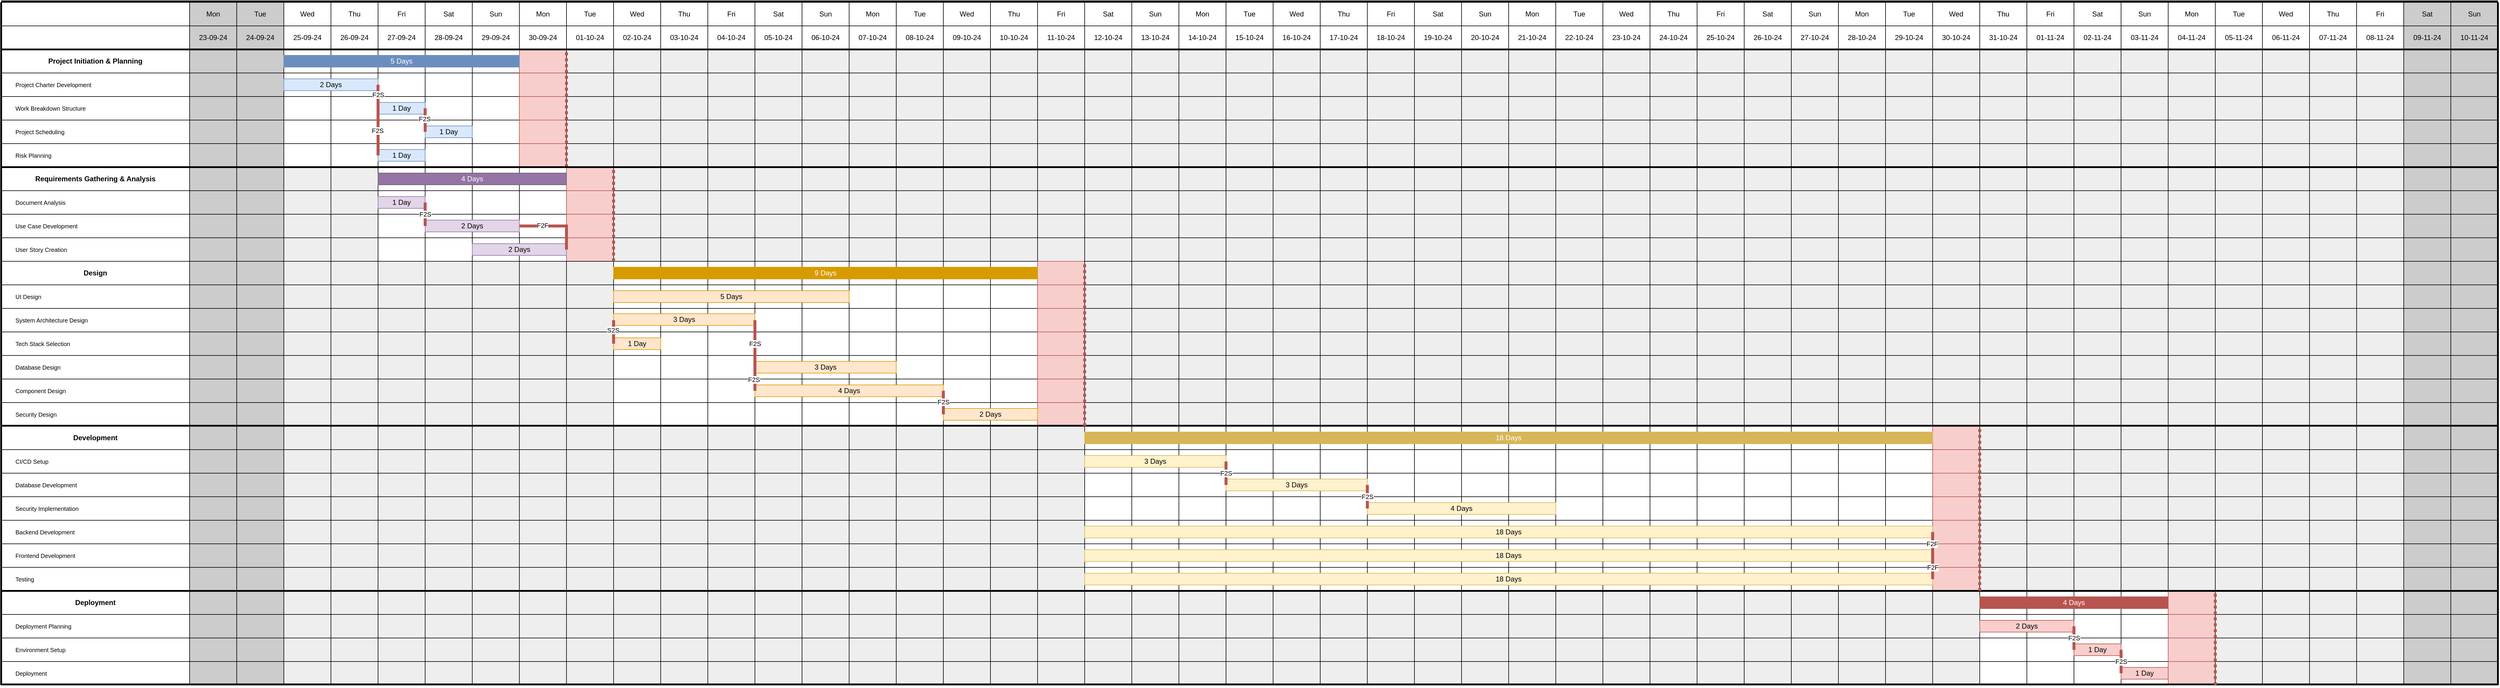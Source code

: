 <mxfile version="24.7.8">
  <diagram name="Page-1" id="JiFj7EkkUh7h8-3MrM3m">
    <mxGraphModel dx="4780" dy="2813" grid="1" gridSize="10" guides="1" tooltips="1" connect="1" arrows="1" fold="1" page="1" pageScale="1" pageWidth="827" pageHeight="1169" math="0" shadow="0">
      <root>
        <mxCell id="0" />
        <mxCell id="1" parent="0" />
        <mxCell id="e-395fy7uyzgpXmmhsBY-3269" value="Mon" style="rounded=0;whiteSpace=wrap;html=1;container=0;" parent="1" vertex="1">
          <mxGeometry x="4240" y="520" width="80" height="40" as="geometry" />
        </mxCell>
        <mxCell id="e-395fy7uyzgpXmmhsBY-3270" value="Tue" style="rounded=0;whiteSpace=wrap;html=1;container=0;" parent="1" vertex="1">
          <mxGeometry x="4320" y="520" width="80" height="40" as="geometry" />
        </mxCell>
        <mxCell id="e-395fy7uyzgpXmmhsBY-3271" value="Wed" style="rounded=0;whiteSpace=wrap;html=1;container=0;" parent="1" vertex="1">
          <mxGeometry x="4400" y="520" width="80" height="40" as="geometry" />
        </mxCell>
        <mxCell id="e-395fy7uyzgpXmmhsBY-3272" value="Thu" style="rounded=0;whiteSpace=wrap;html=1;container=0;" parent="1" vertex="1">
          <mxGeometry x="4480" y="520" width="80" height="40" as="geometry" />
        </mxCell>
        <mxCell id="e-395fy7uyzgpXmmhsBY-3273" value="Fri" style="rounded=0;whiteSpace=wrap;html=1;container=0;" parent="1" vertex="1">
          <mxGeometry x="4560" y="520" width="80" height="40" as="geometry" />
        </mxCell>
        <mxCell id="e-395fy7uyzgpXmmhsBY-3274" value="Sat" style="rounded=0;whiteSpace=wrap;html=1;fillColor=#CCCCCC;container=0;" parent="1" vertex="1">
          <mxGeometry x="4640" y="520" width="80" height="40" as="geometry" />
        </mxCell>
        <mxCell id="e-395fy7uyzgpXmmhsBY-3275" value="Sun" style="rounded=0;whiteSpace=wrap;html=1;fillColor=#CCCCCC;container=0;" parent="1" vertex="1">
          <mxGeometry x="4720" y="520" width="80" height="40" as="geometry" />
        </mxCell>
        <mxCell id="e-395fy7uyzgpXmmhsBY-3284" value="" style="rounded=0;whiteSpace=wrap;html=1;container=0;" parent="1" vertex="1">
          <mxGeometry x="560" y="520" width="320" height="40" as="geometry" />
        </mxCell>
        <mxCell id="e-395fy7uyzgpXmmhsBY-555" value="" style="rounded=0;whiteSpace=wrap;html=1;container=0;" parent="1" vertex="1">
          <mxGeometry x="560" y="560" width="320" height="40" as="geometry" />
        </mxCell>
        <mxCell id="e-395fy7uyzgpXmmhsBY-556" value="&lt;b&gt;Project Initiation &amp;amp; Planning&lt;/b&gt;" style="rounded=0;whiteSpace=wrap;html=1;align=center;container=0;" parent="1" vertex="1">
          <mxGeometry x="560" y="600" width="320" height="40" as="geometry" />
        </mxCell>
        <mxCell id="e-395fy7uyzgpXmmhsBY-1888" value="" style="rounded=0;whiteSpace=wrap;html=1;fillColor=#CCCCCC;container=0;" parent="1" vertex="1">
          <mxGeometry x="880" y="640" width="80" height="40" as="geometry" />
        </mxCell>
        <mxCell id="e-395fy7uyzgpXmmhsBY-1890" value="" style="rounded=0;whiteSpace=wrap;html=1;fillColor=#CCCCCC;container=0;" parent="1" vertex="1">
          <mxGeometry x="880" y="680" width="80" height="40" as="geometry" />
        </mxCell>
        <mxCell id="e-395fy7uyzgpXmmhsBY-1891" value="" style="rounded=0;whiteSpace=wrap;html=1;fillColor=#CCCCCC;container=0;" parent="1" vertex="1">
          <mxGeometry x="880" y="720" width="80" height="40" as="geometry" />
        </mxCell>
        <mxCell id="e-395fy7uyzgpXmmhsBY-1892" value="" style="rounded=0;whiteSpace=wrap;html=1;fillColor=#CCCCCC;container=0;" parent="1" vertex="1">
          <mxGeometry x="880" y="760" width="80" height="40" as="geometry" />
        </mxCell>
        <mxCell id="e-395fy7uyzgpXmmhsBY-2020" value="" style="rounded=0;whiteSpace=wrap;html=1;fillColor=#CCCCCC;container=0;" parent="1" vertex="1">
          <mxGeometry x="960" y="640" width="80" height="40" as="geometry" />
        </mxCell>
        <mxCell id="e-395fy7uyzgpXmmhsBY-2022" value="" style="rounded=0;whiteSpace=wrap;html=1;fillColor=#CCCCCC;container=0;" parent="1" vertex="1">
          <mxGeometry x="960" y="680" width="80" height="40" as="geometry" />
        </mxCell>
        <mxCell id="e-395fy7uyzgpXmmhsBY-2023" value="" style="rounded=0;whiteSpace=wrap;html=1;fillColor=#CCCCCC;container=0;" parent="1" vertex="1">
          <mxGeometry x="960" y="720" width="80" height="40" as="geometry" />
        </mxCell>
        <mxCell id="e-395fy7uyzgpXmmhsBY-2024" value="" style="rounded=0;whiteSpace=wrap;html=1;fillColor=#CCCCCC;container=0;" parent="1" vertex="1">
          <mxGeometry x="960" y="760" width="80" height="40" as="geometry" />
        </mxCell>
        <mxCell id="e-395fy7uyzgpXmmhsBY-2033" value="" style="rounded=0;whiteSpace=wrap;html=1;container=0;" parent="1" vertex="1">
          <mxGeometry x="1040" y="640" width="80" height="40" as="geometry" />
        </mxCell>
        <mxCell id="e-395fy7uyzgpXmmhsBY-2035" value="" style="rounded=0;whiteSpace=wrap;html=1;container=0;" parent="1" vertex="1">
          <mxGeometry x="1040" y="680" width="80" height="40" as="geometry" />
        </mxCell>
        <mxCell id="e-395fy7uyzgpXmmhsBY-2036" value="" style="rounded=0;whiteSpace=wrap;html=1;container=0;" parent="1" vertex="1">
          <mxGeometry x="1040" y="720" width="80" height="40" as="geometry" />
        </mxCell>
        <mxCell id="e-395fy7uyzgpXmmhsBY-2037" value="" style="rounded=0;whiteSpace=wrap;html=1;container=0;" parent="1" vertex="1">
          <mxGeometry x="1040" y="760" width="80" height="40" as="geometry" />
        </mxCell>
        <mxCell id="e-395fy7uyzgpXmmhsBY-2046" value="" style="rounded=0;whiteSpace=wrap;html=1;container=0;" parent="1" vertex="1">
          <mxGeometry x="1120" y="640" width="80" height="40" as="geometry" />
        </mxCell>
        <mxCell id="e-395fy7uyzgpXmmhsBY-2048" value="" style="rounded=0;whiteSpace=wrap;html=1;container=0;" parent="1" vertex="1">
          <mxGeometry x="1120" y="680" width="80" height="40" as="geometry" />
        </mxCell>
        <mxCell id="e-395fy7uyzgpXmmhsBY-2049" value="" style="rounded=0;whiteSpace=wrap;html=1;container=0;" parent="1" vertex="1">
          <mxGeometry x="1120" y="720" width="80" height="40" as="geometry" />
        </mxCell>
        <mxCell id="e-395fy7uyzgpXmmhsBY-2050" value="" style="rounded=0;whiteSpace=wrap;html=1;container=0;" parent="1" vertex="1">
          <mxGeometry x="1120" y="760" width="80" height="40" as="geometry" />
        </mxCell>
        <mxCell id="e-395fy7uyzgpXmmhsBY-2059" value="" style="rounded=0;whiteSpace=wrap;html=1;container=0;" parent="1" vertex="1">
          <mxGeometry x="1200" y="640" width="80" height="40" as="geometry" />
        </mxCell>
        <mxCell id="e-395fy7uyzgpXmmhsBY-2061" value="" style="rounded=0;whiteSpace=wrap;html=1;container=0;" parent="1" vertex="1">
          <mxGeometry x="1200" y="680" width="80" height="40" as="geometry" />
        </mxCell>
        <mxCell id="e-395fy7uyzgpXmmhsBY-2062" value="" style="rounded=0;whiteSpace=wrap;html=1;container=0;" parent="1" vertex="1">
          <mxGeometry x="1200" y="720" width="80" height="40" as="geometry" />
        </mxCell>
        <mxCell id="e-395fy7uyzgpXmmhsBY-2063" value="" style="rounded=0;whiteSpace=wrap;html=1;container=0;" parent="1" vertex="1">
          <mxGeometry x="1200" y="760" width="80" height="40" as="geometry" />
        </mxCell>
        <mxCell id="e-395fy7uyzgpXmmhsBY-2072" value="" style="rounded=0;whiteSpace=wrap;html=1;container=0;" parent="1" vertex="1">
          <mxGeometry x="1280" y="640" width="80" height="40" as="geometry" />
        </mxCell>
        <mxCell id="e-395fy7uyzgpXmmhsBY-2074" value="" style="rounded=0;whiteSpace=wrap;html=1;container=0;" parent="1" vertex="1">
          <mxGeometry x="1280" y="680" width="80" height="40" as="geometry" />
        </mxCell>
        <mxCell id="e-395fy7uyzgpXmmhsBY-2075" value="" style="rounded=0;whiteSpace=wrap;html=1;container=0;" parent="1" vertex="1">
          <mxGeometry x="1280" y="720" width="80" height="40" as="geometry" />
        </mxCell>
        <mxCell id="e-395fy7uyzgpXmmhsBY-2076" value="" style="rounded=0;whiteSpace=wrap;html=1;container=0;" parent="1" vertex="1">
          <mxGeometry x="1280" y="760" width="80" height="40" as="geometry" />
        </mxCell>
        <mxCell id="e-395fy7uyzgpXmmhsBY-2085" value="" style="rounded=0;whiteSpace=wrap;html=1;container=0;" parent="1" vertex="1">
          <mxGeometry x="1360" y="640" width="80" height="40" as="geometry" />
        </mxCell>
        <mxCell id="e-395fy7uyzgpXmmhsBY-2087" value="" style="rounded=0;whiteSpace=wrap;html=1;container=0;" parent="1" vertex="1">
          <mxGeometry x="1360" y="680" width="80" height="40" as="geometry" />
        </mxCell>
        <mxCell id="e-395fy7uyzgpXmmhsBY-2088" value="" style="rounded=0;whiteSpace=wrap;html=1;container=0;" parent="1" vertex="1">
          <mxGeometry x="1360" y="720" width="80" height="40" as="geometry" />
        </mxCell>
        <mxCell id="e-395fy7uyzgpXmmhsBY-2089" value="" style="rounded=0;whiteSpace=wrap;html=1;container=0;" parent="1" vertex="1">
          <mxGeometry x="1360" y="760" width="80" height="40" as="geometry" />
        </mxCell>
        <mxCell id="e-395fy7uyzgpXmmhsBY-2098" value="" style="rounded=0;whiteSpace=wrap;html=1;container=0;fillColor=#f8cecc;strokeColor=#b85450;" parent="1" vertex="1">
          <mxGeometry x="1440" y="640" width="80" height="40" as="geometry" />
        </mxCell>
        <mxCell id="e-395fy7uyzgpXmmhsBY-2100" value="" style="rounded=0;whiteSpace=wrap;html=1;container=0;fillColor=#f8cecc;strokeColor=#b85450;" parent="1" vertex="1">
          <mxGeometry x="1440" y="680" width="80" height="40" as="geometry" />
        </mxCell>
        <mxCell id="e-395fy7uyzgpXmmhsBY-2101" value="" style="rounded=0;whiteSpace=wrap;html=1;container=0;fillColor=#f8cecc;strokeColor=#b85450;" parent="1" vertex="1">
          <mxGeometry x="1440" y="720" width="80" height="40" as="geometry" />
        </mxCell>
        <mxCell id="e-395fy7uyzgpXmmhsBY-2102" value="" style="rounded=0;whiteSpace=wrap;html=1;container=0;fillColor=#f8cecc;strokeColor=#b85450;" parent="1" vertex="1">
          <mxGeometry x="1440" y="760" width="80" height="40" as="geometry" />
        </mxCell>
        <mxCell id="e-395fy7uyzgpXmmhsBY-2215" value="" style="rounded=0;whiteSpace=wrap;html=1;container=0;fillColor=#EEEEEE;" parent="1" vertex="1">
          <mxGeometry x="1520" y="640" width="80" height="40" as="geometry" />
        </mxCell>
        <mxCell id="e-395fy7uyzgpXmmhsBY-2217" value="" style="rounded=0;whiteSpace=wrap;html=1;container=0;fillColor=#EEEEEE;" parent="1" vertex="1">
          <mxGeometry x="1520" y="680" width="80" height="40" as="geometry" />
        </mxCell>
        <mxCell id="e-395fy7uyzgpXmmhsBY-2218" value="" style="rounded=0;whiteSpace=wrap;html=1;container=0;fillColor=#EEEEEE;" parent="1" vertex="1">
          <mxGeometry x="1520" y="720" width="80" height="40" as="geometry" />
        </mxCell>
        <mxCell id="e-395fy7uyzgpXmmhsBY-2219" value="" style="rounded=0;whiteSpace=wrap;html=1;container=0;fillColor=#EEEEEE;" parent="1" vertex="1">
          <mxGeometry x="1520" y="760" width="80" height="40" as="geometry" />
        </mxCell>
        <mxCell id="e-395fy7uyzgpXmmhsBY-2228" value="" style="rounded=0;whiteSpace=wrap;html=1;container=0;fillColor=#EEEEEE;" parent="1" vertex="1">
          <mxGeometry x="1600" y="640" width="80" height="40" as="geometry" />
        </mxCell>
        <mxCell id="e-395fy7uyzgpXmmhsBY-2230" value="" style="rounded=0;whiteSpace=wrap;html=1;container=0;fillColor=#EEEEEE;" parent="1" vertex="1">
          <mxGeometry x="1600" y="680" width="80" height="40" as="geometry" />
        </mxCell>
        <mxCell id="e-395fy7uyzgpXmmhsBY-2231" value="" style="rounded=0;whiteSpace=wrap;html=1;container=0;fillColor=#EEEEEE;" parent="1" vertex="1">
          <mxGeometry x="1600" y="720" width="80" height="40" as="geometry" />
        </mxCell>
        <mxCell id="e-395fy7uyzgpXmmhsBY-2232" value="" style="rounded=0;whiteSpace=wrap;html=1;container=0;fillColor=#EEEEEE;" parent="1" vertex="1">
          <mxGeometry x="1600" y="760" width="80" height="40" as="geometry" />
        </mxCell>
        <mxCell id="e-395fy7uyzgpXmmhsBY-2241" value="" style="rounded=0;whiteSpace=wrap;html=1;container=0;fillColor=#EEEEEE;" parent="1" vertex="1">
          <mxGeometry x="1680" y="640" width="80" height="40" as="geometry" />
        </mxCell>
        <mxCell id="e-395fy7uyzgpXmmhsBY-2243" value="" style="rounded=0;whiteSpace=wrap;html=1;container=0;fillColor=#EEEEEE;" parent="1" vertex="1">
          <mxGeometry x="1680" y="680" width="80" height="40" as="geometry" />
        </mxCell>
        <mxCell id="e-395fy7uyzgpXmmhsBY-2244" value="" style="rounded=0;whiteSpace=wrap;html=1;container=0;fillColor=#EEEEEE;" parent="1" vertex="1">
          <mxGeometry x="1680" y="720" width="80" height="40" as="geometry" />
        </mxCell>
        <mxCell id="e-395fy7uyzgpXmmhsBY-2245" value="" style="rounded=0;whiteSpace=wrap;html=1;container=0;fillColor=#EEEEEE;" parent="1" vertex="1">
          <mxGeometry x="1680" y="760" width="80" height="40" as="geometry" />
        </mxCell>
        <mxCell id="e-395fy7uyzgpXmmhsBY-2254" value="" style="rounded=0;whiteSpace=wrap;html=1;container=0;fillColor=#EEEEEE;" parent="1" vertex="1">
          <mxGeometry x="1760" y="640" width="80" height="40" as="geometry" />
        </mxCell>
        <mxCell id="e-395fy7uyzgpXmmhsBY-2256" value="" style="rounded=0;whiteSpace=wrap;html=1;container=0;fillColor=#EEEEEE;" parent="1" vertex="1">
          <mxGeometry x="1760" y="680" width="80" height="40" as="geometry" />
        </mxCell>
        <mxCell id="e-395fy7uyzgpXmmhsBY-2257" value="" style="rounded=0;whiteSpace=wrap;html=1;container=0;fillColor=#EEEEEE;" parent="1" vertex="1">
          <mxGeometry x="1760" y="720" width="80" height="40" as="geometry" />
        </mxCell>
        <mxCell id="e-395fy7uyzgpXmmhsBY-2258" value="" style="rounded=0;whiteSpace=wrap;html=1;container=0;fillColor=#EEEEEE;" parent="1" vertex="1">
          <mxGeometry x="1760" y="760" width="80" height="40" as="geometry" />
        </mxCell>
        <mxCell id="e-395fy7uyzgpXmmhsBY-2267" value="" style="rounded=0;whiteSpace=wrap;html=1;container=0;fillColor=#EEEEEE;" parent="1" vertex="1">
          <mxGeometry x="1840" y="640" width="80" height="40" as="geometry" />
        </mxCell>
        <mxCell id="e-395fy7uyzgpXmmhsBY-2269" value="" style="rounded=0;whiteSpace=wrap;html=1;container=0;fillColor=#EEEEEE;" parent="1" vertex="1">
          <mxGeometry x="1840" y="680" width="80" height="40" as="geometry" />
        </mxCell>
        <mxCell id="e-395fy7uyzgpXmmhsBY-2270" value="" style="rounded=0;whiteSpace=wrap;html=1;container=0;fillColor=#EEEEEE;" parent="1" vertex="1">
          <mxGeometry x="1840" y="720" width="80" height="40" as="geometry" />
        </mxCell>
        <mxCell id="e-395fy7uyzgpXmmhsBY-2271" value="" style="rounded=0;whiteSpace=wrap;html=1;container=0;fillColor=#EEEEEE;" parent="1" vertex="1">
          <mxGeometry x="1840" y="760" width="80" height="40" as="geometry" />
        </mxCell>
        <mxCell id="e-395fy7uyzgpXmmhsBY-2280" value="" style="rounded=0;whiteSpace=wrap;html=1;container=0;fillColor=#EEEEEE;" parent="1" vertex="1">
          <mxGeometry x="1920" y="640" width="80" height="40" as="geometry" />
        </mxCell>
        <mxCell id="e-395fy7uyzgpXmmhsBY-2282" value="" style="rounded=0;whiteSpace=wrap;html=1;container=0;fillColor=#EEEEEE;" parent="1" vertex="1">
          <mxGeometry x="1920" y="680" width="80" height="40" as="geometry" />
        </mxCell>
        <mxCell id="e-395fy7uyzgpXmmhsBY-2283" value="" style="rounded=0;whiteSpace=wrap;html=1;container=0;fillColor=#EEEEEE;" parent="1" vertex="1">
          <mxGeometry x="1920" y="720" width="80" height="40" as="geometry" />
        </mxCell>
        <mxCell id="e-395fy7uyzgpXmmhsBY-2284" value="" style="rounded=0;whiteSpace=wrap;html=1;container=0;fillColor=#EEEEEE;" parent="1" vertex="1">
          <mxGeometry x="1920" y="760" width="80" height="40" as="geometry" />
        </mxCell>
        <mxCell id="e-395fy7uyzgpXmmhsBY-2293" value="" style="rounded=0;whiteSpace=wrap;html=1;container=0;fillColor=#EEEEEE;" parent="1" vertex="1">
          <mxGeometry x="2000" y="640" width="80" height="40" as="geometry" />
        </mxCell>
        <mxCell id="e-395fy7uyzgpXmmhsBY-2295" value="" style="rounded=0;whiteSpace=wrap;html=1;container=0;fillColor=#EEEEEE;" parent="1" vertex="1">
          <mxGeometry x="2000" y="680" width="80" height="40" as="geometry" />
        </mxCell>
        <mxCell id="e-395fy7uyzgpXmmhsBY-2296" value="" style="rounded=0;whiteSpace=wrap;html=1;container=0;fillColor=#EEEEEE;" parent="1" vertex="1">
          <mxGeometry x="2000" y="720" width="80" height="40" as="geometry" />
        </mxCell>
        <mxCell id="e-395fy7uyzgpXmmhsBY-2297" value="" style="rounded=0;whiteSpace=wrap;html=1;container=0;fillColor=#EEEEEE;" parent="1" vertex="1">
          <mxGeometry x="2000" y="760" width="80" height="40" as="geometry" />
        </mxCell>
        <mxCell id="e-395fy7uyzgpXmmhsBY-2306" value="" style="rounded=0;whiteSpace=wrap;html=1;container=0;fillColor=#EEEEEE;" parent="1" vertex="1">
          <mxGeometry x="2080" y="640" width="80" height="40" as="geometry" />
        </mxCell>
        <mxCell id="e-395fy7uyzgpXmmhsBY-2308" value="" style="rounded=0;whiteSpace=wrap;html=1;container=0;fillColor=#EEEEEE;" parent="1" vertex="1">
          <mxGeometry x="2080" y="680" width="80" height="40" as="geometry" />
        </mxCell>
        <mxCell id="e-395fy7uyzgpXmmhsBY-2309" value="" style="rounded=0;whiteSpace=wrap;html=1;container=0;fillColor=#EEEEEE;" parent="1" vertex="1">
          <mxGeometry x="2080" y="720" width="80" height="40" as="geometry" />
        </mxCell>
        <mxCell id="e-395fy7uyzgpXmmhsBY-2310" value="" style="rounded=0;whiteSpace=wrap;html=1;container=0;fillColor=#EEEEEE;" parent="1" vertex="1">
          <mxGeometry x="2080" y="760" width="80" height="40" as="geometry" />
        </mxCell>
        <mxCell id="e-395fy7uyzgpXmmhsBY-2319" value="" style="rounded=0;whiteSpace=wrap;html=1;container=0;fillColor=#EEEEEE;" parent="1" vertex="1">
          <mxGeometry x="2160" y="640" width="80" height="40" as="geometry" />
        </mxCell>
        <mxCell id="e-395fy7uyzgpXmmhsBY-2321" value="" style="rounded=0;whiteSpace=wrap;html=1;container=0;fillColor=#EEEEEE;" parent="1" vertex="1">
          <mxGeometry x="2160" y="680" width="80" height="40" as="geometry" />
        </mxCell>
        <mxCell id="e-395fy7uyzgpXmmhsBY-2322" value="" style="rounded=0;whiteSpace=wrap;html=1;container=0;fillColor=#EEEEEE;" parent="1" vertex="1">
          <mxGeometry x="2160" y="720" width="80" height="40" as="geometry" />
        </mxCell>
        <mxCell id="e-395fy7uyzgpXmmhsBY-2323" value="" style="rounded=0;whiteSpace=wrap;html=1;container=0;fillColor=#EEEEEE;" parent="1" vertex="1">
          <mxGeometry x="2160" y="760" width="80" height="40" as="geometry" />
        </mxCell>
        <mxCell id="e-395fy7uyzgpXmmhsBY-2332" value="" style="rounded=0;whiteSpace=wrap;html=1;container=0;fillColor=#EEEEEE;" parent="1" vertex="1">
          <mxGeometry x="2240" y="640" width="80" height="40" as="geometry" />
        </mxCell>
        <mxCell id="e-395fy7uyzgpXmmhsBY-2334" value="" style="rounded=0;whiteSpace=wrap;html=1;container=0;fillColor=#EEEEEE;" parent="1" vertex="1">
          <mxGeometry x="2240" y="680" width="80" height="40" as="geometry" />
        </mxCell>
        <mxCell id="e-395fy7uyzgpXmmhsBY-2335" value="" style="rounded=0;whiteSpace=wrap;html=1;container=0;fillColor=#EEEEEE;" parent="1" vertex="1">
          <mxGeometry x="2240" y="720" width="80" height="40" as="geometry" />
        </mxCell>
        <mxCell id="e-395fy7uyzgpXmmhsBY-2336" value="" style="rounded=0;whiteSpace=wrap;html=1;container=0;fillColor=#EEEEEE;" parent="1" vertex="1">
          <mxGeometry x="2240" y="760" width="80" height="40" as="geometry" />
        </mxCell>
        <mxCell id="e-395fy7uyzgpXmmhsBY-2345" value="" style="rounded=0;whiteSpace=wrap;html=1;container=0;fillColor=#EEEEEE;" parent="1" vertex="1">
          <mxGeometry x="2320" y="640" width="80" height="40" as="geometry" />
        </mxCell>
        <mxCell id="e-395fy7uyzgpXmmhsBY-2347" value="" style="rounded=0;whiteSpace=wrap;html=1;container=0;fillColor=#EEEEEE;" parent="1" vertex="1">
          <mxGeometry x="2320" y="680" width="80" height="40" as="geometry" />
        </mxCell>
        <mxCell id="e-395fy7uyzgpXmmhsBY-2348" value="" style="rounded=0;whiteSpace=wrap;html=1;container=0;fillColor=#EEEEEE;" parent="1" vertex="1">
          <mxGeometry x="2320" y="720" width="80" height="40" as="geometry" />
        </mxCell>
        <mxCell id="e-395fy7uyzgpXmmhsBY-2349" value="" style="rounded=0;whiteSpace=wrap;html=1;container=0;fillColor=#EEEEEE;" parent="1" vertex="1">
          <mxGeometry x="2320" y="760" width="80" height="40" as="geometry" />
        </mxCell>
        <mxCell id="e-395fy7uyzgpXmmhsBY-2358" value="" style="rounded=0;whiteSpace=wrap;html=1;container=0;fillColor=#EEEEEE;" parent="1" vertex="1">
          <mxGeometry x="2400" y="640" width="80" height="40" as="geometry" />
        </mxCell>
        <mxCell id="e-395fy7uyzgpXmmhsBY-2360" value="" style="rounded=0;whiteSpace=wrap;html=1;container=0;fillColor=#EEEEEE;" parent="1" vertex="1">
          <mxGeometry x="2400" y="680" width="80" height="40" as="geometry" />
        </mxCell>
        <mxCell id="e-395fy7uyzgpXmmhsBY-2361" value="" style="rounded=0;whiteSpace=wrap;html=1;container=0;fillColor=#EEEEEE;" parent="1" vertex="1">
          <mxGeometry x="2400" y="720" width="80" height="40" as="geometry" />
        </mxCell>
        <mxCell id="e-395fy7uyzgpXmmhsBY-2362" value="" style="rounded=0;whiteSpace=wrap;html=1;container=0;fillColor=#EEEEEE;" parent="1" vertex="1">
          <mxGeometry x="2400" y="760" width="80" height="40" as="geometry" />
        </mxCell>
        <mxCell id="e-395fy7uyzgpXmmhsBY-2371" value="" style="rounded=0;whiteSpace=wrap;html=1;container=0;fillColor=#EEEEEE;" parent="1" vertex="1">
          <mxGeometry x="2480" y="640" width="80" height="40" as="geometry" />
        </mxCell>
        <mxCell id="e-395fy7uyzgpXmmhsBY-2373" value="" style="rounded=0;whiteSpace=wrap;html=1;container=0;fillColor=#EEEEEE;" parent="1" vertex="1">
          <mxGeometry x="2480" y="680" width="80" height="40" as="geometry" />
        </mxCell>
        <mxCell id="e-395fy7uyzgpXmmhsBY-2374" value="" style="rounded=0;whiteSpace=wrap;html=1;container=0;fillColor=#EEEEEE;" parent="1" vertex="1">
          <mxGeometry x="2480" y="720" width="80" height="40" as="geometry" />
        </mxCell>
        <mxCell id="e-395fy7uyzgpXmmhsBY-2375" value="" style="rounded=0;whiteSpace=wrap;html=1;container=0;fillColor=#EEEEEE;" parent="1" vertex="1">
          <mxGeometry x="2480" y="760" width="80" height="40" as="geometry" />
        </mxCell>
        <mxCell id="e-395fy7uyzgpXmmhsBY-2384" value="" style="rounded=0;whiteSpace=wrap;html=1;container=0;fillColor=#EEEEEE;" parent="1" vertex="1">
          <mxGeometry x="2560" y="640" width="80" height="40" as="geometry" />
        </mxCell>
        <mxCell id="e-395fy7uyzgpXmmhsBY-2386" value="" style="rounded=0;whiteSpace=wrap;html=1;container=0;fillColor=#EEEEEE;" parent="1" vertex="1">
          <mxGeometry x="2560" y="680" width="80" height="40" as="geometry" />
        </mxCell>
        <mxCell id="e-395fy7uyzgpXmmhsBY-2387" value="" style="rounded=0;whiteSpace=wrap;html=1;container=0;fillColor=#EEEEEE;" parent="1" vertex="1">
          <mxGeometry x="2560" y="720" width="80" height="40" as="geometry" />
        </mxCell>
        <mxCell id="e-395fy7uyzgpXmmhsBY-2388" value="" style="rounded=0;whiteSpace=wrap;html=1;container=0;fillColor=#EEEEEE;" parent="1" vertex="1">
          <mxGeometry x="2560" y="760" width="80" height="40" as="geometry" />
        </mxCell>
        <mxCell id="e-395fy7uyzgpXmmhsBY-2397" value="" style="rounded=0;whiteSpace=wrap;html=1;container=0;fillColor=#EEEEEE;" parent="1" vertex="1">
          <mxGeometry x="2640" y="640" width="80" height="40" as="geometry" />
        </mxCell>
        <mxCell id="e-395fy7uyzgpXmmhsBY-2399" value="" style="rounded=0;whiteSpace=wrap;html=1;container=0;fillColor=#EEEEEE;" parent="1" vertex="1">
          <mxGeometry x="2640" y="680" width="80" height="40" as="geometry" />
        </mxCell>
        <mxCell id="e-395fy7uyzgpXmmhsBY-2400" value="" style="rounded=0;whiteSpace=wrap;html=1;container=0;fillColor=#EEEEEE;" parent="1" vertex="1">
          <mxGeometry x="2640" y="720" width="80" height="40" as="geometry" />
        </mxCell>
        <mxCell id="e-395fy7uyzgpXmmhsBY-2401" value="" style="rounded=0;whiteSpace=wrap;html=1;container=0;fillColor=#EEEEEE;" parent="1" vertex="1">
          <mxGeometry x="2640" y="760" width="80" height="40" as="geometry" />
        </mxCell>
        <mxCell id="e-395fy7uyzgpXmmhsBY-2410" value="" style="rounded=0;whiteSpace=wrap;html=1;container=0;fillColor=#EEEEEE;" parent="1" vertex="1">
          <mxGeometry x="2720" y="640" width="80" height="40" as="geometry" />
        </mxCell>
        <mxCell id="e-395fy7uyzgpXmmhsBY-2412" value="" style="rounded=0;whiteSpace=wrap;html=1;container=0;fillColor=#EEEEEE;" parent="1" vertex="1">
          <mxGeometry x="2720" y="680" width="80" height="40" as="geometry" />
        </mxCell>
        <mxCell id="e-395fy7uyzgpXmmhsBY-2413" value="" style="rounded=0;whiteSpace=wrap;html=1;container=0;fillColor=#EEEEEE;" parent="1" vertex="1">
          <mxGeometry x="2720" y="720" width="80" height="40" as="geometry" />
        </mxCell>
        <mxCell id="e-395fy7uyzgpXmmhsBY-2414" value="" style="rounded=0;whiteSpace=wrap;html=1;container=0;fillColor=#EEEEEE;" parent="1" vertex="1">
          <mxGeometry x="2720" y="760" width="80" height="40" as="geometry" />
        </mxCell>
        <mxCell id="e-395fy7uyzgpXmmhsBY-2423" value="" style="rounded=0;whiteSpace=wrap;html=1;container=0;fillColor=#EEEEEE;" parent="1" vertex="1">
          <mxGeometry x="2800" y="640" width="80" height="40" as="geometry" />
        </mxCell>
        <mxCell id="e-395fy7uyzgpXmmhsBY-2425" value="" style="rounded=0;whiteSpace=wrap;html=1;container=0;fillColor=#EEEEEE;" parent="1" vertex="1">
          <mxGeometry x="2800" y="680" width="80" height="40" as="geometry" />
        </mxCell>
        <mxCell id="e-395fy7uyzgpXmmhsBY-2426" value="" style="rounded=0;whiteSpace=wrap;html=1;container=0;fillColor=#EEEEEE;" parent="1" vertex="1">
          <mxGeometry x="2800" y="720" width="80" height="40" as="geometry" />
        </mxCell>
        <mxCell id="e-395fy7uyzgpXmmhsBY-2427" value="" style="rounded=0;whiteSpace=wrap;html=1;container=0;fillColor=#EEEEEE;" parent="1" vertex="1">
          <mxGeometry x="2800" y="760" width="80" height="40" as="geometry" />
        </mxCell>
        <mxCell id="e-395fy7uyzgpXmmhsBY-2436" value="" style="rounded=0;whiteSpace=wrap;html=1;container=0;fillColor=#EEEEEE;" parent="1" vertex="1">
          <mxGeometry x="2880" y="640" width="80" height="40" as="geometry" />
        </mxCell>
        <mxCell id="e-395fy7uyzgpXmmhsBY-2438" value="" style="rounded=0;whiteSpace=wrap;html=1;container=0;fillColor=#EEEEEE;" parent="1" vertex="1">
          <mxGeometry x="2880" y="680" width="80" height="40" as="geometry" />
        </mxCell>
        <mxCell id="e-395fy7uyzgpXmmhsBY-2439" value="" style="rounded=0;whiteSpace=wrap;html=1;container=0;fillColor=#EEEEEE;" parent="1" vertex="1">
          <mxGeometry x="2880" y="720" width="80" height="40" as="geometry" />
        </mxCell>
        <mxCell id="e-395fy7uyzgpXmmhsBY-2440" value="" style="rounded=0;whiteSpace=wrap;html=1;container=0;fillColor=#EEEEEE;" parent="1" vertex="1">
          <mxGeometry x="2880" y="760" width="80" height="40" as="geometry" />
        </mxCell>
        <mxCell id="e-395fy7uyzgpXmmhsBY-2449" value="" style="rounded=0;whiteSpace=wrap;html=1;container=0;fillColor=#EEEEEE;" parent="1" vertex="1">
          <mxGeometry x="2960" y="640" width="80" height="40" as="geometry" />
        </mxCell>
        <mxCell id="e-395fy7uyzgpXmmhsBY-2451" value="" style="rounded=0;whiteSpace=wrap;html=1;container=0;fillColor=#EEEEEE;" parent="1" vertex="1">
          <mxGeometry x="2960" y="680" width="80" height="40" as="geometry" />
        </mxCell>
        <mxCell id="e-395fy7uyzgpXmmhsBY-2452" value="" style="rounded=0;whiteSpace=wrap;html=1;container=0;fillColor=#EEEEEE;" parent="1" vertex="1">
          <mxGeometry x="2960" y="720" width="80" height="40" as="geometry" />
        </mxCell>
        <mxCell id="e-395fy7uyzgpXmmhsBY-2453" value="" style="rounded=0;whiteSpace=wrap;html=1;container=0;fillColor=#EEEEEE;" parent="1" vertex="1">
          <mxGeometry x="2960" y="760" width="80" height="40" as="geometry" />
        </mxCell>
        <mxCell id="e-395fy7uyzgpXmmhsBY-2462" value="" style="rounded=0;whiteSpace=wrap;html=1;container=0;fillColor=#EEEEEE;" parent="1" vertex="1">
          <mxGeometry x="3040" y="640" width="80" height="40" as="geometry" />
        </mxCell>
        <mxCell id="e-395fy7uyzgpXmmhsBY-2464" value="" style="rounded=0;whiteSpace=wrap;html=1;container=0;fillColor=#EEEEEE;" parent="1" vertex="1">
          <mxGeometry x="3040" y="680" width="80" height="40" as="geometry" />
        </mxCell>
        <mxCell id="e-395fy7uyzgpXmmhsBY-2465" value="" style="rounded=0;whiteSpace=wrap;html=1;container=0;fillColor=#EEEEEE;" parent="1" vertex="1">
          <mxGeometry x="3040" y="720" width="80" height="40" as="geometry" />
        </mxCell>
        <mxCell id="e-395fy7uyzgpXmmhsBY-2466" value="" style="rounded=0;whiteSpace=wrap;html=1;container=0;fillColor=#EEEEEE;" parent="1" vertex="1">
          <mxGeometry x="3040" y="760" width="80" height="40" as="geometry" />
        </mxCell>
        <mxCell id="e-395fy7uyzgpXmmhsBY-2947" value="" style="rounded=0;whiteSpace=wrap;html=1;container=0;fillColor=#EEEEEE;" parent="1" vertex="1">
          <mxGeometry x="3120" y="640" width="80" height="40" as="geometry" />
        </mxCell>
        <mxCell id="e-395fy7uyzgpXmmhsBY-2949" value="" style="rounded=0;whiteSpace=wrap;html=1;container=0;fillColor=#EEEEEE;" parent="1" vertex="1">
          <mxGeometry x="3120" y="680" width="80" height="40" as="geometry" />
        </mxCell>
        <mxCell id="e-395fy7uyzgpXmmhsBY-2950" value="" style="rounded=0;whiteSpace=wrap;html=1;container=0;fillColor=#EEEEEE;" parent="1" vertex="1">
          <mxGeometry x="3120" y="720" width="80" height="40" as="geometry" />
        </mxCell>
        <mxCell id="e-395fy7uyzgpXmmhsBY-2951" value="" style="rounded=0;whiteSpace=wrap;html=1;container=0;fillColor=#EEEEEE;" parent="1" vertex="1">
          <mxGeometry x="3120" y="760" width="80" height="40" as="geometry" />
        </mxCell>
        <mxCell id="e-395fy7uyzgpXmmhsBY-2960" value="" style="rounded=0;whiteSpace=wrap;html=1;container=0;fillColor=#EEEEEE;" parent="1" vertex="1">
          <mxGeometry x="3200" y="640" width="80" height="40" as="geometry" />
        </mxCell>
        <mxCell id="e-395fy7uyzgpXmmhsBY-2962" value="" style="rounded=0;whiteSpace=wrap;html=1;container=0;fillColor=#EEEEEE;" parent="1" vertex="1">
          <mxGeometry x="3200" y="680" width="80" height="40" as="geometry" />
        </mxCell>
        <mxCell id="e-395fy7uyzgpXmmhsBY-2963" value="" style="rounded=0;whiteSpace=wrap;html=1;container=0;fillColor=#EEEEEE;" parent="1" vertex="1">
          <mxGeometry x="3200" y="720" width="80" height="40" as="geometry" />
        </mxCell>
        <mxCell id="e-395fy7uyzgpXmmhsBY-2964" value="" style="rounded=0;whiteSpace=wrap;html=1;container=0;fillColor=#EEEEEE;" parent="1" vertex="1">
          <mxGeometry x="3200" y="760" width="80" height="40" as="geometry" />
        </mxCell>
        <mxCell id="e-395fy7uyzgpXmmhsBY-2973" value="" style="rounded=0;whiteSpace=wrap;html=1;container=0;fillColor=#EEEEEE;" parent="1" vertex="1">
          <mxGeometry x="3280" y="640" width="80" height="40" as="geometry" />
        </mxCell>
        <mxCell id="e-395fy7uyzgpXmmhsBY-2975" value="" style="rounded=0;whiteSpace=wrap;html=1;container=0;fillColor=#EEEEEE;" parent="1" vertex="1">
          <mxGeometry x="3280" y="680" width="80" height="40" as="geometry" />
        </mxCell>
        <mxCell id="e-395fy7uyzgpXmmhsBY-2976" value="" style="rounded=0;whiteSpace=wrap;html=1;container=0;fillColor=#EEEEEE;" parent="1" vertex="1">
          <mxGeometry x="3280" y="720" width="80" height="40" as="geometry" />
        </mxCell>
        <mxCell id="e-395fy7uyzgpXmmhsBY-2977" value="" style="rounded=0;whiteSpace=wrap;html=1;container=0;fillColor=#EEEEEE;" parent="1" vertex="1">
          <mxGeometry x="3280" y="760" width="80" height="40" as="geometry" />
        </mxCell>
        <mxCell id="e-395fy7uyzgpXmmhsBY-2986" value="" style="rounded=0;whiteSpace=wrap;html=1;container=0;fillColor=#EEEEEE;" parent="1" vertex="1">
          <mxGeometry x="3360" y="640" width="80" height="40" as="geometry" />
        </mxCell>
        <mxCell id="e-395fy7uyzgpXmmhsBY-2988" value="" style="rounded=0;whiteSpace=wrap;html=1;container=0;fillColor=#EEEEEE;" parent="1" vertex="1">
          <mxGeometry x="3360" y="680" width="80" height="40" as="geometry" />
        </mxCell>
        <mxCell id="e-395fy7uyzgpXmmhsBY-2989" value="" style="rounded=0;whiteSpace=wrap;html=1;container=0;fillColor=#EEEEEE;" parent="1" vertex="1">
          <mxGeometry x="3360" y="720" width="80" height="40" as="geometry" />
        </mxCell>
        <mxCell id="e-395fy7uyzgpXmmhsBY-2990" value="" style="rounded=0;whiteSpace=wrap;html=1;container=0;fillColor=#EEEEEE;" parent="1" vertex="1">
          <mxGeometry x="3360" y="760" width="80" height="40" as="geometry" />
        </mxCell>
        <mxCell id="e-395fy7uyzgpXmmhsBY-2999" value="" style="rounded=0;whiteSpace=wrap;html=1;container=0;fillColor=#EEEEEE;" parent="1" vertex="1">
          <mxGeometry x="3440" y="640" width="80" height="40" as="geometry" />
        </mxCell>
        <mxCell id="e-395fy7uyzgpXmmhsBY-3001" value="" style="rounded=0;whiteSpace=wrap;html=1;container=0;fillColor=#EEEEEE;" parent="1" vertex="1">
          <mxGeometry x="3440" y="680" width="80" height="40" as="geometry" />
        </mxCell>
        <mxCell id="e-395fy7uyzgpXmmhsBY-3002" value="" style="rounded=0;whiteSpace=wrap;html=1;container=0;fillColor=#EEEEEE;" parent="1" vertex="1">
          <mxGeometry x="3440" y="720" width="80" height="40" as="geometry" />
        </mxCell>
        <mxCell id="e-395fy7uyzgpXmmhsBY-3003" value="" style="rounded=0;whiteSpace=wrap;html=1;container=0;fillColor=#EEEEEE;" parent="1" vertex="1">
          <mxGeometry x="3440" y="760" width="80" height="40" as="geometry" />
        </mxCell>
        <mxCell id="e-395fy7uyzgpXmmhsBY-3012" value="" style="rounded=0;whiteSpace=wrap;html=1;container=0;fillColor=#EEEEEE;" parent="1" vertex="1">
          <mxGeometry x="3520" y="640" width="80" height="40" as="geometry" />
        </mxCell>
        <mxCell id="e-395fy7uyzgpXmmhsBY-3014" value="" style="rounded=0;whiteSpace=wrap;html=1;container=0;fillColor=#EEEEEE;" parent="1" vertex="1">
          <mxGeometry x="3520" y="680" width="80" height="40" as="geometry" />
        </mxCell>
        <mxCell id="e-395fy7uyzgpXmmhsBY-3015" value="" style="rounded=0;whiteSpace=wrap;html=1;container=0;fillColor=#EEEEEE;" parent="1" vertex="1">
          <mxGeometry x="3520" y="720" width="80" height="40" as="geometry" />
        </mxCell>
        <mxCell id="e-395fy7uyzgpXmmhsBY-3016" value="" style="rounded=0;whiteSpace=wrap;html=1;container=0;fillColor=#EEEEEE;" parent="1" vertex="1">
          <mxGeometry x="3520" y="760" width="80" height="40" as="geometry" />
        </mxCell>
        <mxCell id="e-395fy7uyzgpXmmhsBY-3025" value="" style="rounded=0;whiteSpace=wrap;html=1;container=0;fillColor=#EEEEEE;" parent="1" vertex="1">
          <mxGeometry x="3600" y="640" width="80" height="40" as="geometry" />
        </mxCell>
        <mxCell id="e-395fy7uyzgpXmmhsBY-3027" value="" style="rounded=0;whiteSpace=wrap;html=1;container=0;fillColor=#EEEEEE;" parent="1" vertex="1">
          <mxGeometry x="3600" y="680" width="80" height="40" as="geometry" />
        </mxCell>
        <mxCell id="e-395fy7uyzgpXmmhsBY-3028" value="" style="rounded=0;whiteSpace=wrap;html=1;container=0;fillColor=#EEEEEE;" parent="1" vertex="1">
          <mxGeometry x="3600" y="720" width="80" height="40" as="geometry" />
        </mxCell>
        <mxCell id="e-395fy7uyzgpXmmhsBY-3029" value="" style="rounded=0;whiteSpace=wrap;html=1;container=0;fillColor=#EEEEEE;" parent="1" vertex="1">
          <mxGeometry x="3600" y="760" width="80" height="40" as="geometry" />
        </mxCell>
        <mxCell id="e-395fy7uyzgpXmmhsBY-3038" value="" style="rounded=0;whiteSpace=wrap;html=1;container=0;fillColor=#EEEEEE;" parent="1" vertex="1">
          <mxGeometry x="3680" y="640" width="80" height="40" as="geometry" />
        </mxCell>
        <mxCell id="e-395fy7uyzgpXmmhsBY-3040" value="" style="rounded=0;whiteSpace=wrap;html=1;container=0;fillColor=#EEEEEE;" parent="1" vertex="1">
          <mxGeometry x="3680" y="680" width="80" height="40" as="geometry" />
        </mxCell>
        <mxCell id="e-395fy7uyzgpXmmhsBY-3041" value="" style="rounded=0;whiteSpace=wrap;html=1;container=0;fillColor=#EEEEEE;" parent="1" vertex="1">
          <mxGeometry x="3680" y="720" width="80" height="40" as="geometry" />
        </mxCell>
        <mxCell id="e-395fy7uyzgpXmmhsBY-3042" value="" style="rounded=0;whiteSpace=wrap;html=1;container=0;fillColor=#EEEEEE;" parent="1" vertex="1">
          <mxGeometry x="3680" y="760" width="80" height="40" as="geometry" />
        </mxCell>
        <mxCell id="e-395fy7uyzgpXmmhsBY-3051" value="" style="rounded=0;whiteSpace=wrap;html=1;container=0;fillColor=#EEEEEE;" parent="1" vertex="1">
          <mxGeometry x="3760" y="640" width="80" height="40" as="geometry" />
        </mxCell>
        <mxCell id="e-395fy7uyzgpXmmhsBY-3053" value="" style="rounded=0;whiteSpace=wrap;html=1;container=0;fillColor=#EEEEEE;" parent="1" vertex="1">
          <mxGeometry x="3760" y="680" width="80" height="40" as="geometry" />
        </mxCell>
        <mxCell id="e-395fy7uyzgpXmmhsBY-3054" value="" style="rounded=0;whiteSpace=wrap;html=1;container=0;fillColor=#EEEEEE;" parent="1" vertex="1">
          <mxGeometry x="3760" y="720" width="80" height="40" as="geometry" />
        </mxCell>
        <mxCell id="e-395fy7uyzgpXmmhsBY-3055" value="" style="rounded=0;whiteSpace=wrap;html=1;container=0;fillColor=#EEEEEE;" parent="1" vertex="1">
          <mxGeometry x="3760" y="760" width="80" height="40" as="geometry" />
        </mxCell>
        <mxCell id="e-395fy7uyzgpXmmhsBY-3064" value="" style="rounded=0;whiteSpace=wrap;html=1;container=0;fillColor=#EEEEEE;" parent="1" vertex="1">
          <mxGeometry x="3840" y="640" width="80" height="40" as="geometry" />
        </mxCell>
        <mxCell id="e-395fy7uyzgpXmmhsBY-3066" value="" style="rounded=0;whiteSpace=wrap;html=1;container=0;fillColor=#EEEEEE;" parent="1" vertex="1">
          <mxGeometry x="3840" y="680" width="80" height="40" as="geometry" />
        </mxCell>
        <mxCell id="e-395fy7uyzgpXmmhsBY-3067" value="" style="rounded=0;whiteSpace=wrap;html=1;container=0;fillColor=#EEEEEE;" parent="1" vertex="1">
          <mxGeometry x="3840" y="720" width="80" height="40" as="geometry" />
        </mxCell>
        <mxCell id="e-395fy7uyzgpXmmhsBY-3068" value="" style="rounded=0;whiteSpace=wrap;html=1;container=0;fillColor=#EEEEEE;" parent="1" vertex="1">
          <mxGeometry x="3840" y="760" width="80" height="40" as="geometry" />
        </mxCell>
        <mxCell id="e-395fy7uyzgpXmmhsBY-3077" value="" style="rounded=0;whiteSpace=wrap;html=1;container=0;fillColor=#EEEEEE;" parent="1" vertex="1">
          <mxGeometry x="3920" y="640" width="80" height="40" as="geometry" />
        </mxCell>
        <mxCell id="e-395fy7uyzgpXmmhsBY-3079" value="" style="rounded=0;whiteSpace=wrap;html=1;container=0;fillColor=#EEEEEE;" parent="1" vertex="1">
          <mxGeometry x="3920" y="680" width="80" height="40" as="geometry" />
        </mxCell>
        <mxCell id="e-395fy7uyzgpXmmhsBY-3080" value="" style="rounded=0;whiteSpace=wrap;html=1;container=0;fillColor=#EEEEEE;" parent="1" vertex="1">
          <mxGeometry x="3920" y="720" width="80" height="40" as="geometry" />
        </mxCell>
        <mxCell id="e-395fy7uyzgpXmmhsBY-3081" value="" style="rounded=0;whiteSpace=wrap;html=1;container=0;fillColor=#EEEEEE;" parent="1" vertex="1">
          <mxGeometry x="3920" y="760" width="80" height="40" as="geometry" />
        </mxCell>
        <mxCell id="e-395fy7uyzgpXmmhsBY-3090" value="" style="rounded=0;whiteSpace=wrap;html=1;container=0;fillColor=#EEEEEE;" parent="1" vertex="1">
          <mxGeometry x="4000" y="640" width="80" height="40" as="geometry" />
        </mxCell>
        <mxCell id="e-395fy7uyzgpXmmhsBY-3092" value="" style="rounded=0;whiteSpace=wrap;html=1;container=0;fillColor=#EEEEEE;" parent="1" vertex="1">
          <mxGeometry x="4000" y="680" width="80" height="40" as="geometry" />
        </mxCell>
        <mxCell id="e-395fy7uyzgpXmmhsBY-3093" value="" style="rounded=0;whiteSpace=wrap;html=1;container=0;fillColor=#EEEEEE;" parent="1" vertex="1">
          <mxGeometry x="4000" y="720" width="80" height="40" as="geometry" />
        </mxCell>
        <mxCell id="e-395fy7uyzgpXmmhsBY-3094" value="" style="rounded=0;whiteSpace=wrap;html=1;container=0;fillColor=#EEEEEE;" parent="1" vertex="1">
          <mxGeometry x="4000" y="760" width="80" height="40" as="geometry" />
        </mxCell>
        <mxCell id="e-395fy7uyzgpXmmhsBY-3103" value="" style="rounded=0;whiteSpace=wrap;html=1;container=0;fillColor=#EEEEEE;" parent="1" vertex="1">
          <mxGeometry x="4080" y="640" width="80" height="40" as="geometry" />
        </mxCell>
        <mxCell id="e-395fy7uyzgpXmmhsBY-3105" value="" style="rounded=0;whiteSpace=wrap;html=1;container=0;fillColor=#EEEEEE;" parent="1" vertex="1">
          <mxGeometry x="4080" y="680" width="80" height="40" as="geometry" />
        </mxCell>
        <mxCell id="e-395fy7uyzgpXmmhsBY-3106" value="" style="rounded=0;whiteSpace=wrap;html=1;container=0;fillColor=#EEEEEE;" parent="1" vertex="1">
          <mxGeometry x="4080" y="720" width="80" height="40" as="geometry" />
        </mxCell>
        <mxCell id="e-395fy7uyzgpXmmhsBY-3107" value="" style="rounded=0;whiteSpace=wrap;html=1;container=0;fillColor=#EEEEEE;" parent="1" vertex="1">
          <mxGeometry x="4080" y="760" width="80" height="40" as="geometry" />
        </mxCell>
        <mxCell id="e-395fy7uyzgpXmmhsBY-3116" value="" style="rounded=0;whiteSpace=wrap;html=1;container=0;fillColor=#EEEEEE;" parent="1" vertex="1">
          <mxGeometry x="4160" y="640" width="80" height="40" as="geometry" />
        </mxCell>
        <mxCell id="e-395fy7uyzgpXmmhsBY-3118" value="" style="rounded=0;whiteSpace=wrap;html=1;container=0;fillColor=#EEEEEE;" parent="1" vertex="1">
          <mxGeometry x="4160" y="680" width="80" height="40" as="geometry" />
        </mxCell>
        <mxCell id="e-395fy7uyzgpXmmhsBY-3119" value="" style="rounded=0;whiteSpace=wrap;html=1;container=0;fillColor=#EEEEEE;" parent="1" vertex="1">
          <mxGeometry x="4160" y="720" width="80" height="40" as="geometry" />
        </mxCell>
        <mxCell id="e-395fy7uyzgpXmmhsBY-3120" value="" style="rounded=0;whiteSpace=wrap;html=1;container=0;fillColor=#EEEEEE;" parent="1" vertex="1">
          <mxGeometry x="4160" y="760" width="80" height="40" as="geometry" />
        </mxCell>
        <mxCell id="e-395fy7uyzgpXmmhsBY-3131" value="" style="rounded=0;whiteSpace=wrap;html=1;container=0;fillColor=#EEEEEE;" parent="1" vertex="1">
          <mxGeometry x="4240" y="640" width="80" height="40" as="geometry" />
        </mxCell>
        <mxCell id="e-395fy7uyzgpXmmhsBY-3133" value="" style="rounded=0;whiteSpace=wrap;html=1;container=0;fillColor=#EEEEEE;" parent="1" vertex="1">
          <mxGeometry x="4240" y="680" width="80" height="40" as="geometry" />
        </mxCell>
        <mxCell id="e-395fy7uyzgpXmmhsBY-3134" value="" style="rounded=0;whiteSpace=wrap;html=1;container=0;fillColor=#EEEEEE;" parent="1" vertex="1">
          <mxGeometry x="4240" y="720" width="80" height="40" as="geometry" />
        </mxCell>
        <mxCell id="e-395fy7uyzgpXmmhsBY-3135" value="" style="rounded=0;whiteSpace=wrap;html=1;container=0;fillColor=#EEEEEE;" parent="1" vertex="1">
          <mxGeometry x="4240" y="760" width="80" height="40" as="geometry" />
        </mxCell>
        <mxCell id="e-395fy7uyzgpXmmhsBY-3144" value="" style="rounded=0;whiteSpace=wrap;html=1;container=0;fillColor=#EEEEEE;" parent="1" vertex="1">
          <mxGeometry x="4320" y="640" width="80" height="40" as="geometry" />
        </mxCell>
        <mxCell id="e-395fy7uyzgpXmmhsBY-3146" value="" style="rounded=0;whiteSpace=wrap;html=1;container=0;fillColor=#EEEEEE;" parent="1" vertex="1">
          <mxGeometry x="4320" y="680" width="80" height="40" as="geometry" />
        </mxCell>
        <mxCell id="e-395fy7uyzgpXmmhsBY-3147" value="" style="rounded=0;whiteSpace=wrap;html=1;container=0;fillColor=#EEEEEE;" parent="1" vertex="1">
          <mxGeometry x="4320" y="720" width="80" height="40" as="geometry" />
        </mxCell>
        <mxCell id="e-395fy7uyzgpXmmhsBY-3148" value="" style="rounded=0;whiteSpace=wrap;html=1;container=0;fillColor=#EEEEEE;" parent="1" vertex="1">
          <mxGeometry x="4320" y="760" width="80" height="40" as="geometry" />
        </mxCell>
        <mxCell id="e-395fy7uyzgpXmmhsBY-3157" value="" style="rounded=0;whiteSpace=wrap;html=1;container=0;fillColor=#EEEEEE;" parent="1" vertex="1">
          <mxGeometry x="4400" y="640" width="80" height="40" as="geometry" />
        </mxCell>
        <mxCell id="e-395fy7uyzgpXmmhsBY-3159" value="" style="rounded=0;whiteSpace=wrap;html=1;container=0;fillColor=#EEEEEE;" parent="1" vertex="1">
          <mxGeometry x="4400" y="680" width="80" height="40" as="geometry" />
        </mxCell>
        <mxCell id="e-395fy7uyzgpXmmhsBY-3160" value="" style="rounded=0;whiteSpace=wrap;html=1;container=0;fillColor=#EEEEEE;" parent="1" vertex="1">
          <mxGeometry x="4400" y="720" width="80" height="40" as="geometry" />
        </mxCell>
        <mxCell id="e-395fy7uyzgpXmmhsBY-3161" value="" style="rounded=0;whiteSpace=wrap;html=1;container=0;fillColor=#EEEEEE;" parent="1" vertex="1">
          <mxGeometry x="4400" y="760" width="80" height="40" as="geometry" />
        </mxCell>
        <mxCell id="e-395fy7uyzgpXmmhsBY-3170" value="" style="rounded=0;whiteSpace=wrap;html=1;container=0;fillColor=#EEEEEE;" parent="1" vertex="1">
          <mxGeometry x="4480" y="640" width="80" height="40" as="geometry" />
        </mxCell>
        <mxCell id="e-395fy7uyzgpXmmhsBY-3172" value="" style="rounded=0;whiteSpace=wrap;html=1;container=0;fillColor=#EEEEEE;" parent="1" vertex="1">
          <mxGeometry x="4480" y="680" width="80" height="40" as="geometry" />
        </mxCell>
        <mxCell id="e-395fy7uyzgpXmmhsBY-3173" value="" style="rounded=0;whiteSpace=wrap;html=1;container=0;fillColor=#EEEEEE;" parent="1" vertex="1">
          <mxGeometry x="4480" y="720" width="80" height="40" as="geometry" />
        </mxCell>
        <mxCell id="e-395fy7uyzgpXmmhsBY-3174" value="" style="rounded=0;whiteSpace=wrap;html=1;container=0;fillColor=#EEEEEE;" parent="1" vertex="1">
          <mxGeometry x="4480" y="760" width="80" height="40" as="geometry" />
        </mxCell>
        <mxCell id="e-395fy7uyzgpXmmhsBY-3183" value="" style="rounded=0;whiteSpace=wrap;html=1;container=0;fillColor=#EEEEEE;" parent="1" vertex="1">
          <mxGeometry x="4560" y="640" width="80" height="40" as="geometry" />
        </mxCell>
        <mxCell id="e-395fy7uyzgpXmmhsBY-3185" value="" style="rounded=0;whiteSpace=wrap;html=1;container=0;fillColor=#EEEEEE;" parent="1" vertex="1">
          <mxGeometry x="4560" y="680" width="80" height="40" as="geometry" />
        </mxCell>
        <mxCell id="e-395fy7uyzgpXmmhsBY-3186" value="" style="rounded=0;whiteSpace=wrap;html=1;container=0;fillColor=#EEEEEE;" parent="1" vertex="1">
          <mxGeometry x="4560" y="720" width="80" height="40" as="geometry" />
        </mxCell>
        <mxCell id="e-395fy7uyzgpXmmhsBY-3187" value="" style="rounded=0;whiteSpace=wrap;html=1;container=0;fillColor=#EEEEEE;" parent="1" vertex="1">
          <mxGeometry x="4560" y="760" width="80" height="40" as="geometry" />
        </mxCell>
        <mxCell id="e-395fy7uyzgpXmmhsBY-3196" value="" style="rounded=0;whiteSpace=wrap;html=1;fillColor=#CCCCCC;container=0;" parent="1" vertex="1">
          <mxGeometry x="4640" y="640" width="80" height="40" as="geometry" />
        </mxCell>
        <mxCell id="e-395fy7uyzgpXmmhsBY-3198" value="" style="rounded=0;whiteSpace=wrap;html=1;fillColor=#CCCCCC;container=0;" parent="1" vertex="1">
          <mxGeometry x="4640" y="680" width="80" height="40" as="geometry" />
        </mxCell>
        <mxCell id="e-395fy7uyzgpXmmhsBY-3199" value="" style="rounded=0;whiteSpace=wrap;html=1;fillColor=#CCCCCC;container=0;" parent="1" vertex="1">
          <mxGeometry x="4640" y="720" width="80" height="40" as="geometry" />
        </mxCell>
        <mxCell id="e-395fy7uyzgpXmmhsBY-3200" value="" style="rounded=0;whiteSpace=wrap;html=1;fillColor=#CCCCCC;container=0;" parent="1" vertex="1">
          <mxGeometry x="4640" y="760" width="80" height="40" as="geometry" />
        </mxCell>
        <mxCell id="e-395fy7uyzgpXmmhsBY-3209" value="" style="rounded=0;whiteSpace=wrap;html=1;fillColor=#CCCCCC;container=0;" parent="1" vertex="1">
          <mxGeometry x="4720" y="640" width="80" height="40" as="geometry" />
        </mxCell>
        <mxCell id="e-395fy7uyzgpXmmhsBY-3211" value="" style="rounded=0;whiteSpace=wrap;html=1;fillColor=#CCCCCC;container=0;" parent="1" vertex="1">
          <mxGeometry x="4720" y="680" width="80" height="40" as="geometry" />
        </mxCell>
        <mxCell id="e-395fy7uyzgpXmmhsBY-3212" value="" style="rounded=0;whiteSpace=wrap;html=1;fillColor=#CCCCCC;container=0;" parent="1" vertex="1">
          <mxGeometry x="4720" y="720" width="80" height="40" as="geometry" />
        </mxCell>
        <mxCell id="e-395fy7uyzgpXmmhsBY-3213" value="" style="rounded=0;whiteSpace=wrap;html=1;fillColor=#CCCCCC;container=0;" parent="1" vertex="1">
          <mxGeometry x="4720" y="760" width="80" height="40" as="geometry" />
        </mxCell>
        <mxCell id="e-395fy7uyzgpXmmhsBY-558" value="&lt;span style=&quot;white-space: pre;&quot;&gt;&#x9;&lt;/span&gt;Project Charter Development" style="rounded=0;html=1;align=left;fontSize=10;whiteSpace=wrap;container=0;" parent="1" vertex="1">
          <mxGeometry x="560" y="640" width="320" height="40" as="geometry" />
        </mxCell>
        <mxCell id="e-395fy7uyzgpXmmhsBY-560" value="&lt;span style=&quot;white-space: pre;&quot;&gt;&#x9;&lt;/span&gt;Work Breakdown Structure" style="rounded=0;html=1;align=left;fontSize=10;whiteSpace=wrap;container=0;" parent="1" vertex="1">
          <mxGeometry x="560" y="680" width="320" height="40" as="geometry" />
        </mxCell>
        <mxCell id="e-395fy7uyzgpXmmhsBY-561" value="&lt;font style=&quot;font-size: 10px;&quot;&gt;&lt;span style=&quot;white-space: pre;&quot;&gt;&#x9;&lt;/span&gt;Project Scheduling&lt;/font&gt;" style="rounded=0;whiteSpace=wrap;html=1;align=left;container=0;" parent="1" vertex="1">
          <mxGeometry x="560" y="720" width="320" height="40" as="geometry" />
        </mxCell>
        <mxCell id="e-395fy7uyzgpXmmhsBY-562" value="&lt;span style=&quot;white-space: pre; font-size: 10px;&quot;&gt;&#x9;&lt;/span&gt;&lt;font size=&quot;1&quot;&gt;Risk Planning&lt;/font&gt;" style="rounded=0;whiteSpace=wrap;html=1;align=left;container=0;" parent="1" vertex="1">
          <mxGeometry x="560" y="760" width="320" height="40" as="geometry" />
        </mxCell>
        <mxCell id="e-395fy7uyzgpXmmhsBY-2944" value="&lt;span style=&quot;font-size: 9pt; font-family: Helvetica, Arial;&quot; data-sheets-root=&quot;1&quot;&gt;21-10-24&lt;/span&gt;" style="rounded=0;whiteSpace=wrap;html=1;container=0;" parent="1" vertex="1">
          <mxGeometry x="3120" y="560" width="80" height="40" as="geometry" />
        </mxCell>
        <mxCell id="e-395fy7uyzgpXmmhsBY-2945" value="" style="rounded=0;whiteSpace=wrap;html=1;container=0;fillColor=#EEEEEE;" parent="1" vertex="1">
          <mxGeometry x="3120" y="600" width="80" height="40" as="geometry" />
        </mxCell>
        <mxCell id="e-395fy7uyzgpXmmhsBY-2957" value="&lt;span style=&quot;font-size: 9pt; font-family: Helvetica, Arial;&quot; data-sheets-root=&quot;1&quot;&gt;22-10-24&lt;/span&gt;" style="rounded=0;whiteSpace=wrap;html=1;container=0;" parent="1" vertex="1">
          <mxGeometry x="3200" y="560" width="80" height="40" as="geometry" />
        </mxCell>
        <mxCell id="e-395fy7uyzgpXmmhsBY-2958" value="" style="rounded=0;whiteSpace=wrap;html=1;container=0;fillColor=#EEEEEE;" parent="1" vertex="1">
          <mxGeometry x="3200" y="600" width="80" height="40" as="geometry" />
        </mxCell>
        <mxCell id="e-395fy7uyzgpXmmhsBY-2970" value="&lt;span style=&quot;font-size: 9pt; font-family: Helvetica, Arial;&quot; data-sheets-root=&quot;1&quot;&gt;23-10-24&lt;/span&gt;" style="rounded=0;whiteSpace=wrap;html=1;container=0;" parent="1" vertex="1">
          <mxGeometry x="3280" y="560" width="80" height="40" as="geometry" />
        </mxCell>
        <mxCell id="e-395fy7uyzgpXmmhsBY-2971" value="" style="rounded=0;whiteSpace=wrap;html=1;container=0;fillColor=#EEEEEE;" parent="1" vertex="1">
          <mxGeometry x="3280" y="600" width="80" height="40" as="geometry" />
        </mxCell>
        <mxCell id="e-395fy7uyzgpXmmhsBY-2983" value="&lt;span style=&quot;font-size: 9pt; font-family: Helvetica, Arial;&quot; data-sheets-root=&quot;1&quot;&gt;24-10-24&lt;/span&gt;" style="rounded=0;whiteSpace=wrap;html=1;container=0;" parent="1" vertex="1">
          <mxGeometry x="3360" y="560" width="80" height="40" as="geometry" />
        </mxCell>
        <mxCell id="e-395fy7uyzgpXmmhsBY-2984" value="" style="rounded=0;whiteSpace=wrap;html=1;container=0;fillColor=#EEEEEE;" parent="1" vertex="1">
          <mxGeometry x="3360" y="600" width="80" height="40" as="geometry" />
        </mxCell>
        <mxCell id="e-395fy7uyzgpXmmhsBY-2996" value="&lt;span style=&quot;font-size: 9pt; font-family: Helvetica, Arial;&quot; data-sheets-root=&quot;1&quot;&gt;25-10-24&lt;/span&gt;" style="rounded=0;whiteSpace=wrap;html=1;container=0;" parent="1" vertex="1">
          <mxGeometry x="3440" y="560" width="80" height="40" as="geometry" />
        </mxCell>
        <mxCell id="e-395fy7uyzgpXmmhsBY-2997" value="" style="rounded=0;whiteSpace=wrap;html=1;container=0;fillColor=#EEEEEE;" parent="1" vertex="1">
          <mxGeometry x="3440" y="600" width="80" height="40" as="geometry" />
        </mxCell>
        <mxCell id="e-395fy7uyzgpXmmhsBY-3009" value="&lt;span style=&quot;font-size: 9pt; font-family: Helvetica, Arial;&quot; data-sheets-root=&quot;1&quot;&gt;26-10-24&lt;/span&gt;" style="rounded=0;whiteSpace=wrap;html=1;container=0;" parent="1" vertex="1">
          <mxGeometry x="3520" y="560" width="80" height="40" as="geometry" />
        </mxCell>
        <mxCell id="e-395fy7uyzgpXmmhsBY-3010" value="" style="rounded=0;whiteSpace=wrap;html=1;container=0;fillColor=#EEEEEE;" parent="1" vertex="1">
          <mxGeometry x="3520" y="600" width="80" height="40" as="geometry" />
        </mxCell>
        <mxCell id="e-395fy7uyzgpXmmhsBY-3022" value="&lt;span style=&quot;font-size: 9pt; font-family: Helvetica, Arial;&quot; data-sheets-root=&quot;1&quot;&gt;27-10-24&lt;/span&gt;" style="rounded=0;whiteSpace=wrap;html=1;container=0;" parent="1" vertex="1">
          <mxGeometry x="3600" y="560" width="80" height="40" as="geometry" />
        </mxCell>
        <mxCell id="e-395fy7uyzgpXmmhsBY-3023" value="" style="rounded=0;whiteSpace=wrap;html=1;container=0;fillColor=#EEEEEE;" parent="1" vertex="1">
          <mxGeometry x="3600" y="600" width="80" height="40" as="geometry" />
        </mxCell>
        <mxCell id="e-395fy7uyzgpXmmhsBY-3226" value="Mon" style="rounded=0;whiteSpace=wrap;html=1;fillColor=#CCCCCC;container=0;" parent="1" vertex="1">
          <mxGeometry x="880" y="520" width="80" height="40" as="geometry" />
        </mxCell>
        <mxCell id="e-395fy7uyzgpXmmhsBY-3227" value="Tue" style="rounded=0;whiteSpace=wrap;html=1;fillColor=#CCCCCC;container=0;" parent="1" vertex="1">
          <mxGeometry x="960" y="520" width="80" height="40" as="geometry" />
        </mxCell>
        <mxCell id="e-395fy7uyzgpXmmhsBY-3228" value="Wed" style="rounded=0;whiteSpace=wrap;html=1;container=0;" parent="1" vertex="1">
          <mxGeometry x="1040" y="520" width="80" height="40" as="geometry" />
        </mxCell>
        <mxCell id="e-395fy7uyzgpXmmhsBY-3229" value="Thu" style="rounded=0;whiteSpace=wrap;html=1;container=0;" parent="1" vertex="1">
          <mxGeometry x="1120" y="520" width="80" height="40" as="geometry" />
        </mxCell>
        <mxCell id="e-395fy7uyzgpXmmhsBY-3230" value="Fri" style="rounded=0;whiteSpace=wrap;html=1;container=0;" parent="1" vertex="1">
          <mxGeometry x="1200" y="520" width="80" height="40" as="geometry" />
        </mxCell>
        <mxCell id="e-395fy7uyzgpXmmhsBY-3231" value="Sat" style="rounded=0;whiteSpace=wrap;html=1;container=0;" parent="1" vertex="1">
          <mxGeometry x="1280" y="520" width="80" height="40" as="geometry" />
        </mxCell>
        <mxCell id="e-395fy7uyzgpXmmhsBY-3232" value="Sun" style="rounded=0;whiteSpace=wrap;html=1;container=0;" parent="1" vertex="1">
          <mxGeometry x="1360" y="520" width="80" height="40" as="geometry" />
        </mxCell>
        <mxCell id="e-395fy7uyzgpXmmhsBY-3234" value="Mon" style="rounded=0;whiteSpace=wrap;html=1;container=0;" parent="1" vertex="1">
          <mxGeometry x="1440" y="520" width="80" height="40" as="geometry" />
        </mxCell>
        <mxCell id="e-395fy7uyzgpXmmhsBY-3235" value="Tue" style="rounded=0;whiteSpace=wrap;html=1;container=0;" parent="1" vertex="1">
          <mxGeometry x="1520" y="520" width="80" height="40" as="geometry" />
        </mxCell>
        <mxCell id="e-395fy7uyzgpXmmhsBY-3236" value="Wed" style="rounded=0;whiteSpace=wrap;html=1;container=0;" parent="1" vertex="1">
          <mxGeometry x="1600" y="520" width="80" height="40" as="geometry" />
        </mxCell>
        <mxCell id="e-395fy7uyzgpXmmhsBY-3237" value="Thu" style="rounded=0;whiteSpace=wrap;html=1;container=0;" parent="1" vertex="1">
          <mxGeometry x="1680" y="520" width="80" height="40" as="geometry" />
        </mxCell>
        <mxCell id="e-395fy7uyzgpXmmhsBY-3238" value="Fri" style="rounded=0;whiteSpace=wrap;html=1;container=0;" parent="1" vertex="1">
          <mxGeometry x="1760" y="520" width="80" height="40" as="geometry" />
        </mxCell>
        <mxCell id="e-395fy7uyzgpXmmhsBY-3239" value="Sat" style="rounded=0;whiteSpace=wrap;html=1;container=0;" parent="1" vertex="1">
          <mxGeometry x="1840" y="520" width="80" height="40" as="geometry" />
        </mxCell>
        <mxCell id="e-395fy7uyzgpXmmhsBY-3240" value="Sun" style="rounded=0;whiteSpace=wrap;html=1;container=0;" parent="1" vertex="1">
          <mxGeometry x="1920" y="520" width="80" height="40" as="geometry" />
        </mxCell>
        <mxCell id="e-395fy7uyzgpXmmhsBY-3241" value="Mon" style="rounded=0;whiteSpace=wrap;html=1;container=0;" parent="1" vertex="1">
          <mxGeometry x="2000" y="520" width="80" height="40" as="geometry" />
        </mxCell>
        <mxCell id="e-395fy7uyzgpXmmhsBY-3242" value="Tue" style="rounded=0;whiteSpace=wrap;html=1;container=0;" parent="1" vertex="1">
          <mxGeometry x="2080" y="520" width="80" height="40" as="geometry" />
        </mxCell>
        <mxCell id="e-395fy7uyzgpXmmhsBY-3243" value="Wed" style="rounded=0;whiteSpace=wrap;html=1;container=0;" parent="1" vertex="1">
          <mxGeometry x="2160" y="520" width="80" height="40" as="geometry" />
        </mxCell>
        <mxCell id="e-395fy7uyzgpXmmhsBY-3244" value="Thu" style="rounded=0;whiteSpace=wrap;html=1;container=0;" parent="1" vertex="1">
          <mxGeometry x="2240" y="520" width="80" height="40" as="geometry" />
        </mxCell>
        <mxCell id="e-395fy7uyzgpXmmhsBY-3245" value="Fri" style="rounded=0;whiteSpace=wrap;html=1;container=0;" parent="1" vertex="1">
          <mxGeometry x="2320" y="520" width="80" height="40" as="geometry" />
        </mxCell>
        <mxCell id="e-395fy7uyzgpXmmhsBY-3246" value="Sat" style="rounded=0;whiteSpace=wrap;html=1;container=0;" parent="1" vertex="1">
          <mxGeometry x="2400" y="520" width="80" height="40" as="geometry" />
        </mxCell>
        <mxCell id="e-395fy7uyzgpXmmhsBY-3247" value="Sun" style="rounded=0;whiteSpace=wrap;html=1;container=0;" parent="1" vertex="1">
          <mxGeometry x="2480" y="520" width="80" height="40" as="geometry" />
        </mxCell>
        <mxCell id="e-395fy7uyzgpXmmhsBY-3248" value="Mon" style="rounded=0;whiteSpace=wrap;html=1;container=0;" parent="1" vertex="1">
          <mxGeometry x="2560" y="520" width="80" height="40" as="geometry" />
        </mxCell>
        <mxCell id="e-395fy7uyzgpXmmhsBY-3249" value="Tue" style="rounded=0;whiteSpace=wrap;html=1;container=0;" parent="1" vertex="1">
          <mxGeometry x="2640" y="520" width="80" height="40" as="geometry" />
        </mxCell>
        <mxCell id="e-395fy7uyzgpXmmhsBY-3250" value="Wed" style="rounded=0;whiteSpace=wrap;html=1;container=0;" parent="1" vertex="1">
          <mxGeometry x="2720" y="520" width="80" height="40" as="geometry" />
        </mxCell>
        <mxCell id="e-395fy7uyzgpXmmhsBY-3251" value="Thu" style="rounded=0;whiteSpace=wrap;html=1;container=0;" parent="1" vertex="1">
          <mxGeometry x="2800" y="520" width="80" height="40" as="geometry" />
        </mxCell>
        <mxCell id="e-395fy7uyzgpXmmhsBY-3252" value="Fri" style="rounded=0;whiteSpace=wrap;html=1;container=0;" parent="1" vertex="1">
          <mxGeometry x="2880" y="520" width="80" height="40" as="geometry" />
        </mxCell>
        <mxCell id="e-395fy7uyzgpXmmhsBY-3253" value="Sat" style="rounded=0;whiteSpace=wrap;html=1;container=0;" parent="1" vertex="1">
          <mxGeometry x="2960" y="520" width="80" height="40" as="geometry" />
        </mxCell>
        <mxCell id="e-395fy7uyzgpXmmhsBY-3254" value="Sun" style="rounded=0;whiteSpace=wrap;html=1;container=0;" parent="1" vertex="1">
          <mxGeometry x="3040" y="520" width="80" height="40" as="geometry" />
        </mxCell>
        <mxCell id="e-395fy7uyzgpXmmhsBY-3255" value="Mon" style="rounded=0;whiteSpace=wrap;html=1;container=0;" parent="1" vertex="1">
          <mxGeometry x="3120" y="520" width="80" height="40" as="geometry" />
        </mxCell>
        <mxCell id="e-395fy7uyzgpXmmhsBY-3256" value="Tue" style="rounded=0;whiteSpace=wrap;html=1;container=0;" parent="1" vertex="1">
          <mxGeometry x="3200" y="520" width="80" height="40" as="geometry" />
        </mxCell>
        <mxCell id="e-395fy7uyzgpXmmhsBY-3257" value="Wed" style="rounded=0;whiteSpace=wrap;html=1;container=0;" parent="1" vertex="1">
          <mxGeometry x="3280" y="520" width="80" height="40" as="geometry" />
        </mxCell>
        <mxCell id="e-395fy7uyzgpXmmhsBY-3258" value="Thu" style="rounded=0;whiteSpace=wrap;html=1;container=0;" parent="1" vertex="1">
          <mxGeometry x="3360" y="520" width="80" height="40" as="geometry" />
        </mxCell>
        <mxCell id="e-395fy7uyzgpXmmhsBY-3259" value="Fri" style="rounded=0;whiteSpace=wrap;html=1;container=0;" parent="1" vertex="1">
          <mxGeometry x="3440" y="520" width="80" height="40" as="geometry" />
        </mxCell>
        <mxCell id="e-395fy7uyzgpXmmhsBY-3260" value="Sat" style="rounded=0;whiteSpace=wrap;html=1;container=0;" parent="1" vertex="1">
          <mxGeometry x="3520" y="520" width="80" height="40" as="geometry" />
        </mxCell>
        <mxCell id="e-395fy7uyzgpXmmhsBY-3261" value="Sun" style="rounded=0;whiteSpace=wrap;html=1;container=0;" parent="1" vertex="1">
          <mxGeometry x="3600" y="520" width="80" height="40" as="geometry" />
        </mxCell>
        <mxCell id="e-395fy7uyzgpXmmhsBY-3262" value="Mon" style="rounded=0;whiteSpace=wrap;html=1;container=0;" parent="1" vertex="1">
          <mxGeometry x="3680" y="520" width="80" height="40" as="geometry" />
        </mxCell>
        <mxCell id="e-395fy7uyzgpXmmhsBY-3263" value="Tue" style="rounded=0;whiteSpace=wrap;html=1;container=0;" parent="1" vertex="1">
          <mxGeometry x="3760" y="520" width="80" height="40" as="geometry" />
        </mxCell>
        <mxCell id="e-395fy7uyzgpXmmhsBY-3264" value="Wed" style="rounded=0;whiteSpace=wrap;html=1;container=0;" parent="1" vertex="1">
          <mxGeometry x="3840" y="520" width="80" height="40" as="geometry" />
        </mxCell>
        <mxCell id="e-395fy7uyzgpXmmhsBY-3265" value="Thu" style="rounded=0;whiteSpace=wrap;html=1;container=0;" parent="1" vertex="1">
          <mxGeometry x="3920" y="520" width="80" height="40" as="geometry" />
        </mxCell>
        <mxCell id="e-395fy7uyzgpXmmhsBY-3266" value="Fri" style="rounded=0;whiteSpace=wrap;html=1;container=0;" parent="1" vertex="1">
          <mxGeometry x="4000" y="520" width="80" height="40" as="geometry" />
        </mxCell>
        <mxCell id="e-395fy7uyzgpXmmhsBY-3267" value="Sat" style="rounded=0;whiteSpace=wrap;html=1;container=0;" parent="1" vertex="1">
          <mxGeometry x="4080" y="520" width="80" height="40" as="geometry" />
        </mxCell>
        <mxCell id="e-395fy7uyzgpXmmhsBY-3268" value="Sun" style="rounded=0;whiteSpace=wrap;html=1;container=0;" parent="1" vertex="1">
          <mxGeometry x="4160" y="520" width="80" height="40" as="geometry" />
        </mxCell>
        <mxCell id="e-395fy7uyzgpXmmhsBY-1885" value="23-09-24" style="rounded=0;whiteSpace=wrap;html=1;fillColor=#CCCCCC;container=0;" parent="1" vertex="1">
          <mxGeometry x="880" y="560" width="80" height="40" as="geometry" />
        </mxCell>
        <mxCell id="e-395fy7uyzgpXmmhsBY-1886" value="" style="rounded=0;whiteSpace=wrap;html=1;fillColor=#CCCCCC;container=0;" parent="1" vertex="1">
          <mxGeometry x="880" y="600" width="80" height="40" as="geometry" />
        </mxCell>
        <mxCell id="e-395fy7uyzgpXmmhsBY-2017" value="24-09-24" style="rounded=0;whiteSpace=wrap;html=1;fillColor=#CCCCCC;container=0;" parent="1" vertex="1">
          <mxGeometry x="960" y="560" width="80" height="40" as="geometry" />
        </mxCell>
        <mxCell id="e-395fy7uyzgpXmmhsBY-2018" value="" style="rounded=0;whiteSpace=wrap;html=1;fillColor=#CCCCCC;container=0;" parent="1" vertex="1">
          <mxGeometry x="960" y="600" width="80" height="40" as="geometry" />
        </mxCell>
        <mxCell id="e-395fy7uyzgpXmmhsBY-2030" value="&lt;span style=&quot;font-size: 9pt; font-family: Helvetica, Arial;&quot; data-sheets-root=&quot;1&quot;&gt;25-09-24&lt;/span&gt;" style="rounded=0;whiteSpace=wrap;html=1;container=0;" parent="1" vertex="1">
          <mxGeometry x="1040" y="560" width="80" height="40" as="geometry" />
        </mxCell>
        <mxCell id="e-395fy7uyzgpXmmhsBY-2031" value="" style="rounded=0;whiteSpace=wrap;html=1;container=0;" parent="1" vertex="1">
          <mxGeometry x="1040" y="600" width="80" height="40" as="geometry" />
        </mxCell>
        <mxCell id="e-395fy7uyzgpXmmhsBY-2043" value="&lt;span style=&quot;font-size: 9pt; font-family: Helvetica, Arial;&quot; data-sheets-root=&quot;1&quot;&gt;26-09-24&lt;/span&gt;" style="rounded=0;whiteSpace=wrap;html=1;container=0;" parent="1" vertex="1">
          <mxGeometry x="1120" y="560" width="80" height="40" as="geometry" />
        </mxCell>
        <mxCell id="e-395fy7uyzgpXmmhsBY-2044" value="" style="rounded=0;whiteSpace=wrap;html=1;container=0;" parent="1" vertex="1">
          <mxGeometry x="1120" y="600" width="80" height="40" as="geometry" />
        </mxCell>
        <mxCell id="e-395fy7uyzgpXmmhsBY-2056" value="&lt;span style=&quot;font-size: 9pt; font-family: Helvetica, Arial;&quot; data-sheets-root=&quot;1&quot;&gt;27-09-24&lt;/span&gt;" style="rounded=0;whiteSpace=wrap;html=1;container=0;" parent="1" vertex="1">
          <mxGeometry x="1200" y="560" width="80" height="40" as="geometry" />
        </mxCell>
        <mxCell id="e-395fy7uyzgpXmmhsBY-2057" value="" style="rounded=0;whiteSpace=wrap;html=1;container=0;" parent="1" vertex="1">
          <mxGeometry x="1200" y="600" width="80" height="40" as="geometry" />
        </mxCell>
        <mxCell id="e-395fy7uyzgpXmmhsBY-2069" value="&lt;span style=&quot;font-size: 9pt; font-family: Helvetica, Arial;&quot; data-sheets-root=&quot;1&quot;&gt;28-09-24&lt;/span&gt;" style="rounded=0;whiteSpace=wrap;html=1;container=0;" parent="1" vertex="1">
          <mxGeometry x="1280" y="560" width="80" height="40" as="geometry" />
        </mxCell>
        <mxCell id="e-395fy7uyzgpXmmhsBY-2070" value="" style="rounded=0;whiteSpace=wrap;html=1;container=0;" parent="1" vertex="1">
          <mxGeometry x="1280" y="600" width="80" height="40" as="geometry" />
        </mxCell>
        <mxCell id="e-395fy7uyzgpXmmhsBY-2082" value="&lt;span style=&quot;font-size: 9pt; font-family: Helvetica, Arial;&quot; data-sheets-root=&quot;1&quot;&gt;29-09-24&lt;/span&gt;" style="rounded=0;whiteSpace=wrap;html=1;container=0;" parent="1" vertex="1">
          <mxGeometry x="1360" y="560" width="80" height="40" as="geometry" />
        </mxCell>
        <mxCell id="e-395fy7uyzgpXmmhsBY-2083" value="" style="rounded=0;whiteSpace=wrap;html=1;container=0;" parent="1" vertex="1">
          <mxGeometry x="1360" y="600" width="80" height="40" as="geometry" />
        </mxCell>
        <mxCell id="e-395fy7uyzgpXmmhsBY-2095" value="&lt;span style=&quot;font-size: 9pt; font-family: Helvetica, Arial;&quot; data-sheets-root=&quot;1&quot;&gt;30-09-24&lt;/span&gt;" style="rounded=0;whiteSpace=wrap;html=1;container=0;" parent="1" vertex="1">
          <mxGeometry x="1440" y="560" width="80" height="40" as="geometry" />
        </mxCell>
        <mxCell id="e-395fy7uyzgpXmmhsBY-2096" value="" style="rounded=0;whiteSpace=wrap;html=1;container=0;fillColor=#f8cecc;strokeColor=#b85450;" parent="1" vertex="1">
          <mxGeometry x="1440" y="600" width="80" height="40" as="geometry" />
        </mxCell>
        <mxCell id="e-395fy7uyzgpXmmhsBY-2212" value="&lt;span style=&quot;font-size: 9pt; font-family: Helvetica, Arial;&quot; data-sheets-root=&quot;1&quot;&gt;01-10-24&lt;/span&gt;" style="rounded=0;whiteSpace=wrap;html=1;container=0;" parent="1" vertex="1">
          <mxGeometry x="1520" y="560" width="80" height="40" as="geometry" />
        </mxCell>
        <mxCell id="e-395fy7uyzgpXmmhsBY-2213" value="" style="rounded=0;whiteSpace=wrap;html=1;container=0;fillColor=#EEEEEE;" parent="1" vertex="1">
          <mxGeometry x="1520" y="600" width="80" height="40" as="geometry" />
        </mxCell>
        <mxCell id="e-395fy7uyzgpXmmhsBY-2225" value="&lt;span style=&quot;font-size: 9pt; font-family: Helvetica, Arial;&quot; data-sheets-root=&quot;1&quot;&gt;02-10-24&lt;/span&gt;" style="rounded=0;whiteSpace=wrap;html=1;container=0;" parent="1" vertex="1">
          <mxGeometry x="1600" y="560" width="80" height="40" as="geometry" />
        </mxCell>
        <mxCell id="e-395fy7uyzgpXmmhsBY-2226" value="" style="rounded=0;whiteSpace=wrap;html=1;container=0;fillColor=#EEEEEE;" parent="1" vertex="1">
          <mxGeometry x="1600" y="600" width="80" height="40" as="geometry" />
        </mxCell>
        <mxCell id="e-395fy7uyzgpXmmhsBY-2238" value="&lt;span style=&quot;font-size: 9pt; font-family: Helvetica, Arial;&quot; data-sheets-root=&quot;1&quot;&gt;03-10-24&lt;/span&gt;" style="rounded=0;whiteSpace=wrap;html=1;container=0;" parent="1" vertex="1">
          <mxGeometry x="1680" y="560" width="80" height="40" as="geometry" />
        </mxCell>
        <mxCell id="e-395fy7uyzgpXmmhsBY-2239" value="" style="rounded=0;whiteSpace=wrap;html=1;container=0;fillColor=#EEEEEE;" parent="1" vertex="1">
          <mxGeometry x="1680" y="600" width="80" height="40" as="geometry" />
        </mxCell>
        <mxCell id="e-395fy7uyzgpXmmhsBY-2251" value="&lt;span style=&quot;font-size: 9pt; font-family: Helvetica, Arial;&quot; data-sheets-root=&quot;1&quot;&gt;04-10-24&lt;/span&gt;" style="rounded=0;whiteSpace=wrap;html=1;container=0;" parent="1" vertex="1">
          <mxGeometry x="1760" y="560" width="80" height="40" as="geometry" />
        </mxCell>
        <mxCell id="e-395fy7uyzgpXmmhsBY-2252" value="" style="rounded=0;whiteSpace=wrap;html=1;container=0;fillColor=#EEEEEE;" parent="1" vertex="1">
          <mxGeometry x="1760" y="600" width="80" height="40" as="geometry" />
        </mxCell>
        <mxCell id="e-395fy7uyzgpXmmhsBY-2264" value="&lt;span style=&quot;font-size: 9pt; font-family: Helvetica, Arial;&quot; data-sheets-root=&quot;1&quot;&gt;05-10-24&lt;/span&gt;" style="rounded=0;whiteSpace=wrap;html=1;container=0;" parent="1" vertex="1">
          <mxGeometry x="1840" y="560" width="80" height="40" as="geometry" />
        </mxCell>
        <mxCell id="e-395fy7uyzgpXmmhsBY-2265" value="" style="rounded=0;whiteSpace=wrap;html=1;container=0;fillColor=#EEEEEE;" parent="1" vertex="1">
          <mxGeometry x="1840" y="600" width="80" height="40" as="geometry" />
        </mxCell>
        <mxCell id="e-395fy7uyzgpXmmhsBY-2277" value="&lt;span style=&quot;font-size: 9pt; font-family: Helvetica, Arial;&quot; data-sheets-root=&quot;1&quot;&gt;06-10-24&lt;/span&gt;" style="rounded=0;whiteSpace=wrap;html=1;container=0;" parent="1" vertex="1">
          <mxGeometry x="1920" y="560" width="80" height="40" as="geometry" />
        </mxCell>
        <mxCell id="e-395fy7uyzgpXmmhsBY-2278" value="" style="rounded=0;whiteSpace=wrap;html=1;container=0;fillColor=#EEEEEE;" parent="1" vertex="1">
          <mxGeometry x="1920" y="600" width="80" height="40" as="geometry" />
        </mxCell>
        <mxCell id="e-395fy7uyzgpXmmhsBY-2290" value="&lt;span style=&quot;font-size: 9pt; font-family: Helvetica, Arial;&quot; data-sheets-root=&quot;1&quot;&gt;07-10-24&lt;/span&gt;" style="rounded=0;whiteSpace=wrap;html=1;container=0;" parent="1" vertex="1">
          <mxGeometry x="2000" y="560" width="80" height="40" as="geometry" />
        </mxCell>
        <mxCell id="e-395fy7uyzgpXmmhsBY-2291" value="" style="rounded=0;whiteSpace=wrap;html=1;container=0;fillColor=#EEEEEE;" parent="1" vertex="1">
          <mxGeometry x="2000" y="600" width="80" height="40" as="geometry" />
        </mxCell>
        <mxCell id="e-395fy7uyzgpXmmhsBY-2303" value="&lt;span style=&quot;font-size: 9pt; font-family: Helvetica, Arial;&quot; data-sheets-root=&quot;1&quot;&gt;08-10-24&lt;/span&gt;" style="rounded=0;whiteSpace=wrap;html=1;container=0;" parent="1" vertex="1">
          <mxGeometry x="2080" y="560" width="80" height="40" as="geometry" />
        </mxCell>
        <mxCell id="e-395fy7uyzgpXmmhsBY-2304" value="" style="rounded=0;whiteSpace=wrap;html=1;container=0;fillColor=#EEEEEE;" parent="1" vertex="1">
          <mxGeometry x="2080" y="600" width="80" height="40" as="geometry" />
        </mxCell>
        <mxCell id="e-395fy7uyzgpXmmhsBY-2316" value="&lt;span style=&quot;font-size: 9pt; font-family: Helvetica, Arial;&quot; data-sheets-root=&quot;1&quot;&gt;09-10-24&lt;/span&gt;" style="rounded=0;whiteSpace=wrap;html=1;container=0;" parent="1" vertex="1">
          <mxGeometry x="2160" y="560" width="80" height="40" as="geometry" />
        </mxCell>
        <mxCell id="e-395fy7uyzgpXmmhsBY-2317" value="" style="rounded=0;whiteSpace=wrap;html=1;container=0;fillColor=#EEEEEE;" parent="1" vertex="1">
          <mxGeometry x="2160" y="600" width="80" height="40" as="geometry" />
        </mxCell>
        <mxCell id="e-395fy7uyzgpXmmhsBY-2329" value="&lt;span style=&quot;font-size: 9pt; font-family: Helvetica, Arial;&quot; data-sheets-root=&quot;1&quot;&gt;10-10-24&lt;/span&gt;" style="rounded=0;whiteSpace=wrap;html=1;container=0;" parent="1" vertex="1">
          <mxGeometry x="2240" y="560" width="80" height="40" as="geometry" />
        </mxCell>
        <mxCell id="e-395fy7uyzgpXmmhsBY-2330" value="" style="rounded=0;whiteSpace=wrap;html=1;container=0;fillColor=#EEEEEE;" parent="1" vertex="1">
          <mxGeometry x="2240" y="600" width="80" height="40" as="geometry" />
        </mxCell>
        <mxCell id="e-395fy7uyzgpXmmhsBY-2342" value="&lt;span style=&quot;font-size: 9pt; font-family: Helvetica, Arial;&quot; data-sheets-root=&quot;1&quot;&gt;11-10-24&lt;/span&gt;" style="rounded=0;whiteSpace=wrap;html=1;container=0;" parent="1" vertex="1">
          <mxGeometry x="2320" y="560" width="80" height="40" as="geometry" />
        </mxCell>
        <mxCell id="e-395fy7uyzgpXmmhsBY-2343" value="" style="rounded=0;whiteSpace=wrap;html=1;container=0;fillColor=#EEEEEE;" parent="1" vertex="1">
          <mxGeometry x="2320" y="600" width="80" height="40" as="geometry" />
        </mxCell>
        <mxCell id="e-395fy7uyzgpXmmhsBY-2355" value="&lt;span style=&quot;font-size: 9pt; font-family: Helvetica, Arial;&quot; data-sheets-root=&quot;1&quot;&gt;12-10-24&lt;/span&gt;" style="rounded=0;whiteSpace=wrap;html=1;container=0;" parent="1" vertex="1">
          <mxGeometry x="2400" y="560" width="80" height="40" as="geometry" />
        </mxCell>
        <mxCell id="e-395fy7uyzgpXmmhsBY-2356" value="" style="rounded=0;whiteSpace=wrap;html=1;container=0;fillColor=#EEEEEE;" parent="1" vertex="1">
          <mxGeometry x="2400" y="600" width="80" height="40" as="geometry" />
        </mxCell>
        <mxCell id="e-395fy7uyzgpXmmhsBY-2368" value="&lt;span style=&quot;font-size: 9pt; font-family: Helvetica, Arial;&quot; data-sheets-root=&quot;1&quot;&gt;13-10-24&lt;/span&gt;" style="rounded=0;whiteSpace=wrap;html=1;container=0;" parent="1" vertex="1">
          <mxGeometry x="2480" y="560" width="80" height="40" as="geometry" />
        </mxCell>
        <mxCell id="e-395fy7uyzgpXmmhsBY-2369" value="" style="rounded=0;whiteSpace=wrap;html=1;container=0;fillColor=#EEEEEE;" parent="1" vertex="1">
          <mxGeometry x="2480" y="600" width="80" height="40" as="geometry" />
        </mxCell>
        <mxCell id="e-395fy7uyzgpXmmhsBY-2381" value="&lt;span style=&quot;font-size: 9pt; font-family: Helvetica, Arial;&quot; data-sheets-root=&quot;1&quot;&gt;14-10-24&lt;/span&gt;" style="rounded=0;whiteSpace=wrap;html=1;container=0;" parent="1" vertex="1">
          <mxGeometry x="2560" y="560" width="80" height="40" as="geometry" />
        </mxCell>
        <mxCell id="e-395fy7uyzgpXmmhsBY-2382" value="" style="rounded=0;whiteSpace=wrap;html=1;container=0;fillColor=#EEEEEE;" parent="1" vertex="1">
          <mxGeometry x="2560" y="600" width="80" height="40" as="geometry" />
        </mxCell>
        <mxCell id="e-395fy7uyzgpXmmhsBY-2394" value="&lt;span style=&quot;font-size: 9pt; font-family: Helvetica, Arial;&quot; data-sheets-root=&quot;1&quot;&gt;15-10-24&lt;/span&gt;" style="rounded=0;whiteSpace=wrap;html=1;container=0;" parent="1" vertex="1">
          <mxGeometry x="2640" y="560" width="80" height="40" as="geometry" />
        </mxCell>
        <mxCell id="e-395fy7uyzgpXmmhsBY-2395" value="" style="rounded=0;whiteSpace=wrap;html=1;container=0;fillColor=#EEEEEE;" parent="1" vertex="1">
          <mxGeometry x="2640" y="600" width="80" height="40" as="geometry" />
        </mxCell>
        <mxCell id="e-395fy7uyzgpXmmhsBY-2407" value="&lt;span style=&quot;font-size: 9pt; font-family: Helvetica, Arial;&quot; data-sheets-root=&quot;1&quot;&gt;16-10-24&lt;/span&gt;" style="rounded=0;whiteSpace=wrap;html=1;container=0;" parent="1" vertex="1">
          <mxGeometry x="2720" y="560" width="80" height="40" as="geometry" />
        </mxCell>
        <mxCell id="e-395fy7uyzgpXmmhsBY-2408" value="" style="rounded=0;whiteSpace=wrap;html=1;container=0;fillColor=#EEEEEE;" parent="1" vertex="1">
          <mxGeometry x="2720" y="600" width="80" height="40" as="geometry" />
        </mxCell>
        <mxCell id="e-395fy7uyzgpXmmhsBY-2420" value="&lt;span style=&quot;font-size: 9pt; font-family: Helvetica, Arial;&quot; data-sheets-root=&quot;1&quot;&gt;17-10-24&lt;/span&gt;" style="rounded=0;whiteSpace=wrap;html=1;container=0;" parent="1" vertex="1">
          <mxGeometry x="2800" y="560" width="80" height="40" as="geometry" />
        </mxCell>
        <mxCell id="e-395fy7uyzgpXmmhsBY-2421" value="" style="rounded=0;whiteSpace=wrap;html=1;container=0;fillColor=#EEEEEE;" parent="1" vertex="1">
          <mxGeometry x="2800" y="600" width="80" height="40" as="geometry" />
        </mxCell>
        <mxCell id="e-395fy7uyzgpXmmhsBY-2433" value="&lt;span style=&quot;font-size: 9pt; font-family: Helvetica, Arial;&quot; data-sheets-root=&quot;1&quot;&gt;18-10-24&lt;/span&gt;" style="rounded=0;whiteSpace=wrap;html=1;container=0;" parent="1" vertex="1">
          <mxGeometry x="2880" y="560" width="80" height="40" as="geometry" />
        </mxCell>
        <mxCell id="e-395fy7uyzgpXmmhsBY-2434" value="" style="rounded=0;whiteSpace=wrap;html=1;container=0;fillColor=#EEEEEE;" parent="1" vertex="1">
          <mxGeometry x="2880" y="600" width="80" height="40" as="geometry" />
        </mxCell>
        <mxCell id="e-395fy7uyzgpXmmhsBY-2446" value="&lt;span style=&quot;font-size: 9pt; font-family: Helvetica, Arial;&quot; data-sheets-root=&quot;1&quot;&gt;19-10-24&lt;/span&gt;" style="rounded=0;whiteSpace=wrap;html=1;container=0;" parent="1" vertex="1">
          <mxGeometry x="2960" y="560" width="80" height="40" as="geometry" />
        </mxCell>
        <mxCell id="e-395fy7uyzgpXmmhsBY-2447" value="" style="rounded=0;whiteSpace=wrap;html=1;container=0;fillColor=#EEEEEE;" parent="1" vertex="1">
          <mxGeometry x="2960" y="600" width="80" height="40" as="geometry" />
        </mxCell>
        <mxCell id="e-395fy7uyzgpXmmhsBY-2459" value="&lt;span style=&quot;font-size: 9pt; font-family: Helvetica, Arial;&quot; data-sheets-root=&quot;1&quot;&gt;20-10-24&lt;/span&gt;" style="rounded=0;whiteSpace=wrap;html=1;container=0;" parent="1" vertex="1">
          <mxGeometry x="3040" y="560" width="80" height="40" as="geometry" />
        </mxCell>
        <mxCell id="e-395fy7uyzgpXmmhsBY-2460" value="" style="rounded=0;whiteSpace=wrap;html=1;container=0;fillColor=#EEEEEE;" parent="1" vertex="1">
          <mxGeometry x="3040" y="600" width="80" height="40" as="geometry" />
        </mxCell>
        <mxCell id="e-395fy7uyzgpXmmhsBY-3035" value="&lt;span style=&quot;font-size: 9pt; font-family: Helvetica, Arial;&quot; data-sheets-root=&quot;1&quot;&gt;28-10-24&lt;/span&gt;" style="rounded=0;whiteSpace=wrap;html=1;container=0;" parent="1" vertex="1">
          <mxGeometry x="3680" y="560" width="80" height="40" as="geometry" />
        </mxCell>
        <mxCell id="e-395fy7uyzgpXmmhsBY-3036" value="" style="rounded=0;whiteSpace=wrap;html=1;container=0;fillColor=#EEEEEE;" parent="1" vertex="1">
          <mxGeometry x="3680" y="600" width="80" height="40" as="geometry" />
        </mxCell>
        <mxCell id="e-395fy7uyzgpXmmhsBY-3048" value="&lt;span style=&quot;font-size: 9pt; font-family: Helvetica, Arial;&quot; data-sheets-root=&quot;1&quot;&gt;29-10-24&lt;/span&gt;" style="rounded=0;whiteSpace=wrap;html=1;container=0;" parent="1" vertex="1">
          <mxGeometry x="3760" y="560" width="80" height="40" as="geometry" />
        </mxCell>
        <mxCell id="e-395fy7uyzgpXmmhsBY-3049" value="" style="rounded=0;whiteSpace=wrap;html=1;container=0;fillColor=#EEEEEE;" parent="1" vertex="1">
          <mxGeometry x="3760" y="600" width="80" height="40" as="geometry" />
        </mxCell>
        <mxCell id="e-395fy7uyzgpXmmhsBY-3061" value="&lt;span style=&quot;font-size: 9pt; font-family: Helvetica, Arial;&quot; data-sheets-root=&quot;1&quot;&gt;30-10-24&lt;/span&gt;" style="rounded=0;whiteSpace=wrap;html=1;container=0;" parent="1" vertex="1">
          <mxGeometry x="3840" y="560" width="80" height="40" as="geometry" />
        </mxCell>
        <mxCell id="e-395fy7uyzgpXmmhsBY-3062" value="" style="rounded=0;whiteSpace=wrap;html=1;container=0;fillColor=#EEEEEE;" parent="1" vertex="1">
          <mxGeometry x="3840" y="600" width="80" height="40" as="geometry" />
        </mxCell>
        <mxCell id="e-395fy7uyzgpXmmhsBY-3074" value="&lt;span style=&quot;font-size: 9pt; font-family: Helvetica, Arial;&quot; data-sheets-root=&quot;1&quot;&gt;31-10-24&lt;/span&gt;" style="rounded=0;whiteSpace=wrap;html=1;container=0;" parent="1" vertex="1">
          <mxGeometry x="3920" y="560" width="80" height="40" as="geometry" />
        </mxCell>
        <mxCell id="e-395fy7uyzgpXmmhsBY-3075" value="" style="rounded=0;whiteSpace=wrap;html=1;container=0;fillColor=#EEEEEE;" parent="1" vertex="1">
          <mxGeometry x="3920" y="600" width="80" height="40" as="geometry" />
        </mxCell>
        <mxCell id="e-395fy7uyzgpXmmhsBY-3087" value="&lt;span style=&quot;font-size: 9pt; font-family: Helvetica, Arial;&quot; data-sheets-root=&quot;1&quot;&gt;01-11-24&lt;/span&gt;" style="rounded=0;whiteSpace=wrap;html=1;container=0;" parent="1" vertex="1">
          <mxGeometry x="4000" y="560" width="80" height="40" as="geometry" />
        </mxCell>
        <mxCell id="e-395fy7uyzgpXmmhsBY-3088" value="" style="rounded=0;whiteSpace=wrap;html=1;container=0;fillColor=#EEEEEE;" parent="1" vertex="1">
          <mxGeometry x="4000" y="600" width="80" height="40" as="geometry" />
        </mxCell>
        <mxCell id="e-395fy7uyzgpXmmhsBY-3100" value="&lt;span style=&quot;font-size: 9pt; font-family: Helvetica, Arial;&quot; data-sheets-root=&quot;1&quot;&gt;02-11-24&lt;/span&gt;" style="rounded=0;whiteSpace=wrap;html=1;container=0;" parent="1" vertex="1">
          <mxGeometry x="4080" y="560" width="80" height="40" as="geometry" />
        </mxCell>
        <mxCell id="e-395fy7uyzgpXmmhsBY-3101" value="" style="rounded=0;whiteSpace=wrap;html=1;container=0;fillColor=#EEEEEE;" parent="1" vertex="1">
          <mxGeometry x="4080" y="600" width="80" height="40" as="geometry" />
        </mxCell>
        <mxCell id="e-395fy7uyzgpXmmhsBY-3113" value="&lt;span style=&quot;font-size: 9pt; font-family: Helvetica, Arial;&quot; data-sheets-root=&quot;1&quot;&gt;03-11-24&lt;/span&gt;" style="rounded=0;whiteSpace=wrap;html=1;container=0;" parent="1" vertex="1">
          <mxGeometry x="4160" y="560" width="80" height="40" as="geometry" />
        </mxCell>
        <mxCell id="e-395fy7uyzgpXmmhsBY-3114" value="" style="rounded=0;whiteSpace=wrap;html=1;container=0;fillColor=#EEEEEE;" parent="1" vertex="1">
          <mxGeometry x="4160" y="600" width="80" height="40" as="geometry" />
        </mxCell>
        <mxCell id="e-395fy7uyzgpXmmhsBY-3128" value="&lt;span style=&quot;font-size: 9pt; font-family: Helvetica, Arial;&quot; data-sheets-root=&quot;1&quot;&gt;04-11-24&lt;/span&gt;" style="rounded=0;whiteSpace=wrap;html=1;container=0;" parent="1" vertex="1">
          <mxGeometry x="4240" y="560" width="80" height="40" as="geometry" />
        </mxCell>
        <mxCell id="e-395fy7uyzgpXmmhsBY-3129" value="" style="rounded=0;whiteSpace=wrap;html=1;container=0;fillColor=#EEEEEE;" parent="1" vertex="1">
          <mxGeometry x="4240" y="600" width="80" height="40" as="geometry" />
        </mxCell>
        <mxCell id="e-395fy7uyzgpXmmhsBY-3141" value="&lt;span style=&quot;font-size: 9pt; font-family: Helvetica, Arial;&quot; data-sheets-root=&quot;1&quot;&gt;05-11-24&lt;/span&gt;" style="rounded=0;whiteSpace=wrap;html=1;container=0;" parent="1" vertex="1">
          <mxGeometry x="4320" y="560" width="80" height="40" as="geometry" />
        </mxCell>
        <mxCell id="e-395fy7uyzgpXmmhsBY-3142" value="" style="rounded=0;whiteSpace=wrap;html=1;container=0;fillColor=#EEEEEE;" parent="1" vertex="1">
          <mxGeometry x="4320" y="600" width="80" height="40" as="geometry" />
        </mxCell>
        <mxCell id="e-395fy7uyzgpXmmhsBY-3154" value="&lt;span style=&quot;font-size: 9pt; font-family: Helvetica, Arial;&quot; data-sheets-root=&quot;1&quot;&gt;06-11-24&lt;/span&gt;" style="rounded=0;whiteSpace=wrap;html=1;container=0;" parent="1" vertex="1">
          <mxGeometry x="4400" y="560" width="80" height="40" as="geometry" />
        </mxCell>
        <mxCell id="e-395fy7uyzgpXmmhsBY-3155" value="" style="rounded=0;whiteSpace=wrap;html=1;container=0;fillColor=#EEEEEE;" parent="1" vertex="1">
          <mxGeometry x="4400" y="600" width="80" height="40" as="geometry" />
        </mxCell>
        <mxCell id="e-395fy7uyzgpXmmhsBY-3167" value="&lt;span style=&quot;font-size: 9pt; font-family: Helvetica, Arial;&quot; data-sheets-root=&quot;1&quot;&gt;07-11-24&lt;/span&gt;" style="rounded=0;whiteSpace=wrap;html=1;container=0;" parent="1" vertex="1">
          <mxGeometry x="4480" y="560" width="80" height="40" as="geometry" />
        </mxCell>
        <mxCell id="e-395fy7uyzgpXmmhsBY-3168" value="" style="rounded=0;whiteSpace=wrap;html=1;container=0;fillColor=#EEEEEE;" parent="1" vertex="1">
          <mxGeometry x="4480" y="600" width="80" height="40" as="geometry" />
        </mxCell>
        <mxCell id="e-395fy7uyzgpXmmhsBY-3180" value="&lt;span style=&quot;font-size: 9pt; font-family: Helvetica, Arial;&quot; data-sheets-root=&quot;1&quot;&gt;08-11-24&lt;/span&gt;" style="rounded=0;whiteSpace=wrap;html=1;container=0;" parent="1" vertex="1">
          <mxGeometry x="4560" y="560" width="80" height="40" as="geometry" />
        </mxCell>
        <mxCell id="e-395fy7uyzgpXmmhsBY-3181" value="" style="rounded=0;whiteSpace=wrap;html=1;container=0;fillColor=#EEEEEE;" parent="1" vertex="1">
          <mxGeometry x="4560" y="600" width="80" height="40" as="geometry" />
        </mxCell>
        <mxCell id="e-395fy7uyzgpXmmhsBY-1895" value="" style="rounded=0;whiteSpace=wrap;html=1;fillColor=#CCCCCC;container=0;" parent="1" vertex="1">
          <mxGeometry x="880" y="800" width="80" height="40" as="geometry" />
        </mxCell>
        <mxCell id="e-395fy7uyzgpXmmhsBY-1896" value="" style="rounded=0;whiteSpace=wrap;html=1;fillColor=#CCCCCC;container=0;" parent="1" vertex="1">
          <mxGeometry x="880" y="840" width="80" height="40" as="geometry" />
        </mxCell>
        <mxCell id="e-395fy7uyzgpXmmhsBY-2027" value="" style="rounded=0;whiteSpace=wrap;html=1;fillColor=#CCCCCC;container=0;" parent="1" vertex="1">
          <mxGeometry x="960" y="800" width="80" height="40" as="geometry" />
        </mxCell>
        <mxCell id="e-395fy7uyzgpXmmhsBY-2028" value="" style="rounded=0;whiteSpace=wrap;html=1;fillColor=#CCCCCC;container=0;" parent="1" vertex="1">
          <mxGeometry x="960" y="840" width="80" height="40" as="geometry" />
        </mxCell>
        <mxCell id="e-395fy7uyzgpXmmhsBY-2040" value="" style="rounded=0;whiteSpace=wrap;html=1;container=0;fillColor=#EEEEEE;" parent="1" vertex="1">
          <mxGeometry x="1040" y="800" width="80" height="40" as="geometry" />
        </mxCell>
        <mxCell id="e-395fy7uyzgpXmmhsBY-2041" value="" style="rounded=0;whiteSpace=wrap;html=1;container=0;fillColor=#EEEEEE;" parent="1" vertex="1">
          <mxGeometry x="1040" y="840" width="80" height="40" as="geometry" />
        </mxCell>
        <mxCell id="e-395fy7uyzgpXmmhsBY-2053" value="" style="rounded=0;whiteSpace=wrap;html=1;container=0;fillColor=#EEEEEE;" parent="1" vertex="1">
          <mxGeometry x="1120" y="800" width="80" height="40" as="geometry" />
        </mxCell>
        <mxCell id="e-395fy7uyzgpXmmhsBY-2054" value="" style="rounded=0;whiteSpace=wrap;html=1;container=0;fillColor=#EEEEEE;" parent="1" vertex="1">
          <mxGeometry x="1120" y="840" width="80" height="40" as="geometry" />
        </mxCell>
        <mxCell id="e-395fy7uyzgpXmmhsBY-2066" value="" style="rounded=0;whiteSpace=wrap;html=1;container=0;" parent="1" vertex="1">
          <mxGeometry x="1200" y="800" width="80" height="40" as="geometry" />
        </mxCell>
        <mxCell id="e-395fy7uyzgpXmmhsBY-2067" value="" style="rounded=0;whiteSpace=wrap;html=1;container=0;" parent="1" vertex="1">
          <mxGeometry x="1200" y="840" width="80" height="40" as="geometry" />
        </mxCell>
        <mxCell id="e-395fy7uyzgpXmmhsBY-2079" value="" style="rounded=0;whiteSpace=wrap;html=1;container=0;" parent="1" vertex="1">
          <mxGeometry x="1280" y="800" width="80" height="40" as="geometry" />
        </mxCell>
        <mxCell id="e-395fy7uyzgpXmmhsBY-2080" value="" style="rounded=0;whiteSpace=wrap;html=1;container=0;" parent="1" vertex="1">
          <mxGeometry x="1280" y="840" width="80" height="40" as="geometry" />
        </mxCell>
        <mxCell id="e-395fy7uyzgpXmmhsBY-2092" value="" style="rounded=0;whiteSpace=wrap;html=1;container=0;" parent="1" vertex="1">
          <mxGeometry x="1360" y="800" width="80" height="40" as="geometry" />
        </mxCell>
        <mxCell id="e-395fy7uyzgpXmmhsBY-2093" value="" style="rounded=0;whiteSpace=wrap;html=1;container=0;" parent="1" vertex="1">
          <mxGeometry x="1360" y="840" width="80" height="40" as="geometry" />
        </mxCell>
        <mxCell id="e-395fy7uyzgpXmmhsBY-2105" value="" style="rounded=0;whiteSpace=wrap;html=1;container=0;" parent="1" vertex="1">
          <mxGeometry x="1440" y="800" width="80" height="40" as="geometry" />
        </mxCell>
        <mxCell id="e-395fy7uyzgpXmmhsBY-2106" value="" style="rounded=0;whiteSpace=wrap;html=1;container=0;" parent="1" vertex="1">
          <mxGeometry x="1440" y="840" width="80" height="40" as="geometry" />
        </mxCell>
        <mxCell id="e-395fy7uyzgpXmmhsBY-2222" value="" style="rounded=0;whiteSpace=wrap;html=1;container=0;fillColor=#f8cecc;strokeColor=#b85450;" parent="1" vertex="1">
          <mxGeometry x="1520" y="800" width="80" height="40" as="geometry" />
        </mxCell>
        <mxCell id="e-395fy7uyzgpXmmhsBY-2223" value="" style="rounded=0;whiteSpace=wrap;html=1;container=0;fillColor=#f8cecc;strokeColor=#b85450;" parent="1" vertex="1">
          <mxGeometry x="1520" y="840" width="80" height="40" as="geometry" />
        </mxCell>
        <mxCell id="e-395fy7uyzgpXmmhsBY-2235" value="" style="rounded=0;whiteSpace=wrap;html=1;container=0;fillColor=#EEEEEE;" parent="1" vertex="1">
          <mxGeometry x="1600" y="800" width="80" height="40" as="geometry" />
        </mxCell>
        <mxCell id="e-395fy7uyzgpXmmhsBY-2236" value="" style="rounded=0;whiteSpace=wrap;html=1;container=0;fillColor=#EEEEEE;" parent="1" vertex="1">
          <mxGeometry x="1600" y="840" width="80" height="40" as="geometry" />
        </mxCell>
        <mxCell id="e-395fy7uyzgpXmmhsBY-2248" value="" style="rounded=0;whiteSpace=wrap;html=1;container=0;fillColor=#EEEEEE;" parent="1" vertex="1">
          <mxGeometry x="1680" y="800" width="80" height="40" as="geometry" />
        </mxCell>
        <mxCell id="e-395fy7uyzgpXmmhsBY-2249" value="" style="rounded=0;whiteSpace=wrap;html=1;container=0;fillColor=#EEEEEE;" parent="1" vertex="1">
          <mxGeometry x="1680" y="840" width="80" height="40" as="geometry" />
        </mxCell>
        <mxCell id="e-395fy7uyzgpXmmhsBY-2261" value="" style="rounded=0;whiteSpace=wrap;html=1;container=0;fillColor=#EEEEEE;" parent="1" vertex="1">
          <mxGeometry x="1760" y="800" width="80" height="40" as="geometry" />
        </mxCell>
        <mxCell id="e-395fy7uyzgpXmmhsBY-2262" value="" style="rounded=0;whiteSpace=wrap;html=1;container=0;fillColor=#EEEEEE;" parent="1" vertex="1">
          <mxGeometry x="1760" y="840" width="80" height="40" as="geometry" />
        </mxCell>
        <mxCell id="e-395fy7uyzgpXmmhsBY-2274" value="" style="rounded=0;whiteSpace=wrap;html=1;container=0;fillColor=#EEEEEE;" parent="1" vertex="1">
          <mxGeometry x="1840" y="800" width="80" height="40" as="geometry" />
        </mxCell>
        <mxCell id="e-395fy7uyzgpXmmhsBY-2275" value="" style="rounded=0;whiteSpace=wrap;html=1;container=0;fillColor=#EEEEEE;" parent="1" vertex="1">
          <mxGeometry x="1840" y="840" width="80" height="40" as="geometry" />
        </mxCell>
        <mxCell id="e-395fy7uyzgpXmmhsBY-2287" value="" style="rounded=0;whiteSpace=wrap;html=1;container=0;fillColor=#EEEEEE;" parent="1" vertex="1">
          <mxGeometry x="1920" y="800" width="80" height="40" as="geometry" />
        </mxCell>
        <mxCell id="e-395fy7uyzgpXmmhsBY-2288" value="" style="rounded=0;whiteSpace=wrap;html=1;container=0;fillColor=#EEEEEE;" parent="1" vertex="1">
          <mxGeometry x="1920" y="840" width="80" height="40" as="geometry" />
        </mxCell>
        <mxCell id="e-395fy7uyzgpXmmhsBY-2300" value="" style="rounded=0;whiteSpace=wrap;html=1;container=0;fillColor=#EEEEEE;" parent="1" vertex="1">
          <mxGeometry x="2000" y="800" width="80" height="40" as="geometry" />
        </mxCell>
        <mxCell id="e-395fy7uyzgpXmmhsBY-2301" value="" style="rounded=0;whiteSpace=wrap;html=1;container=0;fillColor=#EEEEEE;" parent="1" vertex="1">
          <mxGeometry x="2000" y="840" width="80" height="40" as="geometry" />
        </mxCell>
        <mxCell id="e-395fy7uyzgpXmmhsBY-2313" value="" style="rounded=0;whiteSpace=wrap;html=1;container=0;fillColor=#EEEEEE;" parent="1" vertex="1">
          <mxGeometry x="2080" y="800" width="80" height="40" as="geometry" />
        </mxCell>
        <mxCell id="e-395fy7uyzgpXmmhsBY-2314" value="" style="rounded=0;whiteSpace=wrap;html=1;container=0;fillColor=#EEEEEE;" parent="1" vertex="1">
          <mxGeometry x="2080" y="840" width="80" height="40" as="geometry" />
        </mxCell>
        <mxCell id="e-395fy7uyzgpXmmhsBY-2326" value="" style="rounded=0;whiteSpace=wrap;html=1;container=0;fillColor=#EEEEEE;" parent="1" vertex="1">
          <mxGeometry x="2160" y="800" width="80" height="40" as="geometry" />
        </mxCell>
        <mxCell id="e-395fy7uyzgpXmmhsBY-2327" value="" style="rounded=0;whiteSpace=wrap;html=1;container=0;fillColor=#EEEEEE;" parent="1" vertex="1">
          <mxGeometry x="2160" y="840" width="80" height="40" as="geometry" />
        </mxCell>
        <mxCell id="e-395fy7uyzgpXmmhsBY-2339" value="" style="rounded=0;whiteSpace=wrap;html=1;container=0;fillColor=#EEEEEE;" parent="1" vertex="1">
          <mxGeometry x="2240" y="800" width="80" height="40" as="geometry" />
        </mxCell>
        <mxCell id="e-395fy7uyzgpXmmhsBY-2340" value="" style="rounded=0;whiteSpace=wrap;html=1;container=0;fillColor=#EEEEEE;" parent="1" vertex="1">
          <mxGeometry x="2240" y="840" width="80" height="40" as="geometry" />
        </mxCell>
        <mxCell id="e-395fy7uyzgpXmmhsBY-2352" value="" style="rounded=0;whiteSpace=wrap;html=1;container=0;fillColor=#EEEEEE;" parent="1" vertex="1">
          <mxGeometry x="2320" y="800" width="80" height="40" as="geometry" />
        </mxCell>
        <mxCell id="e-395fy7uyzgpXmmhsBY-2353" value="" style="rounded=0;whiteSpace=wrap;html=1;container=0;fillColor=#EEEEEE;" parent="1" vertex="1">
          <mxGeometry x="2320" y="840" width="80" height="40" as="geometry" />
        </mxCell>
        <mxCell id="e-395fy7uyzgpXmmhsBY-2365" value="" style="rounded=0;whiteSpace=wrap;html=1;container=0;fillColor=#EEEEEE;" parent="1" vertex="1">
          <mxGeometry x="2400" y="800" width="80" height="40" as="geometry" />
        </mxCell>
        <mxCell id="e-395fy7uyzgpXmmhsBY-2366" value="" style="rounded=0;whiteSpace=wrap;html=1;container=0;fillColor=#EEEEEE;" parent="1" vertex="1">
          <mxGeometry x="2400" y="840" width="80" height="40" as="geometry" />
        </mxCell>
        <mxCell id="e-395fy7uyzgpXmmhsBY-2378" value="" style="rounded=0;whiteSpace=wrap;html=1;container=0;fillColor=#EEEEEE;" parent="1" vertex="1">
          <mxGeometry x="2480" y="800" width="80" height="40" as="geometry" />
        </mxCell>
        <mxCell id="e-395fy7uyzgpXmmhsBY-2379" value="" style="rounded=0;whiteSpace=wrap;html=1;container=0;fillColor=#EEEEEE;" parent="1" vertex="1">
          <mxGeometry x="2480" y="840" width="80" height="40" as="geometry" />
        </mxCell>
        <mxCell id="e-395fy7uyzgpXmmhsBY-2391" value="" style="rounded=0;whiteSpace=wrap;html=1;container=0;fillColor=#EEEEEE;" parent="1" vertex="1">
          <mxGeometry x="2560" y="800" width="80" height="40" as="geometry" />
        </mxCell>
        <mxCell id="e-395fy7uyzgpXmmhsBY-2392" value="" style="rounded=0;whiteSpace=wrap;html=1;container=0;fillColor=#EEEEEE;" parent="1" vertex="1">
          <mxGeometry x="2560" y="840" width="80" height="40" as="geometry" />
        </mxCell>
        <mxCell id="e-395fy7uyzgpXmmhsBY-2404" value="" style="rounded=0;whiteSpace=wrap;html=1;container=0;fillColor=#EEEEEE;" parent="1" vertex="1">
          <mxGeometry x="2640" y="800" width="80" height="40" as="geometry" />
        </mxCell>
        <mxCell id="e-395fy7uyzgpXmmhsBY-2405" value="" style="rounded=0;whiteSpace=wrap;html=1;container=0;fillColor=#EEEEEE;" parent="1" vertex="1">
          <mxGeometry x="2640" y="840" width="80" height="40" as="geometry" />
        </mxCell>
        <mxCell id="e-395fy7uyzgpXmmhsBY-2417" value="" style="rounded=0;whiteSpace=wrap;html=1;container=0;fillColor=#EEEEEE;" parent="1" vertex="1">
          <mxGeometry x="2720" y="800" width="80" height="40" as="geometry" />
        </mxCell>
        <mxCell id="e-395fy7uyzgpXmmhsBY-2418" value="" style="rounded=0;whiteSpace=wrap;html=1;container=0;fillColor=#EEEEEE;" parent="1" vertex="1">
          <mxGeometry x="2720" y="840" width="80" height="40" as="geometry" />
        </mxCell>
        <mxCell id="e-395fy7uyzgpXmmhsBY-2430" value="" style="rounded=0;whiteSpace=wrap;html=1;container=0;fillColor=#EEEEEE;" parent="1" vertex="1">
          <mxGeometry x="2800" y="800" width="80" height="40" as="geometry" />
        </mxCell>
        <mxCell id="e-395fy7uyzgpXmmhsBY-2431" value="" style="rounded=0;whiteSpace=wrap;html=1;container=0;fillColor=#EEEEEE;" parent="1" vertex="1">
          <mxGeometry x="2800" y="840" width="80" height="40" as="geometry" />
        </mxCell>
        <mxCell id="e-395fy7uyzgpXmmhsBY-2443" value="" style="rounded=0;whiteSpace=wrap;html=1;container=0;fillColor=#EEEEEE;" parent="1" vertex="1">
          <mxGeometry x="2880" y="800" width="80" height="40" as="geometry" />
        </mxCell>
        <mxCell id="e-395fy7uyzgpXmmhsBY-2444" value="" style="rounded=0;whiteSpace=wrap;html=1;container=0;fillColor=#EEEEEE;" parent="1" vertex="1">
          <mxGeometry x="2880" y="840" width="80" height="40" as="geometry" />
        </mxCell>
        <mxCell id="e-395fy7uyzgpXmmhsBY-2456" value="" style="rounded=0;whiteSpace=wrap;html=1;container=0;fillColor=#EEEEEE;" parent="1" vertex="1">
          <mxGeometry x="2960" y="800" width="80" height="40" as="geometry" />
        </mxCell>
        <mxCell id="e-395fy7uyzgpXmmhsBY-2457" value="" style="rounded=0;whiteSpace=wrap;html=1;container=0;fillColor=#EEEEEE;" parent="1" vertex="1">
          <mxGeometry x="2960" y="840" width="80" height="40" as="geometry" />
        </mxCell>
        <mxCell id="e-395fy7uyzgpXmmhsBY-2469" value="" style="rounded=0;whiteSpace=wrap;html=1;container=0;fillColor=#EEEEEE;" parent="1" vertex="1">
          <mxGeometry x="3040" y="800" width="80" height="40" as="geometry" />
        </mxCell>
        <mxCell id="e-395fy7uyzgpXmmhsBY-2470" value="" style="rounded=0;whiteSpace=wrap;html=1;container=0;fillColor=#EEEEEE;" parent="1" vertex="1">
          <mxGeometry x="3040" y="840" width="80" height="40" as="geometry" />
        </mxCell>
        <mxCell id="e-395fy7uyzgpXmmhsBY-2954" value="" style="rounded=0;whiteSpace=wrap;html=1;container=0;fillColor=#EEEEEE;" parent="1" vertex="1">
          <mxGeometry x="3120" y="800" width="80" height="40" as="geometry" />
        </mxCell>
        <mxCell id="e-395fy7uyzgpXmmhsBY-2955" value="" style="rounded=0;whiteSpace=wrap;html=1;container=0;fillColor=#EEEEEE;" parent="1" vertex="1">
          <mxGeometry x="3120" y="840" width="80" height="40" as="geometry" />
        </mxCell>
        <mxCell id="e-395fy7uyzgpXmmhsBY-2967" value="" style="rounded=0;whiteSpace=wrap;html=1;container=0;fillColor=#EEEEEE;" parent="1" vertex="1">
          <mxGeometry x="3200" y="800" width="80" height="40" as="geometry" />
        </mxCell>
        <mxCell id="e-395fy7uyzgpXmmhsBY-2968" value="" style="rounded=0;whiteSpace=wrap;html=1;container=0;fillColor=#EEEEEE;" parent="1" vertex="1">
          <mxGeometry x="3200" y="840" width="80" height="40" as="geometry" />
        </mxCell>
        <mxCell id="e-395fy7uyzgpXmmhsBY-2980" value="" style="rounded=0;whiteSpace=wrap;html=1;container=0;fillColor=#EEEEEE;" parent="1" vertex="1">
          <mxGeometry x="3280" y="800" width="80" height="40" as="geometry" />
        </mxCell>
        <mxCell id="e-395fy7uyzgpXmmhsBY-2981" value="" style="rounded=0;whiteSpace=wrap;html=1;container=0;fillColor=#EEEEEE;" parent="1" vertex="1">
          <mxGeometry x="3280" y="840" width="80" height="40" as="geometry" />
        </mxCell>
        <mxCell id="e-395fy7uyzgpXmmhsBY-2993" value="" style="rounded=0;whiteSpace=wrap;html=1;container=0;fillColor=#EEEEEE;" parent="1" vertex="1">
          <mxGeometry x="3360" y="800" width="80" height="40" as="geometry" />
        </mxCell>
        <mxCell id="e-395fy7uyzgpXmmhsBY-2994" value="" style="rounded=0;whiteSpace=wrap;html=1;container=0;fillColor=#EEEEEE;" parent="1" vertex="1">
          <mxGeometry x="3360" y="840" width="80" height="40" as="geometry" />
        </mxCell>
        <mxCell id="e-395fy7uyzgpXmmhsBY-3006" value="" style="rounded=0;whiteSpace=wrap;html=1;container=0;fillColor=#EEEEEE;" parent="1" vertex="1">
          <mxGeometry x="3440" y="800" width="80" height="40" as="geometry" />
        </mxCell>
        <mxCell id="e-395fy7uyzgpXmmhsBY-3007" value="" style="rounded=0;whiteSpace=wrap;html=1;container=0;fillColor=#EEEEEE;" parent="1" vertex="1">
          <mxGeometry x="3440" y="840" width="80" height="40" as="geometry" />
        </mxCell>
        <mxCell id="e-395fy7uyzgpXmmhsBY-3019" value="" style="rounded=0;whiteSpace=wrap;html=1;container=0;fillColor=#EEEEEE;" parent="1" vertex="1">
          <mxGeometry x="3520" y="800" width="80" height="40" as="geometry" />
        </mxCell>
        <mxCell id="e-395fy7uyzgpXmmhsBY-3020" value="" style="rounded=0;whiteSpace=wrap;html=1;container=0;fillColor=#EEEEEE;" parent="1" vertex="1">
          <mxGeometry x="3520" y="840" width="80" height="40" as="geometry" />
        </mxCell>
        <mxCell id="e-395fy7uyzgpXmmhsBY-3032" value="" style="rounded=0;whiteSpace=wrap;html=1;container=0;fillColor=#EEEEEE;" parent="1" vertex="1">
          <mxGeometry x="3600" y="800" width="80" height="40" as="geometry" />
        </mxCell>
        <mxCell id="e-395fy7uyzgpXmmhsBY-3033" value="" style="rounded=0;whiteSpace=wrap;html=1;container=0;fillColor=#EEEEEE;" parent="1" vertex="1">
          <mxGeometry x="3600" y="840" width="80" height="40" as="geometry" />
        </mxCell>
        <mxCell id="e-395fy7uyzgpXmmhsBY-3045" value="" style="rounded=0;whiteSpace=wrap;html=1;container=0;fillColor=#EEEEEE;" parent="1" vertex="1">
          <mxGeometry x="3680" y="800" width="80" height="40" as="geometry" />
        </mxCell>
        <mxCell id="e-395fy7uyzgpXmmhsBY-3046" value="" style="rounded=0;whiteSpace=wrap;html=1;container=0;fillColor=#EEEEEE;" parent="1" vertex="1">
          <mxGeometry x="3680" y="840" width="80" height="40" as="geometry" />
        </mxCell>
        <mxCell id="e-395fy7uyzgpXmmhsBY-3058" value="" style="rounded=0;whiteSpace=wrap;html=1;container=0;fillColor=#EEEEEE;" parent="1" vertex="1">
          <mxGeometry x="3760" y="800" width="80" height="40" as="geometry" />
        </mxCell>
        <mxCell id="e-395fy7uyzgpXmmhsBY-3059" value="" style="rounded=0;whiteSpace=wrap;html=1;container=0;fillColor=#EEEEEE;" parent="1" vertex="1">
          <mxGeometry x="3760" y="840" width="80" height="40" as="geometry" />
        </mxCell>
        <mxCell id="e-395fy7uyzgpXmmhsBY-3071" value="" style="rounded=0;whiteSpace=wrap;html=1;container=0;fillColor=#EEEEEE;" parent="1" vertex="1">
          <mxGeometry x="3840" y="800" width="80" height="40" as="geometry" />
        </mxCell>
        <mxCell id="e-395fy7uyzgpXmmhsBY-3072" value="" style="rounded=0;whiteSpace=wrap;html=1;container=0;fillColor=#EEEEEE;" parent="1" vertex="1">
          <mxGeometry x="3840" y="840" width="80" height="40" as="geometry" />
        </mxCell>
        <mxCell id="e-395fy7uyzgpXmmhsBY-3084" value="" style="rounded=0;whiteSpace=wrap;html=1;container=0;fillColor=#EEEEEE;" parent="1" vertex="1">
          <mxGeometry x="3920" y="800" width="80" height="40" as="geometry" />
        </mxCell>
        <mxCell id="e-395fy7uyzgpXmmhsBY-3085" value="" style="rounded=0;whiteSpace=wrap;html=1;container=0;fillColor=#EEEEEE;" parent="1" vertex="1">
          <mxGeometry x="3920" y="840" width="80" height="40" as="geometry" />
        </mxCell>
        <mxCell id="e-395fy7uyzgpXmmhsBY-3097" value="" style="rounded=0;whiteSpace=wrap;html=1;container=0;fillColor=#EEEEEE;" parent="1" vertex="1">
          <mxGeometry x="4000" y="800" width="80" height="40" as="geometry" />
        </mxCell>
        <mxCell id="e-395fy7uyzgpXmmhsBY-3098" value="" style="rounded=0;whiteSpace=wrap;html=1;container=0;fillColor=#EEEEEE;" parent="1" vertex="1">
          <mxGeometry x="4000" y="840" width="80" height="40" as="geometry" />
        </mxCell>
        <mxCell id="e-395fy7uyzgpXmmhsBY-3110" value="" style="rounded=0;whiteSpace=wrap;html=1;container=0;fillColor=#EEEEEE;" parent="1" vertex="1">
          <mxGeometry x="4080" y="800" width="80" height="40" as="geometry" />
        </mxCell>
        <mxCell id="e-395fy7uyzgpXmmhsBY-3111" value="" style="rounded=0;whiteSpace=wrap;html=1;container=0;fillColor=#EEEEEE;" parent="1" vertex="1">
          <mxGeometry x="4080" y="840" width="80" height="40" as="geometry" />
        </mxCell>
        <mxCell id="e-395fy7uyzgpXmmhsBY-3123" value="" style="rounded=0;whiteSpace=wrap;html=1;container=0;fillColor=#EEEEEE;" parent="1" vertex="1">
          <mxGeometry x="4160" y="800" width="80" height="40" as="geometry" />
        </mxCell>
        <mxCell id="e-395fy7uyzgpXmmhsBY-3124" value="" style="rounded=0;whiteSpace=wrap;html=1;container=0;fillColor=#EEEEEE;" parent="1" vertex="1">
          <mxGeometry x="4160" y="840" width="80" height="40" as="geometry" />
        </mxCell>
        <mxCell id="e-395fy7uyzgpXmmhsBY-3138" value="" style="rounded=0;whiteSpace=wrap;html=1;container=0;fillColor=#EEEEEE;" parent="1" vertex="1">
          <mxGeometry x="4240" y="800" width="80" height="40" as="geometry" />
        </mxCell>
        <mxCell id="e-395fy7uyzgpXmmhsBY-3139" value="" style="rounded=0;whiteSpace=wrap;html=1;container=0;fillColor=#EEEEEE;" parent="1" vertex="1">
          <mxGeometry x="4240" y="840" width="80" height="40" as="geometry" />
        </mxCell>
        <mxCell id="e-395fy7uyzgpXmmhsBY-3151" value="" style="rounded=0;whiteSpace=wrap;html=1;container=0;fillColor=#EEEEEE;" parent="1" vertex="1">
          <mxGeometry x="4320" y="800" width="80" height="40" as="geometry" />
        </mxCell>
        <mxCell id="e-395fy7uyzgpXmmhsBY-3152" value="" style="rounded=0;whiteSpace=wrap;html=1;container=0;fillColor=#EEEEEE;" parent="1" vertex="1">
          <mxGeometry x="4320" y="840" width="80" height="40" as="geometry" />
        </mxCell>
        <mxCell id="e-395fy7uyzgpXmmhsBY-3164" value="" style="rounded=0;whiteSpace=wrap;html=1;container=0;fillColor=#EEEEEE;" parent="1" vertex="1">
          <mxGeometry x="4400" y="800" width="80" height="40" as="geometry" />
        </mxCell>
        <mxCell id="e-395fy7uyzgpXmmhsBY-3165" value="" style="rounded=0;whiteSpace=wrap;html=1;container=0;fillColor=#EEEEEE;" parent="1" vertex="1">
          <mxGeometry x="4400" y="840" width="80" height="40" as="geometry" />
        </mxCell>
        <mxCell id="e-395fy7uyzgpXmmhsBY-3177" value="" style="rounded=0;whiteSpace=wrap;html=1;container=0;fillColor=#EEEEEE;" parent="1" vertex="1">
          <mxGeometry x="4480" y="800" width="80" height="40" as="geometry" />
        </mxCell>
        <mxCell id="e-395fy7uyzgpXmmhsBY-3178" value="" style="rounded=0;whiteSpace=wrap;html=1;container=0;fillColor=#EEEEEE;" parent="1" vertex="1">
          <mxGeometry x="4480" y="840" width="80" height="40" as="geometry" />
        </mxCell>
        <mxCell id="e-395fy7uyzgpXmmhsBY-3190" value="" style="rounded=0;whiteSpace=wrap;html=1;container=0;fillColor=#EEEEEE;" parent="1" vertex="1">
          <mxGeometry x="4560" y="800" width="80" height="40" as="geometry" />
        </mxCell>
        <mxCell id="e-395fy7uyzgpXmmhsBY-3191" value="" style="rounded=0;whiteSpace=wrap;html=1;container=0;fillColor=#EEEEEE;" parent="1" vertex="1">
          <mxGeometry x="4560" y="840" width="80" height="40" as="geometry" />
        </mxCell>
        <mxCell id="e-395fy7uyzgpXmmhsBY-3203" value="" style="rounded=0;whiteSpace=wrap;html=1;fillColor=#CCCCCC;container=0;" parent="1" vertex="1">
          <mxGeometry x="4640" y="800" width="80" height="40" as="geometry" />
        </mxCell>
        <mxCell id="e-395fy7uyzgpXmmhsBY-3204" value="" style="rounded=0;whiteSpace=wrap;html=1;fillColor=#CCCCCC;container=0;" parent="1" vertex="1">
          <mxGeometry x="4640" y="840" width="80" height="40" as="geometry" />
        </mxCell>
        <mxCell id="e-395fy7uyzgpXmmhsBY-3216" value="" style="rounded=0;whiteSpace=wrap;html=1;fillColor=#CCCCCC;container=0;" parent="1" vertex="1">
          <mxGeometry x="4720" y="800" width="80" height="40" as="geometry" />
        </mxCell>
        <mxCell id="e-395fy7uyzgpXmmhsBY-3217" value="" style="rounded=0;whiteSpace=wrap;html=1;fillColor=#CCCCCC;container=0;" parent="1" vertex="1">
          <mxGeometry x="4720" y="840" width="80" height="40" as="geometry" />
        </mxCell>
        <mxCell id="e-395fy7uyzgpXmmhsBY-3318" value="" style="rounded=0;whiteSpace=wrap;html=1;fillColor=#CCCCCC;container=0;" parent="1" vertex="1">
          <mxGeometry x="880" y="880" width="80" height="40" as="geometry" />
        </mxCell>
        <mxCell id="e-395fy7uyzgpXmmhsBY-3319" value="" style="rounded=0;whiteSpace=wrap;html=1;fillColor=#CCCCCC;container=0;" parent="1" vertex="1">
          <mxGeometry x="880" y="920" width="80" height="40" as="geometry" />
        </mxCell>
        <mxCell id="e-395fy7uyzgpXmmhsBY-3320" value="" style="rounded=0;whiteSpace=wrap;html=1;fillColor=#CCCCCC;container=0;" parent="1" vertex="1">
          <mxGeometry x="960" y="880" width="80" height="40" as="geometry" />
        </mxCell>
        <mxCell id="e-395fy7uyzgpXmmhsBY-3321" value="" style="rounded=0;whiteSpace=wrap;html=1;fillColor=#CCCCCC;container=0;" parent="1" vertex="1">
          <mxGeometry x="960" y="920" width="80" height="40" as="geometry" />
        </mxCell>
        <mxCell id="e-395fy7uyzgpXmmhsBY-3322" value="" style="rounded=0;whiteSpace=wrap;html=1;container=0;fillColor=#EEEEEE;" parent="1" vertex="1">
          <mxGeometry x="1040" y="880" width="80" height="40" as="geometry" />
        </mxCell>
        <mxCell id="e-395fy7uyzgpXmmhsBY-3323" value="" style="rounded=0;whiteSpace=wrap;html=1;container=0;fillColor=#EEEEEE;" parent="1" vertex="1">
          <mxGeometry x="1040" y="920" width="80" height="40" as="geometry" />
        </mxCell>
        <mxCell id="e-395fy7uyzgpXmmhsBY-3324" value="" style="rounded=0;whiteSpace=wrap;html=1;container=0;fillColor=#EEEEEE;" parent="1" vertex="1">
          <mxGeometry x="1120" y="880" width="80" height="40" as="geometry" />
        </mxCell>
        <mxCell id="e-395fy7uyzgpXmmhsBY-3325" value="" style="rounded=0;whiteSpace=wrap;html=1;container=0;fillColor=#EEEEEE;" parent="1" vertex="1">
          <mxGeometry x="1120" y="920" width="80" height="40" as="geometry" />
        </mxCell>
        <mxCell id="e-395fy7uyzgpXmmhsBY-3326" value="" style="rounded=0;whiteSpace=wrap;html=1;container=0;" parent="1" vertex="1">
          <mxGeometry x="1200" y="880" width="80" height="40" as="geometry" />
        </mxCell>
        <mxCell id="e-395fy7uyzgpXmmhsBY-3327" value="" style="rounded=0;whiteSpace=wrap;html=1;container=0;" parent="1" vertex="1">
          <mxGeometry x="1200" y="920" width="80" height="40" as="geometry" />
        </mxCell>
        <mxCell id="e-395fy7uyzgpXmmhsBY-3328" value="" style="rounded=0;whiteSpace=wrap;html=1;container=0;" parent="1" vertex="1">
          <mxGeometry x="1280" y="880" width="80" height="40" as="geometry" />
        </mxCell>
        <mxCell id="e-395fy7uyzgpXmmhsBY-3329" value="" style="rounded=0;whiteSpace=wrap;html=1;container=0;" parent="1" vertex="1">
          <mxGeometry x="1280" y="920" width="80" height="40" as="geometry" />
        </mxCell>
        <mxCell id="e-395fy7uyzgpXmmhsBY-3330" value="" style="rounded=0;whiteSpace=wrap;html=1;container=0;" parent="1" vertex="1">
          <mxGeometry x="1360" y="880" width="80" height="40" as="geometry" />
        </mxCell>
        <mxCell id="e-395fy7uyzgpXmmhsBY-3331" value="" style="rounded=0;whiteSpace=wrap;html=1;container=0;" parent="1" vertex="1">
          <mxGeometry x="1360" y="920" width="80" height="40" as="geometry" />
        </mxCell>
        <mxCell id="e-395fy7uyzgpXmmhsBY-3332" value="" style="rounded=0;whiteSpace=wrap;html=1;container=0;" parent="1" vertex="1">
          <mxGeometry x="1440" y="880" width="80" height="40" as="geometry" />
        </mxCell>
        <mxCell id="e-395fy7uyzgpXmmhsBY-3333" value="" style="rounded=0;whiteSpace=wrap;html=1;container=0;" parent="1" vertex="1">
          <mxGeometry x="1440" y="920" width="80" height="40" as="geometry" />
        </mxCell>
        <mxCell id="e-395fy7uyzgpXmmhsBY-3334" value="" style="rounded=0;whiteSpace=wrap;html=1;container=0;fillColor=#f8cecc;strokeColor=#b85450;" parent="1" vertex="1">
          <mxGeometry x="1520" y="880" width="80" height="40" as="geometry" />
        </mxCell>
        <mxCell id="e-395fy7uyzgpXmmhsBY-3335" value="" style="rounded=0;whiteSpace=wrap;html=1;container=0;fillColor=#f8cecc;strokeColor=#b85450;" parent="1" vertex="1">
          <mxGeometry x="1520" y="920" width="80" height="40" as="geometry" />
        </mxCell>
        <mxCell id="e-395fy7uyzgpXmmhsBY-3336" value="" style="rounded=0;whiteSpace=wrap;html=1;container=0;fillColor=#EEEEEE;" parent="1" vertex="1">
          <mxGeometry x="1600" y="880" width="80" height="40" as="geometry" />
        </mxCell>
        <mxCell id="e-395fy7uyzgpXmmhsBY-3337" value="" style="rounded=0;whiteSpace=wrap;html=1;container=0;fillColor=#EEEEEE;" parent="1" vertex="1">
          <mxGeometry x="1600" y="920" width="80" height="40" as="geometry" />
        </mxCell>
        <mxCell id="e-395fy7uyzgpXmmhsBY-3338" value="" style="rounded=0;whiteSpace=wrap;html=1;container=0;fillColor=#EEEEEE;" parent="1" vertex="1">
          <mxGeometry x="1680" y="880" width="80" height="40" as="geometry" />
        </mxCell>
        <mxCell id="e-395fy7uyzgpXmmhsBY-3339" value="" style="rounded=0;whiteSpace=wrap;html=1;container=0;fillColor=#EEEEEE;" parent="1" vertex="1">
          <mxGeometry x="1680" y="920" width="80" height="40" as="geometry" />
        </mxCell>
        <mxCell id="e-395fy7uyzgpXmmhsBY-3340" value="" style="rounded=0;whiteSpace=wrap;html=1;container=0;fillColor=#EEEEEE;" parent="1" vertex="1">
          <mxGeometry x="1760" y="880" width="80" height="40" as="geometry" />
        </mxCell>
        <mxCell id="e-395fy7uyzgpXmmhsBY-3341" value="" style="rounded=0;whiteSpace=wrap;html=1;container=0;fillColor=#EEEEEE;" parent="1" vertex="1">
          <mxGeometry x="1760" y="920" width="80" height="40" as="geometry" />
        </mxCell>
        <mxCell id="e-395fy7uyzgpXmmhsBY-3342" value="" style="rounded=0;whiteSpace=wrap;html=1;container=0;fillColor=#EEEEEE;" parent="1" vertex="1">
          <mxGeometry x="1840" y="880" width="80" height="40" as="geometry" />
        </mxCell>
        <mxCell id="e-395fy7uyzgpXmmhsBY-3343" value="" style="rounded=0;whiteSpace=wrap;html=1;container=0;fillColor=#EEEEEE;" parent="1" vertex="1">
          <mxGeometry x="1840" y="920" width="80" height="40" as="geometry" />
        </mxCell>
        <mxCell id="e-395fy7uyzgpXmmhsBY-3344" value="" style="rounded=0;whiteSpace=wrap;html=1;container=0;fillColor=#EEEEEE;" parent="1" vertex="1">
          <mxGeometry x="1920" y="880" width="80" height="40" as="geometry" />
        </mxCell>
        <mxCell id="e-395fy7uyzgpXmmhsBY-3345" value="" style="rounded=0;whiteSpace=wrap;html=1;container=0;fillColor=#EEEEEE;" parent="1" vertex="1">
          <mxGeometry x="1920" y="920" width="80" height="40" as="geometry" />
        </mxCell>
        <mxCell id="e-395fy7uyzgpXmmhsBY-3346" value="" style="rounded=0;whiteSpace=wrap;html=1;container=0;fillColor=#EEEEEE;" parent="1" vertex="1">
          <mxGeometry x="2000" y="880" width="80" height="40" as="geometry" />
        </mxCell>
        <mxCell id="e-395fy7uyzgpXmmhsBY-3347" value="" style="rounded=0;whiteSpace=wrap;html=1;container=0;fillColor=#EEEEEE;" parent="1" vertex="1">
          <mxGeometry x="2000" y="920" width="80" height="40" as="geometry" />
        </mxCell>
        <mxCell id="e-395fy7uyzgpXmmhsBY-3348" value="" style="rounded=0;whiteSpace=wrap;html=1;container=0;fillColor=#EEEEEE;" parent="1" vertex="1">
          <mxGeometry x="2080" y="880" width="80" height="40" as="geometry" />
        </mxCell>
        <mxCell id="e-395fy7uyzgpXmmhsBY-3349" value="" style="rounded=0;whiteSpace=wrap;html=1;container=0;fillColor=#EEEEEE;" parent="1" vertex="1">
          <mxGeometry x="2080" y="920" width="80" height="40" as="geometry" />
        </mxCell>
        <mxCell id="e-395fy7uyzgpXmmhsBY-3350" value="" style="rounded=0;whiteSpace=wrap;html=1;container=0;fillColor=#EEEEEE;" parent="1" vertex="1">
          <mxGeometry x="2160" y="880" width="80" height="40" as="geometry" />
        </mxCell>
        <mxCell id="e-395fy7uyzgpXmmhsBY-3351" value="" style="rounded=0;whiteSpace=wrap;html=1;container=0;fillColor=#EEEEEE;" parent="1" vertex="1">
          <mxGeometry x="2160" y="920" width="80" height="40" as="geometry" />
        </mxCell>
        <mxCell id="e-395fy7uyzgpXmmhsBY-3352" value="" style="rounded=0;whiteSpace=wrap;html=1;container=0;fillColor=#EEEEEE;" parent="1" vertex="1">
          <mxGeometry x="2240" y="880" width="80" height="40" as="geometry" />
        </mxCell>
        <mxCell id="e-395fy7uyzgpXmmhsBY-3353" value="" style="rounded=0;whiteSpace=wrap;html=1;container=0;fillColor=#EEEEEE;" parent="1" vertex="1">
          <mxGeometry x="2240" y="920" width="80" height="40" as="geometry" />
        </mxCell>
        <mxCell id="e-395fy7uyzgpXmmhsBY-3354" value="" style="rounded=0;whiteSpace=wrap;html=1;container=0;fillColor=#EEEEEE;" parent="1" vertex="1">
          <mxGeometry x="2320" y="880" width="80" height="40" as="geometry" />
        </mxCell>
        <mxCell id="e-395fy7uyzgpXmmhsBY-3355" value="" style="rounded=0;whiteSpace=wrap;html=1;container=0;fillColor=#EEEEEE;" parent="1" vertex="1">
          <mxGeometry x="2320" y="920" width="80" height="40" as="geometry" />
        </mxCell>
        <mxCell id="e-395fy7uyzgpXmmhsBY-3356" value="" style="rounded=0;whiteSpace=wrap;html=1;container=0;fillColor=#EEEEEE;" parent="1" vertex="1">
          <mxGeometry x="2400" y="880" width="80" height="40" as="geometry" />
        </mxCell>
        <mxCell id="e-395fy7uyzgpXmmhsBY-3357" value="" style="rounded=0;whiteSpace=wrap;html=1;container=0;fillColor=#EEEEEE;" parent="1" vertex="1">
          <mxGeometry x="2400" y="920" width="80" height="40" as="geometry" />
        </mxCell>
        <mxCell id="e-395fy7uyzgpXmmhsBY-3358" value="" style="rounded=0;whiteSpace=wrap;html=1;container=0;fillColor=#EEEEEE;" parent="1" vertex="1">
          <mxGeometry x="2480" y="880" width="80" height="40" as="geometry" />
        </mxCell>
        <mxCell id="e-395fy7uyzgpXmmhsBY-3359" value="" style="rounded=0;whiteSpace=wrap;html=1;container=0;fillColor=#EEEEEE;" parent="1" vertex="1">
          <mxGeometry x="2480" y="920" width="80" height="40" as="geometry" />
        </mxCell>
        <mxCell id="e-395fy7uyzgpXmmhsBY-3360" value="" style="rounded=0;whiteSpace=wrap;html=1;container=0;fillColor=#EEEEEE;" parent="1" vertex="1">
          <mxGeometry x="2560" y="880" width="80" height="40" as="geometry" />
        </mxCell>
        <mxCell id="e-395fy7uyzgpXmmhsBY-3361" value="" style="rounded=0;whiteSpace=wrap;html=1;container=0;fillColor=#EEEEEE;" parent="1" vertex="1">
          <mxGeometry x="2560" y="920" width="80" height="40" as="geometry" />
        </mxCell>
        <mxCell id="e-395fy7uyzgpXmmhsBY-3362" value="" style="rounded=0;whiteSpace=wrap;html=1;container=0;fillColor=#EEEEEE;" parent="1" vertex="1">
          <mxGeometry x="2640" y="880" width="80" height="40" as="geometry" />
        </mxCell>
        <mxCell id="e-395fy7uyzgpXmmhsBY-3363" value="" style="rounded=0;whiteSpace=wrap;html=1;container=0;fillColor=#EEEEEE;" parent="1" vertex="1">
          <mxGeometry x="2640" y="920" width="80" height="40" as="geometry" />
        </mxCell>
        <mxCell id="e-395fy7uyzgpXmmhsBY-3364" value="" style="rounded=0;whiteSpace=wrap;html=1;container=0;fillColor=#EEEEEE;" parent="1" vertex="1">
          <mxGeometry x="2720" y="880" width="80" height="40" as="geometry" />
        </mxCell>
        <mxCell id="e-395fy7uyzgpXmmhsBY-3365" value="" style="rounded=0;whiteSpace=wrap;html=1;container=0;fillColor=#EEEEEE;" parent="1" vertex="1">
          <mxGeometry x="2720" y="920" width="80" height="40" as="geometry" />
        </mxCell>
        <mxCell id="e-395fy7uyzgpXmmhsBY-3366" value="" style="rounded=0;whiteSpace=wrap;html=1;container=0;fillColor=#EEEEEE;" parent="1" vertex="1">
          <mxGeometry x="2800" y="880" width="80" height="40" as="geometry" />
        </mxCell>
        <mxCell id="e-395fy7uyzgpXmmhsBY-3367" value="" style="rounded=0;whiteSpace=wrap;html=1;container=0;fillColor=#EEEEEE;" parent="1" vertex="1">
          <mxGeometry x="2800" y="920" width="80" height="40" as="geometry" />
        </mxCell>
        <mxCell id="e-395fy7uyzgpXmmhsBY-3368" value="" style="rounded=0;whiteSpace=wrap;html=1;container=0;fillColor=#EEEEEE;" parent="1" vertex="1">
          <mxGeometry x="2880" y="880" width="80" height="40" as="geometry" />
        </mxCell>
        <mxCell id="e-395fy7uyzgpXmmhsBY-3369" value="" style="rounded=0;whiteSpace=wrap;html=1;container=0;fillColor=#EEEEEE;" parent="1" vertex="1">
          <mxGeometry x="2880" y="920" width="80" height="40" as="geometry" />
        </mxCell>
        <mxCell id="e-395fy7uyzgpXmmhsBY-3370" value="" style="rounded=0;whiteSpace=wrap;html=1;container=0;fillColor=#EEEEEE;" parent="1" vertex="1">
          <mxGeometry x="2960" y="880" width="80" height="40" as="geometry" />
        </mxCell>
        <mxCell id="e-395fy7uyzgpXmmhsBY-3371" value="" style="rounded=0;whiteSpace=wrap;html=1;container=0;fillColor=#EEEEEE;" parent="1" vertex="1">
          <mxGeometry x="2960" y="920" width="80" height="40" as="geometry" />
        </mxCell>
        <mxCell id="e-395fy7uyzgpXmmhsBY-3372" value="" style="rounded=0;whiteSpace=wrap;html=1;container=0;fillColor=#EEEEEE;" parent="1" vertex="1">
          <mxGeometry x="3040" y="880" width="80" height="40" as="geometry" />
        </mxCell>
        <mxCell id="e-395fy7uyzgpXmmhsBY-3373" value="" style="rounded=0;whiteSpace=wrap;html=1;container=0;fillColor=#EEEEEE;" parent="1" vertex="1">
          <mxGeometry x="3040" y="920" width="80" height="40" as="geometry" />
        </mxCell>
        <mxCell id="e-395fy7uyzgpXmmhsBY-3374" value="" style="rounded=0;whiteSpace=wrap;html=1;container=0;fillColor=#EEEEEE;" parent="1" vertex="1">
          <mxGeometry x="3120" y="880" width="80" height="40" as="geometry" />
        </mxCell>
        <mxCell id="e-395fy7uyzgpXmmhsBY-3375" value="" style="rounded=0;whiteSpace=wrap;html=1;container=0;fillColor=#EEEEEE;" parent="1" vertex="1">
          <mxGeometry x="3120" y="920" width="80" height="40" as="geometry" />
        </mxCell>
        <mxCell id="e-395fy7uyzgpXmmhsBY-3376" value="" style="rounded=0;whiteSpace=wrap;html=1;container=0;fillColor=#EEEEEE;" parent="1" vertex="1">
          <mxGeometry x="3200" y="880" width="80" height="40" as="geometry" />
        </mxCell>
        <mxCell id="e-395fy7uyzgpXmmhsBY-3377" value="" style="rounded=0;whiteSpace=wrap;html=1;container=0;fillColor=#EEEEEE;" parent="1" vertex="1">
          <mxGeometry x="3200" y="920" width="80" height="40" as="geometry" />
        </mxCell>
        <mxCell id="e-395fy7uyzgpXmmhsBY-3378" value="" style="rounded=0;whiteSpace=wrap;html=1;container=0;fillColor=#EEEEEE;" parent="1" vertex="1">
          <mxGeometry x="3280" y="880" width="80" height="40" as="geometry" />
        </mxCell>
        <mxCell id="e-395fy7uyzgpXmmhsBY-3379" value="" style="rounded=0;whiteSpace=wrap;html=1;container=0;fillColor=#EEEEEE;" parent="1" vertex="1">
          <mxGeometry x="3280" y="920" width="80" height="40" as="geometry" />
        </mxCell>
        <mxCell id="e-395fy7uyzgpXmmhsBY-3380" value="" style="rounded=0;whiteSpace=wrap;html=1;container=0;fillColor=#EEEEEE;" parent="1" vertex="1">
          <mxGeometry x="3360" y="880" width="80" height="40" as="geometry" />
        </mxCell>
        <mxCell id="e-395fy7uyzgpXmmhsBY-3381" value="" style="rounded=0;whiteSpace=wrap;html=1;container=0;fillColor=#EEEEEE;" parent="1" vertex="1">
          <mxGeometry x="3360" y="920" width="80" height="40" as="geometry" />
        </mxCell>
        <mxCell id="e-395fy7uyzgpXmmhsBY-3382" value="" style="rounded=0;whiteSpace=wrap;html=1;container=0;fillColor=#EEEEEE;" parent="1" vertex="1">
          <mxGeometry x="3440" y="880" width="80" height="40" as="geometry" />
        </mxCell>
        <mxCell id="e-395fy7uyzgpXmmhsBY-3383" value="" style="rounded=0;whiteSpace=wrap;html=1;container=0;fillColor=#EEEEEE;" parent="1" vertex="1">
          <mxGeometry x="3440" y="920" width="80" height="40" as="geometry" />
        </mxCell>
        <mxCell id="e-395fy7uyzgpXmmhsBY-3384" value="" style="rounded=0;whiteSpace=wrap;html=1;container=0;fillColor=#EEEEEE;" parent="1" vertex="1">
          <mxGeometry x="3520" y="880" width="80" height="40" as="geometry" />
        </mxCell>
        <mxCell id="e-395fy7uyzgpXmmhsBY-3385" value="" style="rounded=0;whiteSpace=wrap;html=1;container=0;fillColor=#EEEEEE;" parent="1" vertex="1">
          <mxGeometry x="3520" y="920" width="80" height="40" as="geometry" />
        </mxCell>
        <mxCell id="e-395fy7uyzgpXmmhsBY-3386" value="" style="rounded=0;whiteSpace=wrap;html=1;container=0;fillColor=#EEEEEE;" parent="1" vertex="1">
          <mxGeometry x="3600" y="880" width="80" height="40" as="geometry" />
        </mxCell>
        <mxCell id="e-395fy7uyzgpXmmhsBY-3387" value="" style="rounded=0;whiteSpace=wrap;html=1;container=0;fillColor=#EEEEEE;" parent="1" vertex="1">
          <mxGeometry x="3600" y="920" width="80" height="40" as="geometry" />
        </mxCell>
        <mxCell id="e-395fy7uyzgpXmmhsBY-3388" value="" style="rounded=0;whiteSpace=wrap;html=1;container=0;fillColor=#EEEEEE;" parent="1" vertex="1">
          <mxGeometry x="3680" y="880" width="80" height="40" as="geometry" />
        </mxCell>
        <mxCell id="e-395fy7uyzgpXmmhsBY-3389" value="" style="rounded=0;whiteSpace=wrap;html=1;container=0;fillColor=#EEEEEE;" parent="1" vertex="1">
          <mxGeometry x="3680" y="920" width="80" height="40" as="geometry" />
        </mxCell>
        <mxCell id="e-395fy7uyzgpXmmhsBY-3390" value="" style="rounded=0;whiteSpace=wrap;html=1;container=0;fillColor=#EEEEEE;" parent="1" vertex="1">
          <mxGeometry x="3760" y="880" width="80" height="40" as="geometry" />
        </mxCell>
        <mxCell id="e-395fy7uyzgpXmmhsBY-3391" value="" style="rounded=0;whiteSpace=wrap;html=1;container=0;fillColor=#EEEEEE;" parent="1" vertex="1">
          <mxGeometry x="3760" y="920" width="80" height="40" as="geometry" />
        </mxCell>
        <mxCell id="e-395fy7uyzgpXmmhsBY-3392" value="" style="rounded=0;whiteSpace=wrap;html=1;container=0;fillColor=#EEEEEE;" parent="1" vertex="1">
          <mxGeometry x="3840" y="880" width="80" height="40" as="geometry" />
        </mxCell>
        <mxCell id="e-395fy7uyzgpXmmhsBY-3393" value="" style="rounded=0;whiteSpace=wrap;html=1;container=0;fillColor=#EEEEEE;" parent="1" vertex="1">
          <mxGeometry x="3840" y="920" width="80" height="40" as="geometry" />
        </mxCell>
        <mxCell id="e-395fy7uyzgpXmmhsBY-3394" value="" style="rounded=0;whiteSpace=wrap;html=1;container=0;fillColor=#EEEEEE;" parent="1" vertex="1">
          <mxGeometry x="3920" y="880" width="80" height="40" as="geometry" />
        </mxCell>
        <mxCell id="e-395fy7uyzgpXmmhsBY-3395" value="" style="rounded=0;whiteSpace=wrap;html=1;container=0;fillColor=#EEEEEE;" parent="1" vertex="1">
          <mxGeometry x="3920" y="920" width="80" height="40" as="geometry" />
        </mxCell>
        <mxCell id="e-395fy7uyzgpXmmhsBY-3396" value="" style="rounded=0;whiteSpace=wrap;html=1;container=0;fillColor=#EEEEEE;" parent="1" vertex="1">
          <mxGeometry x="4000" y="880" width="80" height="40" as="geometry" />
        </mxCell>
        <mxCell id="e-395fy7uyzgpXmmhsBY-3397" value="" style="rounded=0;whiteSpace=wrap;html=1;container=0;fillColor=#EEEEEE;" parent="1" vertex="1">
          <mxGeometry x="4000" y="920" width="80" height="40" as="geometry" />
        </mxCell>
        <mxCell id="e-395fy7uyzgpXmmhsBY-3398" value="" style="rounded=0;whiteSpace=wrap;html=1;container=0;fillColor=#EEEEEE;" parent="1" vertex="1">
          <mxGeometry x="4080" y="880" width="80" height="40" as="geometry" />
        </mxCell>
        <mxCell id="e-395fy7uyzgpXmmhsBY-3399" value="" style="rounded=0;whiteSpace=wrap;html=1;container=0;fillColor=#EEEEEE;" parent="1" vertex="1">
          <mxGeometry x="4080" y="920" width="80" height="40" as="geometry" />
        </mxCell>
        <mxCell id="e-395fy7uyzgpXmmhsBY-3400" value="" style="rounded=0;whiteSpace=wrap;html=1;container=0;fillColor=#EEEEEE;" parent="1" vertex="1">
          <mxGeometry x="4160" y="880" width="80" height="40" as="geometry" />
        </mxCell>
        <mxCell id="e-395fy7uyzgpXmmhsBY-3401" value="" style="rounded=0;whiteSpace=wrap;html=1;container=0;fillColor=#EEEEEE;" parent="1" vertex="1">
          <mxGeometry x="4160" y="920" width="80" height="40" as="geometry" />
        </mxCell>
        <mxCell id="e-395fy7uyzgpXmmhsBY-3402" value="" style="rounded=0;whiteSpace=wrap;html=1;container=0;fillColor=#EEEEEE;" parent="1" vertex="1">
          <mxGeometry x="4240" y="880" width="80" height="40" as="geometry" />
        </mxCell>
        <mxCell id="e-395fy7uyzgpXmmhsBY-3403" value="" style="rounded=0;whiteSpace=wrap;html=1;container=0;fillColor=#EEEEEE;" parent="1" vertex="1">
          <mxGeometry x="4240" y="920" width="80" height="40" as="geometry" />
        </mxCell>
        <mxCell id="e-395fy7uyzgpXmmhsBY-3404" value="" style="rounded=0;whiteSpace=wrap;html=1;container=0;fillColor=#EEEEEE;" parent="1" vertex="1">
          <mxGeometry x="4320" y="880" width="80" height="40" as="geometry" />
        </mxCell>
        <mxCell id="e-395fy7uyzgpXmmhsBY-3405" value="" style="rounded=0;whiteSpace=wrap;html=1;container=0;fillColor=#EEEEEE;" parent="1" vertex="1">
          <mxGeometry x="4320" y="920" width="80" height="40" as="geometry" />
        </mxCell>
        <mxCell id="e-395fy7uyzgpXmmhsBY-3406" value="" style="rounded=0;whiteSpace=wrap;html=1;container=0;fillColor=#EEEEEE;" parent="1" vertex="1">
          <mxGeometry x="4400" y="880" width="80" height="40" as="geometry" />
        </mxCell>
        <mxCell id="e-395fy7uyzgpXmmhsBY-3407" value="" style="rounded=0;whiteSpace=wrap;html=1;container=0;fillColor=#EEEEEE;" parent="1" vertex="1">
          <mxGeometry x="4400" y="920" width="80" height="40" as="geometry" />
        </mxCell>
        <mxCell id="e-395fy7uyzgpXmmhsBY-3408" value="" style="rounded=0;whiteSpace=wrap;html=1;container=0;fillColor=#EEEEEE;" parent="1" vertex="1">
          <mxGeometry x="4480" y="880" width="80" height="40" as="geometry" />
        </mxCell>
        <mxCell id="e-395fy7uyzgpXmmhsBY-3409" value="" style="rounded=0;whiteSpace=wrap;html=1;container=0;fillColor=#EEEEEE;" parent="1" vertex="1">
          <mxGeometry x="4480" y="920" width="80" height="40" as="geometry" />
        </mxCell>
        <mxCell id="e-395fy7uyzgpXmmhsBY-3410" value="" style="rounded=0;whiteSpace=wrap;html=1;container=0;fillColor=#EEEEEE;" parent="1" vertex="1">
          <mxGeometry x="4560" y="880" width="80" height="40" as="geometry" />
        </mxCell>
        <mxCell id="e-395fy7uyzgpXmmhsBY-3411" value="" style="rounded=0;whiteSpace=wrap;html=1;container=0;fillColor=#EEEEEE;" parent="1" vertex="1">
          <mxGeometry x="4560" y="920" width="80" height="40" as="geometry" />
        </mxCell>
        <mxCell id="e-395fy7uyzgpXmmhsBY-3412" value="" style="rounded=0;whiteSpace=wrap;html=1;fillColor=#CCCCCC;container=0;" parent="1" vertex="1">
          <mxGeometry x="4640" y="880" width="80" height="40" as="geometry" />
        </mxCell>
        <mxCell id="e-395fy7uyzgpXmmhsBY-3413" value="" style="rounded=0;whiteSpace=wrap;html=1;fillColor=#CCCCCC;container=0;" parent="1" vertex="1">
          <mxGeometry x="4640" y="920" width="80" height="40" as="geometry" />
        </mxCell>
        <mxCell id="e-395fy7uyzgpXmmhsBY-3414" value="" style="rounded=0;whiteSpace=wrap;html=1;fillColor=#CCCCCC;container=0;" parent="1" vertex="1">
          <mxGeometry x="4720" y="880" width="80" height="40" as="geometry" />
        </mxCell>
        <mxCell id="e-395fy7uyzgpXmmhsBY-3415" value="" style="rounded=0;whiteSpace=wrap;html=1;fillColor=#CCCCCC;container=0;" parent="1" vertex="1">
          <mxGeometry x="4720" y="920" width="80" height="40" as="geometry" />
        </mxCell>
        <mxCell id="e-395fy7uyzgpXmmhsBY-3518" value="" style="rounded=0;whiteSpace=wrap;html=1;fillColor=#CCCCCC;container=0;" parent="1" vertex="1">
          <mxGeometry x="880" y="960" width="80" height="40" as="geometry" />
        </mxCell>
        <mxCell id="e-395fy7uyzgpXmmhsBY-3519" value="" style="rounded=0;whiteSpace=wrap;html=1;fillColor=#CCCCCC;container=0;" parent="1" vertex="1">
          <mxGeometry x="880" y="1000" width="80" height="40" as="geometry" />
        </mxCell>
        <mxCell id="e-395fy7uyzgpXmmhsBY-3520" value="" style="rounded=0;whiteSpace=wrap;html=1;fillColor=#CCCCCC;container=0;" parent="1" vertex="1">
          <mxGeometry x="960" y="960" width="80" height="40" as="geometry" />
        </mxCell>
        <mxCell id="e-395fy7uyzgpXmmhsBY-3521" value="" style="rounded=0;whiteSpace=wrap;html=1;fillColor=#CCCCCC;container=0;" parent="1" vertex="1">
          <mxGeometry x="960" y="1000" width="80" height="40" as="geometry" />
        </mxCell>
        <mxCell id="e-395fy7uyzgpXmmhsBY-3522" value="" style="rounded=0;whiteSpace=wrap;html=1;container=0;fillColor=#EEEEEE;" parent="1" vertex="1">
          <mxGeometry x="1040" y="960" width="80" height="40" as="geometry" />
        </mxCell>
        <mxCell id="e-395fy7uyzgpXmmhsBY-3523" value="" style="rounded=0;whiteSpace=wrap;html=1;container=0;fillColor=#EEEEEE;" parent="1" vertex="1">
          <mxGeometry x="1040" y="1000" width="80" height="40" as="geometry" />
        </mxCell>
        <mxCell id="e-395fy7uyzgpXmmhsBY-3524" value="" style="rounded=0;whiteSpace=wrap;html=1;container=0;fillColor=#EEEEEE;" parent="1" vertex="1">
          <mxGeometry x="1120" y="960" width="80" height="40" as="geometry" />
        </mxCell>
        <mxCell id="e-395fy7uyzgpXmmhsBY-3525" value="" style="rounded=0;whiteSpace=wrap;html=1;container=0;fillColor=#EEEEEE;" parent="1" vertex="1">
          <mxGeometry x="1120" y="1000" width="80" height="40" as="geometry" />
        </mxCell>
        <mxCell id="e-395fy7uyzgpXmmhsBY-3526" value="" style="rounded=0;whiteSpace=wrap;html=1;container=0;fillColor=#EEEEEE;" parent="1" vertex="1">
          <mxGeometry x="1200" y="960" width="80" height="40" as="geometry" />
        </mxCell>
        <mxCell id="e-395fy7uyzgpXmmhsBY-3527" value="" style="rounded=0;whiteSpace=wrap;html=1;container=0;fillColor=#EEEEEE;" parent="1" vertex="1">
          <mxGeometry x="1200" y="1000" width="80" height="40" as="geometry" />
        </mxCell>
        <mxCell id="e-395fy7uyzgpXmmhsBY-3528" value="" style="rounded=0;whiteSpace=wrap;html=1;container=0;fillColor=#EEEEEE;" parent="1" vertex="1">
          <mxGeometry x="1280" y="960" width="80" height="40" as="geometry" />
        </mxCell>
        <mxCell id="e-395fy7uyzgpXmmhsBY-3529" value="" style="rounded=0;whiteSpace=wrap;html=1;container=0;fillColor=#EEEEEE;" parent="1" vertex="1">
          <mxGeometry x="1280" y="1000" width="80" height="40" as="geometry" />
        </mxCell>
        <mxCell id="e-395fy7uyzgpXmmhsBY-3530" value="" style="rounded=0;whiteSpace=wrap;html=1;container=0;fillColor=#EEEEEE;" parent="1" vertex="1">
          <mxGeometry x="1360" y="960" width="80" height="40" as="geometry" />
        </mxCell>
        <mxCell id="e-395fy7uyzgpXmmhsBY-3531" value="" style="rounded=0;whiteSpace=wrap;html=1;container=0;fillColor=#EEEEEE;" parent="1" vertex="1">
          <mxGeometry x="1360" y="1000" width="80" height="40" as="geometry" />
        </mxCell>
        <mxCell id="e-395fy7uyzgpXmmhsBY-3532" value="" style="rounded=0;whiteSpace=wrap;html=1;container=0;fillColor=#EEEEEE;" parent="1" vertex="1">
          <mxGeometry x="1440" y="960" width="80" height="40" as="geometry" />
        </mxCell>
        <mxCell id="e-395fy7uyzgpXmmhsBY-3533" value="" style="rounded=0;whiteSpace=wrap;html=1;container=0;fillColor=#EEEEEE;" parent="1" vertex="1">
          <mxGeometry x="1440" y="1000" width="80" height="40" as="geometry" />
        </mxCell>
        <mxCell id="e-395fy7uyzgpXmmhsBY-3534" value="" style="rounded=0;whiteSpace=wrap;html=1;container=0;fillColor=#EEEEEE;" parent="1" vertex="1">
          <mxGeometry x="1520" y="960" width="80" height="40" as="geometry" />
        </mxCell>
        <mxCell id="e-395fy7uyzgpXmmhsBY-3535" value="" style="rounded=0;whiteSpace=wrap;html=1;container=0;fillColor=#EEEEEE;" parent="1" vertex="1">
          <mxGeometry x="1520" y="1000" width="80" height="40" as="geometry" />
        </mxCell>
        <mxCell id="e-395fy7uyzgpXmmhsBY-3536" value="" style="rounded=0;whiteSpace=wrap;html=1;container=0;" parent="1" vertex="1">
          <mxGeometry x="1600" y="960" width="80" height="40" as="geometry" />
        </mxCell>
        <mxCell id="e-395fy7uyzgpXmmhsBY-3537" value="" style="rounded=0;whiteSpace=wrap;html=1;container=0;" parent="1" vertex="1">
          <mxGeometry x="1600" y="1000" width="80" height="40" as="geometry" />
        </mxCell>
        <mxCell id="e-395fy7uyzgpXmmhsBY-3538" value="" style="rounded=0;whiteSpace=wrap;html=1;container=0;" parent="1" vertex="1">
          <mxGeometry x="1680" y="960" width="80" height="40" as="geometry" />
        </mxCell>
        <mxCell id="e-395fy7uyzgpXmmhsBY-3539" value="" style="rounded=0;whiteSpace=wrap;html=1;container=0;" parent="1" vertex="1">
          <mxGeometry x="1680" y="1000" width="80" height="40" as="geometry" />
        </mxCell>
        <mxCell id="e-395fy7uyzgpXmmhsBY-3540" value="" style="rounded=0;whiteSpace=wrap;html=1;container=0;" parent="1" vertex="1">
          <mxGeometry x="1760" y="960" width="80" height="40" as="geometry" />
        </mxCell>
        <mxCell id="e-395fy7uyzgpXmmhsBY-3541" value="" style="rounded=0;whiteSpace=wrap;html=1;container=0;" parent="1" vertex="1">
          <mxGeometry x="1760" y="1000" width="80" height="40" as="geometry" />
        </mxCell>
        <mxCell id="e-395fy7uyzgpXmmhsBY-3542" value="" style="rounded=0;whiteSpace=wrap;html=1;container=0;" parent="1" vertex="1">
          <mxGeometry x="1840" y="960" width="80" height="40" as="geometry" />
        </mxCell>
        <mxCell id="e-395fy7uyzgpXmmhsBY-3543" value="" style="rounded=0;whiteSpace=wrap;html=1;container=0;" parent="1" vertex="1">
          <mxGeometry x="1840" y="1000" width="80" height="40" as="geometry" />
        </mxCell>
        <mxCell id="e-395fy7uyzgpXmmhsBY-3544" value="" style="rounded=0;whiteSpace=wrap;html=1;container=0;" parent="1" vertex="1">
          <mxGeometry x="1920" y="960" width="80" height="40" as="geometry" />
        </mxCell>
        <mxCell id="e-395fy7uyzgpXmmhsBY-3545" value="" style="rounded=0;whiteSpace=wrap;html=1;container=0;" parent="1" vertex="1">
          <mxGeometry x="1920" y="1000" width="80" height="40" as="geometry" />
        </mxCell>
        <mxCell id="e-395fy7uyzgpXmmhsBY-3546" value="" style="rounded=0;whiteSpace=wrap;html=1;container=0;" parent="1" vertex="1">
          <mxGeometry x="2000" y="960" width="80" height="40" as="geometry" />
        </mxCell>
        <mxCell id="e-395fy7uyzgpXmmhsBY-3547" value="" style="rounded=0;whiteSpace=wrap;html=1;container=0;" parent="1" vertex="1">
          <mxGeometry x="2000" y="1000" width="80" height="40" as="geometry" />
        </mxCell>
        <mxCell id="e-395fy7uyzgpXmmhsBY-3548" value="" style="rounded=0;whiteSpace=wrap;html=1;container=0;" parent="1" vertex="1">
          <mxGeometry x="2080" y="960" width="80" height="40" as="geometry" />
        </mxCell>
        <mxCell id="e-395fy7uyzgpXmmhsBY-3549" value="" style="rounded=0;whiteSpace=wrap;html=1;container=0;" parent="1" vertex="1">
          <mxGeometry x="2080" y="1000" width="80" height="40" as="geometry" />
        </mxCell>
        <mxCell id="e-395fy7uyzgpXmmhsBY-3550" value="" style="rounded=0;whiteSpace=wrap;html=1;container=0;" parent="1" vertex="1">
          <mxGeometry x="2160" y="960" width="80" height="40" as="geometry" />
        </mxCell>
        <mxCell id="e-395fy7uyzgpXmmhsBY-3551" value="" style="rounded=0;whiteSpace=wrap;html=1;container=0;" parent="1" vertex="1">
          <mxGeometry x="2160" y="1000" width="80" height="40" as="geometry" />
        </mxCell>
        <mxCell id="e-395fy7uyzgpXmmhsBY-3552" value="" style="rounded=0;whiteSpace=wrap;html=1;container=0;" parent="1" vertex="1">
          <mxGeometry x="2240" y="960" width="80" height="40" as="geometry" />
        </mxCell>
        <mxCell id="e-395fy7uyzgpXmmhsBY-3553" value="" style="rounded=0;whiteSpace=wrap;html=1;container=0;" parent="1" vertex="1">
          <mxGeometry x="2240" y="1000" width="80" height="40" as="geometry" />
        </mxCell>
        <mxCell id="e-395fy7uyzgpXmmhsBY-3554" value="" style="rounded=0;whiteSpace=wrap;html=1;container=0;fillColor=#f8cecc;strokeColor=#b85450;" parent="1" vertex="1">
          <mxGeometry x="2320" y="960" width="80" height="40" as="geometry" />
        </mxCell>
        <mxCell id="e-395fy7uyzgpXmmhsBY-3555" value="" style="rounded=0;whiteSpace=wrap;html=1;container=0;fillColor=#f8cecc;strokeColor=#b85450;" parent="1" vertex="1">
          <mxGeometry x="2320" y="1000" width="80" height="40" as="geometry" />
        </mxCell>
        <mxCell id="e-395fy7uyzgpXmmhsBY-3556" value="" style="rounded=0;whiteSpace=wrap;html=1;container=0;fillColor=#EEEEEE;" parent="1" vertex="1">
          <mxGeometry x="2400" y="960" width="80" height="40" as="geometry" />
        </mxCell>
        <mxCell id="e-395fy7uyzgpXmmhsBY-3557" value="" style="rounded=0;whiteSpace=wrap;html=1;container=0;fillColor=#EEEEEE;" parent="1" vertex="1">
          <mxGeometry x="2400" y="1000" width="80" height="40" as="geometry" />
        </mxCell>
        <mxCell id="e-395fy7uyzgpXmmhsBY-3558" value="" style="rounded=0;whiteSpace=wrap;html=1;container=0;fillColor=#EEEEEE;" parent="1" vertex="1">
          <mxGeometry x="2480" y="960" width="80" height="40" as="geometry" />
        </mxCell>
        <mxCell id="e-395fy7uyzgpXmmhsBY-3559" value="" style="rounded=0;whiteSpace=wrap;html=1;container=0;fillColor=#EEEEEE;" parent="1" vertex="1">
          <mxGeometry x="2480" y="1000" width="80" height="40" as="geometry" />
        </mxCell>
        <mxCell id="e-395fy7uyzgpXmmhsBY-3560" value="" style="rounded=0;whiteSpace=wrap;html=1;container=0;fillColor=#EEEEEE;" parent="1" vertex="1">
          <mxGeometry x="2560" y="960" width="80" height="40" as="geometry" />
        </mxCell>
        <mxCell id="e-395fy7uyzgpXmmhsBY-3561" value="" style="rounded=0;whiteSpace=wrap;html=1;container=0;fillColor=#EEEEEE;" parent="1" vertex="1">
          <mxGeometry x="2560" y="1000" width="80" height="40" as="geometry" />
        </mxCell>
        <mxCell id="e-395fy7uyzgpXmmhsBY-3562" value="" style="rounded=0;whiteSpace=wrap;html=1;container=0;fillColor=#EEEEEE;" parent="1" vertex="1">
          <mxGeometry x="2640" y="960" width="80" height="40" as="geometry" />
        </mxCell>
        <mxCell id="e-395fy7uyzgpXmmhsBY-3563" value="" style="rounded=0;whiteSpace=wrap;html=1;container=0;fillColor=#EEEEEE;" parent="1" vertex="1">
          <mxGeometry x="2640" y="1000" width="80" height="40" as="geometry" />
        </mxCell>
        <mxCell id="e-395fy7uyzgpXmmhsBY-3564" value="" style="rounded=0;whiteSpace=wrap;html=1;container=0;fillColor=#EEEEEE;" parent="1" vertex="1">
          <mxGeometry x="2720" y="960" width="80" height="40" as="geometry" />
        </mxCell>
        <mxCell id="e-395fy7uyzgpXmmhsBY-3565" value="" style="rounded=0;whiteSpace=wrap;html=1;container=0;fillColor=#EEEEEE;" parent="1" vertex="1">
          <mxGeometry x="2720" y="1000" width="80" height="40" as="geometry" />
        </mxCell>
        <mxCell id="e-395fy7uyzgpXmmhsBY-3566" value="" style="rounded=0;whiteSpace=wrap;html=1;container=0;fillColor=#EEEEEE;" parent="1" vertex="1">
          <mxGeometry x="2800" y="960" width="80" height="40" as="geometry" />
        </mxCell>
        <mxCell id="e-395fy7uyzgpXmmhsBY-3567" value="" style="rounded=0;whiteSpace=wrap;html=1;container=0;fillColor=#EEEEEE;" parent="1" vertex="1">
          <mxGeometry x="2800" y="1000" width="80" height="40" as="geometry" />
        </mxCell>
        <mxCell id="e-395fy7uyzgpXmmhsBY-3568" value="" style="rounded=0;whiteSpace=wrap;html=1;container=0;fillColor=#EEEEEE;" parent="1" vertex="1">
          <mxGeometry x="2880" y="960" width="80" height="40" as="geometry" />
        </mxCell>
        <mxCell id="e-395fy7uyzgpXmmhsBY-3569" value="" style="rounded=0;whiteSpace=wrap;html=1;container=0;fillColor=#EEEEEE;" parent="1" vertex="1">
          <mxGeometry x="2880" y="1000" width="80" height="40" as="geometry" />
        </mxCell>
        <mxCell id="e-395fy7uyzgpXmmhsBY-3570" value="" style="rounded=0;whiteSpace=wrap;html=1;container=0;fillColor=#EEEEEE;" parent="1" vertex="1">
          <mxGeometry x="2960" y="960" width="80" height="40" as="geometry" />
        </mxCell>
        <mxCell id="e-395fy7uyzgpXmmhsBY-3571" value="" style="rounded=0;whiteSpace=wrap;html=1;container=0;fillColor=#EEEEEE;" parent="1" vertex="1">
          <mxGeometry x="2960" y="1000" width="80" height="40" as="geometry" />
        </mxCell>
        <mxCell id="e-395fy7uyzgpXmmhsBY-3572" value="" style="rounded=0;whiteSpace=wrap;html=1;container=0;fillColor=#EEEEEE;" parent="1" vertex="1">
          <mxGeometry x="3040" y="960" width="80" height="40" as="geometry" />
        </mxCell>
        <mxCell id="e-395fy7uyzgpXmmhsBY-3573" value="" style="rounded=0;whiteSpace=wrap;html=1;container=0;fillColor=#EEEEEE;" parent="1" vertex="1">
          <mxGeometry x="3040" y="1000" width="80" height="40" as="geometry" />
        </mxCell>
        <mxCell id="e-395fy7uyzgpXmmhsBY-3574" value="" style="rounded=0;whiteSpace=wrap;html=1;container=0;fillColor=#EEEEEE;" parent="1" vertex="1">
          <mxGeometry x="3120" y="960" width="80" height="40" as="geometry" />
        </mxCell>
        <mxCell id="e-395fy7uyzgpXmmhsBY-3575" value="" style="rounded=0;whiteSpace=wrap;html=1;container=0;fillColor=#EEEEEE;" parent="1" vertex="1">
          <mxGeometry x="3120" y="1000" width="80" height="40" as="geometry" />
        </mxCell>
        <mxCell id="e-395fy7uyzgpXmmhsBY-3576" value="" style="rounded=0;whiteSpace=wrap;html=1;container=0;fillColor=#EEEEEE;" parent="1" vertex="1">
          <mxGeometry x="3200" y="960" width="80" height="40" as="geometry" />
        </mxCell>
        <mxCell id="e-395fy7uyzgpXmmhsBY-3577" value="" style="rounded=0;whiteSpace=wrap;html=1;container=0;fillColor=#EEEEEE;" parent="1" vertex="1">
          <mxGeometry x="3200" y="1000" width="80" height="40" as="geometry" />
        </mxCell>
        <mxCell id="e-395fy7uyzgpXmmhsBY-3578" value="" style="rounded=0;whiteSpace=wrap;html=1;container=0;fillColor=#EEEEEE;" parent="1" vertex="1">
          <mxGeometry x="3280" y="960" width="80" height="40" as="geometry" />
        </mxCell>
        <mxCell id="e-395fy7uyzgpXmmhsBY-3579" value="" style="rounded=0;whiteSpace=wrap;html=1;container=0;fillColor=#EEEEEE;" parent="1" vertex="1">
          <mxGeometry x="3280" y="1000" width="80" height="40" as="geometry" />
        </mxCell>
        <mxCell id="e-395fy7uyzgpXmmhsBY-3580" value="" style="rounded=0;whiteSpace=wrap;html=1;container=0;fillColor=#EEEEEE;" parent="1" vertex="1">
          <mxGeometry x="3360" y="960" width="80" height="40" as="geometry" />
        </mxCell>
        <mxCell id="e-395fy7uyzgpXmmhsBY-3581" value="" style="rounded=0;whiteSpace=wrap;html=1;container=0;fillColor=#EEEEEE;" parent="1" vertex="1">
          <mxGeometry x="3360" y="1000" width="80" height="40" as="geometry" />
        </mxCell>
        <mxCell id="e-395fy7uyzgpXmmhsBY-3582" value="" style="rounded=0;whiteSpace=wrap;html=1;container=0;fillColor=#EEEEEE;" parent="1" vertex="1">
          <mxGeometry x="3440" y="960" width="80" height="40" as="geometry" />
        </mxCell>
        <mxCell id="e-395fy7uyzgpXmmhsBY-3583" value="" style="rounded=0;whiteSpace=wrap;html=1;container=0;fillColor=#EEEEEE;" parent="1" vertex="1">
          <mxGeometry x="3440" y="1000" width="80" height="40" as="geometry" />
        </mxCell>
        <mxCell id="e-395fy7uyzgpXmmhsBY-3584" value="" style="rounded=0;whiteSpace=wrap;html=1;container=0;fillColor=#EEEEEE;" parent="1" vertex="1">
          <mxGeometry x="3520" y="960" width="80" height="40" as="geometry" />
        </mxCell>
        <mxCell id="e-395fy7uyzgpXmmhsBY-3585" value="" style="rounded=0;whiteSpace=wrap;html=1;container=0;fillColor=#EEEEEE;" parent="1" vertex="1">
          <mxGeometry x="3520" y="1000" width="80" height="40" as="geometry" />
        </mxCell>
        <mxCell id="e-395fy7uyzgpXmmhsBY-3586" value="" style="rounded=0;whiteSpace=wrap;html=1;container=0;fillColor=#EEEEEE;" parent="1" vertex="1">
          <mxGeometry x="3600" y="960" width="80" height="40" as="geometry" />
        </mxCell>
        <mxCell id="e-395fy7uyzgpXmmhsBY-3587" value="" style="rounded=0;whiteSpace=wrap;html=1;container=0;fillColor=#EEEEEE;" parent="1" vertex="1">
          <mxGeometry x="3600" y="1000" width="80" height="40" as="geometry" />
        </mxCell>
        <mxCell id="e-395fy7uyzgpXmmhsBY-3588" value="" style="rounded=0;whiteSpace=wrap;html=1;container=0;fillColor=#EEEEEE;" parent="1" vertex="1">
          <mxGeometry x="3680" y="960" width="80" height="40" as="geometry" />
        </mxCell>
        <mxCell id="e-395fy7uyzgpXmmhsBY-3589" value="" style="rounded=0;whiteSpace=wrap;html=1;container=0;fillColor=#EEEEEE;" parent="1" vertex="1">
          <mxGeometry x="3680" y="1000" width="80" height="40" as="geometry" />
        </mxCell>
        <mxCell id="e-395fy7uyzgpXmmhsBY-3590" value="" style="rounded=0;whiteSpace=wrap;html=1;container=0;fillColor=#EEEEEE;" parent="1" vertex="1">
          <mxGeometry x="3760" y="960" width="80" height="40" as="geometry" />
        </mxCell>
        <mxCell id="e-395fy7uyzgpXmmhsBY-3591" value="" style="rounded=0;whiteSpace=wrap;html=1;container=0;fillColor=#EEEEEE;" parent="1" vertex="1">
          <mxGeometry x="3760" y="1000" width="80" height="40" as="geometry" />
        </mxCell>
        <mxCell id="e-395fy7uyzgpXmmhsBY-3592" value="" style="rounded=0;whiteSpace=wrap;html=1;container=0;fillColor=#EEEEEE;" parent="1" vertex="1">
          <mxGeometry x="3840" y="960" width="80" height="40" as="geometry" />
        </mxCell>
        <mxCell id="e-395fy7uyzgpXmmhsBY-3593" value="" style="rounded=0;whiteSpace=wrap;html=1;container=0;fillColor=#EEEEEE;" parent="1" vertex="1">
          <mxGeometry x="3840" y="1000" width="80" height="40" as="geometry" />
        </mxCell>
        <mxCell id="e-395fy7uyzgpXmmhsBY-3594" value="" style="rounded=0;whiteSpace=wrap;html=1;container=0;fillColor=#EEEEEE;" parent="1" vertex="1">
          <mxGeometry x="3920" y="960" width="80" height="40" as="geometry" />
        </mxCell>
        <mxCell id="e-395fy7uyzgpXmmhsBY-3595" value="" style="rounded=0;whiteSpace=wrap;html=1;container=0;fillColor=#EEEEEE;" parent="1" vertex="1">
          <mxGeometry x="3920" y="1000" width="80" height="40" as="geometry" />
        </mxCell>
        <mxCell id="e-395fy7uyzgpXmmhsBY-3596" value="" style="rounded=0;whiteSpace=wrap;html=1;container=0;fillColor=#EEEEEE;" parent="1" vertex="1">
          <mxGeometry x="4000" y="960" width="80" height="40" as="geometry" />
        </mxCell>
        <mxCell id="e-395fy7uyzgpXmmhsBY-3597" value="" style="rounded=0;whiteSpace=wrap;html=1;container=0;fillColor=#EEEEEE;" parent="1" vertex="1">
          <mxGeometry x="4000" y="1000" width="80" height="40" as="geometry" />
        </mxCell>
        <mxCell id="e-395fy7uyzgpXmmhsBY-3598" value="" style="rounded=0;whiteSpace=wrap;html=1;container=0;fillColor=#EEEEEE;" parent="1" vertex="1">
          <mxGeometry x="4080" y="960" width="80" height="40" as="geometry" />
        </mxCell>
        <mxCell id="e-395fy7uyzgpXmmhsBY-3599" value="" style="rounded=0;whiteSpace=wrap;html=1;container=0;fillColor=#EEEEEE;" parent="1" vertex="1">
          <mxGeometry x="4080" y="1000" width="80" height="40" as="geometry" />
        </mxCell>
        <mxCell id="e-395fy7uyzgpXmmhsBY-3600" value="" style="rounded=0;whiteSpace=wrap;html=1;container=0;fillColor=#EEEEEE;" parent="1" vertex="1">
          <mxGeometry x="4160" y="960" width="80" height="40" as="geometry" />
        </mxCell>
        <mxCell id="e-395fy7uyzgpXmmhsBY-3601" value="" style="rounded=0;whiteSpace=wrap;html=1;container=0;fillColor=#EEEEEE;" parent="1" vertex="1">
          <mxGeometry x="4160" y="1000" width="80" height="40" as="geometry" />
        </mxCell>
        <mxCell id="e-395fy7uyzgpXmmhsBY-3602" value="" style="rounded=0;whiteSpace=wrap;html=1;container=0;fillColor=#EEEEEE;" parent="1" vertex="1">
          <mxGeometry x="4240" y="960" width="80" height="40" as="geometry" />
        </mxCell>
        <mxCell id="e-395fy7uyzgpXmmhsBY-3603" value="" style="rounded=0;whiteSpace=wrap;html=1;container=0;fillColor=#EEEEEE;" parent="1" vertex="1">
          <mxGeometry x="4240" y="1000" width="80" height="40" as="geometry" />
        </mxCell>
        <mxCell id="e-395fy7uyzgpXmmhsBY-3604" value="" style="rounded=0;whiteSpace=wrap;html=1;container=0;fillColor=#EEEEEE;" parent="1" vertex="1">
          <mxGeometry x="4320" y="960" width="80" height="40" as="geometry" />
        </mxCell>
        <mxCell id="e-395fy7uyzgpXmmhsBY-3605" value="" style="rounded=0;whiteSpace=wrap;html=1;container=0;fillColor=#EEEEEE;" parent="1" vertex="1">
          <mxGeometry x="4320" y="1000" width="80" height="40" as="geometry" />
        </mxCell>
        <mxCell id="e-395fy7uyzgpXmmhsBY-3606" value="" style="rounded=0;whiteSpace=wrap;html=1;container=0;fillColor=#EEEEEE;" parent="1" vertex="1">
          <mxGeometry x="4400" y="960" width="80" height="40" as="geometry" />
        </mxCell>
        <mxCell id="e-395fy7uyzgpXmmhsBY-3607" value="" style="rounded=0;whiteSpace=wrap;html=1;container=0;fillColor=#EEEEEE;" parent="1" vertex="1">
          <mxGeometry x="4400" y="1000" width="80" height="40" as="geometry" />
        </mxCell>
        <mxCell id="e-395fy7uyzgpXmmhsBY-3608" value="" style="rounded=0;whiteSpace=wrap;html=1;container=0;fillColor=#EEEEEE;" parent="1" vertex="1">
          <mxGeometry x="4480" y="960" width="80" height="40" as="geometry" />
        </mxCell>
        <mxCell id="e-395fy7uyzgpXmmhsBY-3609" value="" style="rounded=0;whiteSpace=wrap;html=1;container=0;fillColor=#EEEEEE;" parent="1" vertex="1">
          <mxGeometry x="4480" y="1000" width="80" height="40" as="geometry" />
        </mxCell>
        <mxCell id="e-395fy7uyzgpXmmhsBY-3610" value="" style="rounded=0;whiteSpace=wrap;html=1;container=0;fillColor=#EEEEEE;" parent="1" vertex="1">
          <mxGeometry x="4560" y="960" width="80" height="40" as="geometry" />
        </mxCell>
        <mxCell id="e-395fy7uyzgpXmmhsBY-3611" value="" style="rounded=0;whiteSpace=wrap;html=1;container=0;fillColor=#EEEEEE;" parent="1" vertex="1">
          <mxGeometry x="4560" y="1000" width="80" height="40" as="geometry" />
        </mxCell>
        <mxCell id="e-395fy7uyzgpXmmhsBY-3612" value="" style="rounded=0;whiteSpace=wrap;html=1;fillColor=#CCCCCC;container=0;" parent="1" vertex="1">
          <mxGeometry x="4640" y="960" width="80" height="40" as="geometry" />
        </mxCell>
        <mxCell id="e-395fy7uyzgpXmmhsBY-3613" value="" style="rounded=0;whiteSpace=wrap;html=1;fillColor=#CCCCCC;container=0;" parent="1" vertex="1">
          <mxGeometry x="4640" y="1000" width="80" height="40" as="geometry" />
        </mxCell>
        <mxCell id="e-395fy7uyzgpXmmhsBY-3614" value="" style="rounded=0;whiteSpace=wrap;html=1;fillColor=#CCCCCC;container=0;" parent="1" vertex="1">
          <mxGeometry x="4720" y="960" width="80" height="40" as="geometry" />
        </mxCell>
        <mxCell id="e-395fy7uyzgpXmmhsBY-3615" value="" style="rounded=0;whiteSpace=wrap;html=1;fillColor=#CCCCCC;container=0;" parent="1" vertex="1">
          <mxGeometry x="4720" y="1000" width="80" height="40" as="geometry" />
        </mxCell>
        <mxCell id="e-395fy7uyzgpXmmhsBY-3618" value="" style="rounded=0;whiteSpace=wrap;html=1;fillColor=#CCCCCC;container=0;" parent="1" vertex="1">
          <mxGeometry x="880" y="1040" width="80" height="40" as="geometry" />
        </mxCell>
        <mxCell id="e-395fy7uyzgpXmmhsBY-3619" value="" style="rounded=0;whiteSpace=wrap;html=1;fillColor=#CCCCCC;container=0;" parent="1" vertex="1">
          <mxGeometry x="880" y="1080" width="80" height="40" as="geometry" />
        </mxCell>
        <mxCell id="e-395fy7uyzgpXmmhsBY-3620" value="" style="rounded=0;whiteSpace=wrap;html=1;fillColor=#CCCCCC;container=0;" parent="1" vertex="1">
          <mxGeometry x="960" y="1040" width="80" height="40" as="geometry" />
        </mxCell>
        <mxCell id="e-395fy7uyzgpXmmhsBY-3621" value="" style="rounded=0;whiteSpace=wrap;html=1;fillColor=#CCCCCC;container=0;" parent="1" vertex="1">
          <mxGeometry x="960" y="1080" width="80" height="40" as="geometry" />
        </mxCell>
        <mxCell id="e-395fy7uyzgpXmmhsBY-3622" value="" style="rounded=0;whiteSpace=wrap;html=1;container=0;fillColor=#EEEEEE;" parent="1" vertex="1">
          <mxGeometry x="1040" y="1040" width="80" height="40" as="geometry" />
        </mxCell>
        <mxCell id="e-395fy7uyzgpXmmhsBY-3623" value="" style="rounded=0;whiteSpace=wrap;html=1;container=0;fillColor=#EEEEEE;" parent="1" vertex="1">
          <mxGeometry x="1040" y="1080" width="80" height="40" as="geometry" />
        </mxCell>
        <mxCell id="e-395fy7uyzgpXmmhsBY-3624" value="" style="rounded=0;whiteSpace=wrap;html=1;container=0;fillColor=#EEEEEE;" parent="1" vertex="1">
          <mxGeometry x="1120" y="1040" width="80" height="40" as="geometry" />
        </mxCell>
        <mxCell id="e-395fy7uyzgpXmmhsBY-3625" value="" style="rounded=0;whiteSpace=wrap;html=1;container=0;fillColor=#EEEEEE;" parent="1" vertex="1">
          <mxGeometry x="1120" y="1080" width="80" height="40" as="geometry" />
        </mxCell>
        <mxCell id="e-395fy7uyzgpXmmhsBY-3626" value="" style="rounded=0;whiteSpace=wrap;html=1;container=0;fillColor=#EEEEEE;" parent="1" vertex="1">
          <mxGeometry x="1200" y="1040" width="80" height="40" as="geometry" />
        </mxCell>
        <mxCell id="e-395fy7uyzgpXmmhsBY-3627" value="" style="rounded=0;whiteSpace=wrap;html=1;container=0;fillColor=#EEEEEE;" parent="1" vertex="1">
          <mxGeometry x="1200" y="1080" width="80" height="40" as="geometry" />
        </mxCell>
        <mxCell id="e-395fy7uyzgpXmmhsBY-3628" value="" style="rounded=0;whiteSpace=wrap;html=1;container=0;fillColor=#EEEEEE;" parent="1" vertex="1">
          <mxGeometry x="1280" y="1040" width="80" height="40" as="geometry" />
        </mxCell>
        <mxCell id="e-395fy7uyzgpXmmhsBY-3629" value="" style="rounded=0;whiteSpace=wrap;html=1;container=0;fillColor=#EEEEEE;" parent="1" vertex="1">
          <mxGeometry x="1280" y="1080" width="80" height="40" as="geometry" />
        </mxCell>
        <mxCell id="e-395fy7uyzgpXmmhsBY-3630" value="" style="rounded=0;whiteSpace=wrap;html=1;container=0;fillColor=#EEEEEE;" parent="1" vertex="1">
          <mxGeometry x="1360" y="1040" width="80" height="40" as="geometry" />
        </mxCell>
        <mxCell id="e-395fy7uyzgpXmmhsBY-3631" value="" style="rounded=0;whiteSpace=wrap;html=1;container=0;fillColor=#EEEEEE;" parent="1" vertex="1">
          <mxGeometry x="1360" y="1080" width="80" height="40" as="geometry" />
        </mxCell>
        <mxCell id="e-395fy7uyzgpXmmhsBY-3632" value="" style="rounded=0;whiteSpace=wrap;html=1;container=0;fillColor=#EEEEEE;" parent="1" vertex="1">
          <mxGeometry x="1440" y="1040" width="80" height="40" as="geometry" />
        </mxCell>
        <mxCell id="e-395fy7uyzgpXmmhsBY-3633" value="" style="rounded=0;whiteSpace=wrap;html=1;container=0;fillColor=#EEEEEE;" parent="1" vertex="1">
          <mxGeometry x="1440" y="1080" width="80" height="40" as="geometry" />
        </mxCell>
        <mxCell id="e-395fy7uyzgpXmmhsBY-3634" value="" style="rounded=0;whiteSpace=wrap;html=1;container=0;fillColor=#EEEEEE;" parent="1" vertex="1">
          <mxGeometry x="1520" y="1040" width="80" height="40" as="geometry" />
        </mxCell>
        <mxCell id="e-395fy7uyzgpXmmhsBY-3635" value="" style="rounded=0;whiteSpace=wrap;html=1;container=0;fillColor=#EEEEEE;" parent="1" vertex="1">
          <mxGeometry x="1520" y="1080" width="80" height="40" as="geometry" />
        </mxCell>
        <mxCell id="e-395fy7uyzgpXmmhsBY-3636" value="" style="rounded=0;whiteSpace=wrap;html=1;container=0;" parent="1" vertex="1">
          <mxGeometry x="1600" y="1040" width="80" height="40" as="geometry" />
        </mxCell>
        <mxCell id="e-395fy7uyzgpXmmhsBY-3637" value="" style="rounded=0;whiteSpace=wrap;html=1;container=0;" parent="1" vertex="1">
          <mxGeometry x="1600" y="1080" width="80" height="40" as="geometry" />
        </mxCell>
        <mxCell id="e-395fy7uyzgpXmmhsBY-3638" value="" style="rounded=0;whiteSpace=wrap;html=1;container=0;" parent="1" vertex="1">
          <mxGeometry x="1680" y="1040" width="80" height="40" as="geometry" />
        </mxCell>
        <mxCell id="e-395fy7uyzgpXmmhsBY-3639" value="" style="rounded=0;whiteSpace=wrap;html=1;container=0;" parent="1" vertex="1">
          <mxGeometry x="1680" y="1080" width="80" height="40" as="geometry" />
        </mxCell>
        <mxCell id="e-395fy7uyzgpXmmhsBY-3640" value="" style="rounded=0;whiteSpace=wrap;html=1;container=0;" parent="1" vertex="1">
          <mxGeometry x="1760" y="1040" width="80" height="40" as="geometry" />
        </mxCell>
        <mxCell id="e-395fy7uyzgpXmmhsBY-3641" value="" style="rounded=0;whiteSpace=wrap;html=1;container=0;" parent="1" vertex="1">
          <mxGeometry x="1760" y="1080" width="80" height="40" as="geometry" />
        </mxCell>
        <mxCell id="e-395fy7uyzgpXmmhsBY-3642" value="" style="rounded=0;whiteSpace=wrap;html=1;container=0;" parent="1" vertex="1">
          <mxGeometry x="1840" y="1040" width="80" height="40" as="geometry" />
        </mxCell>
        <mxCell id="e-395fy7uyzgpXmmhsBY-3643" value="" style="rounded=0;whiteSpace=wrap;html=1;container=0;" parent="1" vertex="1">
          <mxGeometry x="1840" y="1080" width="80" height="40" as="geometry" />
        </mxCell>
        <mxCell id="e-395fy7uyzgpXmmhsBY-3644" value="" style="rounded=0;whiteSpace=wrap;html=1;container=0;" parent="1" vertex="1">
          <mxGeometry x="1920" y="1040" width="80" height="40" as="geometry" />
        </mxCell>
        <mxCell id="e-395fy7uyzgpXmmhsBY-3645" value="" style="rounded=0;whiteSpace=wrap;html=1;container=0;" parent="1" vertex="1">
          <mxGeometry x="1920" y="1080" width="80" height="40" as="geometry" />
        </mxCell>
        <mxCell id="e-395fy7uyzgpXmmhsBY-3646" value="" style="rounded=0;whiteSpace=wrap;html=1;container=0;" parent="1" vertex="1">
          <mxGeometry x="2000" y="1040" width="80" height="40" as="geometry" />
        </mxCell>
        <mxCell id="e-395fy7uyzgpXmmhsBY-3647" value="" style="rounded=0;whiteSpace=wrap;html=1;container=0;" parent="1" vertex="1">
          <mxGeometry x="2000" y="1080" width="80" height="40" as="geometry" />
        </mxCell>
        <mxCell id="e-395fy7uyzgpXmmhsBY-3648" value="" style="rounded=0;whiteSpace=wrap;html=1;container=0;" parent="1" vertex="1">
          <mxGeometry x="2080" y="1040" width="80" height="40" as="geometry" />
        </mxCell>
        <mxCell id="e-395fy7uyzgpXmmhsBY-3649" value="" style="rounded=0;whiteSpace=wrap;html=1;container=0;" parent="1" vertex="1">
          <mxGeometry x="2080" y="1080" width="80" height="40" as="geometry" />
        </mxCell>
        <mxCell id="e-395fy7uyzgpXmmhsBY-3650" value="" style="rounded=0;whiteSpace=wrap;html=1;container=0;" parent="1" vertex="1">
          <mxGeometry x="2160" y="1040" width="80" height="40" as="geometry" />
        </mxCell>
        <mxCell id="e-395fy7uyzgpXmmhsBY-3651" value="" style="rounded=0;whiteSpace=wrap;html=1;container=0;" parent="1" vertex="1">
          <mxGeometry x="2160" y="1080" width="80" height="40" as="geometry" />
        </mxCell>
        <mxCell id="e-395fy7uyzgpXmmhsBY-3652" value="" style="rounded=0;whiteSpace=wrap;html=1;container=0;" parent="1" vertex="1">
          <mxGeometry x="2240" y="1040" width="80" height="40" as="geometry" />
        </mxCell>
        <mxCell id="e-395fy7uyzgpXmmhsBY-3653" value="" style="rounded=0;whiteSpace=wrap;html=1;container=0;" parent="1" vertex="1">
          <mxGeometry x="2240" y="1080" width="80" height="40" as="geometry" />
        </mxCell>
        <mxCell id="e-395fy7uyzgpXmmhsBY-3654" value="" style="rounded=0;whiteSpace=wrap;html=1;container=0;fillColor=#f8cecc;strokeColor=#b85450;" parent="1" vertex="1">
          <mxGeometry x="2320" y="1040" width="80" height="40" as="geometry" />
        </mxCell>
        <mxCell id="e-395fy7uyzgpXmmhsBY-3655" value="" style="rounded=0;whiteSpace=wrap;html=1;container=0;fillColor=#f8cecc;strokeColor=#b85450;" parent="1" vertex="1">
          <mxGeometry x="2320" y="1080" width="80" height="40" as="geometry" />
        </mxCell>
        <mxCell id="e-395fy7uyzgpXmmhsBY-3656" value="" style="rounded=0;whiteSpace=wrap;html=1;container=0;fillColor=#EEEEEE;" parent="1" vertex="1">
          <mxGeometry x="2400" y="1040" width="80" height="40" as="geometry" />
        </mxCell>
        <mxCell id="e-395fy7uyzgpXmmhsBY-3657" value="" style="rounded=0;whiteSpace=wrap;html=1;container=0;fillColor=#EEEEEE;" parent="1" vertex="1">
          <mxGeometry x="2400" y="1080" width="80" height="40" as="geometry" />
        </mxCell>
        <mxCell id="e-395fy7uyzgpXmmhsBY-3658" value="" style="rounded=0;whiteSpace=wrap;html=1;container=0;fillColor=#EEEEEE;" parent="1" vertex="1">
          <mxGeometry x="2480" y="1040" width="80" height="40" as="geometry" />
        </mxCell>
        <mxCell id="e-395fy7uyzgpXmmhsBY-3659" value="" style="rounded=0;whiteSpace=wrap;html=1;container=0;fillColor=#EEEEEE;" parent="1" vertex="1">
          <mxGeometry x="2480" y="1080" width="80" height="40" as="geometry" />
        </mxCell>
        <mxCell id="e-395fy7uyzgpXmmhsBY-3660" value="" style="rounded=0;whiteSpace=wrap;html=1;container=0;fillColor=#EEEEEE;" parent="1" vertex="1">
          <mxGeometry x="2560" y="1040" width="80" height="40" as="geometry" />
        </mxCell>
        <mxCell id="e-395fy7uyzgpXmmhsBY-3661" value="" style="rounded=0;whiteSpace=wrap;html=1;container=0;fillColor=#EEEEEE;" parent="1" vertex="1">
          <mxGeometry x="2560" y="1080" width="80" height="40" as="geometry" />
        </mxCell>
        <mxCell id="e-395fy7uyzgpXmmhsBY-3662" value="" style="rounded=0;whiteSpace=wrap;html=1;container=0;fillColor=#EEEEEE;" parent="1" vertex="1">
          <mxGeometry x="2640" y="1040" width="80" height="40" as="geometry" />
        </mxCell>
        <mxCell id="e-395fy7uyzgpXmmhsBY-3663" value="" style="rounded=0;whiteSpace=wrap;html=1;container=0;fillColor=#EEEEEE;" parent="1" vertex="1">
          <mxGeometry x="2640" y="1080" width="80" height="40" as="geometry" />
        </mxCell>
        <mxCell id="e-395fy7uyzgpXmmhsBY-3664" value="" style="rounded=0;whiteSpace=wrap;html=1;container=0;fillColor=#EEEEEE;" parent="1" vertex="1">
          <mxGeometry x="2720" y="1040" width="80" height="40" as="geometry" />
        </mxCell>
        <mxCell id="e-395fy7uyzgpXmmhsBY-3665" value="" style="rounded=0;whiteSpace=wrap;html=1;container=0;fillColor=#EEEEEE;" parent="1" vertex="1">
          <mxGeometry x="2720" y="1080" width="80" height="40" as="geometry" />
        </mxCell>
        <mxCell id="e-395fy7uyzgpXmmhsBY-3666" value="" style="rounded=0;whiteSpace=wrap;html=1;container=0;fillColor=#EEEEEE;" parent="1" vertex="1">
          <mxGeometry x="2800" y="1040" width="80" height="40" as="geometry" />
        </mxCell>
        <mxCell id="e-395fy7uyzgpXmmhsBY-3667" value="" style="rounded=0;whiteSpace=wrap;html=1;container=0;fillColor=#EEEEEE;" parent="1" vertex="1">
          <mxGeometry x="2800" y="1080" width="80" height="40" as="geometry" />
        </mxCell>
        <mxCell id="e-395fy7uyzgpXmmhsBY-3668" value="" style="rounded=0;whiteSpace=wrap;html=1;container=0;fillColor=#EEEEEE;" parent="1" vertex="1">
          <mxGeometry x="2880" y="1040" width="80" height="40" as="geometry" />
        </mxCell>
        <mxCell id="e-395fy7uyzgpXmmhsBY-3669" value="" style="rounded=0;whiteSpace=wrap;html=1;container=0;fillColor=#EEEEEE;" parent="1" vertex="1">
          <mxGeometry x="2880" y="1080" width="80" height="40" as="geometry" />
        </mxCell>
        <mxCell id="e-395fy7uyzgpXmmhsBY-3670" value="" style="rounded=0;whiteSpace=wrap;html=1;container=0;fillColor=#EEEEEE;" parent="1" vertex="1">
          <mxGeometry x="2960" y="1040" width="80" height="40" as="geometry" />
        </mxCell>
        <mxCell id="e-395fy7uyzgpXmmhsBY-3671" value="" style="rounded=0;whiteSpace=wrap;html=1;container=0;fillColor=#EEEEEE;" parent="1" vertex="1">
          <mxGeometry x="2960" y="1080" width="80" height="40" as="geometry" />
        </mxCell>
        <mxCell id="e-395fy7uyzgpXmmhsBY-3672" value="" style="rounded=0;whiteSpace=wrap;html=1;container=0;fillColor=#EEEEEE;" parent="1" vertex="1">
          <mxGeometry x="3040" y="1040" width="80" height="40" as="geometry" />
        </mxCell>
        <mxCell id="e-395fy7uyzgpXmmhsBY-3673" value="" style="rounded=0;whiteSpace=wrap;html=1;container=0;fillColor=#EEEEEE;" parent="1" vertex="1">
          <mxGeometry x="3040" y="1080" width="80" height="40" as="geometry" />
        </mxCell>
        <mxCell id="e-395fy7uyzgpXmmhsBY-3674" value="" style="rounded=0;whiteSpace=wrap;html=1;container=0;fillColor=#EEEEEE;" parent="1" vertex="1">
          <mxGeometry x="3120" y="1040" width="80" height="40" as="geometry" />
        </mxCell>
        <mxCell id="e-395fy7uyzgpXmmhsBY-3675" value="" style="rounded=0;whiteSpace=wrap;html=1;container=0;fillColor=#EEEEEE;" parent="1" vertex="1">
          <mxGeometry x="3120" y="1080" width="80" height="40" as="geometry" />
        </mxCell>
        <mxCell id="e-395fy7uyzgpXmmhsBY-3676" value="" style="rounded=0;whiteSpace=wrap;html=1;container=0;fillColor=#EEEEEE;" parent="1" vertex="1">
          <mxGeometry x="3200" y="1040" width="80" height="40" as="geometry" />
        </mxCell>
        <mxCell id="e-395fy7uyzgpXmmhsBY-3677" value="" style="rounded=0;whiteSpace=wrap;html=1;container=0;fillColor=#EEEEEE;" parent="1" vertex="1">
          <mxGeometry x="3200" y="1080" width="80" height="40" as="geometry" />
        </mxCell>
        <mxCell id="e-395fy7uyzgpXmmhsBY-3678" value="" style="rounded=0;whiteSpace=wrap;html=1;container=0;fillColor=#EEEEEE;" parent="1" vertex="1">
          <mxGeometry x="3280" y="1040" width="80" height="40" as="geometry" />
        </mxCell>
        <mxCell id="e-395fy7uyzgpXmmhsBY-3679" value="" style="rounded=0;whiteSpace=wrap;html=1;container=0;fillColor=#EEEEEE;" parent="1" vertex="1">
          <mxGeometry x="3280" y="1080" width="80" height="40" as="geometry" />
        </mxCell>
        <mxCell id="e-395fy7uyzgpXmmhsBY-3680" value="" style="rounded=0;whiteSpace=wrap;html=1;container=0;fillColor=#EEEEEE;" parent="1" vertex="1">
          <mxGeometry x="3360" y="1040" width="80" height="40" as="geometry" />
        </mxCell>
        <mxCell id="e-395fy7uyzgpXmmhsBY-3681" value="" style="rounded=0;whiteSpace=wrap;html=1;container=0;fillColor=#EEEEEE;" parent="1" vertex="1">
          <mxGeometry x="3360" y="1080" width="80" height="40" as="geometry" />
        </mxCell>
        <mxCell id="e-395fy7uyzgpXmmhsBY-3682" value="" style="rounded=0;whiteSpace=wrap;html=1;container=0;fillColor=#EEEEEE;" parent="1" vertex="1">
          <mxGeometry x="3440" y="1040" width="80" height="40" as="geometry" />
        </mxCell>
        <mxCell id="e-395fy7uyzgpXmmhsBY-3683" value="" style="rounded=0;whiteSpace=wrap;html=1;container=0;fillColor=#EEEEEE;" parent="1" vertex="1">
          <mxGeometry x="3440" y="1080" width="80" height="40" as="geometry" />
        </mxCell>
        <mxCell id="e-395fy7uyzgpXmmhsBY-3684" value="" style="rounded=0;whiteSpace=wrap;html=1;container=0;fillColor=#EEEEEE;" parent="1" vertex="1">
          <mxGeometry x="3520" y="1040" width="80" height="40" as="geometry" />
        </mxCell>
        <mxCell id="e-395fy7uyzgpXmmhsBY-3685" value="" style="rounded=0;whiteSpace=wrap;html=1;container=0;fillColor=#EEEEEE;" parent="1" vertex="1">
          <mxGeometry x="3520" y="1080" width="80" height="40" as="geometry" />
        </mxCell>
        <mxCell id="e-395fy7uyzgpXmmhsBY-3686" value="" style="rounded=0;whiteSpace=wrap;html=1;container=0;fillColor=#EEEEEE;" parent="1" vertex="1">
          <mxGeometry x="3600" y="1040" width="80" height="40" as="geometry" />
        </mxCell>
        <mxCell id="e-395fy7uyzgpXmmhsBY-3687" value="" style="rounded=0;whiteSpace=wrap;html=1;container=0;fillColor=#EEEEEE;" parent="1" vertex="1">
          <mxGeometry x="3600" y="1080" width="80" height="40" as="geometry" />
        </mxCell>
        <mxCell id="e-395fy7uyzgpXmmhsBY-3688" value="" style="rounded=0;whiteSpace=wrap;html=1;container=0;fillColor=#EEEEEE;" parent="1" vertex="1">
          <mxGeometry x="3680" y="1040" width="80" height="40" as="geometry" />
        </mxCell>
        <mxCell id="e-395fy7uyzgpXmmhsBY-3689" value="" style="rounded=0;whiteSpace=wrap;html=1;container=0;fillColor=#EEEEEE;" parent="1" vertex="1">
          <mxGeometry x="3680" y="1080" width="80" height="40" as="geometry" />
        </mxCell>
        <mxCell id="e-395fy7uyzgpXmmhsBY-3690" value="" style="rounded=0;whiteSpace=wrap;html=1;container=0;fillColor=#EEEEEE;" parent="1" vertex="1">
          <mxGeometry x="3760" y="1040" width="80" height="40" as="geometry" />
        </mxCell>
        <mxCell id="e-395fy7uyzgpXmmhsBY-3691" value="" style="rounded=0;whiteSpace=wrap;html=1;container=0;fillColor=#EEEEEE;" parent="1" vertex="1">
          <mxGeometry x="3760" y="1080" width="80" height="40" as="geometry" />
        </mxCell>
        <mxCell id="e-395fy7uyzgpXmmhsBY-3692" value="" style="rounded=0;whiteSpace=wrap;html=1;container=0;fillColor=#EEEEEE;" parent="1" vertex="1">
          <mxGeometry x="3840" y="1040" width="80" height="40" as="geometry" />
        </mxCell>
        <mxCell id="e-395fy7uyzgpXmmhsBY-3693" value="" style="rounded=0;whiteSpace=wrap;html=1;container=0;fillColor=#EEEEEE;" parent="1" vertex="1">
          <mxGeometry x="3840" y="1080" width="80" height="40" as="geometry" />
        </mxCell>
        <mxCell id="e-395fy7uyzgpXmmhsBY-3694" value="" style="rounded=0;whiteSpace=wrap;html=1;container=0;fillColor=#EEEEEE;" parent="1" vertex="1">
          <mxGeometry x="3920" y="1040" width="80" height="40" as="geometry" />
        </mxCell>
        <mxCell id="e-395fy7uyzgpXmmhsBY-3695" value="" style="rounded=0;whiteSpace=wrap;html=1;container=0;fillColor=#EEEEEE;" parent="1" vertex="1">
          <mxGeometry x="3920" y="1080" width="80" height="40" as="geometry" />
        </mxCell>
        <mxCell id="e-395fy7uyzgpXmmhsBY-3696" value="" style="rounded=0;whiteSpace=wrap;html=1;container=0;fillColor=#EEEEEE;" parent="1" vertex="1">
          <mxGeometry x="4000" y="1040" width="80" height="40" as="geometry" />
        </mxCell>
        <mxCell id="e-395fy7uyzgpXmmhsBY-3697" value="" style="rounded=0;whiteSpace=wrap;html=1;container=0;fillColor=#EEEEEE;" parent="1" vertex="1">
          <mxGeometry x="4000" y="1080" width="80" height="40" as="geometry" />
        </mxCell>
        <mxCell id="e-395fy7uyzgpXmmhsBY-3698" value="" style="rounded=0;whiteSpace=wrap;html=1;container=0;fillColor=#EEEEEE;" parent="1" vertex="1">
          <mxGeometry x="4080" y="1040" width="80" height="40" as="geometry" />
        </mxCell>
        <mxCell id="e-395fy7uyzgpXmmhsBY-3699" value="" style="rounded=0;whiteSpace=wrap;html=1;container=0;fillColor=#EEEEEE;" parent="1" vertex="1">
          <mxGeometry x="4080" y="1080" width="80" height="40" as="geometry" />
        </mxCell>
        <mxCell id="e-395fy7uyzgpXmmhsBY-3700" value="" style="rounded=0;whiteSpace=wrap;html=1;container=0;fillColor=#EEEEEE;" parent="1" vertex="1">
          <mxGeometry x="4160" y="1040" width="80" height="40" as="geometry" />
        </mxCell>
        <mxCell id="e-395fy7uyzgpXmmhsBY-3701" value="" style="rounded=0;whiteSpace=wrap;html=1;container=0;fillColor=#EEEEEE;" parent="1" vertex="1">
          <mxGeometry x="4160" y="1080" width="80" height="40" as="geometry" />
        </mxCell>
        <mxCell id="e-395fy7uyzgpXmmhsBY-3702" value="" style="rounded=0;whiteSpace=wrap;html=1;container=0;fillColor=#EEEEEE;" parent="1" vertex="1">
          <mxGeometry x="4240" y="1040" width="80" height="40" as="geometry" />
        </mxCell>
        <mxCell id="e-395fy7uyzgpXmmhsBY-3703" value="" style="rounded=0;whiteSpace=wrap;html=1;container=0;fillColor=#EEEEEE;" parent="1" vertex="1">
          <mxGeometry x="4240" y="1080" width="80" height="40" as="geometry" />
        </mxCell>
        <mxCell id="e-395fy7uyzgpXmmhsBY-3704" value="" style="rounded=0;whiteSpace=wrap;html=1;container=0;fillColor=#EEEEEE;" parent="1" vertex="1">
          <mxGeometry x="4320" y="1040" width="80" height="40" as="geometry" />
        </mxCell>
        <mxCell id="e-395fy7uyzgpXmmhsBY-3705" value="" style="rounded=0;whiteSpace=wrap;html=1;container=0;fillColor=#EEEEEE;" parent="1" vertex="1">
          <mxGeometry x="4320" y="1080" width="80" height="40" as="geometry" />
        </mxCell>
        <mxCell id="e-395fy7uyzgpXmmhsBY-3706" value="" style="rounded=0;whiteSpace=wrap;html=1;container=0;fillColor=#EEEEEE;" parent="1" vertex="1">
          <mxGeometry x="4400" y="1040" width="80" height="40" as="geometry" />
        </mxCell>
        <mxCell id="e-395fy7uyzgpXmmhsBY-3707" value="" style="rounded=0;whiteSpace=wrap;html=1;container=0;fillColor=#EEEEEE;" parent="1" vertex="1">
          <mxGeometry x="4400" y="1080" width="80" height="40" as="geometry" />
        </mxCell>
        <mxCell id="e-395fy7uyzgpXmmhsBY-3708" value="" style="rounded=0;whiteSpace=wrap;html=1;container=0;fillColor=#EEEEEE;" parent="1" vertex="1">
          <mxGeometry x="4480" y="1040" width="80" height="40" as="geometry" />
        </mxCell>
        <mxCell id="e-395fy7uyzgpXmmhsBY-3709" value="" style="rounded=0;whiteSpace=wrap;html=1;container=0;fillColor=#EEEEEE;" parent="1" vertex="1">
          <mxGeometry x="4480" y="1080" width="80" height="40" as="geometry" />
        </mxCell>
        <mxCell id="e-395fy7uyzgpXmmhsBY-3710" value="" style="rounded=0;whiteSpace=wrap;html=1;container=0;fillColor=#EEEEEE;" parent="1" vertex="1">
          <mxGeometry x="4560" y="1040" width="80" height="40" as="geometry" />
        </mxCell>
        <mxCell id="e-395fy7uyzgpXmmhsBY-3711" value="" style="rounded=0;whiteSpace=wrap;html=1;container=0;fillColor=#EEEEEE;" parent="1" vertex="1">
          <mxGeometry x="4560" y="1080" width="80" height="40" as="geometry" />
        </mxCell>
        <mxCell id="e-395fy7uyzgpXmmhsBY-3712" value="" style="rounded=0;whiteSpace=wrap;html=1;fillColor=#CCCCCC;container=0;" parent="1" vertex="1">
          <mxGeometry x="4640" y="1040" width="80" height="40" as="geometry" />
        </mxCell>
        <mxCell id="e-395fy7uyzgpXmmhsBY-3713" value="" style="rounded=0;whiteSpace=wrap;html=1;fillColor=#CCCCCC;container=0;" parent="1" vertex="1">
          <mxGeometry x="4640" y="1080" width="80" height="40" as="geometry" />
        </mxCell>
        <mxCell id="e-395fy7uyzgpXmmhsBY-3714" value="" style="rounded=0;whiteSpace=wrap;html=1;fillColor=#CCCCCC;container=0;" parent="1" vertex="1">
          <mxGeometry x="4720" y="1040" width="80" height="40" as="geometry" />
        </mxCell>
        <mxCell id="e-395fy7uyzgpXmmhsBY-3715" value="" style="rounded=0;whiteSpace=wrap;html=1;fillColor=#CCCCCC;container=0;" parent="1" vertex="1">
          <mxGeometry x="4720" y="1080" width="80" height="40" as="geometry" />
        </mxCell>
        <mxCell id="e-395fy7uyzgpXmmhsBY-3718" value="" style="rounded=0;whiteSpace=wrap;html=1;fillColor=#CCCCCC;container=0;" parent="1" vertex="1">
          <mxGeometry x="880" y="1120" width="80" height="40" as="geometry" />
        </mxCell>
        <mxCell id="e-395fy7uyzgpXmmhsBY-3719" value="" style="rounded=0;whiteSpace=wrap;html=1;fillColor=#CCCCCC;container=0;" parent="1" vertex="1">
          <mxGeometry x="880" y="1160" width="80" height="40" as="geometry" />
        </mxCell>
        <mxCell id="e-395fy7uyzgpXmmhsBY-3720" value="" style="rounded=0;whiteSpace=wrap;html=1;fillColor=#CCCCCC;container=0;" parent="1" vertex="1">
          <mxGeometry x="960" y="1120" width="80" height="40" as="geometry" />
        </mxCell>
        <mxCell id="e-395fy7uyzgpXmmhsBY-3721" value="" style="rounded=0;whiteSpace=wrap;html=1;fillColor=#CCCCCC;container=0;" parent="1" vertex="1">
          <mxGeometry x="960" y="1160" width="80" height="40" as="geometry" />
        </mxCell>
        <mxCell id="e-395fy7uyzgpXmmhsBY-3722" value="" style="rounded=0;whiteSpace=wrap;html=1;container=0;fillColor=#EEEEEE;" parent="1" vertex="1">
          <mxGeometry x="1040" y="1120" width="80" height="40" as="geometry" />
        </mxCell>
        <mxCell id="e-395fy7uyzgpXmmhsBY-3723" value="" style="rounded=0;whiteSpace=wrap;html=1;container=0;fillColor=#EEEEEE;" parent="1" vertex="1">
          <mxGeometry x="1040" y="1160" width="80" height="40" as="geometry" />
        </mxCell>
        <mxCell id="e-395fy7uyzgpXmmhsBY-3724" value="" style="rounded=0;whiteSpace=wrap;html=1;container=0;fillColor=#EEEEEE;" parent="1" vertex="1">
          <mxGeometry x="1120" y="1120" width="80" height="40" as="geometry" />
        </mxCell>
        <mxCell id="e-395fy7uyzgpXmmhsBY-3725" value="" style="rounded=0;whiteSpace=wrap;html=1;container=0;fillColor=#EEEEEE;" parent="1" vertex="1">
          <mxGeometry x="1120" y="1160" width="80" height="40" as="geometry" />
        </mxCell>
        <mxCell id="e-395fy7uyzgpXmmhsBY-3726" value="" style="rounded=0;whiteSpace=wrap;html=1;container=0;fillColor=#EEEEEE;" parent="1" vertex="1">
          <mxGeometry x="1200" y="1120" width="80" height="40" as="geometry" />
        </mxCell>
        <mxCell id="e-395fy7uyzgpXmmhsBY-3727" value="" style="rounded=0;whiteSpace=wrap;html=1;container=0;fillColor=#EEEEEE;" parent="1" vertex="1">
          <mxGeometry x="1200" y="1160" width="80" height="40" as="geometry" />
        </mxCell>
        <mxCell id="e-395fy7uyzgpXmmhsBY-3728" value="" style="rounded=0;whiteSpace=wrap;html=1;container=0;fillColor=#EEEEEE;" parent="1" vertex="1">
          <mxGeometry x="1280" y="1120" width="80" height="40" as="geometry" />
        </mxCell>
        <mxCell id="e-395fy7uyzgpXmmhsBY-3729" value="" style="rounded=0;whiteSpace=wrap;html=1;container=0;fillColor=#EEEEEE;" parent="1" vertex="1">
          <mxGeometry x="1280" y="1160" width="80" height="40" as="geometry" />
        </mxCell>
        <mxCell id="e-395fy7uyzgpXmmhsBY-3730" value="" style="rounded=0;whiteSpace=wrap;html=1;container=0;fillColor=#EEEEEE;" parent="1" vertex="1">
          <mxGeometry x="1360" y="1120" width="80" height="40" as="geometry" />
        </mxCell>
        <mxCell id="e-395fy7uyzgpXmmhsBY-3731" value="" style="rounded=0;whiteSpace=wrap;html=1;container=0;fillColor=#EEEEEE;" parent="1" vertex="1">
          <mxGeometry x="1360" y="1160" width="80" height="40" as="geometry" />
        </mxCell>
        <mxCell id="e-395fy7uyzgpXmmhsBY-3732" value="" style="rounded=0;whiteSpace=wrap;html=1;container=0;fillColor=#EEEEEE;" parent="1" vertex="1">
          <mxGeometry x="1440" y="1120" width="80" height="40" as="geometry" />
        </mxCell>
        <mxCell id="e-395fy7uyzgpXmmhsBY-3733" value="" style="rounded=0;whiteSpace=wrap;html=1;container=0;fillColor=#EEEEEE;" parent="1" vertex="1">
          <mxGeometry x="1440" y="1160" width="80" height="40" as="geometry" />
        </mxCell>
        <mxCell id="e-395fy7uyzgpXmmhsBY-3734" value="" style="rounded=0;whiteSpace=wrap;html=1;container=0;fillColor=#EEEEEE;" parent="1" vertex="1">
          <mxGeometry x="1520" y="1120" width="80" height="40" as="geometry" />
        </mxCell>
        <mxCell id="e-395fy7uyzgpXmmhsBY-3735" value="" style="rounded=0;whiteSpace=wrap;html=1;container=0;fillColor=#EEEEEE;" parent="1" vertex="1">
          <mxGeometry x="1520" y="1160" width="80" height="40" as="geometry" />
        </mxCell>
        <mxCell id="e-395fy7uyzgpXmmhsBY-3736" value="" style="rounded=0;whiteSpace=wrap;html=1;container=0;" parent="1" vertex="1">
          <mxGeometry x="1600" y="1120" width="80" height="40" as="geometry" />
        </mxCell>
        <mxCell id="e-395fy7uyzgpXmmhsBY-3737" value="" style="rounded=0;whiteSpace=wrap;html=1;container=0;" parent="1" vertex="1">
          <mxGeometry x="1600" y="1160" width="80" height="40" as="geometry" />
        </mxCell>
        <mxCell id="e-395fy7uyzgpXmmhsBY-3738" value="" style="rounded=0;whiteSpace=wrap;html=1;container=0;" parent="1" vertex="1">
          <mxGeometry x="1680" y="1120" width="80" height="40" as="geometry" />
        </mxCell>
        <mxCell id="e-395fy7uyzgpXmmhsBY-3739" value="" style="rounded=0;whiteSpace=wrap;html=1;container=0;" parent="1" vertex="1">
          <mxGeometry x="1680" y="1160" width="80" height="40" as="geometry" />
        </mxCell>
        <mxCell id="e-395fy7uyzgpXmmhsBY-3740" value="" style="rounded=0;whiteSpace=wrap;html=1;container=0;" parent="1" vertex="1">
          <mxGeometry x="1760" y="1120" width="80" height="40" as="geometry" />
        </mxCell>
        <mxCell id="e-395fy7uyzgpXmmhsBY-3741" value="" style="rounded=0;whiteSpace=wrap;html=1;container=0;" parent="1" vertex="1">
          <mxGeometry x="1760" y="1160" width="80" height="40" as="geometry" />
        </mxCell>
        <mxCell id="e-395fy7uyzgpXmmhsBY-3742" value="" style="rounded=0;whiteSpace=wrap;html=1;container=0;" parent="1" vertex="1">
          <mxGeometry x="1840" y="1120" width="80" height="40" as="geometry" />
        </mxCell>
        <mxCell id="e-395fy7uyzgpXmmhsBY-3743" value="" style="rounded=0;whiteSpace=wrap;html=1;container=0;" parent="1" vertex="1">
          <mxGeometry x="1840" y="1160" width="80" height="40" as="geometry" />
        </mxCell>
        <mxCell id="e-395fy7uyzgpXmmhsBY-3744" value="" style="rounded=0;whiteSpace=wrap;html=1;container=0;" parent="1" vertex="1">
          <mxGeometry x="1920" y="1120" width="80" height="40" as="geometry" />
        </mxCell>
        <mxCell id="e-395fy7uyzgpXmmhsBY-3745" value="" style="rounded=0;whiteSpace=wrap;html=1;container=0;" parent="1" vertex="1">
          <mxGeometry x="1920" y="1160" width="80" height="40" as="geometry" />
        </mxCell>
        <mxCell id="e-395fy7uyzgpXmmhsBY-3746" value="" style="rounded=0;whiteSpace=wrap;html=1;container=0;" parent="1" vertex="1">
          <mxGeometry x="2000" y="1120" width="80" height="40" as="geometry" />
        </mxCell>
        <mxCell id="e-395fy7uyzgpXmmhsBY-3747" value="" style="rounded=0;whiteSpace=wrap;html=1;container=0;" parent="1" vertex="1">
          <mxGeometry x="2000" y="1160" width="80" height="40" as="geometry" />
        </mxCell>
        <mxCell id="e-395fy7uyzgpXmmhsBY-3748" value="" style="rounded=0;whiteSpace=wrap;html=1;container=0;" parent="1" vertex="1">
          <mxGeometry x="2080" y="1120" width="80" height="40" as="geometry" />
        </mxCell>
        <mxCell id="e-395fy7uyzgpXmmhsBY-3749" value="" style="rounded=0;whiteSpace=wrap;html=1;container=0;" parent="1" vertex="1">
          <mxGeometry x="2080" y="1160" width="80" height="40" as="geometry" />
        </mxCell>
        <mxCell id="e-395fy7uyzgpXmmhsBY-3750" value="" style="rounded=0;whiteSpace=wrap;html=1;container=0;" parent="1" vertex="1">
          <mxGeometry x="2160" y="1120" width="80" height="40" as="geometry" />
        </mxCell>
        <mxCell id="e-395fy7uyzgpXmmhsBY-3751" value="" style="rounded=0;whiteSpace=wrap;html=1;container=0;" parent="1" vertex="1">
          <mxGeometry x="2160" y="1160" width="80" height="40" as="geometry" />
        </mxCell>
        <mxCell id="e-395fy7uyzgpXmmhsBY-3752" value="" style="rounded=0;whiteSpace=wrap;html=1;container=0;" parent="1" vertex="1">
          <mxGeometry x="2240" y="1120" width="80" height="40" as="geometry" />
        </mxCell>
        <mxCell id="e-395fy7uyzgpXmmhsBY-3753" value="" style="rounded=0;whiteSpace=wrap;html=1;container=0;" parent="1" vertex="1">
          <mxGeometry x="2240" y="1160" width="80" height="40" as="geometry" />
        </mxCell>
        <mxCell id="e-395fy7uyzgpXmmhsBY-3754" value="" style="rounded=0;whiteSpace=wrap;html=1;container=0;fillColor=#f8cecc;strokeColor=#b85450;" parent="1" vertex="1">
          <mxGeometry x="2320" y="1120" width="80" height="40" as="geometry" />
        </mxCell>
        <mxCell id="e-395fy7uyzgpXmmhsBY-3755" value="" style="rounded=0;whiteSpace=wrap;html=1;container=0;fillColor=#f8cecc;strokeColor=#b85450;" parent="1" vertex="1">
          <mxGeometry x="2320" y="1160" width="80" height="40" as="geometry" />
        </mxCell>
        <mxCell id="e-395fy7uyzgpXmmhsBY-3756" value="" style="rounded=0;whiteSpace=wrap;html=1;container=0;fillColor=#EEEEEE;" parent="1" vertex="1">
          <mxGeometry x="2400" y="1120" width="80" height="40" as="geometry" />
        </mxCell>
        <mxCell id="e-395fy7uyzgpXmmhsBY-3757" value="" style="rounded=0;whiteSpace=wrap;html=1;container=0;fillColor=#EEEEEE;" parent="1" vertex="1">
          <mxGeometry x="2400" y="1160" width="80" height="40" as="geometry" />
        </mxCell>
        <mxCell id="e-395fy7uyzgpXmmhsBY-3758" value="" style="rounded=0;whiteSpace=wrap;html=1;container=0;fillColor=#EEEEEE;" parent="1" vertex="1">
          <mxGeometry x="2480" y="1120" width="80" height="40" as="geometry" />
        </mxCell>
        <mxCell id="e-395fy7uyzgpXmmhsBY-3759" value="" style="rounded=0;whiteSpace=wrap;html=1;container=0;fillColor=#EEEEEE;" parent="1" vertex="1">
          <mxGeometry x="2480" y="1160" width="80" height="40" as="geometry" />
        </mxCell>
        <mxCell id="e-395fy7uyzgpXmmhsBY-3760" value="" style="rounded=0;whiteSpace=wrap;html=1;container=0;fillColor=#EEEEEE;" parent="1" vertex="1">
          <mxGeometry x="2560" y="1120" width="80" height="40" as="geometry" />
        </mxCell>
        <mxCell id="e-395fy7uyzgpXmmhsBY-3761" value="" style="rounded=0;whiteSpace=wrap;html=1;container=0;fillColor=#EEEEEE;" parent="1" vertex="1">
          <mxGeometry x="2560" y="1160" width="80" height="40" as="geometry" />
        </mxCell>
        <mxCell id="e-395fy7uyzgpXmmhsBY-3762" value="" style="rounded=0;whiteSpace=wrap;html=1;container=0;fillColor=#EEEEEE;" parent="1" vertex="1">
          <mxGeometry x="2640" y="1120" width="80" height="40" as="geometry" />
        </mxCell>
        <mxCell id="e-395fy7uyzgpXmmhsBY-3763" value="" style="rounded=0;whiteSpace=wrap;html=1;container=0;fillColor=#EEEEEE;" parent="1" vertex="1">
          <mxGeometry x="2640" y="1160" width="80" height="40" as="geometry" />
        </mxCell>
        <mxCell id="e-395fy7uyzgpXmmhsBY-3764" value="" style="rounded=0;whiteSpace=wrap;html=1;container=0;fillColor=#EEEEEE;" parent="1" vertex="1">
          <mxGeometry x="2720" y="1120" width="80" height="40" as="geometry" />
        </mxCell>
        <mxCell id="e-395fy7uyzgpXmmhsBY-3765" value="" style="rounded=0;whiteSpace=wrap;html=1;container=0;fillColor=#EEEEEE;" parent="1" vertex="1">
          <mxGeometry x="2720" y="1160" width="80" height="40" as="geometry" />
        </mxCell>
        <mxCell id="e-395fy7uyzgpXmmhsBY-3766" value="" style="rounded=0;whiteSpace=wrap;html=1;container=0;fillColor=#EEEEEE;" parent="1" vertex="1">
          <mxGeometry x="2800" y="1120" width="80" height="40" as="geometry" />
        </mxCell>
        <mxCell id="e-395fy7uyzgpXmmhsBY-3767" value="" style="rounded=0;whiteSpace=wrap;html=1;container=0;fillColor=#EEEEEE;" parent="1" vertex="1">
          <mxGeometry x="2800" y="1160" width="80" height="40" as="geometry" />
        </mxCell>
        <mxCell id="e-395fy7uyzgpXmmhsBY-3768" value="" style="rounded=0;whiteSpace=wrap;html=1;container=0;fillColor=#EEEEEE;" parent="1" vertex="1">
          <mxGeometry x="2880" y="1120" width="80" height="40" as="geometry" />
        </mxCell>
        <mxCell id="e-395fy7uyzgpXmmhsBY-3769" value="" style="rounded=0;whiteSpace=wrap;html=1;container=0;fillColor=#EEEEEE;" parent="1" vertex="1">
          <mxGeometry x="2880" y="1160" width="80" height="40" as="geometry" />
        </mxCell>
        <mxCell id="e-395fy7uyzgpXmmhsBY-3770" value="" style="rounded=0;whiteSpace=wrap;html=1;container=0;fillColor=#EEEEEE;" parent="1" vertex="1">
          <mxGeometry x="2960" y="1120" width="80" height="40" as="geometry" />
        </mxCell>
        <mxCell id="e-395fy7uyzgpXmmhsBY-3771" value="" style="rounded=0;whiteSpace=wrap;html=1;container=0;fillColor=#EEEEEE;" parent="1" vertex="1">
          <mxGeometry x="2960" y="1160" width="80" height="40" as="geometry" />
        </mxCell>
        <mxCell id="e-395fy7uyzgpXmmhsBY-3772" value="" style="rounded=0;whiteSpace=wrap;html=1;container=0;fillColor=#EEEEEE;" parent="1" vertex="1">
          <mxGeometry x="3040" y="1120" width="80" height="40" as="geometry" />
        </mxCell>
        <mxCell id="e-395fy7uyzgpXmmhsBY-3773" value="" style="rounded=0;whiteSpace=wrap;html=1;container=0;fillColor=#EEEEEE;" parent="1" vertex="1">
          <mxGeometry x="3040" y="1160" width="80" height="40" as="geometry" />
        </mxCell>
        <mxCell id="e-395fy7uyzgpXmmhsBY-3774" value="" style="rounded=0;whiteSpace=wrap;html=1;container=0;fillColor=#EEEEEE;" parent="1" vertex="1">
          <mxGeometry x="3120" y="1120" width="80" height="40" as="geometry" />
        </mxCell>
        <mxCell id="e-395fy7uyzgpXmmhsBY-3775" value="" style="rounded=0;whiteSpace=wrap;html=1;container=0;fillColor=#EEEEEE;" parent="1" vertex="1">
          <mxGeometry x="3120" y="1160" width="80" height="40" as="geometry" />
        </mxCell>
        <mxCell id="e-395fy7uyzgpXmmhsBY-3776" value="" style="rounded=0;whiteSpace=wrap;html=1;container=0;fillColor=#EEEEEE;" parent="1" vertex="1">
          <mxGeometry x="3200" y="1120" width="80" height="40" as="geometry" />
        </mxCell>
        <mxCell id="e-395fy7uyzgpXmmhsBY-3777" value="" style="rounded=0;whiteSpace=wrap;html=1;container=0;fillColor=#EEEEEE;" parent="1" vertex="1">
          <mxGeometry x="3200" y="1160" width="80" height="40" as="geometry" />
        </mxCell>
        <mxCell id="e-395fy7uyzgpXmmhsBY-3778" value="" style="rounded=0;whiteSpace=wrap;html=1;container=0;fillColor=#EEEEEE;" parent="1" vertex="1">
          <mxGeometry x="3280" y="1120" width="80" height="40" as="geometry" />
        </mxCell>
        <mxCell id="e-395fy7uyzgpXmmhsBY-3779" value="" style="rounded=0;whiteSpace=wrap;html=1;container=0;fillColor=#EEEEEE;" parent="1" vertex="1">
          <mxGeometry x="3280" y="1160" width="80" height="40" as="geometry" />
        </mxCell>
        <mxCell id="e-395fy7uyzgpXmmhsBY-3780" value="" style="rounded=0;whiteSpace=wrap;html=1;container=0;fillColor=#EEEEEE;" parent="1" vertex="1">
          <mxGeometry x="3360" y="1120" width="80" height="40" as="geometry" />
        </mxCell>
        <mxCell id="e-395fy7uyzgpXmmhsBY-3781" value="" style="rounded=0;whiteSpace=wrap;html=1;container=0;fillColor=#EEEEEE;" parent="1" vertex="1">
          <mxGeometry x="3360" y="1160" width="80" height="40" as="geometry" />
        </mxCell>
        <mxCell id="e-395fy7uyzgpXmmhsBY-3782" value="" style="rounded=0;whiteSpace=wrap;html=1;container=0;fillColor=#EEEEEE;" parent="1" vertex="1">
          <mxGeometry x="3440" y="1120" width="80" height="40" as="geometry" />
        </mxCell>
        <mxCell id="e-395fy7uyzgpXmmhsBY-3783" value="" style="rounded=0;whiteSpace=wrap;html=1;container=0;fillColor=#EEEEEE;" parent="1" vertex="1">
          <mxGeometry x="3440" y="1160" width="80" height="40" as="geometry" />
        </mxCell>
        <mxCell id="e-395fy7uyzgpXmmhsBY-3784" value="" style="rounded=0;whiteSpace=wrap;html=1;container=0;fillColor=#EEEEEE;" parent="1" vertex="1">
          <mxGeometry x="3520" y="1120" width="80" height="40" as="geometry" />
        </mxCell>
        <mxCell id="e-395fy7uyzgpXmmhsBY-3785" value="" style="rounded=0;whiteSpace=wrap;html=1;container=0;fillColor=#EEEEEE;" parent="1" vertex="1">
          <mxGeometry x="3520" y="1160" width="80" height="40" as="geometry" />
        </mxCell>
        <mxCell id="e-395fy7uyzgpXmmhsBY-3786" value="" style="rounded=0;whiteSpace=wrap;html=1;container=0;fillColor=#EEEEEE;" parent="1" vertex="1">
          <mxGeometry x="3600" y="1120" width="80" height="40" as="geometry" />
        </mxCell>
        <mxCell id="e-395fy7uyzgpXmmhsBY-3787" value="" style="rounded=0;whiteSpace=wrap;html=1;container=0;fillColor=#EEEEEE;" parent="1" vertex="1">
          <mxGeometry x="3600" y="1160" width="80" height="40" as="geometry" />
        </mxCell>
        <mxCell id="e-395fy7uyzgpXmmhsBY-3788" value="" style="rounded=0;whiteSpace=wrap;html=1;container=0;fillColor=#EEEEEE;" parent="1" vertex="1">
          <mxGeometry x="3680" y="1120" width="80" height="40" as="geometry" />
        </mxCell>
        <mxCell id="e-395fy7uyzgpXmmhsBY-3789" value="" style="rounded=0;whiteSpace=wrap;html=1;container=0;fillColor=#EEEEEE;" parent="1" vertex="1">
          <mxGeometry x="3680" y="1160" width="80" height="40" as="geometry" />
        </mxCell>
        <mxCell id="e-395fy7uyzgpXmmhsBY-3790" value="" style="rounded=0;whiteSpace=wrap;html=1;container=0;fillColor=#EEEEEE;" parent="1" vertex="1">
          <mxGeometry x="3760" y="1120" width="80" height="40" as="geometry" />
        </mxCell>
        <mxCell id="e-395fy7uyzgpXmmhsBY-3791" value="" style="rounded=0;whiteSpace=wrap;html=1;container=0;fillColor=#EEEEEE;" parent="1" vertex="1">
          <mxGeometry x="3760" y="1160" width="80" height="40" as="geometry" />
        </mxCell>
        <mxCell id="e-395fy7uyzgpXmmhsBY-3792" value="" style="rounded=0;whiteSpace=wrap;html=1;container=0;fillColor=#EEEEEE;" parent="1" vertex="1">
          <mxGeometry x="3840" y="1120" width="80" height="40" as="geometry" />
        </mxCell>
        <mxCell id="e-395fy7uyzgpXmmhsBY-3793" value="" style="rounded=0;whiteSpace=wrap;html=1;container=0;fillColor=#EEEEEE;" parent="1" vertex="1">
          <mxGeometry x="3840" y="1160" width="80" height="40" as="geometry" />
        </mxCell>
        <mxCell id="e-395fy7uyzgpXmmhsBY-3794" value="" style="rounded=0;whiteSpace=wrap;html=1;container=0;fillColor=#EEEEEE;" parent="1" vertex="1">
          <mxGeometry x="3920" y="1120" width="80" height="40" as="geometry" />
        </mxCell>
        <mxCell id="e-395fy7uyzgpXmmhsBY-3795" value="" style="rounded=0;whiteSpace=wrap;html=1;container=0;fillColor=#EEEEEE;" parent="1" vertex="1">
          <mxGeometry x="3920" y="1160" width="80" height="40" as="geometry" />
        </mxCell>
        <mxCell id="e-395fy7uyzgpXmmhsBY-3796" value="" style="rounded=0;whiteSpace=wrap;html=1;container=0;fillColor=#EEEEEE;" parent="1" vertex="1">
          <mxGeometry x="4000" y="1120" width="80" height="40" as="geometry" />
        </mxCell>
        <mxCell id="e-395fy7uyzgpXmmhsBY-3797" value="" style="rounded=0;whiteSpace=wrap;html=1;container=0;fillColor=#EEEEEE;" parent="1" vertex="1">
          <mxGeometry x="4000" y="1160" width="80" height="40" as="geometry" />
        </mxCell>
        <mxCell id="e-395fy7uyzgpXmmhsBY-3798" value="" style="rounded=0;whiteSpace=wrap;html=1;container=0;fillColor=#EEEEEE;" parent="1" vertex="1">
          <mxGeometry x="4080" y="1120" width="80" height="40" as="geometry" />
        </mxCell>
        <mxCell id="e-395fy7uyzgpXmmhsBY-3799" value="" style="rounded=0;whiteSpace=wrap;html=1;container=0;fillColor=#EEEEEE;" parent="1" vertex="1">
          <mxGeometry x="4080" y="1160" width="80" height="40" as="geometry" />
        </mxCell>
        <mxCell id="e-395fy7uyzgpXmmhsBY-3800" value="" style="rounded=0;whiteSpace=wrap;html=1;container=0;fillColor=#EEEEEE;" parent="1" vertex="1">
          <mxGeometry x="4160" y="1120" width="80" height="40" as="geometry" />
        </mxCell>
        <mxCell id="e-395fy7uyzgpXmmhsBY-3801" value="" style="rounded=0;whiteSpace=wrap;html=1;container=0;fillColor=#EEEEEE;" parent="1" vertex="1">
          <mxGeometry x="4160" y="1160" width="80" height="40" as="geometry" />
        </mxCell>
        <mxCell id="e-395fy7uyzgpXmmhsBY-3802" value="" style="rounded=0;whiteSpace=wrap;html=1;container=0;fillColor=#EEEEEE;" parent="1" vertex="1">
          <mxGeometry x="4240" y="1120" width="80" height="40" as="geometry" />
        </mxCell>
        <mxCell id="e-395fy7uyzgpXmmhsBY-3803" value="" style="rounded=0;whiteSpace=wrap;html=1;container=0;fillColor=#EEEEEE;" parent="1" vertex="1">
          <mxGeometry x="4240" y="1160" width="80" height="40" as="geometry" />
        </mxCell>
        <mxCell id="e-395fy7uyzgpXmmhsBY-3804" value="" style="rounded=0;whiteSpace=wrap;html=1;container=0;fillColor=#EEEEEE;" parent="1" vertex="1">
          <mxGeometry x="4320" y="1120" width="80" height="40" as="geometry" />
        </mxCell>
        <mxCell id="e-395fy7uyzgpXmmhsBY-3805" value="" style="rounded=0;whiteSpace=wrap;html=1;container=0;fillColor=#EEEEEE;" parent="1" vertex="1">
          <mxGeometry x="4320" y="1160" width="80" height="40" as="geometry" />
        </mxCell>
        <mxCell id="e-395fy7uyzgpXmmhsBY-3806" value="" style="rounded=0;whiteSpace=wrap;html=1;container=0;fillColor=#EEEEEE;" parent="1" vertex="1">
          <mxGeometry x="4400" y="1120" width="80" height="40" as="geometry" />
        </mxCell>
        <mxCell id="e-395fy7uyzgpXmmhsBY-3807" value="" style="rounded=0;whiteSpace=wrap;html=1;container=0;fillColor=#EEEEEE;" parent="1" vertex="1">
          <mxGeometry x="4400" y="1160" width="80" height="40" as="geometry" />
        </mxCell>
        <mxCell id="e-395fy7uyzgpXmmhsBY-3808" value="" style="rounded=0;whiteSpace=wrap;html=1;container=0;fillColor=#EEEEEE;" parent="1" vertex="1">
          <mxGeometry x="4480" y="1120" width="80" height="40" as="geometry" />
        </mxCell>
        <mxCell id="e-395fy7uyzgpXmmhsBY-3809" value="" style="rounded=0;whiteSpace=wrap;html=1;container=0;fillColor=#EEEEEE;" parent="1" vertex="1">
          <mxGeometry x="4480" y="1160" width="80" height="40" as="geometry" />
        </mxCell>
        <mxCell id="e-395fy7uyzgpXmmhsBY-3810" value="" style="rounded=0;whiteSpace=wrap;html=1;container=0;fillColor=#EEEEEE;" parent="1" vertex="1">
          <mxGeometry x="4560" y="1120" width="80" height="40" as="geometry" />
        </mxCell>
        <mxCell id="e-395fy7uyzgpXmmhsBY-3811" value="" style="rounded=0;whiteSpace=wrap;html=1;container=0;fillColor=#EEEEEE;" parent="1" vertex="1">
          <mxGeometry x="4560" y="1160" width="80" height="40" as="geometry" />
        </mxCell>
        <mxCell id="e-395fy7uyzgpXmmhsBY-3812" value="" style="rounded=0;whiteSpace=wrap;html=1;fillColor=#CCCCCC;container=0;" parent="1" vertex="1">
          <mxGeometry x="4640" y="1120" width="80" height="40" as="geometry" />
        </mxCell>
        <mxCell id="e-395fy7uyzgpXmmhsBY-3813" value="" style="rounded=0;whiteSpace=wrap;html=1;fillColor=#CCCCCC;container=0;" parent="1" vertex="1">
          <mxGeometry x="4640" y="1160" width="80" height="40" as="geometry" />
        </mxCell>
        <mxCell id="e-395fy7uyzgpXmmhsBY-3814" value="" style="rounded=0;whiteSpace=wrap;html=1;fillColor=#CCCCCC;container=0;" parent="1" vertex="1">
          <mxGeometry x="4720" y="1120" width="80" height="40" as="geometry" />
        </mxCell>
        <mxCell id="e-395fy7uyzgpXmmhsBY-3815" value="" style="rounded=0;whiteSpace=wrap;html=1;fillColor=#CCCCCC;container=0;" parent="1" vertex="1">
          <mxGeometry x="4720" y="1160" width="80" height="40" as="geometry" />
        </mxCell>
        <mxCell id="e-395fy7uyzgpXmmhsBY-3818" value="" style="rounded=0;whiteSpace=wrap;html=1;fillColor=#CCCCCC;container=0;" parent="1" vertex="1">
          <mxGeometry x="880" y="1200" width="80" height="40" as="geometry" />
        </mxCell>
        <mxCell id="e-395fy7uyzgpXmmhsBY-3819" value="" style="rounded=0;whiteSpace=wrap;html=1;fillColor=#CCCCCC;container=0;" parent="1" vertex="1">
          <mxGeometry x="880" y="1240" width="80" height="40" as="geometry" />
        </mxCell>
        <mxCell id="e-395fy7uyzgpXmmhsBY-3820" value="" style="rounded=0;whiteSpace=wrap;html=1;fillColor=#CCCCCC;container=0;" parent="1" vertex="1">
          <mxGeometry x="960" y="1200" width="80" height="40" as="geometry" />
        </mxCell>
        <mxCell id="e-395fy7uyzgpXmmhsBY-3821" value="" style="rounded=0;whiteSpace=wrap;html=1;fillColor=#CCCCCC;container=0;" parent="1" vertex="1">
          <mxGeometry x="960" y="1240" width="80" height="40" as="geometry" />
        </mxCell>
        <mxCell id="e-395fy7uyzgpXmmhsBY-3822" value="" style="rounded=0;whiteSpace=wrap;html=1;container=0;fillColor=#EEEEEE;" parent="1" vertex="1">
          <mxGeometry x="1040" y="1200" width="80" height="40" as="geometry" />
        </mxCell>
        <mxCell id="e-395fy7uyzgpXmmhsBY-3823" value="" style="rounded=0;whiteSpace=wrap;html=1;container=0;fillColor=#EEEEEE;" parent="1" vertex="1">
          <mxGeometry x="1040" y="1240" width="80" height="40" as="geometry" />
        </mxCell>
        <mxCell id="e-395fy7uyzgpXmmhsBY-3824" value="" style="rounded=0;whiteSpace=wrap;html=1;container=0;fillColor=#EEEEEE;" parent="1" vertex="1">
          <mxGeometry x="1120" y="1200" width="80" height="40" as="geometry" />
        </mxCell>
        <mxCell id="e-395fy7uyzgpXmmhsBY-3825" value="" style="rounded=0;whiteSpace=wrap;html=1;container=0;fillColor=#EEEEEE;" parent="1" vertex="1">
          <mxGeometry x="1120" y="1240" width="80" height="40" as="geometry" />
        </mxCell>
        <mxCell id="e-395fy7uyzgpXmmhsBY-3826" value="" style="rounded=0;whiteSpace=wrap;html=1;container=0;fillColor=#EEEEEE;" parent="1" vertex="1">
          <mxGeometry x="1200" y="1200" width="80" height="40" as="geometry" />
        </mxCell>
        <mxCell id="e-395fy7uyzgpXmmhsBY-3827" value="" style="rounded=0;whiteSpace=wrap;html=1;container=0;fillColor=#EEEEEE;" parent="1" vertex="1">
          <mxGeometry x="1200" y="1240" width="80" height="40" as="geometry" />
        </mxCell>
        <mxCell id="e-395fy7uyzgpXmmhsBY-3828" value="" style="rounded=0;whiteSpace=wrap;html=1;container=0;fillColor=#EEEEEE;" parent="1" vertex="1">
          <mxGeometry x="1280" y="1200" width="80" height="40" as="geometry" />
        </mxCell>
        <mxCell id="e-395fy7uyzgpXmmhsBY-3829" value="" style="rounded=0;whiteSpace=wrap;html=1;container=0;fillColor=#EEEEEE;" parent="1" vertex="1">
          <mxGeometry x="1280" y="1240" width="80" height="40" as="geometry" />
        </mxCell>
        <mxCell id="e-395fy7uyzgpXmmhsBY-3830" value="" style="rounded=0;whiteSpace=wrap;html=1;container=0;fillColor=#EEEEEE;" parent="1" vertex="1">
          <mxGeometry x="1360" y="1200" width="80" height="40" as="geometry" />
        </mxCell>
        <mxCell id="e-395fy7uyzgpXmmhsBY-3831" value="" style="rounded=0;whiteSpace=wrap;html=1;container=0;fillColor=#EEEEEE;" parent="1" vertex="1">
          <mxGeometry x="1360" y="1240" width="80" height="40" as="geometry" />
        </mxCell>
        <mxCell id="e-395fy7uyzgpXmmhsBY-3832" value="" style="rounded=0;whiteSpace=wrap;html=1;container=0;fillColor=#EEEEEE;" parent="1" vertex="1">
          <mxGeometry x="1440" y="1200" width="80" height="40" as="geometry" />
        </mxCell>
        <mxCell id="e-395fy7uyzgpXmmhsBY-3833" value="" style="rounded=0;whiteSpace=wrap;html=1;container=0;fillColor=#EEEEEE;" parent="1" vertex="1">
          <mxGeometry x="1440" y="1240" width="80" height="40" as="geometry" />
        </mxCell>
        <mxCell id="e-395fy7uyzgpXmmhsBY-3834" value="" style="rounded=0;whiteSpace=wrap;html=1;container=0;fillColor=#EEEEEE;" parent="1" vertex="1">
          <mxGeometry x="1520" y="1200" width="80" height="40" as="geometry" />
        </mxCell>
        <mxCell id="e-395fy7uyzgpXmmhsBY-3835" value="" style="rounded=0;whiteSpace=wrap;html=1;container=0;fillColor=#EEEEEE;" parent="1" vertex="1">
          <mxGeometry x="1520" y="1240" width="80" height="40" as="geometry" />
        </mxCell>
        <mxCell id="e-395fy7uyzgpXmmhsBY-3836" value="" style="rounded=0;whiteSpace=wrap;html=1;container=0;" parent="1" vertex="1">
          <mxGeometry x="1600" y="1200" width="80" height="40" as="geometry" />
        </mxCell>
        <mxCell id="e-395fy7uyzgpXmmhsBY-3837" value="" style="rounded=0;whiteSpace=wrap;html=1;container=0;fillColor=#EEEEEE;" parent="1" vertex="1">
          <mxGeometry x="1600" y="1240" width="80" height="40" as="geometry" />
        </mxCell>
        <mxCell id="e-395fy7uyzgpXmmhsBY-3838" value="" style="rounded=0;whiteSpace=wrap;html=1;container=0;" parent="1" vertex="1">
          <mxGeometry x="1680" y="1200" width="80" height="40" as="geometry" />
        </mxCell>
        <mxCell id="e-395fy7uyzgpXmmhsBY-3839" value="" style="rounded=0;whiteSpace=wrap;html=1;container=0;fillColor=#EEEEEE;" parent="1" vertex="1">
          <mxGeometry x="1680" y="1240" width="80" height="40" as="geometry" />
        </mxCell>
        <mxCell id="e-395fy7uyzgpXmmhsBY-3840" value="" style="rounded=0;whiteSpace=wrap;html=1;container=0;" parent="1" vertex="1">
          <mxGeometry x="1760" y="1200" width="80" height="40" as="geometry" />
        </mxCell>
        <mxCell id="e-395fy7uyzgpXmmhsBY-3841" value="" style="rounded=0;whiteSpace=wrap;html=1;container=0;fillColor=#EEEEEE;" parent="1" vertex="1">
          <mxGeometry x="1760" y="1240" width="80" height="40" as="geometry" />
        </mxCell>
        <mxCell id="e-395fy7uyzgpXmmhsBY-3842" value="" style="rounded=0;whiteSpace=wrap;html=1;container=0;" parent="1" vertex="1">
          <mxGeometry x="1840" y="1200" width="80" height="40" as="geometry" />
        </mxCell>
        <mxCell id="e-395fy7uyzgpXmmhsBY-3843" value="" style="rounded=0;whiteSpace=wrap;html=1;container=0;fillColor=#EEEEEE;" parent="1" vertex="1">
          <mxGeometry x="1840" y="1240" width="80" height="40" as="geometry" />
        </mxCell>
        <mxCell id="e-395fy7uyzgpXmmhsBY-3844" value="" style="rounded=0;whiteSpace=wrap;html=1;container=0;" parent="1" vertex="1">
          <mxGeometry x="1920" y="1200" width="80" height="40" as="geometry" />
        </mxCell>
        <mxCell id="e-395fy7uyzgpXmmhsBY-3845" value="" style="rounded=0;whiteSpace=wrap;html=1;container=0;fillColor=#EEEEEE;" parent="1" vertex="1">
          <mxGeometry x="1920" y="1240" width="80" height="40" as="geometry" />
        </mxCell>
        <mxCell id="e-395fy7uyzgpXmmhsBY-3846" value="" style="rounded=0;whiteSpace=wrap;html=1;container=0;" parent="1" vertex="1">
          <mxGeometry x="2000" y="1200" width="80" height="40" as="geometry" />
        </mxCell>
        <mxCell id="e-395fy7uyzgpXmmhsBY-3847" value="" style="rounded=0;whiteSpace=wrap;html=1;container=0;fillColor=#EEEEEE;" parent="1" vertex="1">
          <mxGeometry x="2000" y="1240" width="80" height="40" as="geometry" />
        </mxCell>
        <mxCell id="e-395fy7uyzgpXmmhsBY-3848" value="" style="rounded=0;whiteSpace=wrap;html=1;container=0;" parent="1" vertex="1">
          <mxGeometry x="2080" y="1200" width="80" height="40" as="geometry" />
        </mxCell>
        <mxCell id="e-395fy7uyzgpXmmhsBY-3849" value="" style="rounded=0;whiteSpace=wrap;html=1;container=0;fillColor=#EEEEEE;" parent="1" vertex="1">
          <mxGeometry x="2080" y="1240" width="80" height="40" as="geometry" />
        </mxCell>
        <mxCell id="e-395fy7uyzgpXmmhsBY-3850" value="" style="rounded=0;whiteSpace=wrap;html=1;container=0;" parent="1" vertex="1">
          <mxGeometry x="2160" y="1200" width="80" height="40" as="geometry" />
        </mxCell>
        <mxCell id="e-395fy7uyzgpXmmhsBY-3851" value="" style="rounded=0;whiteSpace=wrap;html=1;container=0;fillColor=#EEEEEE;" parent="1" vertex="1">
          <mxGeometry x="2160" y="1240" width="80" height="40" as="geometry" />
        </mxCell>
        <mxCell id="e-395fy7uyzgpXmmhsBY-3852" value="" style="rounded=0;whiteSpace=wrap;html=1;container=0;" parent="1" vertex="1">
          <mxGeometry x="2240" y="1200" width="80" height="40" as="geometry" />
        </mxCell>
        <mxCell id="e-395fy7uyzgpXmmhsBY-3853" value="" style="rounded=0;whiteSpace=wrap;html=1;container=0;fillColor=#EEEEEE;" parent="1" vertex="1">
          <mxGeometry x="2240" y="1240" width="80" height="40" as="geometry" />
        </mxCell>
        <mxCell id="e-395fy7uyzgpXmmhsBY-3854" value="" style="rounded=0;whiteSpace=wrap;html=1;container=0;fillColor=#f8cecc;strokeColor=#b85450;" parent="1" vertex="1">
          <mxGeometry x="2320" y="1200" width="80" height="40" as="geometry" />
        </mxCell>
        <mxCell id="e-395fy7uyzgpXmmhsBY-3855" value="" style="rounded=0;whiteSpace=wrap;html=1;container=0;fillColor=#EEEEEE;" parent="1" vertex="1">
          <mxGeometry x="2320" y="1240" width="80" height="40" as="geometry" />
        </mxCell>
        <mxCell id="e-395fy7uyzgpXmmhsBY-3856" value="" style="rounded=0;whiteSpace=wrap;html=1;container=0;fillColor=#EEEEEE;" parent="1" vertex="1">
          <mxGeometry x="2400" y="1200" width="80" height="40" as="geometry" />
        </mxCell>
        <mxCell id="e-395fy7uyzgpXmmhsBY-3857" value="" style="rounded=0;whiteSpace=wrap;html=1;container=0;" parent="1" vertex="1">
          <mxGeometry x="2400" y="1240" width="80" height="40" as="geometry" />
        </mxCell>
        <mxCell id="e-395fy7uyzgpXmmhsBY-3858" value="" style="rounded=0;whiteSpace=wrap;html=1;container=0;fillColor=#EEEEEE;" parent="1" vertex="1">
          <mxGeometry x="2480" y="1200" width="80" height="40" as="geometry" />
        </mxCell>
        <mxCell id="e-395fy7uyzgpXmmhsBY-3859" value="" style="rounded=0;whiteSpace=wrap;html=1;container=0;" parent="1" vertex="1">
          <mxGeometry x="2480" y="1240" width="80" height="40" as="geometry" />
        </mxCell>
        <mxCell id="e-395fy7uyzgpXmmhsBY-3860" value="" style="rounded=0;whiteSpace=wrap;html=1;container=0;fillColor=#EEEEEE;" parent="1" vertex="1">
          <mxGeometry x="2560" y="1200" width="80" height="40" as="geometry" />
        </mxCell>
        <mxCell id="e-395fy7uyzgpXmmhsBY-3861" value="" style="rounded=0;whiteSpace=wrap;html=1;container=0;" parent="1" vertex="1">
          <mxGeometry x="2560" y="1240" width="80" height="40" as="geometry" />
        </mxCell>
        <mxCell id="e-395fy7uyzgpXmmhsBY-3862" value="" style="rounded=0;whiteSpace=wrap;html=1;container=0;fillColor=#EEEEEE;" parent="1" vertex="1">
          <mxGeometry x="2640" y="1200" width="80" height="40" as="geometry" />
        </mxCell>
        <mxCell id="e-395fy7uyzgpXmmhsBY-3863" value="" style="rounded=0;whiteSpace=wrap;html=1;container=0;" parent="1" vertex="1">
          <mxGeometry x="2640" y="1240" width="80" height="40" as="geometry" />
        </mxCell>
        <mxCell id="e-395fy7uyzgpXmmhsBY-3864" value="" style="rounded=0;whiteSpace=wrap;html=1;container=0;fillColor=#EEEEEE;" parent="1" vertex="1">
          <mxGeometry x="2720" y="1200" width="80" height="40" as="geometry" />
        </mxCell>
        <mxCell id="e-395fy7uyzgpXmmhsBY-3865" value="" style="rounded=0;whiteSpace=wrap;html=1;container=0;" parent="1" vertex="1">
          <mxGeometry x="2720" y="1240" width="80" height="40" as="geometry" />
        </mxCell>
        <mxCell id="e-395fy7uyzgpXmmhsBY-3866" value="" style="rounded=0;whiteSpace=wrap;html=1;container=0;fillColor=#EEEEEE;" parent="1" vertex="1">
          <mxGeometry x="2800" y="1200" width="80" height="40" as="geometry" />
        </mxCell>
        <mxCell id="e-395fy7uyzgpXmmhsBY-3867" value="" style="rounded=0;whiteSpace=wrap;html=1;container=0;" parent="1" vertex="1">
          <mxGeometry x="2800" y="1240" width="80" height="40" as="geometry" />
        </mxCell>
        <mxCell id="e-395fy7uyzgpXmmhsBY-3868" value="" style="rounded=0;whiteSpace=wrap;html=1;container=0;fillColor=#EEEEEE;" parent="1" vertex="1">
          <mxGeometry x="2880" y="1200" width="80" height="40" as="geometry" />
        </mxCell>
        <mxCell id="e-395fy7uyzgpXmmhsBY-3869" value="" style="rounded=0;whiteSpace=wrap;html=1;container=0;" parent="1" vertex="1">
          <mxGeometry x="2880" y="1240" width="80" height="40" as="geometry" />
        </mxCell>
        <mxCell id="e-395fy7uyzgpXmmhsBY-3870" value="" style="rounded=0;whiteSpace=wrap;html=1;container=0;fillColor=#EEEEEE;" parent="1" vertex="1">
          <mxGeometry x="2960" y="1200" width="80" height="40" as="geometry" />
        </mxCell>
        <mxCell id="e-395fy7uyzgpXmmhsBY-3871" value="" style="rounded=0;whiteSpace=wrap;html=1;container=0;" parent="1" vertex="1">
          <mxGeometry x="2960" y="1240" width="80" height="40" as="geometry" />
        </mxCell>
        <mxCell id="e-395fy7uyzgpXmmhsBY-3872" value="" style="rounded=0;whiteSpace=wrap;html=1;container=0;fillColor=#EEEEEE;" parent="1" vertex="1">
          <mxGeometry x="3040" y="1200" width="80" height="40" as="geometry" />
        </mxCell>
        <mxCell id="e-395fy7uyzgpXmmhsBY-3873" value="" style="rounded=0;whiteSpace=wrap;html=1;container=0;" parent="1" vertex="1">
          <mxGeometry x="3040" y="1240" width="80" height="40" as="geometry" />
        </mxCell>
        <mxCell id="e-395fy7uyzgpXmmhsBY-3874" value="" style="rounded=0;whiteSpace=wrap;html=1;container=0;fillColor=#EEEEEE;" parent="1" vertex="1">
          <mxGeometry x="3120" y="1200" width="80" height="40" as="geometry" />
        </mxCell>
        <mxCell id="e-395fy7uyzgpXmmhsBY-3875" value="" style="rounded=0;whiteSpace=wrap;html=1;container=0;" parent="1" vertex="1">
          <mxGeometry x="3120" y="1240" width="80" height="40" as="geometry" />
        </mxCell>
        <mxCell id="e-395fy7uyzgpXmmhsBY-3876" value="" style="rounded=0;whiteSpace=wrap;html=1;container=0;fillColor=#EEEEEE;" parent="1" vertex="1">
          <mxGeometry x="3200" y="1200" width="80" height="40" as="geometry" />
        </mxCell>
        <mxCell id="e-395fy7uyzgpXmmhsBY-3877" value="" style="rounded=0;whiteSpace=wrap;html=1;container=0;" parent="1" vertex="1">
          <mxGeometry x="3200" y="1240" width="80" height="40" as="geometry" />
        </mxCell>
        <mxCell id="e-395fy7uyzgpXmmhsBY-3878" value="" style="rounded=0;whiteSpace=wrap;html=1;container=0;fillColor=#EEEEEE;" parent="1" vertex="1">
          <mxGeometry x="3280" y="1200" width="80" height="40" as="geometry" />
        </mxCell>
        <mxCell id="e-395fy7uyzgpXmmhsBY-3879" value="" style="rounded=0;whiteSpace=wrap;html=1;container=0;" parent="1" vertex="1">
          <mxGeometry x="3280" y="1240" width="80" height="40" as="geometry" />
        </mxCell>
        <mxCell id="e-395fy7uyzgpXmmhsBY-3880" value="" style="rounded=0;whiteSpace=wrap;html=1;container=0;fillColor=#EEEEEE;" parent="1" vertex="1">
          <mxGeometry x="3360" y="1200" width="80" height="40" as="geometry" />
        </mxCell>
        <mxCell id="e-395fy7uyzgpXmmhsBY-3881" value="" style="rounded=0;whiteSpace=wrap;html=1;container=0;" parent="1" vertex="1">
          <mxGeometry x="3360" y="1240" width="80" height="40" as="geometry" />
        </mxCell>
        <mxCell id="e-395fy7uyzgpXmmhsBY-3882" value="" style="rounded=0;whiteSpace=wrap;html=1;container=0;fillColor=#EEEEEE;" parent="1" vertex="1">
          <mxGeometry x="3440" y="1200" width="80" height="40" as="geometry" />
        </mxCell>
        <mxCell id="e-395fy7uyzgpXmmhsBY-3883" value="" style="rounded=0;whiteSpace=wrap;html=1;container=0;" parent="1" vertex="1">
          <mxGeometry x="3440" y="1240" width="80" height="40" as="geometry" />
        </mxCell>
        <mxCell id="e-395fy7uyzgpXmmhsBY-3884" value="" style="rounded=0;whiteSpace=wrap;html=1;container=0;fillColor=#EEEEEE;" parent="1" vertex="1">
          <mxGeometry x="3520" y="1200" width="80" height="40" as="geometry" />
        </mxCell>
        <mxCell id="e-395fy7uyzgpXmmhsBY-3885" value="" style="rounded=0;whiteSpace=wrap;html=1;container=0;" parent="1" vertex="1">
          <mxGeometry x="3520" y="1240" width="80" height="40" as="geometry" />
        </mxCell>
        <mxCell id="e-395fy7uyzgpXmmhsBY-3886" value="" style="rounded=0;whiteSpace=wrap;html=1;container=0;fillColor=#EEEEEE;" parent="1" vertex="1">
          <mxGeometry x="3600" y="1200" width="80" height="40" as="geometry" />
        </mxCell>
        <mxCell id="e-395fy7uyzgpXmmhsBY-3887" value="" style="rounded=0;whiteSpace=wrap;html=1;container=0;" parent="1" vertex="1">
          <mxGeometry x="3600" y="1240" width="80" height="40" as="geometry" />
        </mxCell>
        <mxCell id="e-395fy7uyzgpXmmhsBY-3888" value="" style="rounded=0;whiteSpace=wrap;html=1;container=0;fillColor=#EEEEEE;" parent="1" vertex="1">
          <mxGeometry x="3680" y="1200" width="80" height="40" as="geometry" />
        </mxCell>
        <mxCell id="e-395fy7uyzgpXmmhsBY-3889" value="" style="rounded=0;whiteSpace=wrap;html=1;container=0;" parent="1" vertex="1">
          <mxGeometry x="3680" y="1240" width="80" height="40" as="geometry" />
        </mxCell>
        <mxCell id="e-395fy7uyzgpXmmhsBY-3890" value="" style="rounded=0;whiteSpace=wrap;html=1;container=0;fillColor=#EEEEEE;" parent="1" vertex="1">
          <mxGeometry x="3760" y="1200" width="80" height="40" as="geometry" />
        </mxCell>
        <mxCell id="e-395fy7uyzgpXmmhsBY-3891" value="" style="rounded=0;whiteSpace=wrap;html=1;container=0;" parent="1" vertex="1">
          <mxGeometry x="3760" y="1240" width="80" height="40" as="geometry" />
        </mxCell>
        <mxCell id="e-395fy7uyzgpXmmhsBY-3892" value="" style="rounded=0;whiteSpace=wrap;html=1;container=0;fillColor=#EEEEEE;" parent="1" vertex="1">
          <mxGeometry x="3840" y="1200" width="80" height="40" as="geometry" />
        </mxCell>
        <mxCell id="e-395fy7uyzgpXmmhsBY-3893" value="" style="rounded=0;whiteSpace=wrap;html=1;container=0;fillColor=#f8cecc;strokeColor=#b85450;" parent="1" vertex="1">
          <mxGeometry x="3840" y="1240" width="80" height="40" as="geometry" />
        </mxCell>
        <mxCell id="e-395fy7uyzgpXmmhsBY-3894" value="" style="rounded=0;whiteSpace=wrap;html=1;container=0;fillColor=#EEEEEE;" parent="1" vertex="1">
          <mxGeometry x="3920" y="1200" width="80" height="40" as="geometry" />
        </mxCell>
        <mxCell id="e-395fy7uyzgpXmmhsBY-3895" value="" style="rounded=0;whiteSpace=wrap;html=1;container=0;fillColor=#EEEEEE;" parent="1" vertex="1">
          <mxGeometry x="3920" y="1240" width="80" height="40" as="geometry" />
        </mxCell>
        <mxCell id="e-395fy7uyzgpXmmhsBY-3896" value="" style="rounded=0;whiteSpace=wrap;html=1;container=0;fillColor=#EEEEEE;" parent="1" vertex="1">
          <mxGeometry x="4000" y="1200" width="80" height="40" as="geometry" />
        </mxCell>
        <mxCell id="e-395fy7uyzgpXmmhsBY-3897" value="" style="rounded=0;whiteSpace=wrap;html=1;container=0;fillColor=#EEEEEE;" parent="1" vertex="1">
          <mxGeometry x="4000" y="1240" width="80" height="40" as="geometry" />
        </mxCell>
        <mxCell id="e-395fy7uyzgpXmmhsBY-3898" value="" style="rounded=0;whiteSpace=wrap;html=1;container=0;fillColor=#EEEEEE;" parent="1" vertex="1">
          <mxGeometry x="4080" y="1200" width="80" height="40" as="geometry" />
        </mxCell>
        <mxCell id="e-395fy7uyzgpXmmhsBY-3899" value="" style="rounded=0;whiteSpace=wrap;html=1;container=0;fillColor=#EEEEEE;" parent="1" vertex="1">
          <mxGeometry x="4080" y="1240" width="80" height="40" as="geometry" />
        </mxCell>
        <mxCell id="e-395fy7uyzgpXmmhsBY-3900" value="" style="rounded=0;whiteSpace=wrap;html=1;container=0;fillColor=#EEEEEE;" parent="1" vertex="1">
          <mxGeometry x="4160" y="1200" width="80" height="40" as="geometry" />
        </mxCell>
        <mxCell id="e-395fy7uyzgpXmmhsBY-3901" value="" style="rounded=0;whiteSpace=wrap;html=1;container=0;fillColor=#EEEEEE;" parent="1" vertex="1">
          <mxGeometry x="4160" y="1240" width="80" height="40" as="geometry" />
        </mxCell>
        <mxCell id="e-395fy7uyzgpXmmhsBY-3902" value="" style="rounded=0;whiteSpace=wrap;html=1;container=0;fillColor=#EEEEEE;" parent="1" vertex="1">
          <mxGeometry x="4240" y="1200" width="80" height="40" as="geometry" />
        </mxCell>
        <mxCell id="e-395fy7uyzgpXmmhsBY-3903" value="" style="rounded=0;whiteSpace=wrap;html=1;container=0;fillColor=#EEEEEE;" parent="1" vertex="1">
          <mxGeometry x="4240" y="1240" width="80" height="40" as="geometry" />
        </mxCell>
        <mxCell id="e-395fy7uyzgpXmmhsBY-3904" value="" style="rounded=0;whiteSpace=wrap;html=1;container=0;fillColor=#EEEEEE;" parent="1" vertex="1">
          <mxGeometry x="4320" y="1200" width="80" height="40" as="geometry" />
        </mxCell>
        <mxCell id="e-395fy7uyzgpXmmhsBY-3905" value="" style="rounded=0;whiteSpace=wrap;html=1;container=0;fillColor=#EEEEEE;" parent="1" vertex="1">
          <mxGeometry x="4320" y="1240" width="80" height="40" as="geometry" />
        </mxCell>
        <mxCell id="e-395fy7uyzgpXmmhsBY-3906" value="" style="rounded=0;whiteSpace=wrap;html=1;container=0;fillColor=#EEEEEE;" parent="1" vertex="1">
          <mxGeometry x="4400" y="1200" width="80" height="40" as="geometry" />
        </mxCell>
        <mxCell id="e-395fy7uyzgpXmmhsBY-3907" value="" style="rounded=0;whiteSpace=wrap;html=1;container=0;fillColor=#EEEEEE;" parent="1" vertex="1">
          <mxGeometry x="4400" y="1240" width="80" height="40" as="geometry" />
        </mxCell>
        <mxCell id="e-395fy7uyzgpXmmhsBY-3908" value="" style="rounded=0;whiteSpace=wrap;html=1;container=0;fillColor=#EEEEEE;" parent="1" vertex="1">
          <mxGeometry x="4480" y="1200" width="80" height="40" as="geometry" />
        </mxCell>
        <mxCell id="e-395fy7uyzgpXmmhsBY-3909" value="" style="rounded=0;whiteSpace=wrap;html=1;container=0;fillColor=#EEEEEE;" parent="1" vertex="1">
          <mxGeometry x="4480" y="1240" width="80" height="40" as="geometry" />
        </mxCell>
        <mxCell id="e-395fy7uyzgpXmmhsBY-3910" value="" style="rounded=0;whiteSpace=wrap;html=1;container=0;fillColor=#EEEEEE;" parent="1" vertex="1">
          <mxGeometry x="4560" y="1200" width="80" height="40" as="geometry" />
        </mxCell>
        <mxCell id="e-395fy7uyzgpXmmhsBY-3911" value="" style="rounded=0;whiteSpace=wrap;html=1;container=0;fillColor=#EEEEEE;" parent="1" vertex="1">
          <mxGeometry x="4560" y="1240" width="80" height="40" as="geometry" />
        </mxCell>
        <mxCell id="e-395fy7uyzgpXmmhsBY-3912" value="" style="rounded=0;whiteSpace=wrap;html=1;fillColor=#CCCCCC;container=0;" parent="1" vertex="1">
          <mxGeometry x="4640" y="1200" width="80" height="40" as="geometry" />
        </mxCell>
        <mxCell id="e-395fy7uyzgpXmmhsBY-3913" value="" style="rounded=0;whiteSpace=wrap;html=1;fillColor=#CCCCCC;container=0;" parent="1" vertex="1">
          <mxGeometry x="4640" y="1240" width="80" height="40" as="geometry" />
        </mxCell>
        <mxCell id="e-395fy7uyzgpXmmhsBY-3914" value="" style="rounded=0;whiteSpace=wrap;html=1;fillColor=#CCCCCC;container=0;" parent="1" vertex="1">
          <mxGeometry x="4720" y="1200" width="80" height="40" as="geometry" />
        </mxCell>
        <mxCell id="e-395fy7uyzgpXmmhsBY-3915" value="" style="rounded=0;whiteSpace=wrap;html=1;fillColor=#CCCCCC;container=0;" parent="1" vertex="1">
          <mxGeometry x="4720" y="1240" width="80" height="40" as="geometry" />
        </mxCell>
        <mxCell id="e-395fy7uyzgpXmmhsBY-3918" value="" style="rounded=0;whiteSpace=wrap;html=1;fillColor=#CCCCCC;container=0;" parent="1" vertex="1">
          <mxGeometry x="880" y="1280" width="80" height="40" as="geometry" />
        </mxCell>
        <mxCell id="e-395fy7uyzgpXmmhsBY-3919" value="" style="rounded=0;whiteSpace=wrap;html=1;fillColor=#CCCCCC;container=0;" parent="1" vertex="1">
          <mxGeometry x="880" y="1320" width="80" height="40" as="geometry" />
        </mxCell>
        <mxCell id="e-395fy7uyzgpXmmhsBY-3920" value="" style="rounded=0;whiteSpace=wrap;html=1;fillColor=#CCCCCC;container=0;" parent="1" vertex="1">
          <mxGeometry x="960" y="1280" width="80" height="40" as="geometry" />
        </mxCell>
        <mxCell id="e-395fy7uyzgpXmmhsBY-3921" value="" style="rounded=0;whiteSpace=wrap;html=1;fillColor=#CCCCCC;container=0;" parent="1" vertex="1">
          <mxGeometry x="960" y="1320" width="80" height="40" as="geometry" />
        </mxCell>
        <mxCell id="e-395fy7uyzgpXmmhsBY-3922" value="" style="rounded=0;whiteSpace=wrap;html=1;container=0;fillColor=#EEEEEE;" parent="1" vertex="1">
          <mxGeometry x="1040" y="1280" width="80" height="40" as="geometry" />
        </mxCell>
        <mxCell id="e-395fy7uyzgpXmmhsBY-3923" value="" style="rounded=0;whiteSpace=wrap;html=1;container=0;fillColor=#EEEEEE;" parent="1" vertex="1">
          <mxGeometry x="1040" y="1320" width="80" height="40" as="geometry" />
        </mxCell>
        <mxCell id="e-395fy7uyzgpXmmhsBY-3924" value="" style="rounded=0;whiteSpace=wrap;html=1;container=0;fillColor=#EEEEEE;" parent="1" vertex="1">
          <mxGeometry x="1120" y="1280" width="80" height="40" as="geometry" />
        </mxCell>
        <mxCell id="e-395fy7uyzgpXmmhsBY-3925" value="" style="rounded=0;whiteSpace=wrap;html=1;container=0;fillColor=#EEEEEE;" parent="1" vertex="1">
          <mxGeometry x="1120" y="1320" width="80" height="40" as="geometry" />
        </mxCell>
        <mxCell id="e-395fy7uyzgpXmmhsBY-3926" value="" style="rounded=0;whiteSpace=wrap;html=1;container=0;fillColor=#EEEEEE;" parent="1" vertex="1">
          <mxGeometry x="1200" y="1280" width="80" height="40" as="geometry" />
        </mxCell>
        <mxCell id="e-395fy7uyzgpXmmhsBY-3927" value="" style="rounded=0;whiteSpace=wrap;html=1;container=0;fillColor=#EEEEEE;" parent="1" vertex="1">
          <mxGeometry x="1200" y="1320" width="80" height="40" as="geometry" />
        </mxCell>
        <mxCell id="e-395fy7uyzgpXmmhsBY-3928" value="" style="rounded=0;whiteSpace=wrap;html=1;container=0;fillColor=#EEEEEE;" parent="1" vertex="1">
          <mxGeometry x="1280" y="1280" width="80" height="40" as="geometry" />
        </mxCell>
        <mxCell id="e-395fy7uyzgpXmmhsBY-3929" value="" style="rounded=0;whiteSpace=wrap;html=1;container=0;fillColor=#EEEEEE;" parent="1" vertex="1">
          <mxGeometry x="1280" y="1320" width="80" height="40" as="geometry" />
        </mxCell>
        <mxCell id="e-395fy7uyzgpXmmhsBY-3930" value="" style="rounded=0;whiteSpace=wrap;html=1;container=0;fillColor=#EEEEEE;" parent="1" vertex="1">
          <mxGeometry x="1360" y="1280" width="80" height="40" as="geometry" />
        </mxCell>
        <mxCell id="e-395fy7uyzgpXmmhsBY-3931" value="" style="rounded=0;whiteSpace=wrap;html=1;container=0;fillColor=#EEEEEE;" parent="1" vertex="1">
          <mxGeometry x="1360" y="1320" width="80" height="40" as="geometry" />
        </mxCell>
        <mxCell id="e-395fy7uyzgpXmmhsBY-3932" value="" style="rounded=0;whiteSpace=wrap;html=1;container=0;fillColor=#EEEEEE;" parent="1" vertex="1">
          <mxGeometry x="1440" y="1280" width="80" height="40" as="geometry" />
        </mxCell>
        <mxCell id="e-395fy7uyzgpXmmhsBY-3933" value="" style="rounded=0;whiteSpace=wrap;html=1;container=0;fillColor=#EEEEEE;" parent="1" vertex="1">
          <mxGeometry x="1440" y="1320" width="80" height="40" as="geometry" />
        </mxCell>
        <mxCell id="e-395fy7uyzgpXmmhsBY-3934" value="" style="rounded=0;whiteSpace=wrap;html=1;container=0;fillColor=#EEEEEE;" parent="1" vertex="1">
          <mxGeometry x="1520" y="1280" width="80" height="40" as="geometry" />
        </mxCell>
        <mxCell id="e-395fy7uyzgpXmmhsBY-3935" value="" style="rounded=0;whiteSpace=wrap;html=1;container=0;fillColor=#EEEEEE;" parent="1" vertex="1">
          <mxGeometry x="1520" y="1320" width="80" height="40" as="geometry" />
        </mxCell>
        <mxCell id="e-395fy7uyzgpXmmhsBY-3936" value="" style="rounded=0;whiteSpace=wrap;html=1;container=0;fillColor=#EEEEEE;" parent="1" vertex="1">
          <mxGeometry x="1600" y="1280" width="80" height="40" as="geometry" />
        </mxCell>
        <mxCell id="e-395fy7uyzgpXmmhsBY-3937" value="" style="rounded=0;whiteSpace=wrap;html=1;container=0;fillColor=#EEEEEE;" parent="1" vertex="1">
          <mxGeometry x="1600" y="1320" width="80" height="40" as="geometry" />
        </mxCell>
        <mxCell id="e-395fy7uyzgpXmmhsBY-3938" value="" style="rounded=0;whiteSpace=wrap;html=1;container=0;fillColor=#EEEEEE;" parent="1" vertex="1">
          <mxGeometry x="1680" y="1280" width="80" height="40" as="geometry" />
        </mxCell>
        <mxCell id="e-395fy7uyzgpXmmhsBY-3939" value="" style="rounded=0;whiteSpace=wrap;html=1;container=0;fillColor=#EEEEEE;" parent="1" vertex="1">
          <mxGeometry x="1680" y="1320" width="80" height="40" as="geometry" />
        </mxCell>
        <mxCell id="e-395fy7uyzgpXmmhsBY-3940" value="" style="rounded=0;whiteSpace=wrap;html=1;container=0;fillColor=#EEEEEE;" parent="1" vertex="1">
          <mxGeometry x="1760" y="1280" width="80" height="40" as="geometry" />
        </mxCell>
        <mxCell id="e-395fy7uyzgpXmmhsBY-3941" value="" style="rounded=0;whiteSpace=wrap;html=1;container=0;fillColor=#EEEEEE;" parent="1" vertex="1">
          <mxGeometry x="1760" y="1320" width="80" height="40" as="geometry" />
        </mxCell>
        <mxCell id="e-395fy7uyzgpXmmhsBY-3942" value="" style="rounded=0;whiteSpace=wrap;html=1;container=0;fillColor=#EEEEEE;" parent="1" vertex="1">
          <mxGeometry x="1840" y="1280" width="80" height="40" as="geometry" />
        </mxCell>
        <mxCell id="e-395fy7uyzgpXmmhsBY-3943" value="" style="rounded=0;whiteSpace=wrap;html=1;container=0;fillColor=#EEEEEE;" parent="1" vertex="1">
          <mxGeometry x="1840" y="1320" width="80" height="40" as="geometry" />
        </mxCell>
        <mxCell id="e-395fy7uyzgpXmmhsBY-3944" value="" style="rounded=0;whiteSpace=wrap;html=1;container=0;fillColor=#EEEEEE;" parent="1" vertex="1">
          <mxGeometry x="1920" y="1280" width="80" height="40" as="geometry" />
        </mxCell>
        <mxCell id="e-395fy7uyzgpXmmhsBY-3945" value="" style="rounded=0;whiteSpace=wrap;html=1;container=0;fillColor=#EEEEEE;" parent="1" vertex="1">
          <mxGeometry x="1920" y="1320" width="80" height="40" as="geometry" />
        </mxCell>
        <mxCell id="e-395fy7uyzgpXmmhsBY-3946" value="" style="rounded=0;whiteSpace=wrap;html=1;container=0;fillColor=#EEEEEE;" parent="1" vertex="1">
          <mxGeometry x="2000" y="1280" width="80" height="40" as="geometry" />
        </mxCell>
        <mxCell id="e-395fy7uyzgpXmmhsBY-3947" value="" style="rounded=0;whiteSpace=wrap;html=1;container=0;fillColor=#EEEEEE;" parent="1" vertex="1">
          <mxGeometry x="2000" y="1320" width="80" height="40" as="geometry" />
        </mxCell>
        <mxCell id="e-395fy7uyzgpXmmhsBY-3948" value="" style="rounded=0;whiteSpace=wrap;html=1;container=0;fillColor=#EEEEEE;" parent="1" vertex="1">
          <mxGeometry x="2080" y="1280" width="80" height="40" as="geometry" />
        </mxCell>
        <mxCell id="e-395fy7uyzgpXmmhsBY-3949" value="" style="rounded=0;whiteSpace=wrap;html=1;container=0;fillColor=#EEEEEE;" parent="1" vertex="1">
          <mxGeometry x="2080" y="1320" width="80" height="40" as="geometry" />
        </mxCell>
        <mxCell id="e-395fy7uyzgpXmmhsBY-3950" value="" style="rounded=0;whiteSpace=wrap;html=1;container=0;fillColor=#EEEEEE;" parent="1" vertex="1">
          <mxGeometry x="2160" y="1280" width="80" height="40" as="geometry" />
        </mxCell>
        <mxCell id="e-395fy7uyzgpXmmhsBY-3951" value="" style="rounded=0;whiteSpace=wrap;html=1;container=0;fillColor=#EEEEEE;" parent="1" vertex="1">
          <mxGeometry x="2160" y="1320" width="80" height="40" as="geometry" />
        </mxCell>
        <mxCell id="e-395fy7uyzgpXmmhsBY-3952" value="" style="rounded=0;whiteSpace=wrap;html=1;container=0;fillColor=#EEEEEE;" parent="1" vertex="1">
          <mxGeometry x="2240" y="1280" width="80" height="40" as="geometry" />
        </mxCell>
        <mxCell id="e-395fy7uyzgpXmmhsBY-3953" value="" style="rounded=0;whiteSpace=wrap;html=1;container=0;fillColor=#EEEEEE;" parent="1" vertex="1">
          <mxGeometry x="2240" y="1320" width="80" height="40" as="geometry" />
        </mxCell>
        <mxCell id="e-395fy7uyzgpXmmhsBY-3954" value="" style="rounded=0;whiteSpace=wrap;html=1;container=0;fillColor=#EEEEEE;" parent="1" vertex="1">
          <mxGeometry x="2320" y="1280" width="80" height="40" as="geometry" />
        </mxCell>
        <mxCell id="e-395fy7uyzgpXmmhsBY-3955" value="" style="rounded=0;whiteSpace=wrap;html=1;container=0;fillColor=#EEEEEE;" parent="1" vertex="1">
          <mxGeometry x="2320" y="1320" width="80" height="40" as="geometry" />
        </mxCell>
        <mxCell id="e-395fy7uyzgpXmmhsBY-3956" value="" style="rounded=0;whiteSpace=wrap;html=1;container=0;" parent="1" vertex="1">
          <mxGeometry x="2400" y="1280" width="80" height="40" as="geometry" />
        </mxCell>
        <mxCell id="e-395fy7uyzgpXmmhsBY-3957" value="" style="rounded=0;whiteSpace=wrap;html=1;container=0;" parent="1" vertex="1">
          <mxGeometry x="2400" y="1320" width="80" height="40" as="geometry" />
        </mxCell>
        <mxCell id="e-395fy7uyzgpXmmhsBY-3958" value="" style="rounded=0;whiteSpace=wrap;html=1;container=0;" parent="1" vertex="1">
          <mxGeometry x="2480" y="1280" width="80" height="40" as="geometry" />
        </mxCell>
        <mxCell id="e-395fy7uyzgpXmmhsBY-3959" value="" style="rounded=0;whiteSpace=wrap;html=1;container=0;" parent="1" vertex="1">
          <mxGeometry x="2480" y="1320" width="80" height="40" as="geometry" />
        </mxCell>
        <mxCell id="e-395fy7uyzgpXmmhsBY-3960" value="" style="rounded=0;whiteSpace=wrap;html=1;container=0;" parent="1" vertex="1">
          <mxGeometry x="2560" y="1280" width="80" height="40" as="geometry" />
        </mxCell>
        <mxCell id="e-395fy7uyzgpXmmhsBY-3961" value="" style="rounded=0;whiteSpace=wrap;html=1;container=0;" parent="1" vertex="1">
          <mxGeometry x="2560" y="1320" width="80" height="40" as="geometry" />
        </mxCell>
        <mxCell id="e-395fy7uyzgpXmmhsBY-3962" value="" style="rounded=0;whiteSpace=wrap;html=1;container=0;" parent="1" vertex="1">
          <mxGeometry x="2640" y="1280" width="80" height="40" as="geometry" />
        </mxCell>
        <mxCell id="e-395fy7uyzgpXmmhsBY-3963" value="" style="rounded=0;whiteSpace=wrap;html=1;container=0;" parent="1" vertex="1">
          <mxGeometry x="2640" y="1320" width="80" height="40" as="geometry" />
        </mxCell>
        <mxCell id="e-395fy7uyzgpXmmhsBY-3964" value="" style="rounded=0;whiteSpace=wrap;html=1;container=0;" parent="1" vertex="1">
          <mxGeometry x="2720" y="1280" width="80" height="40" as="geometry" />
        </mxCell>
        <mxCell id="e-395fy7uyzgpXmmhsBY-3965" value="" style="rounded=0;whiteSpace=wrap;html=1;container=0;" parent="1" vertex="1">
          <mxGeometry x="2720" y="1320" width="80" height="40" as="geometry" />
        </mxCell>
        <mxCell id="e-395fy7uyzgpXmmhsBY-3966" value="" style="rounded=0;whiteSpace=wrap;html=1;container=0;" parent="1" vertex="1">
          <mxGeometry x="2800" y="1280" width="80" height="40" as="geometry" />
        </mxCell>
        <mxCell id="e-395fy7uyzgpXmmhsBY-3967" value="" style="rounded=0;whiteSpace=wrap;html=1;container=0;" parent="1" vertex="1">
          <mxGeometry x="2800" y="1320" width="80" height="40" as="geometry" />
        </mxCell>
        <mxCell id="e-395fy7uyzgpXmmhsBY-3968" value="" style="rounded=0;whiteSpace=wrap;html=1;container=0;" parent="1" vertex="1">
          <mxGeometry x="2880" y="1280" width="80" height="40" as="geometry" />
        </mxCell>
        <mxCell id="e-395fy7uyzgpXmmhsBY-3969" value="" style="rounded=0;whiteSpace=wrap;html=1;container=0;" parent="1" vertex="1">
          <mxGeometry x="2880" y="1320" width="80" height="40" as="geometry" />
        </mxCell>
        <mxCell id="e-395fy7uyzgpXmmhsBY-3970" value="" style="rounded=0;whiteSpace=wrap;html=1;container=0;" parent="1" vertex="1">
          <mxGeometry x="2960" y="1280" width="80" height="40" as="geometry" />
        </mxCell>
        <mxCell id="e-395fy7uyzgpXmmhsBY-3971" value="" style="rounded=0;whiteSpace=wrap;html=1;container=0;" parent="1" vertex="1">
          <mxGeometry x="2960" y="1320" width="80" height="40" as="geometry" />
        </mxCell>
        <mxCell id="e-395fy7uyzgpXmmhsBY-3972" value="" style="rounded=0;whiteSpace=wrap;html=1;container=0;" parent="1" vertex="1">
          <mxGeometry x="3040" y="1280" width="80" height="40" as="geometry" />
        </mxCell>
        <mxCell id="e-395fy7uyzgpXmmhsBY-3973" value="" style="rounded=0;whiteSpace=wrap;html=1;container=0;" parent="1" vertex="1">
          <mxGeometry x="3040" y="1320" width="80" height="40" as="geometry" />
        </mxCell>
        <mxCell id="e-395fy7uyzgpXmmhsBY-3974" value="" style="rounded=0;whiteSpace=wrap;html=1;container=0;" parent="1" vertex="1">
          <mxGeometry x="3120" y="1280" width="80" height="40" as="geometry" />
        </mxCell>
        <mxCell id="e-395fy7uyzgpXmmhsBY-3975" value="" style="rounded=0;whiteSpace=wrap;html=1;container=0;" parent="1" vertex="1">
          <mxGeometry x="3120" y="1320" width="80" height="40" as="geometry" />
        </mxCell>
        <mxCell id="e-395fy7uyzgpXmmhsBY-3976" value="" style="rounded=0;whiteSpace=wrap;html=1;container=0;" parent="1" vertex="1">
          <mxGeometry x="3200" y="1280" width="80" height="40" as="geometry" />
        </mxCell>
        <mxCell id="e-395fy7uyzgpXmmhsBY-3977" value="" style="rounded=0;whiteSpace=wrap;html=1;container=0;" parent="1" vertex="1">
          <mxGeometry x="3200" y="1320" width="80" height="40" as="geometry" />
        </mxCell>
        <mxCell id="e-395fy7uyzgpXmmhsBY-3978" value="" style="rounded=0;whiteSpace=wrap;html=1;container=0;" parent="1" vertex="1">
          <mxGeometry x="3280" y="1280" width="80" height="40" as="geometry" />
        </mxCell>
        <mxCell id="e-395fy7uyzgpXmmhsBY-3979" value="" style="rounded=0;whiteSpace=wrap;html=1;container=0;" parent="1" vertex="1">
          <mxGeometry x="3280" y="1320" width="80" height="40" as="geometry" />
        </mxCell>
        <mxCell id="e-395fy7uyzgpXmmhsBY-3980" value="" style="rounded=0;whiteSpace=wrap;html=1;container=0;" parent="1" vertex="1">
          <mxGeometry x="3360" y="1280" width="80" height="40" as="geometry" />
        </mxCell>
        <mxCell id="e-395fy7uyzgpXmmhsBY-3981" value="" style="rounded=0;whiteSpace=wrap;html=1;container=0;" parent="1" vertex="1">
          <mxGeometry x="3360" y="1320" width="80" height="40" as="geometry" />
        </mxCell>
        <mxCell id="e-395fy7uyzgpXmmhsBY-3982" value="" style="rounded=0;whiteSpace=wrap;html=1;container=0;" parent="1" vertex="1">
          <mxGeometry x="3440" y="1280" width="80" height="40" as="geometry" />
        </mxCell>
        <mxCell id="e-395fy7uyzgpXmmhsBY-3983" value="" style="rounded=0;whiteSpace=wrap;html=1;container=0;" parent="1" vertex="1">
          <mxGeometry x="3440" y="1320" width="80" height="40" as="geometry" />
        </mxCell>
        <mxCell id="e-395fy7uyzgpXmmhsBY-3984" value="" style="rounded=0;whiteSpace=wrap;html=1;container=0;" parent="1" vertex="1">
          <mxGeometry x="3520" y="1280" width="80" height="40" as="geometry" />
        </mxCell>
        <mxCell id="e-395fy7uyzgpXmmhsBY-3985" value="" style="rounded=0;whiteSpace=wrap;html=1;container=0;" parent="1" vertex="1">
          <mxGeometry x="3520" y="1320" width="80" height="40" as="geometry" />
        </mxCell>
        <mxCell id="e-395fy7uyzgpXmmhsBY-3986" value="" style="rounded=0;whiteSpace=wrap;html=1;container=0;" parent="1" vertex="1">
          <mxGeometry x="3600" y="1280" width="80" height="40" as="geometry" />
        </mxCell>
        <mxCell id="e-395fy7uyzgpXmmhsBY-3987" value="" style="rounded=0;whiteSpace=wrap;html=1;container=0;" parent="1" vertex="1">
          <mxGeometry x="3600" y="1320" width="80" height="40" as="geometry" />
        </mxCell>
        <mxCell id="e-395fy7uyzgpXmmhsBY-3988" value="" style="rounded=0;whiteSpace=wrap;html=1;container=0;" parent="1" vertex="1">
          <mxGeometry x="3680" y="1280" width="80" height="40" as="geometry" />
        </mxCell>
        <mxCell id="e-395fy7uyzgpXmmhsBY-3989" value="" style="rounded=0;whiteSpace=wrap;html=1;container=0;" parent="1" vertex="1">
          <mxGeometry x="3680" y="1320" width="80" height="40" as="geometry" />
        </mxCell>
        <mxCell id="e-395fy7uyzgpXmmhsBY-3990" value="" style="rounded=0;whiteSpace=wrap;html=1;container=0;" parent="1" vertex="1">
          <mxGeometry x="3760" y="1280" width="80" height="40" as="geometry" />
        </mxCell>
        <mxCell id="e-395fy7uyzgpXmmhsBY-3991" value="" style="rounded=0;whiteSpace=wrap;html=1;container=0;" parent="1" vertex="1">
          <mxGeometry x="3760" y="1320" width="80" height="40" as="geometry" />
        </mxCell>
        <mxCell id="e-395fy7uyzgpXmmhsBY-3992" value="" style="rounded=0;whiteSpace=wrap;html=1;container=0;fillColor=#f8cecc;strokeColor=#b85450;" parent="1" vertex="1">
          <mxGeometry x="3840" y="1280" width="80" height="40" as="geometry" />
        </mxCell>
        <mxCell id="e-395fy7uyzgpXmmhsBY-3993" value="" style="rounded=0;whiteSpace=wrap;html=1;container=0;fillColor=#f8cecc;strokeColor=#b85450;" parent="1" vertex="1">
          <mxGeometry x="3840" y="1320" width="80" height="40" as="geometry" />
        </mxCell>
        <mxCell id="e-395fy7uyzgpXmmhsBY-3994" value="" style="rounded=0;whiteSpace=wrap;html=1;container=0;fillColor=#EEEEEE;" parent="1" vertex="1">
          <mxGeometry x="3920" y="1280" width="80" height="40" as="geometry" />
        </mxCell>
        <mxCell id="e-395fy7uyzgpXmmhsBY-3995" value="" style="rounded=0;whiteSpace=wrap;html=1;container=0;fillColor=#EEEEEE;" parent="1" vertex="1">
          <mxGeometry x="3920" y="1320" width="80" height="40" as="geometry" />
        </mxCell>
        <mxCell id="e-395fy7uyzgpXmmhsBY-3996" value="" style="rounded=0;whiteSpace=wrap;html=1;container=0;fillColor=#EEEEEE;" parent="1" vertex="1">
          <mxGeometry x="4000" y="1280" width="80" height="40" as="geometry" />
        </mxCell>
        <mxCell id="e-395fy7uyzgpXmmhsBY-3997" value="" style="rounded=0;whiteSpace=wrap;html=1;container=0;fillColor=#EEEEEE;" parent="1" vertex="1">
          <mxGeometry x="4000" y="1320" width="80" height="40" as="geometry" />
        </mxCell>
        <mxCell id="e-395fy7uyzgpXmmhsBY-3998" value="" style="rounded=0;whiteSpace=wrap;html=1;container=0;fillColor=#EEEEEE;" parent="1" vertex="1">
          <mxGeometry x="4080" y="1280" width="80" height="40" as="geometry" />
        </mxCell>
        <mxCell id="e-395fy7uyzgpXmmhsBY-3999" value="" style="rounded=0;whiteSpace=wrap;html=1;container=0;fillColor=#EEEEEE;" parent="1" vertex="1">
          <mxGeometry x="4080" y="1320" width="80" height="40" as="geometry" />
        </mxCell>
        <mxCell id="e-395fy7uyzgpXmmhsBY-4000" value="" style="rounded=0;whiteSpace=wrap;html=1;container=0;fillColor=#EEEEEE;" parent="1" vertex="1">
          <mxGeometry x="4160" y="1280" width="80" height="40" as="geometry" />
        </mxCell>
        <mxCell id="e-395fy7uyzgpXmmhsBY-4001" value="" style="rounded=0;whiteSpace=wrap;html=1;container=0;fillColor=#EEEEEE;" parent="1" vertex="1">
          <mxGeometry x="4160" y="1320" width="80" height="40" as="geometry" />
        </mxCell>
        <mxCell id="e-395fy7uyzgpXmmhsBY-4002" value="" style="rounded=0;whiteSpace=wrap;html=1;container=0;fillColor=#EEEEEE;" parent="1" vertex="1">
          <mxGeometry x="4240" y="1280" width="80" height="40" as="geometry" />
        </mxCell>
        <mxCell id="e-395fy7uyzgpXmmhsBY-4003" value="" style="rounded=0;whiteSpace=wrap;html=1;container=0;fillColor=#EEEEEE;" parent="1" vertex="1">
          <mxGeometry x="4240" y="1320" width="80" height="40" as="geometry" />
        </mxCell>
        <mxCell id="e-395fy7uyzgpXmmhsBY-4004" value="" style="rounded=0;whiteSpace=wrap;html=1;container=0;fillColor=#EEEEEE;" parent="1" vertex="1">
          <mxGeometry x="4320" y="1280" width="80" height="40" as="geometry" />
        </mxCell>
        <mxCell id="e-395fy7uyzgpXmmhsBY-4005" value="" style="rounded=0;whiteSpace=wrap;html=1;container=0;fillColor=#EEEEEE;" parent="1" vertex="1">
          <mxGeometry x="4320" y="1320" width="80" height="40" as="geometry" />
        </mxCell>
        <mxCell id="e-395fy7uyzgpXmmhsBY-4006" value="" style="rounded=0;whiteSpace=wrap;html=1;container=0;fillColor=#EEEEEE;" parent="1" vertex="1">
          <mxGeometry x="4400" y="1280" width="80" height="40" as="geometry" />
        </mxCell>
        <mxCell id="e-395fy7uyzgpXmmhsBY-4007" value="" style="rounded=0;whiteSpace=wrap;html=1;container=0;fillColor=#EEEEEE;" parent="1" vertex="1">
          <mxGeometry x="4400" y="1320" width="80" height="40" as="geometry" />
        </mxCell>
        <mxCell id="e-395fy7uyzgpXmmhsBY-4008" value="" style="rounded=0;whiteSpace=wrap;html=1;container=0;fillColor=#EEEEEE;" parent="1" vertex="1">
          <mxGeometry x="4480" y="1280" width="80" height="40" as="geometry" />
        </mxCell>
        <mxCell id="e-395fy7uyzgpXmmhsBY-4009" value="" style="rounded=0;whiteSpace=wrap;html=1;container=0;fillColor=#EEEEEE;" parent="1" vertex="1">
          <mxGeometry x="4480" y="1320" width="80" height="40" as="geometry" />
        </mxCell>
        <mxCell id="e-395fy7uyzgpXmmhsBY-4010" value="" style="rounded=0;whiteSpace=wrap;html=1;container=0;fillColor=#EEEEEE;" parent="1" vertex="1">
          <mxGeometry x="4560" y="1280" width="80" height="40" as="geometry" />
        </mxCell>
        <mxCell id="e-395fy7uyzgpXmmhsBY-4011" value="" style="rounded=0;whiteSpace=wrap;html=1;container=0;fillColor=#EEEEEE;" parent="1" vertex="1">
          <mxGeometry x="4560" y="1320" width="80" height="40" as="geometry" />
        </mxCell>
        <mxCell id="e-395fy7uyzgpXmmhsBY-4012" value="" style="rounded=0;whiteSpace=wrap;html=1;fillColor=#CCCCCC;container=0;" parent="1" vertex="1">
          <mxGeometry x="4640" y="1280" width="80" height="40" as="geometry" />
        </mxCell>
        <mxCell id="e-395fy7uyzgpXmmhsBY-4013" value="" style="rounded=0;whiteSpace=wrap;html=1;fillColor=#CCCCCC;container=0;" parent="1" vertex="1">
          <mxGeometry x="4640" y="1320" width="80" height="40" as="geometry" />
        </mxCell>
        <mxCell id="e-395fy7uyzgpXmmhsBY-4014" value="" style="rounded=0;whiteSpace=wrap;html=1;fillColor=#CCCCCC;container=0;" parent="1" vertex="1">
          <mxGeometry x="4720" y="1280" width="80" height="40" as="geometry" />
        </mxCell>
        <mxCell id="e-395fy7uyzgpXmmhsBY-4015" value="" style="rounded=0;whiteSpace=wrap;html=1;fillColor=#CCCCCC;container=0;" parent="1" vertex="1">
          <mxGeometry x="4720" y="1320" width="80" height="40" as="geometry" />
        </mxCell>
        <mxCell id="e-395fy7uyzgpXmmhsBY-565" value="&lt;b&gt;Requirements Gathering &amp;amp; Analysis&lt;/b&gt;" style="rounded=0;whiteSpace=wrap;html=1;align=center;container=0;" parent="1" vertex="1">
          <mxGeometry x="560" y="800" width="320" height="40" as="geometry" />
        </mxCell>
        <mxCell id="e-395fy7uyzgpXmmhsBY-566" value="&lt;font style=&quot;font-size: 10px;&quot;&gt;&lt;span style=&quot;white-space: pre;&quot;&gt;&#x9;&lt;/span&gt;Document Analysis&lt;/font&gt;" style="rounded=0;whiteSpace=wrap;html=1;align=left;container=0;" parent="1" vertex="1">
          <mxGeometry x="560" y="840" width="320" height="40" as="geometry" />
        </mxCell>
        <mxCell id="e-395fy7uyzgpXmmhsBY-3316" value="&lt;span style=&quot;white-space: pre; font-size: 10px;&quot;&gt;&#x9;&lt;/span&gt;Use Case Development" style="rounded=0;whiteSpace=wrap;html=1;align=left;fontSize=10;container=0;" parent="1" vertex="1">
          <mxGeometry x="560" y="880" width="320" height="40" as="geometry" />
        </mxCell>
        <mxCell id="e-395fy7uyzgpXmmhsBY-3317" value="&lt;span style=&quot;white-space: pre; font-size: 10px;&quot;&gt;&#x9;&lt;/span&gt;User Story Creation" style="rounded=0;whiteSpace=wrap;html=1;align=left;fontSize=10;container=0;" parent="1" vertex="1">
          <mxGeometry x="560" y="920" width="320" height="40" as="geometry" />
        </mxCell>
        <mxCell id="e-395fy7uyzgpXmmhsBY-3516" value="Design" style="rounded=0;whiteSpace=wrap;html=1;align=center;container=0;fontStyle=1" parent="1" vertex="1">
          <mxGeometry x="560" y="960" width="320" height="40" as="geometry" />
        </mxCell>
        <mxCell id="e-395fy7uyzgpXmmhsBY-3517" value="&lt;span style=&quot;white-space: pre; font-size: 10px;&quot;&gt;&#x9;&lt;/span&gt;&lt;font size=&quot;1&quot;&gt;System Architecture Design&lt;/font&gt;" style="rounded=0;whiteSpace=wrap;html=1;align=left;container=0;" parent="1" vertex="1">
          <mxGeometry x="560" y="1040" width="320" height="40" as="geometry" />
        </mxCell>
        <mxCell id="e-395fy7uyzgpXmmhsBY-3616" value="&lt;font style=&quot;font-size: 10px;&quot;&gt;&lt;span style=&quot;white-space: pre;&quot;&gt;&#x9;&lt;/span&gt;Database Design&lt;/font&gt;" style="rounded=0;whiteSpace=wrap;html=1;align=left;container=0;" parent="1" vertex="1">
          <mxGeometry x="560" y="1120" width="320" height="40" as="geometry" />
        </mxCell>
        <mxCell id="e-395fy7uyzgpXmmhsBY-3617" value="&lt;font style=&quot;font-size: 10px;&quot;&gt;&lt;span style=&quot;white-space: pre;&quot;&gt;&#x9;&lt;/span&gt;UI Design&lt;/font&gt;" style="rounded=0;whiteSpace=wrap;html=1;align=left;container=0;" parent="1" vertex="1">
          <mxGeometry x="560" y="1000" width="320" height="40" as="geometry" />
        </mxCell>
        <mxCell id="e-395fy7uyzgpXmmhsBY-3716" value="&lt;font style=&quot;font-size: 10px;&quot;&gt;&lt;span style=&quot;white-space: pre;&quot;&gt;&#x9;&lt;/span&gt;Component Design&lt;/font&gt;" style="rounded=0;whiteSpace=wrap;html=1;align=left;container=0;" parent="1" vertex="1">
          <mxGeometry x="560" y="1160" width="320" height="40" as="geometry" />
        </mxCell>
        <mxCell id="e-395fy7uyzgpXmmhsBY-3717" value="&lt;span style=&quot;font-size: 10px;&quot;&gt;&lt;span style=&quot;white-space: pre;&quot;&gt;&#x9;&lt;/span&gt;Tech Stack Selection&lt;/span&gt;" style="rounded=0;whiteSpace=wrap;html=1;align=left;container=0;" parent="1" vertex="1">
          <mxGeometry x="560" y="1080" width="320" height="40" as="geometry" />
        </mxCell>
        <mxCell id="e-395fy7uyzgpXmmhsBY-3816" value="&lt;font style=&quot;font-size: 10px;&quot;&gt;&lt;span style=&quot;white-space: pre;&quot;&gt;&#x9;&lt;/span&gt;Security Design&lt;/font&gt;" style="rounded=0;whiteSpace=wrap;html=1;align=left;container=0;" parent="1" vertex="1">
          <mxGeometry x="560" y="1200" width="320" height="40" as="geometry" />
        </mxCell>
        <mxCell id="e-395fy7uyzgpXmmhsBY-3817" value="Development" style="rounded=0;whiteSpace=wrap;html=1;align=center;container=0;fontStyle=1" parent="1" vertex="1">
          <mxGeometry x="560" y="1240" width="320" height="40" as="geometry" />
        </mxCell>
        <mxCell id="e-395fy7uyzgpXmmhsBY-3916" value="&lt;font style=&quot;font-size: 10px;&quot;&gt;&lt;span style=&quot;white-space: pre;&quot;&gt;&#x9;&lt;/span&gt;Database Development&lt;/font&gt;" style="rounded=0;whiteSpace=wrap;html=1;align=left;container=0;" parent="1" vertex="1">
          <mxGeometry x="560" y="1320" width="320" height="40" as="geometry" />
        </mxCell>
        <mxCell id="e-395fy7uyzgpXmmhsBY-3917" value="&lt;font style=&quot;font-size: 10px;&quot;&gt;&lt;span style=&quot;white-space: pre;&quot;&gt;&#x9;&lt;/span&gt;Backend Development&lt;/font&gt;" style="rounded=0;whiteSpace=wrap;html=1;align=left;container=0;" parent="1" vertex="1">
          <mxGeometry x="560" y="1400" width="320" height="40" as="geometry" />
        </mxCell>
        <mxCell id="e-395fy7uyzgpXmmhsBY-4017" value="4 Days" style="rounded=0;whiteSpace=wrap;html=1;fillColor=#9673A6;strokeColor=#666666;container=0;fontColor=#FFFFFF;" parent="1" vertex="1">
          <mxGeometry x="1200" y="810" width="320" height="20" as="geometry" />
        </mxCell>
        <mxCell id="e-395fy7uyzgpXmmhsBY-3193" value="&lt;span style=&quot;font-size: 9pt; font-family: Helvetica, Arial;&quot; data-sheets-root=&quot;1&quot;&gt;09-11-24&lt;/span&gt;" style="rounded=0;whiteSpace=wrap;html=1;fillColor=#CCCCCC;container=0;" parent="1" vertex="1">
          <mxGeometry x="4640" y="560" width="80" height="40" as="geometry" />
        </mxCell>
        <mxCell id="e-395fy7uyzgpXmmhsBY-3194" value="" style="rounded=0;whiteSpace=wrap;html=1;fillColor=#CCCCCC;container=0;" parent="1" vertex="1">
          <mxGeometry x="4640" y="600" width="80" height="40" as="geometry" />
        </mxCell>
        <mxCell id="e-395fy7uyzgpXmmhsBY-3206" value="&lt;span style=&quot;font-size: 9pt; font-family: Helvetica, Arial;&quot; data-sheets-root=&quot;1&quot;&gt;10-11-24&lt;/span&gt;" style="rounded=0;whiteSpace=wrap;html=1;fillColor=#CCCCCC;container=0;" parent="1" vertex="1">
          <mxGeometry x="4720" y="560" width="80" height="40" as="geometry" />
        </mxCell>
        <mxCell id="e-395fy7uyzgpXmmhsBY-3207" value="" style="rounded=0;whiteSpace=wrap;html=1;fillColor=#CCCCCC;container=0;" parent="1" vertex="1">
          <mxGeometry x="4720" y="600" width="80" height="40" as="geometry" />
        </mxCell>
        <mxCell id="e-395fy7uyzgpXmmhsBY-3285" value="5 Days" style="rounded=0;whiteSpace=wrap;html=1;fillColor=#6C8EBF;strokeColor=#6c8ebf;container=0;fontColor=#FFFFFF;" parent="1" vertex="1">
          <mxGeometry x="1040" y="610" width="400" height="20" as="geometry" />
        </mxCell>
        <mxCell id="e-395fy7uyzgpXmmhsBY-4022" value="" style="endArrow=none;html=1;rounded=0;exitX=0;exitY=0;exitDx=0;exitDy=0;entryX=0;entryY=0;entryDx=0;entryDy=0;strokeWidth=5;fillColor=#f8cecc;strokeColor=#b85450;dashed=1;dashPattern=1 1;" parent="1" edge="1">
          <mxGeometry width="50" height="50" relative="1" as="geometry">
            <mxPoint x="1520" y="800" as="sourcePoint" />
            <mxPoint x="1520" y="600" as="targetPoint" />
          </mxGeometry>
        </mxCell>
        <mxCell id="e-395fy7uyzgpXmmhsBY-4026" value="" style="endArrow=none;html=1;rounded=0;entryX=0;entryY=0;entryDx=0;entryDy=0;strokeWidth=3;fillColor=#f8cecc;strokeColor=#000000;exitX=1;exitY=0;exitDx=0;exitDy=0;" parent="1" source="e-395fy7uyzgpXmmhsBY-3216" edge="1">
          <mxGeometry width="50" height="50" relative="1" as="geometry">
            <mxPoint x="1600" y="800" as="sourcePoint" />
            <mxPoint x="560" y="800" as="targetPoint" />
          </mxGeometry>
        </mxCell>
        <mxCell id="e-395fy7uyzgpXmmhsBY-4027" value="" style="endArrow=none;html=1;rounded=0;entryX=0;entryY=0;entryDx=0;entryDy=0;strokeWidth=3;fillColor=#f8cecc;strokeColor=#000000;exitX=1;exitY=1;exitDx=0;exitDy=0;" parent="1" source="e-395fy7uyzgpXmmhsBY-3206" edge="1">
          <mxGeometry width="50" height="50" relative="1" as="geometry">
            <mxPoint x="1600" y="600" as="sourcePoint" />
            <mxPoint x="560" y="600" as="targetPoint" />
          </mxGeometry>
        </mxCell>
        <mxCell id="e-395fy7uyzgpXmmhsBY-4031" value="" style="endArrow=none;html=1;rounded=0;entryX=0;entryY=0;entryDx=0;entryDy=0;strokeWidth=3;fillColor=#f8cecc;strokeColor=#000000;exitX=1;exitY=0;exitDx=0;exitDy=0;" parent="1" edge="1">
          <mxGeometry width="50" height="50" relative="1" as="geometry">
            <mxPoint x="4800" y="518.33" as="sourcePoint" />
            <mxPoint x="560" y="518.33" as="targetPoint" />
          </mxGeometry>
        </mxCell>
        <mxCell id="ue9Lob5cCQ0Kq5vVE5-D-4" value="" style="rounded=0;whiteSpace=wrap;html=1;fillColor=#CCCCCC;container=0;" parent="1" vertex="1">
          <mxGeometry x="880" y="1360" width="80" height="40" as="geometry" />
        </mxCell>
        <mxCell id="ue9Lob5cCQ0Kq5vVE5-D-5" value="" style="rounded=0;whiteSpace=wrap;html=1;fillColor=#CCCCCC;container=0;" parent="1" vertex="1">
          <mxGeometry x="880" y="1400" width="80" height="40" as="geometry" />
        </mxCell>
        <mxCell id="ue9Lob5cCQ0Kq5vVE5-D-6" value="" style="rounded=0;whiteSpace=wrap;html=1;fillColor=#CCCCCC;container=0;" parent="1" vertex="1">
          <mxGeometry x="960" y="1360" width="80" height="40" as="geometry" />
        </mxCell>
        <mxCell id="ue9Lob5cCQ0Kq5vVE5-D-7" value="" style="rounded=0;whiteSpace=wrap;html=1;fillColor=#CCCCCC;container=0;" parent="1" vertex="1">
          <mxGeometry x="960" y="1400" width="80" height="40" as="geometry" />
        </mxCell>
        <mxCell id="ue9Lob5cCQ0Kq5vVE5-D-8" value="" style="rounded=0;whiteSpace=wrap;html=1;container=0;fillColor=#EEEEEE;" parent="1" vertex="1">
          <mxGeometry x="1040" y="1360" width="80" height="40" as="geometry" />
        </mxCell>
        <mxCell id="ue9Lob5cCQ0Kq5vVE5-D-9" value="" style="rounded=0;whiteSpace=wrap;html=1;container=0;fillColor=#EEEEEE;" parent="1" vertex="1">
          <mxGeometry x="1040" y="1400" width="80" height="40" as="geometry" />
        </mxCell>
        <mxCell id="ue9Lob5cCQ0Kq5vVE5-D-10" value="" style="rounded=0;whiteSpace=wrap;html=1;container=0;fillColor=#EEEEEE;" parent="1" vertex="1">
          <mxGeometry x="1120" y="1360" width="80" height="40" as="geometry" />
        </mxCell>
        <mxCell id="ue9Lob5cCQ0Kq5vVE5-D-11" value="" style="rounded=0;whiteSpace=wrap;html=1;container=0;fillColor=#EEEEEE;" parent="1" vertex="1">
          <mxGeometry x="1120" y="1400" width="80" height="40" as="geometry" />
        </mxCell>
        <mxCell id="ue9Lob5cCQ0Kq5vVE5-D-12" value="" style="rounded=0;whiteSpace=wrap;html=1;container=0;fillColor=#EEEEEE;" parent="1" vertex="1">
          <mxGeometry x="1200" y="1360" width="80" height="40" as="geometry" />
        </mxCell>
        <mxCell id="ue9Lob5cCQ0Kq5vVE5-D-13" value="" style="rounded=0;whiteSpace=wrap;html=1;container=0;fillColor=#EEEEEE;" parent="1" vertex="1">
          <mxGeometry x="1200" y="1400" width="80" height="40" as="geometry" />
        </mxCell>
        <mxCell id="ue9Lob5cCQ0Kq5vVE5-D-14" value="" style="rounded=0;whiteSpace=wrap;html=1;container=0;fillColor=#EEEEEE;" parent="1" vertex="1">
          <mxGeometry x="1280" y="1360" width="80" height="40" as="geometry" />
        </mxCell>
        <mxCell id="ue9Lob5cCQ0Kq5vVE5-D-15" value="" style="rounded=0;whiteSpace=wrap;html=1;container=0;fillColor=#EEEEEE;" parent="1" vertex="1">
          <mxGeometry x="1280" y="1400" width="80" height="40" as="geometry" />
        </mxCell>
        <mxCell id="ue9Lob5cCQ0Kq5vVE5-D-16" value="" style="rounded=0;whiteSpace=wrap;html=1;container=0;fillColor=#EEEEEE;" parent="1" vertex="1">
          <mxGeometry x="1360" y="1360" width="80" height="40" as="geometry" />
        </mxCell>
        <mxCell id="ue9Lob5cCQ0Kq5vVE5-D-17" value="" style="rounded=0;whiteSpace=wrap;html=1;container=0;fillColor=#EEEEEE;" parent="1" vertex="1">
          <mxGeometry x="1360" y="1400" width="80" height="40" as="geometry" />
        </mxCell>
        <mxCell id="ue9Lob5cCQ0Kq5vVE5-D-18" value="" style="rounded=0;whiteSpace=wrap;html=1;container=0;fillColor=#EEEEEE;" parent="1" vertex="1">
          <mxGeometry x="1440" y="1360" width="80" height="40" as="geometry" />
        </mxCell>
        <mxCell id="ue9Lob5cCQ0Kq5vVE5-D-19" value="" style="rounded=0;whiteSpace=wrap;html=1;container=0;fillColor=#EEEEEE;" parent="1" vertex="1">
          <mxGeometry x="1440" y="1400" width="80" height="40" as="geometry" />
        </mxCell>
        <mxCell id="ue9Lob5cCQ0Kq5vVE5-D-20" value="" style="rounded=0;whiteSpace=wrap;html=1;container=0;fillColor=#EEEEEE;" parent="1" vertex="1">
          <mxGeometry x="1520" y="1360" width="80" height="40" as="geometry" />
        </mxCell>
        <mxCell id="ue9Lob5cCQ0Kq5vVE5-D-21" value="" style="rounded=0;whiteSpace=wrap;html=1;container=0;fillColor=#EEEEEE;" parent="1" vertex="1">
          <mxGeometry x="1520" y="1400" width="80" height="40" as="geometry" />
        </mxCell>
        <mxCell id="ue9Lob5cCQ0Kq5vVE5-D-22" value="" style="rounded=0;whiteSpace=wrap;html=1;container=0;fillColor=#EEEEEE;" parent="1" vertex="1">
          <mxGeometry x="1600" y="1360" width="80" height="40" as="geometry" />
        </mxCell>
        <mxCell id="ue9Lob5cCQ0Kq5vVE5-D-23" value="" style="rounded=0;whiteSpace=wrap;html=1;container=0;fillColor=#EEEEEE;" parent="1" vertex="1">
          <mxGeometry x="1600" y="1400" width="80" height="40" as="geometry" />
        </mxCell>
        <mxCell id="ue9Lob5cCQ0Kq5vVE5-D-24" value="" style="rounded=0;whiteSpace=wrap;html=1;container=0;fillColor=#EEEEEE;" parent="1" vertex="1">
          <mxGeometry x="1680" y="1360" width="80" height="40" as="geometry" />
        </mxCell>
        <mxCell id="ue9Lob5cCQ0Kq5vVE5-D-25" value="" style="rounded=0;whiteSpace=wrap;html=1;container=0;fillColor=#EEEEEE;" parent="1" vertex="1">
          <mxGeometry x="1680" y="1400" width="80" height="40" as="geometry" />
        </mxCell>
        <mxCell id="ue9Lob5cCQ0Kq5vVE5-D-26" value="" style="rounded=0;whiteSpace=wrap;html=1;container=0;fillColor=#EEEEEE;" parent="1" vertex="1">
          <mxGeometry x="1760" y="1360" width="80" height="40" as="geometry" />
        </mxCell>
        <mxCell id="ue9Lob5cCQ0Kq5vVE5-D-27" value="" style="rounded=0;whiteSpace=wrap;html=1;container=0;fillColor=#EEEEEE;" parent="1" vertex="1">
          <mxGeometry x="1760" y="1400" width="80" height="40" as="geometry" />
        </mxCell>
        <mxCell id="ue9Lob5cCQ0Kq5vVE5-D-28" value="" style="rounded=0;whiteSpace=wrap;html=1;container=0;fillColor=#EEEEEE;" parent="1" vertex="1">
          <mxGeometry x="1840" y="1360" width="80" height="40" as="geometry" />
        </mxCell>
        <mxCell id="ue9Lob5cCQ0Kq5vVE5-D-29" value="" style="rounded=0;whiteSpace=wrap;html=1;container=0;fillColor=#EEEEEE;" parent="1" vertex="1">
          <mxGeometry x="1840" y="1400" width="80" height="40" as="geometry" />
        </mxCell>
        <mxCell id="ue9Lob5cCQ0Kq5vVE5-D-30" value="" style="rounded=0;whiteSpace=wrap;html=1;container=0;fillColor=#EEEEEE;" parent="1" vertex="1">
          <mxGeometry x="1920" y="1360" width="80" height="40" as="geometry" />
        </mxCell>
        <mxCell id="ue9Lob5cCQ0Kq5vVE5-D-31" value="" style="rounded=0;whiteSpace=wrap;html=1;container=0;fillColor=#EEEEEE;" parent="1" vertex="1">
          <mxGeometry x="1920" y="1400" width="80" height="40" as="geometry" />
        </mxCell>
        <mxCell id="ue9Lob5cCQ0Kq5vVE5-D-32" value="" style="rounded=0;whiteSpace=wrap;html=1;container=0;fillColor=#EEEEEE;" parent="1" vertex="1">
          <mxGeometry x="2000" y="1360" width="80" height="40" as="geometry" />
        </mxCell>
        <mxCell id="ue9Lob5cCQ0Kq5vVE5-D-33" value="" style="rounded=0;whiteSpace=wrap;html=1;container=0;fillColor=#EEEEEE;" parent="1" vertex="1">
          <mxGeometry x="2000" y="1400" width="80" height="40" as="geometry" />
        </mxCell>
        <mxCell id="ue9Lob5cCQ0Kq5vVE5-D-34" value="" style="rounded=0;whiteSpace=wrap;html=1;container=0;fillColor=#EEEEEE;" parent="1" vertex="1">
          <mxGeometry x="2080" y="1360" width="80" height="40" as="geometry" />
        </mxCell>
        <mxCell id="ue9Lob5cCQ0Kq5vVE5-D-35" value="" style="rounded=0;whiteSpace=wrap;html=1;container=0;fillColor=#EEEEEE;" parent="1" vertex="1">
          <mxGeometry x="2080" y="1400" width="80" height="40" as="geometry" />
        </mxCell>
        <mxCell id="ue9Lob5cCQ0Kq5vVE5-D-36" value="" style="rounded=0;whiteSpace=wrap;html=1;container=0;fillColor=#EEEEEE;" parent="1" vertex="1">
          <mxGeometry x="2160" y="1360" width="80" height="40" as="geometry" />
        </mxCell>
        <mxCell id="ue9Lob5cCQ0Kq5vVE5-D-37" value="" style="rounded=0;whiteSpace=wrap;html=1;container=0;fillColor=#EEEEEE;" parent="1" vertex="1">
          <mxGeometry x="2160" y="1400" width="80" height="40" as="geometry" />
        </mxCell>
        <mxCell id="ue9Lob5cCQ0Kq5vVE5-D-38" value="" style="rounded=0;whiteSpace=wrap;html=1;container=0;fillColor=#EEEEEE;" parent="1" vertex="1">
          <mxGeometry x="2240" y="1360" width="80" height="40" as="geometry" />
        </mxCell>
        <mxCell id="ue9Lob5cCQ0Kq5vVE5-D-39" value="" style="rounded=0;whiteSpace=wrap;html=1;container=0;fillColor=#EEEEEE;" parent="1" vertex="1">
          <mxGeometry x="2240" y="1400" width="80" height="40" as="geometry" />
        </mxCell>
        <mxCell id="ue9Lob5cCQ0Kq5vVE5-D-40" value="" style="rounded=0;whiteSpace=wrap;html=1;container=0;fillColor=#EEEEEE;" parent="1" vertex="1">
          <mxGeometry x="2320" y="1360" width="80" height="40" as="geometry" />
        </mxCell>
        <mxCell id="ue9Lob5cCQ0Kq5vVE5-D-41" value="" style="rounded=0;whiteSpace=wrap;html=1;container=0;fillColor=#EEEEEE;" parent="1" vertex="1">
          <mxGeometry x="2320" y="1400" width="80" height="40" as="geometry" />
        </mxCell>
        <mxCell id="ue9Lob5cCQ0Kq5vVE5-D-42" value="" style="rounded=0;whiteSpace=wrap;html=1;container=0;" parent="1" vertex="1">
          <mxGeometry x="2400" y="1360" width="80" height="40" as="geometry" />
        </mxCell>
        <mxCell id="ue9Lob5cCQ0Kq5vVE5-D-43" value="" style="rounded=0;whiteSpace=wrap;html=1;container=0;" parent="1" vertex="1">
          <mxGeometry x="2400" y="1400" width="80" height="40" as="geometry" />
        </mxCell>
        <mxCell id="ue9Lob5cCQ0Kq5vVE5-D-44" value="" style="rounded=0;whiteSpace=wrap;html=1;container=0;" parent="1" vertex="1">
          <mxGeometry x="2480" y="1360" width="80" height="40" as="geometry" />
        </mxCell>
        <mxCell id="ue9Lob5cCQ0Kq5vVE5-D-45" value="" style="rounded=0;whiteSpace=wrap;html=1;container=0;" parent="1" vertex="1">
          <mxGeometry x="2480" y="1400" width="80" height="40" as="geometry" />
        </mxCell>
        <mxCell id="ue9Lob5cCQ0Kq5vVE5-D-46" value="" style="rounded=0;whiteSpace=wrap;html=1;container=0;" parent="1" vertex="1">
          <mxGeometry x="2560" y="1360" width="80" height="40" as="geometry" />
        </mxCell>
        <mxCell id="ue9Lob5cCQ0Kq5vVE5-D-47" value="" style="rounded=0;whiteSpace=wrap;html=1;container=0;" parent="1" vertex="1">
          <mxGeometry x="2560" y="1400" width="80" height="40" as="geometry" />
        </mxCell>
        <mxCell id="ue9Lob5cCQ0Kq5vVE5-D-48" value="" style="rounded=0;whiteSpace=wrap;html=1;container=0;" parent="1" vertex="1">
          <mxGeometry x="2640" y="1360" width="80" height="40" as="geometry" />
        </mxCell>
        <mxCell id="ue9Lob5cCQ0Kq5vVE5-D-49" value="" style="rounded=0;whiteSpace=wrap;html=1;container=0;" parent="1" vertex="1">
          <mxGeometry x="2640" y="1400" width="80" height="40" as="geometry" />
        </mxCell>
        <mxCell id="ue9Lob5cCQ0Kq5vVE5-D-50" value="" style="rounded=0;whiteSpace=wrap;html=1;container=0;" parent="1" vertex="1">
          <mxGeometry x="2720" y="1360" width="80" height="40" as="geometry" />
        </mxCell>
        <mxCell id="ue9Lob5cCQ0Kq5vVE5-D-51" value="" style="rounded=0;whiteSpace=wrap;html=1;container=0;" parent="1" vertex="1">
          <mxGeometry x="2720" y="1400" width="80" height="40" as="geometry" />
        </mxCell>
        <mxCell id="ue9Lob5cCQ0Kq5vVE5-D-52" value="" style="rounded=0;whiteSpace=wrap;html=1;container=0;" parent="1" vertex="1">
          <mxGeometry x="2800" y="1360" width="80" height="40" as="geometry" />
        </mxCell>
        <mxCell id="ue9Lob5cCQ0Kq5vVE5-D-53" value="" style="rounded=0;whiteSpace=wrap;html=1;container=0;" parent="1" vertex="1">
          <mxGeometry x="2800" y="1400" width="80" height="40" as="geometry" />
        </mxCell>
        <mxCell id="ue9Lob5cCQ0Kq5vVE5-D-54" value="" style="rounded=0;whiteSpace=wrap;html=1;container=0;" parent="1" vertex="1">
          <mxGeometry x="2880" y="1360" width="80" height="40" as="geometry" />
        </mxCell>
        <mxCell id="ue9Lob5cCQ0Kq5vVE5-D-55" value="" style="rounded=0;whiteSpace=wrap;html=1;container=0;" parent="1" vertex="1">
          <mxGeometry x="2880" y="1400" width="80" height="40" as="geometry" />
        </mxCell>
        <mxCell id="ue9Lob5cCQ0Kq5vVE5-D-56" value="" style="rounded=0;whiteSpace=wrap;html=1;container=0;" parent="1" vertex="1">
          <mxGeometry x="2960" y="1360" width="80" height="40" as="geometry" />
        </mxCell>
        <mxCell id="ue9Lob5cCQ0Kq5vVE5-D-57" value="" style="rounded=0;whiteSpace=wrap;html=1;container=0;" parent="1" vertex="1">
          <mxGeometry x="2960" y="1400" width="80" height="40" as="geometry" />
        </mxCell>
        <mxCell id="ue9Lob5cCQ0Kq5vVE5-D-58" value="" style="rounded=0;whiteSpace=wrap;html=1;container=0;" parent="1" vertex="1">
          <mxGeometry x="3040" y="1360" width="80" height="40" as="geometry" />
        </mxCell>
        <mxCell id="ue9Lob5cCQ0Kq5vVE5-D-59" value="" style="rounded=0;whiteSpace=wrap;html=1;container=0;" parent="1" vertex="1">
          <mxGeometry x="3040" y="1400" width="80" height="40" as="geometry" />
        </mxCell>
        <mxCell id="ue9Lob5cCQ0Kq5vVE5-D-60" value="" style="rounded=0;whiteSpace=wrap;html=1;container=0;" parent="1" vertex="1">
          <mxGeometry x="3120" y="1360" width="80" height="40" as="geometry" />
        </mxCell>
        <mxCell id="ue9Lob5cCQ0Kq5vVE5-D-61" value="" style="rounded=0;whiteSpace=wrap;html=1;container=0;" parent="1" vertex="1">
          <mxGeometry x="3120" y="1400" width="80" height="40" as="geometry" />
        </mxCell>
        <mxCell id="ue9Lob5cCQ0Kq5vVE5-D-62" value="" style="rounded=0;whiteSpace=wrap;html=1;container=0;" parent="1" vertex="1">
          <mxGeometry x="3200" y="1360" width="80" height="40" as="geometry" />
        </mxCell>
        <mxCell id="ue9Lob5cCQ0Kq5vVE5-D-63" value="" style="rounded=0;whiteSpace=wrap;html=1;container=0;" parent="1" vertex="1">
          <mxGeometry x="3200" y="1400" width="80" height="40" as="geometry" />
        </mxCell>
        <mxCell id="ue9Lob5cCQ0Kq5vVE5-D-64" value="" style="rounded=0;whiteSpace=wrap;html=1;container=0;" parent="1" vertex="1">
          <mxGeometry x="3280" y="1360" width="80" height="40" as="geometry" />
        </mxCell>
        <mxCell id="ue9Lob5cCQ0Kq5vVE5-D-65" value="" style="rounded=0;whiteSpace=wrap;html=1;container=0;" parent="1" vertex="1">
          <mxGeometry x="3280" y="1400" width="80" height="40" as="geometry" />
        </mxCell>
        <mxCell id="ue9Lob5cCQ0Kq5vVE5-D-66" value="" style="rounded=0;whiteSpace=wrap;html=1;container=0;" parent="1" vertex="1">
          <mxGeometry x="3360" y="1360" width="80" height="40" as="geometry" />
        </mxCell>
        <mxCell id="ue9Lob5cCQ0Kq5vVE5-D-67" value="" style="rounded=0;whiteSpace=wrap;html=1;container=0;" parent="1" vertex="1">
          <mxGeometry x="3360" y="1400" width="80" height="40" as="geometry" />
        </mxCell>
        <mxCell id="ue9Lob5cCQ0Kq5vVE5-D-68" value="" style="rounded=0;whiteSpace=wrap;html=1;container=0;" parent="1" vertex="1">
          <mxGeometry x="3440" y="1360" width="80" height="40" as="geometry" />
        </mxCell>
        <mxCell id="ue9Lob5cCQ0Kq5vVE5-D-69" value="" style="rounded=0;whiteSpace=wrap;html=1;container=0;" parent="1" vertex="1">
          <mxGeometry x="3440" y="1400" width="80" height="40" as="geometry" />
        </mxCell>
        <mxCell id="ue9Lob5cCQ0Kq5vVE5-D-70" value="" style="rounded=0;whiteSpace=wrap;html=1;container=0;" parent="1" vertex="1">
          <mxGeometry x="3520" y="1360" width="80" height="40" as="geometry" />
        </mxCell>
        <mxCell id="ue9Lob5cCQ0Kq5vVE5-D-71" value="" style="rounded=0;whiteSpace=wrap;html=1;container=0;" parent="1" vertex="1">
          <mxGeometry x="3520" y="1400" width="80" height="40" as="geometry" />
        </mxCell>
        <mxCell id="ue9Lob5cCQ0Kq5vVE5-D-72" value="" style="rounded=0;whiteSpace=wrap;html=1;container=0;" parent="1" vertex="1">
          <mxGeometry x="3600" y="1360" width="80" height="40" as="geometry" />
        </mxCell>
        <mxCell id="ue9Lob5cCQ0Kq5vVE5-D-73" value="" style="rounded=0;whiteSpace=wrap;html=1;container=0;" parent="1" vertex="1">
          <mxGeometry x="3600" y="1400" width="80" height="40" as="geometry" />
        </mxCell>
        <mxCell id="ue9Lob5cCQ0Kq5vVE5-D-74" value="" style="rounded=0;whiteSpace=wrap;html=1;container=0;" parent="1" vertex="1">
          <mxGeometry x="3680" y="1360" width="80" height="40" as="geometry" />
        </mxCell>
        <mxCell id="ue9Lob5cCQ0Kq5vVE5-D-75" value="" style="rounded=0;whiteSpace=wrap;html=1;container=0;" parent="1" vertex="1">
          <mxGeometry x="3680" y="1400" width="80" height="40" as="geometry" />
        </mxCell>
        <mxCell id="ue9Lob5cCQ0Kq5vVE5-D-76" value="" style="rounded=0;whiteSpace=wrap;html=1;container=0;" parent="1" vertex="1">
          <mxGeometry x="3760" y="1360" width="80" height="40" as="geometry" />
        </mxCell>
        <mxCell id="ue9Lob5cCQ0Kq5vVE5-D-77" value="" style="rounded=0;whiteSpace=wrap;html=1;container=0;" parent="1" vertex="1">
          <mxGeometry x="3760" y="1400" width="80" height="40" as="geometry" />
        </mxCell>
        <mxCell id="ue9Lob5cCQ0Kq5vVE5-D-78" value="" style="rounded=0;whiteSpace=wrap;html=1;container=0;fillColor=#f8cecc;strokeColor=#b85450;" parent="1" vertex="1">
          <mxGeometry x="3840" y="1360" width="80" height="40" as="geometry" />
        </mxCell>
        <mxCell id="ue9Lob5cCQ0Kq5vVE5-D-79" value="" style="rounded=0;whiteSpace=wrap;html=1;container=0;fillColor=#f8cecc;strokeColor=#b85450;" parent="1" vertex="1">
          <mxGeometry x="3840" y="1400" width="80" height="40" as="geometry" />
        </mxCell>
        <mxCell id="ue9Lob5cCQ0Kq5vVE5-D-80" value="" style="rounded=0;whiteSpace=wrap;html=1;container=0;fillColor=#EEEEEE;" parent="1" vertex="1">
          <mxGeometry x="3920" y="1360" width="80" height="40" as="geometry" />
        </mxCell>
        <mxCell id="ue9Lob5cCQ0Kq5vVE5-D-81" value="" style="rounded=0;whiteSpace=wrap;html=1;container=0;fillColor=#EEEEEE;" parent="1" vertex="1">
          <mxGeometry x="3920" y="1400" width="80" height="40" as="geometry" />
        </mxCell>
        <mxCell id="ue9Lob5cCQ0Kq5vVE5-D-82" value="" style="rounded=0;whiteSpace=wrap;html=1;container=0;fillColor=#EEEEEE;" parent="1" vertex="1">
          <mxGeometry x="4000" y="1360" width="80" height="40" as="geometry" />
        </mxCell>
        <mxCell id="ue9Lob5cCQ0Kq5vVE5-D-83" value="" style="rounded=0;whiteSpace=wrap;html=1;container=0;fillColor=#EEEEEE;" parent="1" vertex="1">
          <mxGeometry x="4000" y="1400" width="80" height="40" as="geometry" />
        </mxCell>
        <mxCell id="ue9Lob5cCQ0Kq5vVE5-D-84" value="" style="rounded=0;whiteSpace=wrap;html=1;container=0;fillColor=#EEEEEE;" parent="1" vertex="1">
          <mxGeometry x="4080" y="1360" width="80" height="40" as="geometry" />
        </mxCell>
        <mxCell id="ue9Lob5cCQ0Kq5vVE5-D-85" value="" style="rounded=0;whiteSpace=wrap;html=1;container=0;fillColor=#EEEEEE;" parent="1" vertex="1">
          <mxGeometry x="4080" y="1400" width="80" height="40" as="geometry" />
        </mxCell>
        <mxCell id="ue9Lob5cCQ0Kq5vVE5-D-86" value="" style="rounded=0;whiteSpace=wrap;html=1;container=0;fillColor=#EEEEEE;" parent="1" vertex="1">
          <mxGeometry x="4160" y="1360" width="80" height="40" as="geometry" />
        </mxCell>
        <mxCell id="ue9Lob5cCQ0Kq5vVE5-D-87" value="" style="rounded=0;whiteSpace=wrap;html=1;container=0;fillColor=#EEEEEE;" parent="1" vertex="1">
          <mxGeometry x="4160" y="1400" width="80" height="40" as="geometry" />
        </mxCell>
        <mxCell id="ue9Lob5cCQ0Kq5vVE5-D-88" value="" style="rounded=0;whiteSpace=wrap;html=1;container=0;fillColor=#EEEEEE;" parent="1" vertex="1">
          <mxGeometry x="4240" y="1360" width="80" height="40" as="geometry" />
        </mxCell>
        <mxCell id="ue9Lob5cCQ0Kq5vVE5-D-89" value="" style="rounded=0;whiteSpace=wrap;html=1;container=0;fillColor=#EEEEEE;" parent="1" vertex="1">
          <mxGeometry x="4240" y="1400" width="80" height="40" as="geometry" />
        </mxCell>
        <mxCell id="ue9Lob5cCQ0Kq5vVE5-D-90" value="" style="rounded=0;whiteSpace=wrap;html=1;container=0;fillColor=#EEEEEE;" parent="1" vertex="1">
          <mxGeometry x="4320" y="1360" width="80" height="40" as="geometry" />
        </mxCell>
        <mxCell id="ue9Lob5cCQ0Kq5vVE5-D-91" value="" style="rounded=0;whiteSpace=wrap;html=1;container=0;fillColor=#EEEEEE;" parent="1" vertex="1">
          <mxGeometry x="4320" y="1400" width="80" height="40" as="geometry" />
        </mxCell>
        <mxCell id="ue9Lob5cCQ0Kq5vVE5-D-92" value="" style="rounded=0;whiteSpace=wrap;html=1;container=0;fillColor=#EEEEEE;" parent="1" vertex="1">
          <mxGeometry x="4400" y="1360" width="80" height="40" as="geometry" />
        </mxCell>
        <mxCell id="ue9Lob5cCQ0Kq5vVE5-D-93" value="" style="rounded=0;whiteSpace=wrap;html=1;container=0;fillColor=#EEEEEE;" parent="1" vertex="1">
          <mxGeometry x="4400" y="1400" width="80" height="40" as="geometry" />
        </mxCell>
        <mxCell id="ue9Lob5cCQ0Kq5vVE5-D-94" value="" style="rounded=0;whiteSpace=wrap;html=1;container=0;fillColor=#EEEEEE;" parent="1" vertex="1">
          <mxGeometry x="4480" y="1360" width="80" height="40" as="geometry" />
        </mxCell>
        <mxCell id="ue9Lob5cCQ0Kq5vVE5-D-95" value="" style="rounded=0;whiteSpace=wrap;html=1;container=0;fillColor=#EEEEEE;" parent="1" vertex="1">
          <mxGeometry x="4480" y="1400" width="80" height="40" as="geometry" />
        </mxCell>
        <mxCell id="ue9Lob5cCQ0Kq5vVE5-D-96" value="" style="rounded=0;whiteSpace=wrap;html=1;container=0;fillColor=#EEEEEE;" parent="1" vertex="1">
          <mxGeometry x="4560" y="1360" width="80" height="40" as="geometry" />
        </mxCell>
        <mxCell id="ue9Lob5cCQ0Kq5vVE5-D-97" value="" style="rounded=0;whiteSpace=wrap;html=1;container=0;fillColor=#EEEEEE;" parent="1" vertex="1">
          <mxGeometry x="4560" y="1400" width="80" height="40" as="geometry" />
        </mxCell>
        <mxCell id="ue9Lob5cCQ0Kq5vVE5-D-98" value="" style="rounded=0;whiteSpace=wrap;html=1;fillColor=#CCCCCC;container=0;" parent="1" vertex="1">
          <mxGeometry x="4640" y="1360" width="80" height="40" as="geometry" />
        </mxCell>
        <mxCell id="ue9Lob5cCQ0Kq5vVE5-D-99" value="" style="rounded=0;whiteSpace=wrap;html=1;fillColor=#CCCCCC;container=0;" parent="1" vertex="1">
          <mxGeometry x="4640" y="1400" width="80" height="40" as="geometry" />
        </mxCell>
        <mxCell id="ue9Lob5cCQ0Kq5vVE5-D-100" value="" style="rounded=0;whiteSpace=wrap;html=1;fillColor=#CCCCCC;container=0;" parent="1" vertex="1">
          <mxGeometry x="4720" y="1360" width="80" height="40" as="geometry" />
        </mxCell>
        <mxCell id="ue9Lob5cCQ0Kq5vVE5-D-101" value="" style="rounded=0;whiteSpace=wrap;html=1;fillColor=#CCCCCC;container=0;" parent="1" vertex="1">
          <mxGeometry x="4720" y="1400" width="80" height="40" as="geometry" />
        </mxCell>
        <mxCell id="ue9Lob5cCQ0Kq5vVE5-D-102" value="&lt;font style=&quot;font-size: 10px;&quot;&gt;&lt;span style=&quot;white-space: pre;&quot;&gt;&#x9;&lt;/span&gt;Frontend Development&lt;/font&gt;" style="rounded=0;whiteSpace=wrap;html=1;align=left;container=0;" parent="1" vertex="1">
          <mxGeometry x="560" y="1440" width="320" height="40" as="geometry" />
        </mxCell>
        <mxCell id="ue9Lob5cCQ0Kq5vVE5-D-103" value="&lt;font style=&quot;font-size: 10px;&quot;&gt;&lt;span style=&quot;white-space: pre;&quot;&gt;&#x9;&lt;/span&gt;Security Implementation&lt;/font&gt;" style="rounded=0;whiteSpace=wrap;html=1;align=left;container=0;" parent="1" vertex="1">
          <mxGeometry x="560" y="1360" width="320" height="40" as="geometry" />
        </mxCell>
        <mxCell id="ue9Lob5cCQ0Kq5vVE5-D-104" value="" style="rounded=0;whiteSpace=wrap;html=1;fillColor=#CCCCCC;container=0;" parent="1" vertex="1">
          <mxGeometry x="880" y="1440" width="80" height="40" as="geometry" />
        </mxCell>
        <mxCell id="ue9Lob5cCQ0Kq5vVE5-D-105" value="" style="rounded=0;whiteSpace=wrap;html=1;fillColor=#CCCCCC;container=0;" parent="1" vertex="1">
          <mxGeometry x="960" y="1440" width="80" height="40" as="geometry" />
        </mxCell>
        <mxCell id="ue9Lob5cCQ0Kq5vVE5-D-106" value="" style="rounded=0;whiteSpace=wrap;html=1;container=0;fillColor=#EEEEEE;" parent="1" vertex="1">
          <mxGeometry x="1040" y="1440" width="80" height="40" as="geometry" />
        </mxCell>
        <mxCell id="ue9Lob5cCQ0Kq5vVE5-D-107" value="" style="rounded=0;whiteSpace=wrap;html=1;container=0;fillColor=#EEEEEE;" parent="1" vertex="1">
          <mxGeometry x="1120" y="1440" width="80" height="40" as="geometry" />
        </mxCell>
        <mxCell id="ue9Lob5cCQ0Kq5vVE5-D-108" value="" style="rounded=0;whiteSpace=wrap;html=1;container=0;fillColor=#EEEEEE;" parent="1" vertex="1">
          <mxGeometry x="1200" y="1440" width="80" height="40" as="geometry" />
        </mxCell>
        <mxCell id="ue9Lob5cCQ0Kq5vVE5-D-109" value="" style="rounded=0;whiteSpace=wrap;html=1;container=0;fillColor=#EEEEEE;" parent="1" vertex="1">
          <mxGeometry x="1280" y="1440" width="80" height="40" as="geometry" />
        </mxCell>
        <mxCell id="ue9Lob5cCQ0Kq5vVE5-D-110" value="" style="rounded=0;whiteSpace=wrap;html=1;container=0;fillColor=#EEEEEE;" parent="1" vertex="1">
          <mxGeometry x="1360" y="1440" width="80" height="40" as="geometry" />
        </mxCell>
        <mxCell id="ue9Lob5cCQ0Kq5vVE5-D-111" value="" style="rounded=0;whiteSpace=wrap;html=1;container=0;fillColor=#EEEEEE;" parent="1" vertex="1">
          <mxGeometry x="1440" y="1440" width="80" height="40" as="geometry" />
        </mxCell>
        <mxCell id="ue9Lob5cCQ0Kq5vVE5-D-112" value="" style="rounded=0;whiteSpace=wrap;html=1;container=0;fillColor=#EEEEEE;" parent="1" vertex="1">
          <mxGeometry x="1520" y="1440" width="80" height="40" as="geometry" />
        </mxCell>
        <mxCell id="ue9Lob5cCQ0Kq5vVE5-D-113" value="" style="rounded=0;whiteSpace=wrap;html=1;container=0;fillColor=#EEEEEE;" parent="1" vertex="1">
          <mxGeometry x="1600" y="1440" width="80" height="40" as="geometry" />
        </mxCell>
        <mxCell id="ue9Lob5cCQ0Kq5vVE5-D-114" value="" style="rounded=0;whiteSpace=wrap;html=1;container=0;fillColor=#EEEEEE;" parent="1" vertex="1">
          <mxGeometry x="1680" y="1440" width="80" height="40" as="geometry" />
        </mxCell>
        <mxCell id="ue9Lob5cCQ0Kq5vVE5-D-115" value="" style="rounded=0;whiteSpace=wrap;html=1;container=0;fillColor=#EEEEEE;" parent="1" vertex="1">
          <mxGeometry x="1760" y="1440" width="80" height="40" as="geometry" />
        </mxCell>
        <mxCell id="ue9Lob5cCQ0Kq5vVE5-D-116" value="" style="rounded=0;whiteSpace=wrap;html=1;container=0;fillColor=#EEEEEE;" parent="1" vertex="1">
          <mxGeometry x="1840" y="1440" width="80" height="40" as="geometry" />
        </mxCell>
        <mxCell id="ue9Lob5cCQ0Kq5vVE5-D-117" value="" style="rounded=0;whiteSpace=wrap;html=1;container=0;fillColor=#EEEEEE;" parent="1" vertex="1">
          <mxGeometry x="1920" y="1440" width="80" height="40" as="geometry" />
        </mxCell>
        <mxCell id="ue9Lob5cCQ0Kq5vVE5-D-118" value="" style="rounded=0;whiteSpace=wrap;html=1;container=0;fillColor=#EEEEEE;" parent="1" vertex="1">
          <mxGeometry x="2000" y="1440" width="80" height="40" as="geometry" />
        </mxCell>
        <mxCell id="ue9Lob5cCQ0Kq5vVE5-D-119" value="" style="rounded=0;whiteSpace=wrap;html=1;container=0;fillColor=#EEEEEE;" parent="1" vertex="1">
          <mxGeometry x="2080" y="1440" width="80" height="40" as="geometry" />
        </mxCell>
        <mxCell id="ue9Lob5cCQ0Kq5vVE5-D-120" value="" style="rounded=0;whiteSpace=wrap;html=1;container=0;fillColor=#EEEEEE;" parent="1" vertex="1">
          <mxGeometry x="2160" y="1440" width="80" height="40" as="geometry" />
        </mxCell>
        <mxCell id="ue9Lob5cCQ0Kq5vVE5-D-121" value="" style="rounded=0;whiteSpace=wrap;html=1;container=0;fillColor=#EEEEEE;" parent="1" vertex="1">
          <mxGeometry x="2240" y="1440" width="80" height="40" as="geometry" />
        </mxCell>
        <mxCell id="ue9Lob5cCQ0Kq5vVE5-D-122" value="" style="rounded=0;whiteSpace=wrap;html=1;container=0;fillColor=#EEEEEE;" parent="1" vertex="1">
          <mxGeometry x="2320" y="1440" width="80" height="40" as="geometry" />
        </mxCell>
        <mxCell id="ue9Lob5cCQ0Kq5vVE5-D-123" value="" style="rounded=0;whiteSpace=wrap;html=1;container=0;" parent="1" vertex="1">
          <mxGeometry x="2400" y="1440" width="80" height="40" as="geometry" />
        </mxCell>
        <mxCell id="ue9Lob5cCQ0Kq5vVE5-D-124" value="" style="rounded=0;whiteSpace=wrap;html=1;container=0;" parent="1" vertex="1">
          <mxGeometry x="2480" y="1440" width="80" height="40" as="geometry" />
        </mxCell>
        <mxCell id="ue9Lob5cCQ0Kq5vVE5-D-125" value="" style="rounded=0;whiteSpace=wrap;html=1;container=0;" parent="1" vertex="1">
          <mxGeometry x="2560" y="1440" width="80" height="40" as="geometry" />
        </mxCell>
        <mxCell id="ue9Lob5cCQ0Kq5vVE5-D-126" value="" style="rounded=0;whiteSpace=wrap;html=1;container=0;" parent="1" vertex="1">
          <mxGeometry x="2640" y="1440" width="80" height="40" as="geometry" />
        </mxCell>
        <mxCell id="ue9Lob5cCQ0Kq5vVE5-D-127" value="" style="rounded=0;whiteSpace=wrap;html=1;container=0;" parent="1" vertex="1">
          <mxGeometry x="2720" y="1440" width="80" height="40" as="geometry" />
        </mxCell>
        <mxCell id="ue9Lob5cCQ0Kq5vVE5-D-128" value="" style="rounded=0;whiteSpace=wrap;html=1;container=0;" parent="1" vertex="1">
          <mxGeometry x="2800" y="1440" width="80" height="40" as="geometry" />
        </mxCell>
        <mxCell id="ue9Lob5cCQ0Kq5vVE5-D-129" value="" style="rounded=0;whiteSpace=wrap;html=1;container=0;" parent="1" vertex="1">
          <mxGeometry x="2880" y="1440" width="80" height="40" as="geometry" />
        </mxCell>
        <mxCell id="ue9Lob5cCQ0Kq5vVE5-D-130" value="" style="rounded=0;whiteSpace=wrap;html=1;container=0;" parent="1" vertex="1">
          <mxGeometry x="2960" y="1440" width="80" height="40" as="geometry" />
        </mxCell>
        <mxCell id="ue9Lob5cCQ0Kq5vVE5-D-131" value="" style="rounded=0;whiteSpace=wrap;html=1;container=0;" parent="1" vertex="1">
          <mxGeometry x="3040" y="1440" width="80" height="40" as="geometry" />
        </mxCell>
        <mxCell id="ue9Lob5cCQ0Kq5vVE5-D-132" value="" style="rounded=0;whiteSpace=wrap;html=1;container=0;" parent="1" vertex="1">
          <mxGeometry x="3120" y="1440" width="80" height="40" as="geometry" />
        </mxCell>
        <mxCell id="ue9Lob5cCQ0Kq5vVE5-D-133" value="" style="rounded=0;whiteSpace=wrap;html=1;container=0;" parent="1" vertex="1">
          <mxGeometry x="3200" y="1440" width="80" height="40" as="geometry" />
        </mxCell>
        <mxCell id="ue9Lob5cCQ0Kq5vVE5-D-134" value="" style="rounded=0;whiteSpace=wrap;html=1;container=0;" parent="1" vertex="1">
          <mxGeometry x="3280" y="1440" width="80" height="40" as="geometry" />
        </mxCell>
        <mxCell id="ue9Lob5cCQ0Kq5vVE5-D-135" value="" style="rounded=0;whiteSpace=wrap;html=1;container=0;" parent="1" vertex="1">
          <mxGeometry x="3360" y="1440" width="80" height="40" as="geometry" />
        </mxCell>
        <mxCell id="ue9Lob5cCQ0Kq5vVE5-D-136" value="" style="rounded=0;whiteSpace=wrap;html=1;container=0;" parent="1" vertex="1">
          <mxGeometry x="3440" y="1440" width="80" height="40" as="geometry" />
        </mxCell>
        <mxCell id="ue9Lob5cCQ0Kq5vVE5-D-137" value="" style="rounded=0;whiteSpace=wrap;html=1;container=0;" parent="1" vertex="1">
          <mxGeometry x="3520" y="1440" width="80" height="40" as="geometry" />
        </mxCell>
        <mxCell id="ue9Lob5cCQ0Kq5vVE5-D-138" value="" style="rounded=0;whiteSpace=wrap;html=1;container=0;" parent="1" vertex="1">
          <mxGeometry x="3600" y="1440" width="80" height="40" as="geometry" />
        </mxCell>
        <mxCell id="ue9Lob5cCQ0Kq5vVE5-D-139" value="" style="rounded=0;whiteSpace=wrap;html=1;container=0;" parent="1" vertex="1">
          <mxGeometry x="3680" y="1440" width="80" height="40" as="geometry" />
        </mxCell>
        <mxCell id="ue9Lob5cCQ0Kq5vVE5-D-140" value="" style="rounded=0;whiteSpace=wrap;html=1;container=0;" parent="1" vertex="1">
          <mxGeometry x="3760" y="1440" width="80" height="40" as="geometry" />
        </mxCell>
        <mxCell id="ue9Lob5cCQ0Kq5vVE5-D-141" value="" style="rounded=0;whiteSpace=wrap;html=1;container=0;fillColor=#f8cecc;strokeColor=#b85450;" parent="1" vertex="1">
          <mxGeometry x="3840" y="1440" width="80" height="40" as="geometry" />
        </mxCell>
        <mxCell id="ue9Lob5cCQ0Kq5vVE5-D-142" value="" style="rounded=0;whiteSpace=wrap;html=1;container=0;fillColor=#EEEEEE;" parent="1" vertex="1">
          <mxGeometry x="3920" y="1440" width="80" height="40" as="geometry" />
        </mxCell>
        <mxCell id="ue9Lob5cCQ0Kq5vVE5-D-143" value="" style="rounded=0;whiteSpace=wrap;html=1;container=0;fillColor=#EEEEEE;" parent="1" vertex="1">
          <mxGeometry x="4000" y="1440" width="80" height="40" as="geometry" />
        </mxCell>
        <mxCell id="ue9Lob5cCQ0Kq5vVE5-D-144" value="" style="rounded=0;whiteSpace=wrap;html=1;container=0;fillColor=#EEEEEE;" parent="1" vertex="1">
          <mxGeometry x="4080" y="1440" width="80" height="40" as="geometry" />
        </mxCell>
        <mxCell id="ue9Lob5cCQ0Kq5vVE5-D-145" value="" style="rounded=0;whiteSpace=wrap;html=1;container=0;fillColor=#EEEEEE;" parent="1" vertex="1">
          <mxGeometry x="4160" y="1440" width="80" height="40" as="geometry" />
        </mxCell>
        <mxCell id="ue9Lob5cCQ0Kq5vVE5-D-146" value="" style="rounded=0;whiteSpace=wrap;html=1;container=0;fillColor=#EEEEEE;" parent="1" vertex="1">
          <mxGeometry x="4240" y="1440" width="80" height="40" as="geometry" />
        </mxCell>
        <mxCell id="ue9Lob5cCQ0Kq5vVE5-D-147" value="" style="rounded=0;whiteSpace=wrap;html=1;container=0;fillColor=#EEEEEE;" parent="1" vertex="1">
          <mxGeometry x="4320" y="1440" width="80" height="40" as="geometry" />
        </mxCell>
        <mxCell id="ue9Lob5cCQ0Kq5vVE5-D-148" value="" style="rounded=0;whiteSpace=wrap;html=1;container=0;fillColor=#EEEEEE;" parent="1" vertex="1">
          <mxGeometry x="4400" y="1440" width="80" height="40" as="geometry" />
        </mxCell>
        <mxCell id="ue9Lob5cCQ0Kq5vVE5-D-149" value="" style="rounded=0;whiteSpace=wrap;html=1;container=0;fillColor=#EEEEEE;" parent="1" vertex="1">
          <mxGeometry x="4480" y="1440" width="80" height="40" as="geometry" />
        </mxCell>
        <mxCell id="ue9Lob5cCQ0Kq5vVE5-D-150" value="" style="rounded=0;whiteSpace=wrap;html=1;container=0;fillColor=#EEEEEE;" parent="1" vertex="1">
          <mxGeometry x="4560" y="1440" width="80" height="40" as="geometry" />
        </mxCell>
        <mxCell id="ue9Lob5cCQ0Kq5vVE5-D-151" value="" style="rounded=0;whiteSpace=wrap;html=1;fillColor=#CCCCCC;container=0;" parent="1" vertex="1">
          <mxGeometry x="4640" y="1440" width="80" height="40" as="geometry" />
        </mxCell>
        <mxCell id="ue9Lob5cCQ0Kq5vVE5-D-152" value="" style="rounded=0;whiteSpace=wrap;html=1;fillColor=#CCCCCC;container=0;" parent="1" vertex="1">
          <mxGeometry x="4720" y="1440" width="80" height="40" as="geometry" />
        </mxCell>
        <mxCell id="ue9Lob5cCQ0Kq5vVE5-D-153" value="" style="rounded=0;whiteSpace=wrap;html=1;fillColor=#CCCCCC;container=0;" parent="1" vertex="1">
          <mxGeometry x="880" y="1480" width="80" height="40" as="geometry" />
        </mxCell>
        <mxCell id="ue9Lob5cCQ0Kq5vVE5-D-154" value="" style="rounded=0;whiteSpace=wrap;html=1;fillColor=#CCCCCC;container=0;" parent="1" vertex="1">
          <mxGeometry x="880" y="1520" width="80" height="40" as="geometry" />
        </mxCell>
        <mxCell id="ue9Lob5cCQ0Kq5vVE5-D-155" value="" style="rounded=0;whiteSpace=wrap;html=1;fillColor=#CCCCCC;container=0;" parent="1" vertex="1">
          <mxGeometry x="960" y="1480" width="80" height="40" as="geometry" />
        </mxCell>
        <mxCell id="ue9Lob5cCQ0Kq5vVE5-D-156" value="" style="rounded=0;whiteSpace=wrap;html=1;fillColor=#CCCCCC;container=0;" parent="1" vertex="1">
          <mxGeometry x="960" y="1520" width="80" height="40" as="geometry" />
        </mxCell>
        <mxCell id="ue9Lob5cCQ0Kq5vVE5-D-157" value="" style="rounded=0;whiteSpace=wrap;html=1;container=0;fillColor=#EEEEEE;" parent="1" vertex="1">
          <mxGeometry x="1040" y="1480" width="80" height="40" as="geometry" />
        </mxCell>
        <mxCell id="ue9Lob5cCQ0Kq5vVE5-D-158" value="" style="rounded=0;whiteSpace=wrap;html=1;container=0;fillColor=#EEEEEE;" parent="1" vertex="1">
          <mxGeometry x="1040" y="1520" width="80" height="40" as="geometry" />
        </mxCell>
        <mxCell id="ue9Lob5cCQ0Kq5vVE5-D-159" value="" style="rounded=0;whiteSpace=wrap;html=1;container=0;fillColor=#EEEEEE;" parent="1" vertex="1">
          <mxGeometry x="1120" y="1480" width="80" height="40" as="geometry" />
        </mxCell>
        <mxCell id="ue9Lob5cCQ0Kq5vVE5-D-160" value="" style="rounded=0;whiteSpace=wrap;html=1;container=0;fillColor=#EEEEEE;" parent="1" vertex="1">
          <mxGeometry x="1120" y="1520" width="80" height="40" as="geometry" />
        </mxCell>
        <mxCell id="ue9Lob5cCQ0Kq5vVE5-D-161" value="" style="rounded=0;whiteSpace=wrap;html=1;container=0;fillColor=#EEEEEE;" parent="1" vertex="1">
          <mxGeometry x="1200" y="1480" width="80" height="40" as="geometry" />
        </mxCell>
        <mxCell id="ue9Lob5cCQ0Kq5vVE5-D-162" value="" style="rounded=0;whiteSpace=wrap;html=1;container=0;fillColor=#EEEEEE;" parent="1" vertex="1">
          <mxGeometry x="1200" y="1520" width="80" height="40" as="geometry" />
        </mxCell>
        <mxCell id="ue9Lob5cCQ0Kq5vVE5-D-163" value="" style="rounded=0;whiteSpace=wrap;html=1;container=0;fillColor=#EEEEEE;" parent="1" vertex="1">
          <mxGeometry x="1280" y="1480" width="80" height="40" as="geometry" />
        </mxCell>
        <mxCell id="ue9Lob5cCQ0Kq5vVE5-D-164" value="" style="rounded=0;whiteSpace=wrap;html=1;container=0;fillColor=#EEEEEE;" parent="1" vertex="1">
          <mxGeometry x="1280" y="1520" width="80" height="40" as="geometry" />
        </mxCell>
        <mxCell id="ue9Lob5cCQ0Kq5vVE5-D-165" value="" style="rounded=0;whiteSpace=wrap;html=1;container=0;fillColor=#EEEEEE;" parent="1" vertex="1">
          <mxGeometry x="1360" y="1480" width="80" height="40" as="geometry" />
        </mxCell>
        <mxCell id="ue9Lob5cCQ0Kq5vVE5-D-166" value="" style="rounded=0;whiteSpace=wrap;html=1;container=0;fillColor=#EEEEEE;" parent="1" vertex="1">
          <mxGeometry x="1360" y="1520" width="80" height="40" as="geometry" />
        </mxCell>
        <mxCell id="ue9Lob5cCQ0Kq5vVE5-D-167" value="" style="rounded=0;whiteSpace=wrap;html=1;container=0;fillColor=#EEEEEE;" parent="1" vertex="1">
          <mxGeometry x="1440" y="1480" width="80" height="40" as="geometry" />
        </mxCell>
        <mxCell id="ue9Lob5cCQ0Kq5vVE5-D-168" value="" style="rounded=0;whiteSpace=wrap;html=1;container=0;fillColor=#EEEEEE;" parent="1" vertex="1">
          <mxGeometry x="1440" y="1520" width="80" height="40" as="geometry" />
        </mxCell>
        <mxCell id="ue9Lob5cCQ0Kq5vVE5-D-169" value="" style="rounded=0;whiteSpace=wrap;html=1;container=0;fillColor=#EEEEEE;" parent="1" vertex="1">
          <mxGeometry x="1520" y="1480" width="80" height="40" as="geometry" />
        </mxCell>
        <mxCell id="ue9Lob5cCQ0Kq5vVE5-D-170" value="" style="rounded=0;whiteSpace=wrap;html=1;container=0;fillColor=#EEEEEE;" parent="1" vertex="1">
          <mxGeometry x="1520" y="1520" width="80" height="40" as="geometry" />
        </mxCell>
        <mxCell id="ue9Lob5cCQ0Kq5vVE5-D-171" value="" style="rounded=0;whiteSpace=wrap;html=1;container=0;fillColor=#EEEEEE;" parent="1" vertex="1">
          <mxGeometry x="1600" y="1480" width="80" height="40" as="geometry" />
        </mxCell>
        <mxCell id="ue9Lob5cCQ0Kq5vVE5-D-172" value="" style="rounded=0;whiteSpace=wrap;html=1;container=0;fillColor=#EEEEEE;" parent="1" vertex="1">
          <mxGeometry x="1600" y="1520" width="80" height="40" as="geometry" />
        </mxCell>
        <mxCell id="ue9Lob5cCQ0Kq5vVE5-D-173" value="" style="rounded=0;whiteSpace=wrap;html=1;container=0;fillColor=#EEEEEE;" parent="1" vertex="1">
          <mxGeometry x="1680" y="1480" width="80" height="40" as="geometry" />
        </mxCell>
        <mxCell id="ue9Lob5cCQ0Kq5vVE5-D-174" value="" style="rounded=0;whiteSpace=wrap;html=1;container=0;fillColor=#EEEEEE;" parent="1" vertex="1">
          <mxGeometry x="1680" y="1520" width="80" height="40" as="geometry" />
        </mxCell>
        <mxCell id="ue9Lob5cCQ0Kq5vVE5-D-175" value="" style="rounded=0;whiteSpace=wrap;html=1;container=0;fillColor=#EEEEEE;" parent="1" vertex="1">
          <mxGeometry x="1760" y="1480" width="80" height="40" as="geometry" />
        </mxCell>
        <mxCell id="ue9Lob5cCQ0Kq5vVE5-D-176" value="" style="rounded=0;whiteSpace=wrap;html=1;container=0;fillColor=#EEEEEE;" parent="1" vertex="1">
          <mxGeometry x="1760" y="1520" width="80" height="40" as="geometry" />
        </mxCell>
        <mxCell id="ue9Lob5cCQ0Kq5vVE5-D-177" value="" style="rounded=0;whiteSpace=wrap;html=1;container=0;fillColor=#EEEEEE;" parent="1" vertex="1">
          <mxGeometry x="1840" y="1480" width="80" height="40" as="geometry" />
        </mxCell>
        <mxCell id="ue9Lob5cCQ0Kq5vVE5-D-178" value="" style="rounded=0;whiteSpace=wrap;html=1;container=0;fillColor=#EEEEEE;" parent="1" vertex="1">
          <mxGeometry x="1840" y="1520" width="80" height="40" as="geometry" />
        </mxCell>
        <mxCell id="ue9Lob5cCQ0Kq5vVE5-D-179" value="" style="rounded=0;whiteSpace=wrap;html=1;container=0;fillColor=#EEEEEE;" parent="1" vertex="1">
          <mxGeometry x="1920" y="1480" width="80" height="40" as="geometry" />
        </mxCell>
        <mxCell id="ue9Lob5cCQ0Kq5vVE5-D-180" value="" style="rounded=0;whiteSpace=wrap;html=1;container=0;fillColor=#EEEEEE;" parent="1" vertex="1">
          <mxGeometry x="1920" y="1520" width="80" height="40" as="geometry" />
        </mxCell>
        <mxCell id="ue9Lob5cCQ0Kq5vVE5-D-181" value="" style="rounded=0;whiteSpace=wrap;html=1;container=0;fillColor=#EEEEEE;" parent="1" vertex="1">
          <mxGeometry x="2000" y="1480" width="80" height="40" as="geometry" />
        </mxCell>
        <mxCell id="ue9Lob5cCQ0Kq5vVE5-D-182" value="" style="rounded=0;whiteSpace=wrap;html=1;container=0;fillColor=#EEEEEE;" parent="1" vertex="1">
          <mxGeometry x="2000" y="1520" width="80" height="40" as="geometry" />
        </mxCell>
        <mxCell id="ue9Lob5cCQ0Kq5vVE5-D-183" value="" style="rounded=0;whiteSpace=wrap;html=1;container=0;fillColor=#EEEEEE;" parent="1" vertex="1">
          <mxGeometry x="2080" y="1480" width="80" height="40" as="geometry" />
        </mxCell>
        <mxCell id="ue9Lob5cCQ0Kq5vVE5-D-184" value="" style="rounded=0;whiteSpace=wrap;html=1;container=0;fillColor=#EEEEEE;" parent="1" vertex="1">
          <mxGeometry x="2080" y="1520" width="80" height="40" as="geometry" />
        </mxCell>
        <mxCell id="ue9Lob5cCQ0Kq5vVE5-D-185" value="" style="rounded=0;whiteSpace=wrap;html=1;container=0;fillColor=#EEEEEE;" parent="1" vertex="1">
          <mxGeometry x="2160" y="1480" width="80" height="40" as="geometry" />
        </mxCell>
        <mxCell id="ue9Lob5cCQ0Kq5vVE5-D-186" value="" style="rounded=0;whiteSpace=wrap;html=1;container=0;fillColor=#EEEEEE;" parent="1" vertex="1">
          <mxGeometry x="2160" y="1520" width="80" height="40" as="geometry" />
        </mxCell>
        <mxCell id="ue9Lob5cCQ0Kq5vVE5-D-187" value="" style="rounded=0;whiteSpace=wrap;html=1;container=0;fillColor=#EEEEEE;" parent="1" vertex="1">
          <mxGeometry x="2240" y="1480" width="80" height="40" as="geometry" />
        </mxCell>
        <mxCell id="ue9Lob5cCQ0Kq5vVE5-D-188" value="" style="rounded=0;whiteSpace=wrap;html=1;container=0;fillColor=#EEEEEE;" parent="1" vertex="1">
          <mxGeometry x="2240" y="1520" width="80" height="40" as="geometry" />
        </mxCell>
        <mxCell id="ue9Lob5cCQ0Kq5vVE5-D-189" value="" style="rounded=0;whiteSpace=wrap;html=1;container=0;fillColor=#EEEEEE;" parent="1" vertex="1">
          <mxGeometry x="2320" y="1480" width="80" height="40" as="geometry" />
        </mxCell>
        <mxCell id="ue9Lob5cCQ0Kq5vVE5-D-190" value="" style="rounded=0;whiteSpace=wrap;html=1;container=0;fillColor=#EEEEEE;" parent="1" vertex="1">
          <mxGeometry x="2320" y="1520" width="80" height="40" as="geometry" />
        </mxCell>
        <mxCell id="ue9Lob5cCQ0Kq5vVE5-D-191" value="" style="rounded=0;whiteSpace=wrap;html=1;container=0;" parent="1" vertex="1">
          <mxGeometry x="2400" y="1480" width="80" height="40" as="geometry" />
        </mxCell>
        <mxCell id="ue9Lob5cCQ0Kq5vVE5-D-192" value="" style="rounded=0;whiteSpace=wrap;html=1;container=0;fillColor=#EEEEEE;" parent="1" vertex="1">
          <mxGeometry x="2400" y="1520" width="80" height="40" as="geometry" />
        </mxCell>
        <mxCell id="ue9Lob5cCQ0Kq5vVE5-D-193" value="" style="rounded=0;whiteSpace=wrap;html=1;container=0;" parent="1" vertex="1">
          <mxGeometry x="2480" y="1480" width="80" height="40" as="geometry" />
        </mxCell>
        <mxCell id="ue9Lob5cCQ0Kq5vVE5-D-194" value="" style="rounded=0;whiteSpace=wrap;html=1;container=0;fillColor=#EEEEEE;" parent="1" vertex="1">
          <mxGeometry x="2480" y="1520" width="80" height="40" as="geometry" />
        </mxCell>
        <mxCell id="ue9Lob5cCQ0Kq5vVE5-D-195" value="" style="rounded=0;whiteSpace=wrap;html=1;container=0;" parent="1" vertex="1">
          <mxGeometry x="2560" y="1480" width="80" height="40" as="geometry" />
        </mxCell>
        <mxCell id="ue9Lob5cCQ0Kq5vVE5-D-196" value="" style="rounded=0;whiteSpace=wrap;html=1;container=0;fillColor=#EEEEEE;" parent="1" vertex="1">
          <mxGeometry x="2560" y="1520" width="80" height="40" as="geometry" />
        </mxCell>
        <mxCell id="ue9Lob5cCQ0Kq5vVE5-D-197" value="" style="rounded=0;whiteSpace=wrap;html=1;container=0;" parent="1" vertex="1">
          <mxGeometry x="2640" y="1480" width="80" height="40" as="geometry" />
        </mxCell>
        <mxCell id="ue9Lob5cCQ0Kq5vVE5-D-198" value="" style="rounded=0;whiteSpace=wrap;html=1;container=0;fillColor=#EEEEEE;" parent="1" vertex="1">
          <mxGeometry x="2640" y="1520" width="80" height="40" as="geometry" />
        </mxCell>
        <mxCell id="ue9Lob5cCQ0Kq5vVE5-D-199" value="" style="rounded=0;whiteSpace=wrap;html=1;container=0;" parent="1" vertex="1">
          <mxGeometry x="2720" y="1480" width="80" height="40" as="geometry" />
        </mxCell>
        <mxCell id="ue9Lob5cCQ0Kq5vVE5-D-200" value="" style="rounded=0;whiteSpace=wrap;html=1;container=0;fillColor=#EEEEEE;" parent="1" vertex="1">
          <mxGeometry x="2720" y="1520" width="80" height="40" as="geometry" />
        </mxCell>
        <mxCell id="ue9Lob5cCQ0Kq5vVE5-D-201" value="" style="rounded=0;whiteSpace=wrap;html=1;container=0;" parent="1" vertex="1">
          <mxGeometry x="2800" y="1480" width="80" height="40" as="geometry" />
        </mxCell>
        <mxCell id="ue9Lob5cCQ0Kq5vVE5-D-202" value="" style="rounded=0;whiteSpace=wrap;html=1;container=0;fillColor=#EEEEEE;" parent="1" vertex="1">
          <mxGeometry x="2800" y="1520" width="80" height="40" as="geometry" />
        </mxCell>
        <mxCell id="ue9Lob5cCQ0Kq5vVE5-D-203" value="" style="rounded=0;whiteSpace=wrap;html=1;container=0;" parent="1" vertex="1">
          <mxGeometry x="2880" y="1480" width="80" height="40" as="geometry" />
        </mxCell>
        <mxCell id="ue9Lob5cCQ0Kq5vVE5-D-204" value="" style="rounded=0;whiteSpace=wrap;html=1;container=0;fillColor=#EEEEEE;" parent="1" vertex="1">
          <mxGeometry x="2880" y="1520" width="80" height="40" as="geometry" />
        </mxCell>
        <mxCell id="ue9Lob5cCQ0Kq5vVE5-D-205" value="" style="rounded=0;whiteSpace=wrap;html=1;container=0;" parent="1" vertex="1">
          <mxGeometry x="2960" y="1480" width="80" height="40" as="geometry" />
        </mxCell>
        <mxCell id="ue9Lob5cCQ0Kq5vVE5-D-206" value="" style="rounded=0;whiteSpace=wrap;html=1;container=0;fillColor=#EEEEEE;" parent="1" vertex="1">
          <mxGeometry x="2960" y="1520" width="80" height="40" as="geometry" />
        </mxCell>
        <mxCell id="ue9Lob5cCQ0Kq5vVE5-D-207" value="" style="rounded=0;whiteSpace=wrap;html=1;container=0;" parent="1" vertex="1">
          <mxGeometry x="3040" y="1480" width="80" height="40" as="geometry" />
        </mxCell>
        <mxCell id="ue9Lob5cCQ0Kq5vVE5-D-208" value="" style="rounded=0;whiteSpace=wrap;html=1;container=0;fillColor=#EEEEEE;" parent="1" vertex="1">
          <mxGeometry x="3040" y="1520" width="80" height="40" as="geometry" />
        </mxCell>
        <mxCell id="ue9Lob5cCQ0Kq5vVE5-D-209" value="" style="rounded=0;whiteSpace=wrap;html=1;container=0;" parent="1" vertex="1">
          <mxGeometry x="3120" y="1480" width="80" height="40" as="geometry" />
        </mxCell>
        <mxCell id="ue9Lob5cCQ0Kq5vVE5-D-210" value="" style="rounded=0;whiteSpace=wrap;html=1;container=0;fillColor=#EEEEEE;" parent="1" vertex="1">
          <mxGeometry x="3120" y="1520" width="80" height="40" as="geometry" />
        </mxCell>
        <mxCell id="ue9Lob5cCQ0Kq5vVE5-D-211" value="" style="rounded=0;whiteSpace=wrap;html=1;container=0;" parent="1" vertex="1">
          <mxGeometry x="3200" y="1480" width="80" height="40" as="geometry" />
        </mxCell>
        <mxCell id="ue9Lob5cCQ0Kq5vVE5-D-212" value="" style="rounded=0;whiteSpace=wrap;html=1;container=0;fillColor=#EEEEEE;" parent="1" vertex="1">
          <mxGeometry x="3200" y="1520" width="80" height="40" as="geometry" />
        </mxCell>
        <mxCell id="ue9Lob5cCQ0Kq5vVE5-D-213" value="" style="rounded=0;whiteSpace=wrap;html=1;container=0;" parent="1" vertex="1">
          <mxGeometry x="3280" y="1480" width="80" height="40" as="geometry" />
        </mxCell>
        <mxCell id="ue9Lob5cCQ0Kq5vVE5-D-214" value="" style="rounded=0;whiteSpace=wrap;html=1;container=0;fillColor=#EEEEEE;" parent="1" vertex="1">
          <mxGeometry x="3280" y="1520" width="80" height="40" as="geometry" />
        </mxCell>
        <mxCell id="ue9Lob5cCQ0Kq5vVE5-D-215" value="" style="rounded=0;whiteSpace=wrap;html=1;container=0;" parent="1" vertex="1">
          <mxGeometry x="3360" y="1480" width="80" height="40" as="geometry" />
        </mxCell>
        <mxCell id="ue9Lob5cCQ0Kq5vVE5-D-216" value="" style="rounded=0;whiteSpace=wrap;html=1;container=0;fillColor=#EEEEEE;" parent="1" vertex="1">
          <mxGeometry x="3360" y="1520" width="80" height="40" as="geometry" />
        </mxCell>
        <mxCell id="ue9Lob5cCQ0Kq5vVE5-D-217" value="" style="rounded=0;whiteSpace=wrap;html=1;container=0;" parent="1" vertex="1">
          <mxGeometry x="3440" y="1480" width="80" height="40" as="geometry" />
        </mxCell>
        <mxCell id="ue9Lob5cCQ0Kq5vVE5-D-218" value="" style="rounded=0;whiteSpace=wrap;html=1;container=0;fillColor=#EEEEEE;" parent="1" vertex="1">
          <mxGeometry x="3440" y="1520" width="80" height="40" as="geometry" />
        </mxCell>
        <mxCell id="ue9Lob5cCQ0Kq5vVE5-D-219" value="" style="rounded=0;whiteSpace=wrap;html=1;container=0;" parent="1" vertex="1">
          <mxGeometry x="3520" y="1480" width="80" height="40" as="geometry" />
        </mxCell>
        <mxCell id="ue9Lob5cCQ0Kq5vVE5-D-220" value="" style="rounded=0;whiteSpace=wrap;html=1;container=0;fillColor=#EEEEEE;" parent="1" vertex="1">
          <mxGeometry x="3520" y="1520" width="80" height="40" as="geometry" />
        </mxCell>
        <mxCell id="ue9Lob5cCQ0Kq5vVE5-D-221" value="" style="rounded=0;whiteSpace=wrap;html=1;container=0;" parent="1" vertex="1">
          <mxGeometry x="3600" y="1480" width="80" height="40" as="geometry" />
        </mxCell>
        <mxCell id="ue9Lob5cCQ0Kq5vVE5-D-222" value="" style="rounded=0;whiteSpace=wrap;html=1;container=0;fillColor=#EEEEEE;" parent="1" vertex="1">
          <mxGeometry x="3600" y="1520" width="80" height="40" as="geometry" />
        </mxCell>
        <mxCell id="ue9Lob5cCQ0Kq5vVE5-D-223" value="" style="rounded=0;whiteSpace=wrap;html=1;container=0;" parent="1" vertex="1">
          <mxGeometry x="3680" y="1480" width="80" height="40" as="geometry" />
        </mxCell>
        <mxCell id="ue9Lob5cCQ0Kq5vVE5-D-224" value="" style="rounded=0;whiteSpace=wrap;html=1;container=0;fillColor=#EEEEEE;" parent="1" vertex="1">
          <mxGeometry x="3680" y="1520" width="80" height="40" as="geometry" />
        </mxCell>
        <mxCell id="ue9Lob5cCQ0Kq5vVE5-D-225" value="" style="rounded=0;whiteSpace=wrap;html=1;container=0;" parent="1" vertex="1">
          <mxGeometry x="3760" y="1480" width="80" height="40" as="geometry" />
        </mxCell>
        <mxCell id="ue9Lob5cCQ0Kq5vVE5-D-226" value="" style="rounded=0;whiteSpace=wrap;html=1;container=0;fillColor=#EEEEEE;" parent="1" vertex="1">
          <mxGeometry x="3760" y="1520" width="80" height="40" as="geometry" />
        </mxCell>
        <mxCell id="ue9Lob5cCQ0Kq5vVE5-D-227" value="" style="rounded=0;whiteSpace=wrap;html=1;container=0;fillColor=#f8cecc;strokeColor=#b85450;" parent="1" vertex="1">
          <mxGeometry x="3840" y="1480" width="80" height="40" as="geometry" />
        </mxCell>
        <mxCell id="ue9Lob5cCQ0Kq5vVE5-D-228" value="" style="rounded=0;whiteSpace=wrap;html=1;container=0;fillColor=#EEEEEE;" parent="1" vertex="1">
          <mxGeometry x="3840" y="1520" width="80" height="40" as="geometry" />
        </mxCell>
        <mxCell id="ue9Lob5cCQ0Kq5vVE5-D-229" value="" style="rounded=0;whiteSpace=wrap;html=1;container=0;fillColor=#EEEEEE;" parent="1" vertex="1">
          <mxGeometry x="3920" y="1480" width="80" height="40" as="geometry" />
        </mxCell>
        <mxCell id="ue9Lob5cCQ0Kq5vVE5-D-230" value="" style="rounded=0;whiteSpace=wrap;html=1;container=0;" parent="1" vertex="1">
          <mxGeometry x="3920" y="1520" width="80" height="40" as="geometry" />
        </mxCell>
        <mxCell id="ue9Lob5cCQ0Kq5vVE5-D-231" value="" style="rounded=0;whiteSpace=wrap;html=1;container=0;fillColor=#EEEEEE;" parent="1" vertex="1">
          <mxGeometry x="4000" y="1480" width="80" height="40" as="geometry" />
        </mxCell>
        <mxCell id="ue9Lob5cCQ0Kq5vVE5-D-232" value="" style="rounded=0;whiteSpace=wrap;html=1;container=0;" parent="1" vertex="1">
          <mxGeometry x="4000" y="1520" width="80" height="40" as="geometry" />
        </mxCell>
        <mxCell id="ue9Lob5cCQ0Kq5vVE5-D-233" value="" style="rounded=0;whiteSpace=wrap;html=1;container=0;fillColor=#EEEEEE;" parent="1" vertex="1">
          <mxGeometry x="4080" y="1480" width="80" height="40" as="geometry" />
        </mxCell>
        <mxCell id="ue9Lob5cCQ0Kq5vVE5-D-234" value="" style="rounded=0;whiteSpace=wrap;html=1;container=0;" parent="1" vertex="1">
          <mxGeometry x="4080" y="1520" width="80" height="40" as="geometry" />
        </mxCell>
        <mxCell id="ue9Lob5cCQ0Kq5vVE5-D-235" value="" style="rounded=0;whiteSpace=wrap;html=1;container=0;fillColor=#EEEEEE;" parent="1" vertex="1">
          <mxGeometry x="4160" y="1480" width="80" height="40" as="geometry" />
        </mxCell>
        <mxCell id="ue9Lob5cCQ0Kq5vVE5-D-236" value="" style="rounded=0;whiteSpace=wrap;html=1;container=0;" parent="1" vertex="1">
          <mxGeometry x="4160" y="1520" width="80" height="40" as="geometry" />
        </mxCell>
        <mxCell id="ue9Lob5cCQ0Kq5vVE5-D-237" value="" style="rounded=0;whiteSpace=wrap;html=1;container=0;fillColor=#EEEEEE;" parent="1" vertex="1">
          <mxGeometry x="4240" y="1480" width="80" height="40" as="geometry" />
        </mxCell>
        <mxCell id="ue9Lob5cCQ0Kq5vVE5-D-238" value="" style="rounded=0;whiteSpace=wrap;html=1;container=0;fillColor=#f8cecc;strokeColor=#b85450;" parent="1" vertex="1">
          <mxGeometry x="4240" y="1520" width="80" height="40" as="geometry" />
        </mxCell>
        <mxCell id="ue9Lob5cCQ0Kq5vVE5-D-239" value="" style="rounded=0;whiteSpace=wrap;html=1;container=0;fillColor=#EEEEEE;" parent="1" vertex="1">
          <mxGeometry x="4320" y="1480" width="80" height="40" as="geometry" />
        </mxCell>
        <mxCell id="ue9Lob5cCQ0Kq5vVE5-D-240" value="" style="rounded=0;whiteSpace=wrap;html=1;container=0;fillColor=#EEEEEE;" parent="1" vertex="1">
          <mxGeometry x="4320" y="1520" width="80" height="40" as="geometry" />
        </mxCell>
        <mxCell id="ue9Lob5cCQ0Kq5vVE5-D-241" value="" style="rounded=0;whiteSpace=wrap;html=1;container=0;fillColor=#EEEEEE;" parent="1" vertex="1">
          <mxGeometry x="4400" y="1480" width="80" height="40" as="geometry" />
        </mxCell>
        <mxCell id="ue9Lob5cCQ0Kq5vVE5-D-242" value="" style="rounded=0;whiteSpace=wrap;html=1;container=0;fillColor=#EEEEEE;" parent="1" vertex="1">
          <mxGeometry x="4400" y="1520" width="80" height="40" as="geometry" />
        </mxCell>
        <mxCell id="ue9Lob5cCQ0Kq5vVE5-D-243" value="" style="rounded=0;whiteSpace=wrap;html=1;container=0;fillColor=#EEEEEE;" parent="1" vertex="1">
          <mxGeometry x="4480" y="1480" width="80" height="40" as="geometry" />
        </mxCell>
        <mxCell id="ue9Lob5cCQ0Kq5vVE5-D-244" value="" style="rounded=0;whiteSpace=wrap;html=1;container=0;fillColor=#EEEEEE;" parent="1" vertex="1">
          <mxGeometry x="4480" y="1520" width="80" height="40" as="geometry" />
        </mxCell>
        <mxCell id="ue9Lob5cCQ0Kq5vVE5-D-245" value="" style="rounded=0;whiteSpace=wrap;html=1;container=0;fillColor=#EEEEEE;" parent="1" vertex="1">
          <mxGeometry x="4560" y="1480" width="80" height="40" as="geometry" />
        </mxCell>
        <mxCell id="ue9Lob5cCQ0Kq5vVE5-D-246" value="" style="rounded=0;whiteSpace=wrap;html=1;container=0;fillColor=#EEEEEE;" parent="1" vertex="1">
          <mxGeometry x="4560" y="1520" width="80" height="40" as="geometry" />
        </mxCell>
        <mxCell id="ue9Lob5cCQ0Kq5vVE5-D-247" value="" style="rounded=0;whiteSpace=wrap;html=1;fillColor=#CCCCCC;container=0;" parent="1" vertex="1">
          <mxGeometry x="4640" y="1480" width="80" height="40" as="geometry" />
        </mxCell>
        <mxCell id="ue9Lob5cCQ0Kq5vVE5-D-248" value="" style="rounded=0;whiteSpace=wrap;html=1;fillColor=#CCCCCC;container=0;" parent="1" vertex="1">
          <mxGeometry x="4640" y="1520" width="80" height="40" as="geometry" />
        </mxCell>
        <mxCell id="ue9Lob5cCQ0Kq5vVE5-D-249" value="" style="rounded=0;whiteSpace=wrap;html=1;fillColor=#CCCCCC;container=0;" parent="1" vertex="1">
          <mxGeometry x="4720" y="1480" width="80" height="40" as="geometry" />
        </mxCell>
        <mxCell id="ue9Lob5cCQ0Kq5vVE5-D-250" value="" style="rounded=0;whiteSpace=wrap;html=1;fillColor=#CCCCCC;container=0;" parent="1" vertex="1">
          <mxGeometry x="4720" y="1520" width="80" height="40" as="geometry" />
        </mxCell>
        <mxCell id="ue9Lob5cCQ0Kq5vVE5-D-251" value="&lt;font style=&quot;font-size: 10px;&quot;&gt;&lt;span style=&quot;white-space: pre;&quot;&gt;&#x9;&lt;/span&gt;CI/CD Setup&lt;/font&gt;" style="rounded=0;whiteSpace=wrap;html=1;align=left;container=0;" parent="1" vertex="1">
          <mxGeometry x="560" y="1280" width="320" height="40" as="geometry" />
        </mxCell>
        <mxCell id="ue9Lob5cCQ0Kq5vVE5-D-252" value="&lt;font style=&quot;font-size: 10px;&quot;&gt;&lt;span style=&quot;white-space: pre;&quot;&gt;&#x9;&lt;/span&gt;Testing&lt;/font&gt;" style="rounded=0;whiteSpace=wrap;html=1;align=left;container=0;" parent="1" vertex="1">
          <mxGeometry x="560" y="1480" width="320" height="40" as="geometry" />
        </mxCell>
        <mxCell id="ue9Lob5cCQ0Kq5vVE5-D-253" value="Deployment" style="rounded=0;whiteSpace=wrap;html=1;align=center;container=0;fontStyle=1" parent="1" vertex="1">
          <mxGeometry x="560" y="1520" width="320" height="40" as="geometry" />
        </mxCell>
        <mxCell id="ue9Lob5cCQ0Kq5vVE5-D-254" value="" style="rounded=0;whiteSpace=wrap;html=1;fillColor=#CCCCCC;container=0;" parent="1" vertex="1">
          <mxGeometry x="880" y="1560" width="80" height="40" as="geometry" />
        </mxCell>
        <mxCell id="ue9Lob5cCQ0Kq5vVE5-D-255" value="" style="rounded=0;whiteSpace=wrap;html=1;fillColor=#CCCCCC;container=0;" parent="1" vertex="1">
          <mxGeometry x="880" y="1600" width="80" height="40" as="geometry" />
        </mxCell>
        <mxCell id="ue9Lob5cCQ0Kq5vVE5-D-256" value="" style="rounded=0;whiteSpace=wrap;html=1;fillColor=#CCCCCC;container=0;" parent="1" vertex="1">
          <mxGeometry x="960" y="1560" width="80" height="40" as="geometry" />
        </mxCell>
        <mxCell id="ue9Lob5cCQ0Kq5vVE5-D-257" value="" style="rounded=0;whiteSpace=wrap;html=1;fillColor=#CCCCCC;container=0;" parent="1" vertex="1">
          <mxGeometry x="960" y="1600" width="80" height="40" as="geometry" />
        </mxCell>
        <mxCell id="ue9Lob5cCQ0Kq5vVE5-D-258" value="" style="rounded=0;whiteSpace=wrap;html=1;container=0;fillColor=#EEEEEE;" parent="1" vertex="1">
          <mxGeometry x="1040" y="1560" width="80" height="40" as="geometry" />
        </mxCell>
        <mxCell id="ue9Lob5cCQ0Kq5vVE5-D-259" value="" style="rounded=0;whiteSpace=wrap;html=1;container=0;fillColor=#EEEEEE;" parent="1" vertex="1">
          <mxGeometry x="1040" y="1600" width="80" height="40" as="geometry" />
        </mxCell>
        <mxCell id="ue9Lob5cCQ0Kq5vVE5-D-260" value="" style="rounded=0;whiteSpace=wrap;html=1;container=0;fillColor=#EEEEEE;" parent="1" vertex="1">
          <mxGeometry x="1120" y="1560" width="80" height="40" as="geometry" />
        </mxCell>
        <mxCell id="ue9Lob5cCQ0Kq5vVE5-D-261" value="" style="rounded=0;whiteSpace=wrap;html=1;container=0;fillColor=#EEEEEE;" parent="1" vertex="1">
          <mxGeometry x="1120" y="1600" width="80" height="40" as="geometry" />
        </mxCell>
        <mxCell id="ue9Lob5cCQ0Kq5vVE5-D-262" value="" style="rounded=0;whiteSpace=wrap;html=1;container=0;fillColor=#EEEEEE;" parent="1" vertex="1">
          <mxGeometry x="1200" y="1560" width="80" height="40" as="geometry" />
        </mxCell>
        <mxCell id="ue9Lob5cCQ0Kq5vVE5-D-263" value="" style="rounded=0;whiteSpace=wrap;html=1;container=0;fillColor=#EEEEEE;" parent="1" vertex="1">
          <mxGeometry x="1200" y="1600" width="80" height="40" as="geometry" />
        </mxCell>
        <mxCell id="ue9Lob5cCQ0Kq5vVE5-D-264" value="" style="rounded=0;whiteSpace=wrap;html=1;container=0;fillColor=#EEEEEE;" parent="1" vertex="1">
          <mxGeometry x="1280" y="1560" width="80" height="40" as="geometry" />
        </mxCell>
        <mxCell id="ue9Lob5cCQ0Kq5vVE5-D-265" value="" style="rounded=0;whiteSpace=wrap;html=1;container=0;fillColor=#EEEEEE;" parent="1" vertex="1">
          <mxGeometry x="1280" y="1600" width="80" height="40" as="geometry" />
        </mxCell>
        <mxCell id="ue9Lob5cCQ0Kq5vVE5-D-266" value="" style="rounded=0;whiteSpace=wrap;html=1;container=0;fillColor=#EEEEEE;" parent="1" vertex="1">
          <mxGeometry x="1360" y="1560" width="80" height="40" as="geometry" />
        </mxCell>
        <mxCell id="ue9Lob5cCQ0Kq5vVE5-D-267" value="" style="rounded=0;whiteSpace=wrap;html=1;container=0;fillColor=#EEEEEE;" parent="1" vertex="1">
          <mxGeometry x="1360" y="1600" width="80" height="40" as="geometry" />
        </mxCell>
        <mxCell id="ue9Lob5cCQ0Kq5vVE5-D-268" value="" style="rounded=0;whiteSpace=wrap;html=1;container=0;fillColor=#EEEEEE;" parent="1" vertex="1">
          <mxGeometry x="1440" y="1560" width="80" height="40" as="geometry" />
        </mxCell>
        <mxCell id="ue9Lob5cCQ0Kq5vVE5-D-269" value="" style="rounded=0;whiteSpace=wrap;html=1;container=0;fillColor=#EEEEEE;" parent="1" vertex="1">
          <mxGeometry x="1440" y="1600" width="80" height="40" as="geometry" />
        </mxCell>
        <mxCell id="ue9Lob5cCQ0Kq5vVE5-D-270" value="" style="rounded=0;whiteSpace=wrap;html=1;container=0;fillColor=#EEEEEE;" parent="1" vertex="1">
          <mxGeometry x="1520" y="1560" width="80" height="40" as="geometry" />
        </mxCell>
        <mxCell id="ue9Lob5cCQ0Kq5vVE5-D-271" value="" style="rounded=0;whiteSpace=wrap;html=1;container=0;fillColor=#EEEEEE;" parent="1" vertex="1">
          <mxGeometry x="1520" y="1600" width="80" height="40" as="geometry" />
        </mxCell>
        <mxCell id="ue9Lob5cCQ0Kq5vVE5-D-272" value="" style="rounded=0;whiteSpace=wrap;html=1;container=0;fillColor=#EEEEEE;" parent="1" vertex="1">
          <mxGeometry x="1600" y="1560" width="80" height="40" as="geometry" />
        </mxCell>
        <mxCell id="ue9Lob5cCQ0Kq5vVE5-D-273" value="" style="rounded=0;whiteSpace=wrap;html=1;container=0;fillColor=#EEEEEE;" parent="1" vertex="1">
          <mxGeometry x="1600" y="1600" width="80" height="40" as="geometry" />
        </mxCell>
        <mxCell id="ue9Lob5cCQ0Kq5vVE5-D-274" value="" style="rounded=0;whiteSpace=wrap;html=1;container=0;fillColor=#EEEEEE;" parent="1" vertex="1">
          <mxGeometry x="1680" y="1560" width="80" height="40" as="geometry" />
        </mxCell>
        <mxCell id="ue9Lob5cCQ0Kq5vVE5-D-275" value="" style="rounded=0;whiteSpace=wrap;html=1;container=0;fillColor=#EEEEEE;" parent="1" vertex="1">
          <mxGeometry x="1680" y="1600" width="80" height="40" as="geometry" />
        </mxCell>
        <mxCell id="ue9Lob5cCQ0Kq5vVE5-D-276" value="" style="rounded=0;whiteSpace=wrap;html=1;container=0;fillColor=#EEEEEE;" parent="1" vertex="1">
          <mxGeometry x="1760" y="1560" width="80" height="40" as="geometry" />
        </mxCell>
        <mxCell id="ue9Lob5cCQ0Kq5vVE5-D-277" value="" style="rounded=0;whiteSpace=wrap;html=1;container=0;fillColor=#EEEEEE;" parent="1" vertex="1">
          <mxGeometry x="1760" y="1600" width="80" height="40" as="geometry" />
        </mxCell>
        <mxCell id="ue9Lob5cCQ0Kq5vVE5-D-278" value="" style="rounded=0;whiteSpace=wrap;html=1;container=0;fillColor=#EEEEEE;" parent="1" vertex="1">
          <mxGeometry x="1840" y="1560" width="80" height="40" as="geometry" />
        </mxCell>
        <mxCell id="ue9Lob5cCQ0Kq5vVE5-D-279" value="" style="rounded=0;whiteSpace=wrap;html=1;container=0;fillColor=#EEEEEE;" parent="1" vertex="1">
          <mxGeometry x="1840" y="1600" width="80" height="40" as="geometry" />
        </mxCell>
        <mxCell id="ue9Lob5cCQ0Kq5vVE5-D-280" value="" style="rounded=0;whiteSpace=wrap;html=1;container=0;fillColor=#EEEEEE;" parent="1" vertex="1">
          <mxGeometry x="1920" y="1560" width="80" height="40" as="geometry" />
        </mxCell>
        <mxCell id="ue9Lob5cCQ0Kq5vVE5-D-281" value="" style="rounded=0;whiteSpace=wrap;html=1;container=0;fillColor=#EEEEEE;" parent="1" vertex="1">
          <mxGeometry x="1920" y="1600" width="80" height="40" as="geometry" />
        </mxCell>
        <mxCell id="ue9Lob5cCQ0Kq5vVE5-D-282" value="" style="rounded=0;whiteSpace=wrap;html=1;container=0;fillColor=#EEEEEE;" parent="1" vertex="1">
          <mxGeometry x="2000" y="1560" width="80" height="40" as="geometry" />
        </mxCell>
        <mxCell id="ue9Lob5cCQ0Kq5vVE5-D-283" value="" style="rounded=0;whiteSpace=wrap;html=1;container=0;fillColor=#EEEEEE;" parent="1" vertex="1">
          <mxGeometry x="2000" y="1600" width="80" height="40" as="geometry" />
        </mxCell>
        <mxCell id="ue9Lob5cCQ0Kq5vVE5-D-284" value="" style="rounded=0;whiteSpace=wrap;html=1;container=0;fillColor=#EEEEEE;" parent="1" vertex="1">
          <mxGeometry x="2080" y="1560" width="80" height="40" as="geometry" />
        </mxCell>
        <mxCell id="ue9Lob5cCQ0Kq5vVE5-D-285" value="" style="rounded=0;whiteSpace=wrap;html=1;container=0;fillColor=#EEEEEE;" parent="1" vertex="1">
          <mxGeometry x="2080" y="1600" width="80" height="40" as="geometry" />
        </mxCell>
        <mxCell id="ue9Lob5cCQ0Kq5vVE5-D-286" value="" style="rounded=0;whiteSpace=wrap;html=1;container=0;fillColor=#EEEEEE;" parent="1" vertex="1">
          <mxGeometry x="2160" y="1560" width="80" height="40" as="geometry" />
        </mxCell>
        <mxCell id="ue9Lob5cCQ0Kq5vVE5-D-287" value="" style="rounded=0;whiteSpace=wrap;html=1;container=0;fillColor=#EEEEEE;" parent="1" vertex="1">
          <mxGeometry x="2160" y="1600" width="80" height="40" as="geometry" />
        </mxCell>
        <mxCell id="ue9Lob5cCQ0Kq5vVE5-D-288" value="" style="rounded=0;whiteSpace=wrap;html=1;container=0;fillColor=#EEEEEE;" parent="1" vertex="1">
          <mxGeometry x="2240" y="1560" width="80" height="40" as="geometry" />
        </mxCell>
        <mxCell id="ue9Lob5cCQ0Kq5vVE5-D-289" value="" style="rounded=0;whiteSpace=wrap;html=1;container=0;fillColor=#EEEEEE;" parent="1" vertex="1">
          <mxGeometry x="2240" y="1600" width="80" height="40" as="geometry" />
        </mxCell>
        <mxCell id="ue9Lob5cCQ0Kq5vVE5-D-290" value="" style="rounded=0;whiteSpace=wrap;html=1;container=0;fillColor=#EEEEEE;" parent="1" vertex="1">
          <mxGeometry x="2320" y="1560" width="80" height="40" as="geometry" />
        </mxCell>
        <mxCell id="ue9Lob5cCQ0Kq5vVE5-D-291" value="" style="rounded=0;whiteSpace=wrap;html=1;container=0;fillColor=#EEEEEE;" parent="1" vertex="1">
          <mxGeometry x="2320" y="1600" width="80" height="40" as="geometry" />
        </mxCell>
        <mxCell id="ue9Lob5cCQ0Kq5vVE5-D-292" value="" style="rounded=0;whiteSpace=wrap;html=1;container=0;fillColor=#EEEEEE;" parent="1" vertex="1">
          <mxGeometry x="2400" y="1560" width="80" height="40" as="geometry" />
        </mxCell>
        <mxCell id="ue9Lob5cCQ0Kq5vVE5-D-293" value="" style="rounded=0;whiteSpace=wrap;html=1;container=0;fillColor=#EEEEEE;" parent="1" vertex="1">
          <mxGeometry x="2400" y="1600" width="80" height="40" as="geometry" />
        </mxCell>
        <mxCell id="ue9Lob5cCQ0Kq5vVE5-D-294" value="" style="rounded=0;whiteSpace=wrap;html=1;container=0;fillColor=#EEEEEE;" parent="1" vertex="1">
          <mxGeometry x="2480" y="1560" width="80" height="40" as="geometry" />
        </mxCell>
        <mxCell id="ue9Lob5cCQ0Kq5vVE5-D-295" value="" style="rounded=0;whiteSpace=wrap;html=1;container=0;fillColor=#EEEEEE;" parent="1" vertex="1">
          <mxGeometry x="2480" y="1600" width="80" height="40" as="geometry" />
        </mxCell>
        <mxCell id="ue9Lob5cCQ0Kq5vVE5-D-296" value="" style="rounded=0;whiteSpace=wrap;html=1;container=0;fillColor=#EEEEEE;" parent="1" vertex="1">
          <mxGeometry x="2560" y="1560" width="80" height="40" as="geometry" />
        </mxCell>
        <mxCell id="ue9Lob5cCQ0Kq5vVE5-D-297" value="" style="rounded=0;whiteSpace=wrap;html=1;container=0;fillColor=#EEEEEE;" parent="1" vertex="1">
          <mxGeometry x="2560" y="1600" width="80" height="40" as="geometry" />
        </mxCell>
        <mxCell id="ue9Lob5cCQ0Kq5vVE5-D-298" value="" style="rounded=0;whiteSpace=wrap;html=1;container=0;fillColor=#EEEEEE;" parent="1" vertex="1">
          <mxGeometry x="2640" y="1560" width="80" height="40" as="geometry" />
        </mxCell>
        <mxCell id="ue9Lob5cCQ0Kq5vVE5-D-299" value="" style="rounded=0;whiteSpace=wrap;html=1;container=0;fillColor=#EEEEEE;" parent="1" vertex="1">
          <mxGeometry x="2640" y="1600" width="80" height="40" as="geometry" />
        </mxCell>
        <mxCell id="ue9Lob5cCQ0Kq5vVE5-D-300" value="" style="rounded=0;whiteSpace=wrap;html=1;container=0;fillColor=#EEEEEE;" parent="1" vertex="1">
          <mxGeometry x="2720" y="1560" width="80" height="40" as="geometry" />
        </mxCell>
        <mxCell id="ue9Lob5cCQ0Kq5vVE5-D-301" value="" style="rounded=0;whiteSpace=wrap;html=1;container=0;fillColor=#EEEEEE;" parent="1" vertex="1">
          <mxGeometry x="2720" y="1600" width="80" height="40" as="geometry" />
        </mxCell>
        <mxCell id="ue9Lob5cCQ0Kq5vVE5-D-302" value="" style="rounded=0;whiteSpace=wrap;html=1;container=0;fillColor=#EEEEEE;" parent="1" vertex="1">
          <mxGeometry x="2800" y="1560" width="80" height="40" as="geometry" />
        </mxCell>
        <mxCell id="ue9Lob5cCQ0Kq5vVE5-D-303" value="" style="rounded=0;whiteSpace=wrap;html=1;container=0;fillColor=#EEEEEE;" parent="1" vertex="1">
          <mxGeometry x="2800" y="1600" width="80" height="40" as="geometry" />
        </mxCell>
        <mxCell id="ue9Lob5cCQ0Kq5vVE5-D-304" value="" style="rounded=0;whiteSpace=wrap;html=1;container=0;fillColor=#EEEEEE;" parent="1" vertex="1">
          <mxGeometry x="2880" y="1560" width="80" height="40" as="geometry" />
        </mxCell>
        <mxCell id="ue9Lob5cCQ0Kq5vVE5-D-305" value="" style="rounded=0;whiteSpace=wrap;html=1;container=0;fillColor=#EEEEEE;" parent="1" vertex="1">
          <mxGeometry x="2880" y="1600" width="80" height="40" as="geometry" />
        </mxCell>
        <mxCell id="ue9Lob5cCQ0Kq5vVE5-D-306" value="" style="rounded=0;whiteSpace=wrap;html=1;container=0;fillColor=#EEEEEE;" parent="1" vertex="1">
          <mxGeometry x="2960" y="1560" width="80" height="40" as="geometry" />
        </mxCell>
        <mxCell id="ue9Lob5cCQ0Kq5vVE5-D-307" value="" style="rounded=0;whiteSpace=wrap;html=1;container=0;fillColor=#EEEEEE;" parent="1" vertex="1">
          <mxGeometry x="2960" y="1600" width="80" height="40" as="geometry" />
        </mxCell>
        <mxCell id="ue9Lob5cCQ0Kq5vVE5-D-308" value="" style="rounded=0;whiteSpace=wrap;html=1;container=0;fillColor=#EEEEEE;" parent="1" vertex="1">
          <mxGeometry x="3040" y="1560" width="80" height="40" as="geometry" />
        </mxCell>
        <mxCell id="ue9Lob5cCQ0Kq5vVE5-D-309" value="" style="rounded=0;whiteSpace=wrap;html=1;container=0;fillColor=#EEEEEE;" parent="1" vertex="1">
          <mxGeometry x="3040" y="1600" width="80" height="40" as="geometry" />
        </mxCell>
        <mxCell id="ue9Lob5cCQ0Kq5vVE5-D-310" value="" style="rounded=0;whiteSpace=wrap;html=1;container=0;fillColor=#EEEEEE;" parent="1" vertex="1">
          <mxGeometry x="3120" y="1560" width="80" height="40" as="geometry" />
        </mxCell>
        <mxCell id="ue9Lob5cCQ0Kq5vVE5-D-311" value="" style="rounded=0;whiteSpace=wrap;html=1;container=0;fillColor=#EEEEEE;" parent="1" vertex="1">
          <mxGeometry x="3120" y="1600" width="80" height="40" as="geometry" />
        </mxCell>
        <mxCell id="ue9Lob5cCQ0Kq5vVE5-D-312" value="" style="rounded=0;whiteSpace=wrap;html=1;container=0;fillColor=#EEEEEE;" parent="1" vertex="1">
          <mxGeometry x="3200" y="1560" width="80" height="40" as="geometry" />
        </mxCell>
        <mxCell id="ue9Lob5cCQ0Kq5vVE5-D-313" value="" style="rounded=0;whiteSpace=wrap;html=1;container=0;fillColor=#EEEEEE;" parent="1" vertex="1">
          <mxGeometry x="3200" y="1600" width="80" height="40" as="geometry" />
        </mxCell>
        <mxCell id="ue9Lob5cCQ0Kq5vVE5-D-314" value="" style="rounded=0;whiteSpace=wrap;html=1;container=0;fillColor=#EEEEEE;" parent="1" vertex="1">
          <mxGeometry x="3280" y="1560" width="80" height="40" as="geometry" />
        </mxCell>
        <mxCell id="ue9Lob5cCQ0Kq5vVE5-D-315" value="" style="rounded=0;whiteSpace=wrap;html=1;container=0;fillColor=#EEEEEE;" parent="1" vertex="1">
          <mxGeometry x="3280" y="1600" width="80" height="40" as="geometry" />
        </mxCell>
        <mxCell id="ue9Lob5cCQ0Kq5vVE5-D-316" value="" style="rounded=0;whiteSpace=wrap;html=1;container=0;fillColor=#EEEEEE;" parent="1" vertex="1">
          <mxGeometry x="3360" y="1560" width="80" height="40" as="geometry" />
        </mxCell>
        <mxCell id="ue9Lob5cCQ0Kq5vVE5-D-317" value="" style="rounded=0;whiteSpace=wrap;html=1;container=0;fillColor=#EEEEEE;" parent="1" vertex="1">
          <mxGeometry x="3360" y="1600" width="80" height="40" as="geometry" />
        </mxCell>
        <mxCell id="ue9Lob5cCQ0Kq5vVE5-D-318" value="" style="rounded=0;whiteSpace=wrap;html=1;container=0;fillColor=#EEEEEE;" parent="1" vertex="1">
          <mxGeometry x="3440" y="1560" width="80" height="40" as="geometry" />
        </mxCell>
        <mxCell id="ue9Lob5cCQ0Kq5vVE5-D-319" value="" style="rounded=0;whiteSpace=wrap;html=1;container=0;fillColor=#EEEEEE;" parent="1" vertex="1">
          <mxGeometry x="3440" y="1600" width="80" height="40" as="geometry" />
        </mxCell>
        <mxCell id="ue9Lob5cCQ0Kq5vVE5-D-320" value="" style="rounded=0;whiteSpace=wrap;html=1;container=0;fillColor=#EEEEEE;" parent="1" vertex="1">
          <mxGeometry x="3520" y="1560" width="80" height="40" as="geometry" />
        </mxCell>
        <mxCell id="ue9Lob5cCQ0Kq5vVE5-D-321" value="" style="rounded=0;whiteSpace=wrap;html=1;container=0;fillColor=#EEEEEE;" parent="1" vertex="1">
          <mxGeometry x="3520" y="1600" width="80" height="40" as="geometry" />
        </mxCell>
        <mxCell id="ue9Lob5cCQ0Kq5vVE5-D-322" value="" style="rounded=0;whiteSpace=wrap;html=1;container=0;fillColor=#EEEEEE;" parent="1" vertex="1">
          <mxGeometry x="3600" y="1560" width="80" height="40" as="geometry" />
        </mxCell>
        <mxCell id="ue9Lob5cCQ0Kq5vVE5-D-323" value="" style="rounded=0;whiteSpace=wrap;html=1;container=0;fillColor=#EEEEEE;" parent="1" vertex="1">
          <mxGeometry x="3600" y="1600" width="80" height="40" as="geometry" />
        </mxCell>
        <mxCell id="ue9Lob5cCQ0Kq5vVE5-D-324" value="" style="rounded=0;whiteSpace=wrap;html=1;container=0;fillColor=#EEEEEE;" parent="1" vertex="1">
          <mxGeometry x="3680" y="1560" width="80" height="40" as="geometry" />
        </mxCell>
        <mxCell id="ue9Lob5cCQ0Kq5vVE5-D-325" value="" style="rounded=0;whiteSpace=wrap;html=1;container=0;fillColor=#EEEEEE;" parent="1" vertex="1">
          <mxGeometry x="3680" y="1600" width="80" height="40" as="geometry" />
        </mxCell>
        <mxCell id="ue9Lob5cCQ0Kq5vVE5-D-326" value="" style="rounded=0;whiteSpace=wrap;html=1;container=0;fillColor=#EEEEEE;" parent="1" vertex="1">
          <mxGeometry x="3760" y="1560" width="80" height="40" as="geometry" />
        </mxCell>
        <mxCell id="ue9Lob5cCQ0Kq5vVE5-D-327" value="" style="rounded=0;whiteSpace=wrap;html=1;container=0;fillColor=#EEEEEE;" parent="1" vertex="1">
          <mxGeometry x="3760" y="1600" width="80" height="40" as="geometry" />
        </mxCell>
        <mxCell id="ue9Lob5cCQ0Kq5vVE5-D-328" value="" style="rounded=0;whiteSpace=wrap;html=1;container=0;fillColor=#EEEEEE;" parent="1" vertex="1">
          <mxGeometry x="3840" y="1560" width="80" height="40" as="geometry" />
        </mxCell>
        <mxCell id="ue9Lob5cCQ0Kq5vVE5-D-329" value="" style="rounded=0;whiteSpace=wrap;html=1;container=0;fillColor=#EEEEEE;" parent="1" vertex="1">
          <mxGeometry x="3840" y="1600" width="80" height="40" as="geometry" />
        </mxCell>
        <mxCell id="ue9Lob5cCQ0Kq5vVE5-D-330" value="" style="rounded=0;whiteSpace=wrap;html=1;container=0;" parent="1" vertex="1">
          <mxGeometry x="3920" y="1560" width="80" height="40" as="geometry" />
        </mxCell>
        <mxCell id="ue9Lob5cCQ0Kq5vVE5-D-331" value="" style="rounded=0;whiteSpace=wrap;html=1;container=0;" parent="1" vertex="1">
          <mxGeometry x="3920" y="1600" width="80" height="40" as="geometry" />
        </mxCell>
        <mxCell id="ue9Lob5cCQ0Kq5vVE5-D-332" value="" style="rounded=0;whiteSpace=wrap;html=1;container=0;" parent="1" vertex="1">
          <mxGeometry x="4000" y="1560" width="80" height="40" as="geometry" />
        </mxCell>
        <mxCell id="ue9Lob5cCQ0Kq5vVE5-D-333" value="" style="rounded=0;whiteSpace=wrap;html=1;container=0;" parent="1" vertex="1">
          <mxGeometry x="4000" y="1600" width="80" height="40" as="geometry" />
        </mxCell>
        <mxCell id="ue9Lob5cCQ0Kq5vVE5-D-334" value="" style="rounded=0;whiteSpace=wrap;html=1;container=0;" parent="1" vertex="1">
          <mxGeometry x="4080" y="1560" width="80" height="40" as="geometry" />
        </mxCell>
        <mxCell id="ue9Lob5cCQ0Kq5vVE5-D-335" value="" style="rounded=0;whiteSpace=wrap;html=1;container=0;" parent="1" vertex="1">
          <mxGeometry x="4080" y="1600" width="80" height="40" as="geometry" />
        </mxCell>
        <mxCell id="ue9Lob5cCQ0Kq5vVE5-D-336" value="" style="rounded=0;whiteSpace=wrap;html=1;container=0;" parent="1" vertex="1">
          <mxGeometry x="4160" y="1560" width="80" height="40" as="geometry" />
        </mxCell>
        <mxCell id="ue9Lob5cCQ0Kq5vVE5-D-337" value="" style="rounded=0;whiteSpace=wrap;html=1;container=0;" parent="1" vertex="1">
          <mxGeometry x="4160" y="1600" width="80" height="40" as="geometry" />
        </mxCell>
        <mxCell id="ue9Lob5cCQ0Kq5vVE5-D-338" value="" style="rounded=0;whiteSpace=wrap;html=1;container=0;fillColor=#f8cecc;strokeColor=#b85450;" parent="1" vertex="1">
          <mxGeometry x="4240" y="1560" width="80" height="40" as="geometry" />
        </mxCell>
        <mxCell id="ue9Lob5cCQ0Kq5vVE5-D-339" value="" style="rounded=0;whiteSpace=wrap;html=1;container=0;fillColor=#f8cecc;strokeColor=#b85450;" parent="1" vertex="1">
          <mxGeometry x="4240" y="1600" width="80" height="40" as="geometry" />
        </mxCell>
        <mxCell id="ue9Lob5cCQ0Kq5vVE5-D-340" value="" style="rounded=0;whiteSpace=wrap;html=1;container=0;fillColor=#EEEEEE;" parent="1" vertex="1">
          <mxGeometry x="4320" y="1560" width="80" height="40" as="geometry" />
        </mxCell>
        <mxCell id="ue9Lob5cCQ0Kq5vVE5-D-341" value="" style="rounded=0;whiteSpace=wrap;html=1;container=0;fillColor=#EEEEEE;" parent="1" vertex="1">
          <mxGeometry x="4320" y="1600" width="80" height="40" as="geometry" />
        </mxCell>
        <mxCell id="ue9Lob5cCQ0Kq5vVE5-D-342" value="" style="rounded=0;whiteSpace=wrap;html=1;container=0;fillColor=#EEEEEE;" parent="1" vertex="1">
          <mxGeometry x="4400" y="1560" width="80" height="40" as="geometry" />
        </mxCell>
        <mxCell id="ue9Lob5cCQ0Kq5vVE5-D-343" value="" style="rounded=0;whiteSpace=wrap;html=1;container=0;fillColor=#EEEEEE;" parent="1" vertex="1">
          <mxGeometry x="4400" y="1600" width="80" height="40" as="geometry" />
        </mxCell>
        <mxCell id="ue9Lob5cCQ0Kq5vVE5-D-344" value="" style="rounded=0;whiteSpace=wrap;html=1;container=0;fillColor=#EEEEEE;" parent="1" vertex="1">
          <mxGeometry x="4480" y="1560" width="80" height="40" as="geometry" />
        </mxCell>
        <mxCell id="ue9Lob5cCQ0Kq5vVE5-D-345" value="" style="rounded=0;whiteSpace=wrap;html=1;container=0;fillColor=#EEEEEE;" parent="1" vertex="1">
          <mxGeometry x="4480" y="1600" width="80" height="40" as="geometry" />
        </mxCell>
        <mxCell id="ue9Lob5cCQ0Kq5vVE5-D-346" value="" style="rounded=0;whiteSpace=wrap;html=1;container=0;fillColor=#EEEEEE;" parent="1" vertex="1">
          <mxGeometry x="4560" y="1560" width="80" height="40" as="geometry" />
        </mxCell>
        <mxCell id="ue9Lob5cCQ0Kq5vVE5-D-347" value="" style="rounded=0;whiteSpace=wrap;html=1;container=0;fillColor=#EEEEEE;" parent="1" vertex="1">
          <mxGeometry x="4560" y="1600" width="80" height="40" as="geometry" />
        </mxCell>
        <mxCell id="ue9Lob5cCQ0Kq5vVE5-D-348" value="" style="rounded=0;whiteSpace=wrap;html=1;fillColor=#CCCCCC;container=0;" parent="1" vertex="1">
          <mxGeometry x="4640" y="1560" width="80" height="40" as="geometry" />
        </mxCell>
        <mxCell id="ue9Lob5cCQ0Kq5vVE5-D-349" value="" style="rounded=0;whiteSpace=wrap;html=1;fillColor=#CCCCCC;container=0;" parent="1" vertex="1">
          <mxGeometry x="4640" y="1600" width="80" height="40" as="geometry" />
        </mxCell>
        <mxCell id="ue9Lob5cCQ0Kq5vVE5-D-350" value="" style="rounded=0;whiteSpace=wrap;html=1;fillColor=#CCCCCC;container=0;" parent="1" vertex="1">
          <mxGeometry x="4720" y="1560" width="80" height="40" as="geometry" />
        </mxCell>
        <mxCell id="ue9Lob5cCQ0Kq5vVE5-D-351" value="" style="rounded=0;whiteSpace=wrap;html=1;fillColor=#CCCCCC;container=0;" parent="1" vertex="1">
          <mxGeometry x="4720" y="1600" width="80" height="40" as="geometry" />
        </mxCell>
        <mxCell id="ue9Lob5cCQ0Kq5vVE5-D-352" value="&lt;font style=&quot;font-size: 10px;&quot;&gt;&lt;span style=&quot;white-space: pre;&quot;&gt;&#x9;&lt;/span&gt;Deployment Planning&lt;/font&gt;" style="rounded=0;whiteSpace=wrap;html=1;align=left;container=0;" parent="1" vertex="1">
          <mxGeometry x="560" y="1560" width="320" height="40" as="geometry" />
        </mxCell>
        <mxCell id="ue9Lob5cCQ0Kq5vVE5-D-353" value="&lt;font style=&quot;font-size: 10px;&quot;&gt;&lt;span style=&quot;white-space: pre;&quot;&gt;&#x9;&lt;/span&gt;Environment Setup&lt;/font&gt;" style="rounded=0;whiteSpace=wrap;html=1;align=left;container=0;" parent="1" vertex="1">
          <mxGeometry x="560" y="1600" width="320" height="40" as="geometry" />
        </mxCell>
        <mxCell id="ue9Lob5cCQ0Kq5vVE5-D-1254" value="" style="endArrow=none;html=1;rounded=0;entryX=0;entryY=0;entryDx=0;entryDy=0;strokeWidth=3;fillColor=#f8cecc;strokeColor=#000000;exitX=1;exitY=0;exitDx=0;exitDy=0;" parent="1" edge="1">
          <mxGeometry width="50" height="50" relative="1" as="geometry">
            <mxPoint x="4800" y="1239.33" as="sourcePoint" />
            <mxPoint x="560" y="1239.33" as="targetPoint" />
          </mxGeometry>
        </mxCell>
        <mxCell id="ue9Lob5cCQ0Kq5vVE5-D-1256" value="" style="endArrow=none;html=1;rounded=0;entryX=0;entryY=0;entryDx=0;entryDy=0;strokeWidth=3;fillColor=#f8cecc;strokeColor=#000000;exitX=1;exitY=0;exitDx=0;exitDy=0;" parent="1" edge="1">
          <mxGeometry width="50" height="50" relative="1" as="geometry">
            <mxPoint x="4800" y="1520" as="sourcePoint" />
            <mxPoint x="560" y="1520" as="targetPoint" />
          </mxGeometry>
        </mxCell>
        <mxCell id="ue9Lob5cCQ0Kq5vVE5-D-1257" value="" style="rounded=0;whiteSpace=wrap;html=1;fillColor=#CCCCCC;container=0;" parent="1" vertex="1">
          <mxGeometry x="880" y="1640" width="80" height="40" as="geometry" />
        </mxCell>
        <mxCell id="ue9Lob5cCQ0Kq5vVE5-D-1259" value="" style="rounded=0;whiteSpace=wrap;html=1;fillColor=#CCCCCC;container=0;" parent="1" vertex="1">
          <mxGeometry x="960" y="1640" width="80" height="40" as="geometry" />
        </mxCell>
        <mxCell id="ue9Lob5cCQ0Kq5vVE5-D-1261" value="" style="rounded=0;whiteSpace=wrap;html=1;container=0;fillColor=#EEEEEE;" parent="1" vertex="1">
          <mxGeometry x="1040" y="1640" width="80" height="40" as="geometry" />
        </mxCell>
        <mxCell id="ue9Lob5cCQ0Kq5vVE5-D-1263" value="" style="rounded=0;whiteSpace=wrap;html=1;container=0;fillColor=#EEEEEE;" parent="1" vertex="1">
          <mxGeometry x="1120" y="1640" width="80" height="40" as="geometry" />
        </mxCell>
        <mxCell id="ue9Lob5cCQ0Kq5vVE5-D-1265" value="" style="rounded=0;whiteSpace=wrap;html=1;container=0;fillColor=#EEEEEE;" parent="1" vertex="1">
          <mxGeometry x="1200" y="1640" width="80" height="40" as="geometry" />
        </mxCell>
        <mxCell id="ue9Lob5cCQ0Kq5vVE5-D-1267" value="" style="rounded=0;whiteSpace=wrap;html=1;container=0;fillColor=#EEEEEE;" parent="1" vertex="1">
          <mxGeometry x="1280" y="1640" width="80" height="40" as="geometry" />
        </mxCell>
        <mxCell id="ue9Lob5cCQ0Kq5vVE5-D-1269" value="" style="rounded=0;whiteSpace=wrap;html=1;container=0;fillColor=#EEEEEE;" parent="1" vertex="1">
          <mxGeometry x="1360" y="1640" width="80" height="40" as="geometry" />
        </mxCell>
        <mxCell id="ue9Lob5cCQ0Kq5vVE5-D-1271" value="" style="rounded=0;whiteSpace=wrap;html=1;container=0;fillColor=#EEEEEE;" parent="1" vertex="1">
          <mxGeometry x="1440" y="1640" width="80" height="40" as="geometry" />
        </mxCell>
        <mxCell id="ue9Lob5cCQ0Kq5vVE5-D-1273" value="" style="rounded=0;whiteSpace=wrap;html=1;container=0;fillColor=#EEEEEE;" parent="1" vertex="1">
          <mxGeometry x="1520" y="1640" width="80" height="40" as="geometry" />
        </mxCell>
        <mxCell id="ue9Lob5cCQ0Kq5vVE5-D-1275" value="" style="rounded=0;whiteSpace=wrap;html=1;container=0;fillColor=#EEEEEE;" parent="1" vertex="1">
          <mxGeometry x="1600" y="1640" width="80" height="40" as="geometry" />
        </mxCell>
        <mxCell id="ue9Lob5cCQ0Kq5vVE5-D-1277" value="" style="rounded=0;whiteSpace=wrap;html=1;container=0;fillColor=#EEEEEE;" parent="1" vertex="1">
          <mxGeometry x="1680" y="1640" width="80" height="40" as="geometry" />
        </mxCell>
        <mxCell id="ue9Lob5cCQ0Kq5vVE5-D-1279" value="" style="rounded=0;whiteSpace=wrap;html=1;container=0;fillColor=#EEEEEE;" parent="1" vertex="1">
          <mxGeometry x="1760" y="1640" width="80" height="40" as="geometry" />
        </mxCell>
        <mxCell id="ue9Lob5cCQ0Kq5vVE5-D-1281" value="" style="rounded=0;whiteSpace=wrap;html=1;container=0;fillColor=#EEEEEE;" parent="1" vertex="1">
          <mxGeometry x="1840" y="1640" width="80" height="40" as="geometry" />
        </mxCell>
        <mxCell id="ue9Lob5cCQ0Kq5vVE5-D-1283" value="" style="rounded=0;whiteSpace=wrap;html=1;container=0;fillColor=#EEEEEE;" parent="1" vertex="1">
          <mxGeometry x="1920" y="1640" width="80" height="40" as="geometry" />
        </mxCell>
        <mxCell id="ue9Lob5cCQ0Kq5vVE5-D-1285" value="" style="rounded=0;whiteSpace=wrap;html=1;container=0;fillColor=#EEEEEE;" parent="1" vertex="1">
          <mxGeometry x="2000" y="1640" width="80" height="40" as="geometry" />
        </mxCell>
        <mxCell id="ue9Lob5cCQ0Kq5vVE5-D-1287" value="" style="rounded=0;whiteSpace=wrap;html=1;container=0;fillColor=#EEEEEE;" parent="1" vertex="1">
          <mxGeometry x="2080" y="1640" width="80" height="40" as="geometry" />
        </mxCell>
        <mxCell id="ue9Lob5cCQ0Kq5vVE5-D-1289" value="" style="rounded=0;whiteSpace=wrap;html=1;container=0;fillColor=#EEEEEE;" parent="1" vertex="1">
          <mxGeometry x="2160" y="1640" width="80" height="40" as="geometry" />
        </mxCell>
        <mxCell id="ue9Lob5cCQ0Kq5vVE5-D-1291" value="" style="rounded=0;whiteSpace=wrap;html=1;container=0;fillColor=#EEEEEE;" parent="1" vertex="1">
          <mxGeometry x="2240" y="1640" width="80" height="40" as="geometry" />
        </mxCell>
        <mxCell id="ue9Lob5cCQ0Kq5vVE5-D-1293" value="" style="rounded=0;whiteSpace=wrap;html=1;container=0;fillColor=#EEEEEE;" parent="1" vertex="1">
          <mxGeometry x="2320" y="1640" width="80" height="40" as="geometry" />
        </mxCell>
        <mxCell id="ue9Lob5cCQ0Kq5vVE5-D-1295" value="" style="rounded=0;whiteSpace=wrap;html=1;container=0;fillColor=#EEEEEE;" parent="1" vertex="1">
          <mxGeometry x="2400" y="1640" width="80" height="40" as="geometry" />
        </mxCell>
        <mxCell id="ue9Lob5cCQ0Kq5vVE5-D-1297" value="" style="rounded=0;whiteSpace=wrap;html=1;container=0;fillColor=#EEEEEE;" parent="1" vertex="1">
          <mxGeometry x="2480" y="1640" width="80" height="40" as="geometry" />
        </mxCell>
        <mxCell id="ue9Lob5cCQ0Kq5vVE5-D-1299" value="" style="rounded=0;whiteSpace=wrap;html=1;container=0;fillColor=#EEEEEE;" parent="1" vertex="1">
          <mxGeometry x="2560" y="1640" width="80" height="40" as="geometry" />
        </mxCell>
        <mxCell id="ue9Lob5cCQ0Kq5vVE5-D-1301" value="" style="rounded=0;whiteSpace=wrap;html=1;container=0;fillColor=#EEEEEE;" parent="1" vertex="1">
          <mxGeometry x="2640" y="1640" width="80" height="40" as="geometry" />
        </mxCell>
        <mxCell id="ue9Lob5cCQ0Kq5vVE5-D-1303" value="" style="rounded=0;whiteSpace=wrap;html=1;container=0;fillColor=#EEEEEE;" parent="1" vertex="1">
          <mxGeometry x="2720" y="1640" width="80" height="40" as="geometry" />
        </mxCell>
        <mxCell id="ue9Lob5cCQ0Kq5vVE5-D-1305" value="" style="rounded=0;whiteSpace=wrap;html=1;container=0;fillColor=#EEEEEE;" parent="1" vertex="1">
          <mxGeometry x="2800" y="1640" width="80" height="40" as="geometry" />
        </mxCell>
        <mxCell id="ue9Lob5cCQ0Kq5vVE5-D-1307" value="" style="rounded=0;whiteSpace=wrap;html=1;container=0;fillColor=#EEEEEE;" parent="1" vertex="1">
          <mxGeometry x="2880" y="1640" width="80" height="40" as="geometry" />
        </mxCell>
        <mxCell id="ue9Lob5cCQ0Kq5vVE5-D-1309" value="" style="rounded=0;whiteSpace=wrap;html=1;container=0;fillColor=#EEEEEE;" parent="1" vertex="1">
          <mxGeometry x="2960" y="1640" width="80" height="40" as="geometry" />
        </mxCell>
        <mxCell id="ue9Lob5cCQ0Kq5vVE5-D-1311" value="" style="rounded=0;whiteSpace=wrap;html=1;container=0;fillColor=#EEEEEE;" parent="1" vertex="1">
          <mxGeometry x="3040" y="1640" width="80" height="40" as="geometry" />
        </mxCell>
        <mxCell id="ue9Lob5cCQ0Kq5vVE5-D-1313" value="" style="rounded=0;whiteSpace=wrap;html=1;container=0;fillColor=#EEEEEE;" parent="1" vertex="1">
          <mxGeometry x="3120" y="1640" width="80" height="40" as="geometry" />
        </mxCell>
        <mxCell id="ue9Lob5cCQ0Kq5vVE5-D-1315" value="" style="rounded=0;whiteSpace=wrap;html=1;container=0;fillColor=#EEEEEE;" parent="1" vertex="1">
          <mxGeometry x="3200" y="1640" width="80" height="40" as="geometry" />
        </mxCell>
        <mxCell id="ue9Lob5cCQ0Kq5vVE5-D-1317" value="" style="rounded=0;whiteSpace=wrap;html=1;container=0;fillColor=#EEEEEE;" parent="1" vertex="1">
          <mxGeometry x="3280" y="1640" width="80" height="40" as="geometry" />
        </mxCell>
        <mxCell id="ue9Lob5cCQ0Kq5vVE5-D-1319" value="" style="rounded=0;whiteSpace=wrap;html=1;container=0;fillColor=#EEEEEE;" parent="1" vertex="1">
          <mxGeometry x="3360" y="1640" width="80" height="40" as="geometry" />
        </mxCell>
        <mxCell id="ue9Lob5cCQ0Kq5vVE5-D-1321" value="" style="rounded=0;whiteSpace=wrap;html=1;container=0;fillColor=#EEEEEE;" parent="1" vertex="1">
          <mxGeometry x="3440" y="1640" width="80" height="40" as="geometry" />
        </mxCell>
        <mxCell id="ue9Lob5cCQ0Kq5vVE5-D-1323" value="" style="rounded=0;whiteSpace=wrap;html=1;container=0;fillColor=#EEEEEE;" parent="1" vertex="1">
          <mxGeometry x="3520" y="1640" width="80" height="40" as="geometry" />
        </mxCell>
        <mxCell id="ue9Lob5cCQ0Kq5vVE5-D-1325" value="" style="rounded=0;whiteSpace=wrap;html=1;container=0;fillColor=#EEEEEE;" parent="1" vertex="1">
          <mxGeometry x="3600" y="1640" width="80" height="40" as="geometry" />
        </mxCell>
        <mxCell id="ue9Lob5cCQ0Kq5vVE5-D-1327" value="" style="rounded=0;whiteSpace=wrap;html=1;container=0;fillColor=#EEEEEE;" parent="1" vertex="1">
          <mxGeometry x="3680" y="1640" width="80" height="40" as="geometry" />
        </mxCell>
        <mxCell id="ue9Lob5cCQ0Kq5vVE5-D-1329" value="" style="rounded=0;whiteSpace=wrap;html=1;container=0;fillColor=#EEEEEE;" parent="1" vertex="1">
          <mxGeometry x="3760" y="1640" width="80" height="40" as="geometry" />
        </mxCell>
        <mxCell id="ue9Lob5cCQ0Kq5vVE5-D-1331" value="" style="rounded=0;whiteSpace=wrap;html=1;container=0;fillColor=#EEEEEE;" parent="1" vertex="1">
          <mxGeometry x="3840" y="1640" width="80" height="40" as="geometry" />
        </mxCell>
        <mxCell id="ue9Lob5cCQ0Kq5vVE5-D-1333" value="" style="rounded=0;whiteSpace=wrap;html=1;container=0;" parent="1" vertex="1">
          <mxGeometry x="3920" y="1640" width="80" height="40" as="geometry" />
        </mxCell>
        <mxCell id="ue9Lob5cCQ0Kq5vVE5-D-1335" value="" style="rounded=0;whiteSpace=wrap;html=1;container=0;" parent="1" vertex="1">
          <mxGeometry x="4000" y="1640" width="80" height="40" as="geometry" />
        </mxCell>
        <mxCell id="ue9Lob5cCQ0Kq5vVE5-D-1337" value="" style="rounded=0;whiteSpace=wrap;html=1;container=0;" parent="1" vertex="1">
          <mxGeometry x="4080" y="1640" width="80" height="40" as="geometry" />
        </mxCell>
        <mxCell id="ue9Lob5cCQ0Kq5vVE5-D-1339" value="" style="rounded=0;whiteSpace=wrap;html=1;container=0;" parent="1" vertex="1">
          <mxGeometry x="4160" y="1640" width="80" height="40" as="geometry" />
        </mxCell>
        <mxCell id="ue9Lob5cCQ0Kq5vVE5-D-1341" value="" style="rounded=0;whiteSpace=wrap;html=1;container=0;fillColor=#f8cecc;strokeColor=#b85450;" parent="1" vertex="1">
          <mxGeometry x="4240" y="1640" width="80" height="40" as="geometry" />
        </mxCell>
        <mxCell id="ue9Lob5cCQ0Kq5vVE5-D-1343" value="" style="rounded=0;whiteSpace=wrap;html=1;container=0;fillColor=#EEEEEE;" parent="1" vertex="1">
          <mxGeometry x="4320" y="1640" width="80" height="40" as="geometry" />
        </mxCell>
        <mxCell id="ue9Lob5cCQ0Kq5vVE5-D-1345" value="" style="rounded=0;whiteSpace=wrap;html=1;container=0;fillColor=#EEEEEE;" parent="1" vertex="1">
          <mxGeometry x="4400" y="1640" width="80" height="40" as="geometry" />
        </mxCell>
        <mxCell id="ue9Lob5cCQ0Kq5vVE5-D-1347" value="" style="rounded=0;whiteSpace=wrap;html=1;container=0;fillColor=#EEEEEE;" parent="1" vertex="1">
          <mxGeometry x="4480" y="1640" width="80" height="40" as="geometry" />
        </mxCell>
        <mxCell id="ue9Lob5cCQ0Kq5vVE5-D-1349" value="" style="rounded=0;whiteSpace=wrap;html=1;container=0;fillColor=#EEEEEE;" parent="1" vertex="1">
          <mxGeometry x="4560" y="1640" width="80" height="40" as="geometry" />
        </mxCell>
        <mxCell id="ue9Lob5cCQ0Kq5vVE5-D-1351" value="" style="rounded=0;whiteSpace=wrap;html=1;fillColor=#CCCCCC;container=0;" parent="1" vertex="1">
          <mxGeometry x="4640" y="1640" width="80" height="40" as="geometry" />
        </mxCell>
        <mxCell id="ue9Lob5cCQ0Kq5vVE5-D-1353" value="" style="rounded=0;whiteSpace=wrap;html=1;fillColor=#CCCCCC;container=0;" parent="1" vertex="1">
          <mxGeometry x="4720" y="1640" width="80" height="40" as="geometry" />
        </mxCell>
        <mxCell id="ue9Lob5cCQ0Kq5vVE5-D-1355" value="&lt;font style=&quot;font-size: 10px;&quot;&gt;&lt;span style=&quot;white-space: pre;&quot;&gt;&#x9;&lt;/span&gt;Deployment&lt;/font&gt;" style="rounded=0;whiteSpace=wrap;html=1;align=left;container=0;" parent="1" vertex="1">
          <mxGeometry x="560" y="1640" width="320" height="40" as="geometry" />
        </mxCell>
        <mxCell id="e-395fy7uyzgpXmmhsBY-4032" value="" style="endArrow=none;html=1;rounded=0;entryX=0;entryY=0;entryDx=0;entryDy=0;strokeWidth=3;fillColor=#f8cecc;strokeColor=#000000;exitX=0;exitY=1;exitDx=0;exitDy=0;" parent="1" source="ue9Lob5cCQ0Kq5vVE5-D-1355" target="e-395fy7uyzgpXmmhsBY-3284" edge="1">
          <mxGeometry width="50" height="50" relative="1" as="geometry">
            <mxPoint x="560.0" y="2080.0" as="sourcePoint" />
            <mxPoint x="560" y="480.0" as="targetPoint" />
          </mxGeometry>
        </mxCell>
        <mxCell id="e-395fy7uyzgpXmmhsBY-4033" value="" style="endArrow=none;html=1;rounded=0;entryX=0;entryY=0;entryDx=0;entryDy=0;strokeWidth=3;fillColor=#f8cecc;strokeColor=#000000;" parent="1" edge="1">
          <mxGeometry width="50" height="50" relative="1" as="geometry">
            <mxPoint x="4800" y="1680" as="sourcePoint" />
            <mxPoint x="4800" y="520" as="targetPoint" />
          </mxGeometry>
        </mxCell>
        <mxCell id="ue9Lob5cCQ0Kq5vVE5-D-1857" value="" style="endArrow=none;html=1;rounded=0;entryX=0;entryY=0;entryDx=0;entryDy=0;strokeWidth=3;fillColor=#f8cecc;strokeColor=#000000;exitX=1;exitY=0;exitDx=0;exitDy=0;" parent="1" edge="1">
          <mxGeometry width="50" height="50" relative="1" as="geometry">
            <mxPoint x="4800" y="1678.89" as="sourcePoint" />
            <mxPoint x="560" y="1678.89" as="targetPoint" />
          </mxGeometry>
        </mxCell>
        <mxCell id="ue9Lob5cCQ0Kq5vVE5-D-1858" value="" style="endArrow=none;html=1;rounded=0;entryX=0;entryY=0;entryDx=0;entryDy=0;strokeWidth=5;fillColor=#EEEEEE;strokeColor=#b85450;dashed=1;dashPattern=1 1;" parent="1" edge="1">
          <mxGeometry width="50" height="50" relative="1" as="geometry">
            <mxPoint x="2400" y="1240" as="sourcePoint" />
            <mxPoint x="2400" y="960" as="targetPoint" />
          </mxGeometry>
        </mxCell>
        <mxCell id="ue9Lob5cCQ0Kq5vVE5-D-1860" value="" style="endArrow=none;html=1;rounded=0;entryX=0;entryY=0;entryDx=0;entryDy=0;strokeWidth=5;fillColor=#EEEEEE;strokeColor=#b85450;dashed=1;dashPattern=1 1;" parent="1" edge="1">
          <mxGeometry width="50" height="50" relative="1" as="geometry">
            <mxPoint x="3920" y="1520" as="sourcePoint" />
            <mxPoint x="3920" y="1240" as="targetPoint" />
          </mxGeometry>
        </mxCell>
        <mxCell id="ue9Lob5cCQ0Kq5vVE5-D-1862" value="" style="endArrow=none;html=1;rounded=0;entryX=0;entryY=1;entryDx=0;entryDy=0;strokeWidth=5;fillColor=#EEEEEE;strokeColor=#b85450;dashed=1;dashPattern=1 1;" parent="1" target="ue9Lob5cCQ0Kq5vVE5-D-239" edge="1">
          <mxGeometry width="50" height="50" relative="1" as="geometry">
            <mxPoint x="4320" y="1680" as="sourcePoint" />
            <mxPoint x="4320" y="1400" as="targetPoint" />
          </mxGeometry>
        </mxCell>
        <mxCell id="ue9Lob5cCQ0Kq5vVE5-D-1863" value="" style="endArrow=none;html=1;rounded=0;entryX=0;entryY=0;entryDx=0;entryDy=0;strokeWidth=5;fillColor=#f8cecc;strokeColor=#b85450;dashed=1;dashPattern=1 1;" parent="1" edge="1">
          <mxGeometry width="50" height="50" relative="1" as="geometry">
            <mxPoint x="1600" y="960" as="sourcePoint" />
            <mxPoint x="1600" y="800" as="targetPoint" />
          </mxGeometry>
        </mxCell>
        <mxCell id="ue9Lob5cCQ0Kq5vVE5-D-1864" value="9 Days" style="rounded=0;whiteSpace=wrap;html=1;fillColor=#D79B00;strokeColor=#d79b00;container=0;fontColor=#FFFFFF;" parent="1" vertex="1">
          <mxGeometry x="1600" y="970" width="720" height="20" as="geometry" />
        </mxCell>
        <mxCell id="ue9Lob5cCQ0Kq5vVE5-D-1866" value="5 Days" style="rounded=0;whiteSpace=wrap;html=1;fillColor=#ffe6cc;strokeColor=#d79b00;container=0;" parent="1" vertex="1">
          <mxGeometry x="1600" y="1010" width="400" height="20" as="geometry" />
        </mxCell>
        <mxCell id="ue9Lob5cCQ0Kq5vVE5-D-1867" value="3&amp;nbsp;&lt;span style=&quot;background-color: initial;&quot;&gt;Days&lt;/span&gt;" style="rounded=0;whiteSpace=wrap;html=1;fillColor=#ffe6cc;strokeColor=#d79b00;container=0;" parent="1" vertex="1">
          <mxGeometry x="1600" y="1049" width="240" height="20" as="geometry" />
        </mxCell>
        <mxCell id="ue9Lob5cCQ0Kq5vVE5-D-1868" value="1 Day" style="rounded=0;whiteSpace=wrap;html=1;fillColor=#ffe6cc;strokeColor=#d79b00;container=0;" parent="1" vertex="1">
          <mxGeometry x="1600" y="1090" width="80" height="20" as="geometry" />
        </mxCell>
        <mxCell id="ue9Lob5cCQ0Kq5vVE5-D-1869" value="3 Days" style="rounded=0;whiteSpace=wrap;html=1;fillColor=#ffe6cc;strokeColor=#d79b00;container=0;" parent="1" vertex="1">
          <mxGeometry x="1840" y="1130" width="240" height="20" as="geometry" />
        </mxCell>
        <mxCell id="ue9Lob5cCQ0Kq5vVE5-D-1870" value="4 Days" style="rounded=0;whiteSpace=wrap;html=1;fillColor=#ffe6cc;strokeColor=#d79b00;container=0;" parent="1" vertex="1">
          <mxGeometry x="1840" y="1170" width="320" height="20" as="geometry" />
        </mxCell>
        <mxCell id="ue9Lob5cCQ0Kq5vVE5-D-1871" value="2 Days" style="rounded=0;whiteSpace=wrap;html=1;fillColor=#ffe6cc;strokeColor=#d79b00;container=0;" parent="1" vertex="1">
          <mxGeometry x="2160" y="1210" width="160" height="20" as="geometry" />
        </mxCell>
        <mxCell id="ue9Lob5cCQ0Kq5vVE5-D-1875" value="18 Days" style="rounded=0;whiteSpace=wrap;html=1;fillColor=#D6B656;strokeColor=#d6b656;container=0;fontColor=#FFFFFF;" parent="1" vertex="1">
          <mxGeometry x="2400" y="1250" width="1440" height="20" as="geometry" />
        </mxCell>
        <mxCell id="ue9Lob5cCQ0Kq5vVE5-D-1876" value="3 Days" style="rounded=0;whiteSpace=wrap;html=1;fillColor=#fff2cc;strokeColor=#d6b656;container=0;" parent="1" vertex="1">
          <mxGeometry x="2400" y="1290" width="240" height="20" as="geometry" />
        </mxCell>
        <mxCell id="ue9Lob5cCQ0Kq5vVE5-D-1877" value="3 Days" style="rounded=0;whiteSpace=wrap;html=1;fillColor=#fff2cc;strokeColor=#d6b656;container=0;" parent="1" vertex="1">
          <mxGeometry x="2640" y="1330" width="240" height="20" as="geometry" />
        </mxCell>
        <mxCell id="ue9Lob5cCQ0Kq5vVE5-D-1878" value="18 Days" style="rounded=0;whiteSpace=wrap;html=1;fillColor=#fff2cc;strokeColor=#d6b656;container=0;" parent="1" vertex="1">
          <mxGeometry x="2400" y="1410" width="1440" height="20" as="geometry" />
        </mxCell>
        <mxCell id="ue9Lob5cCQ0Kq5vVE5-D-1879" value="18 Days" style="rounded=0;whiteSpace=wrap;html=1;fillColor=#fff2cc;strokeColor=#d6b656;container=0;" parent="1" vertex="1">
          <mxGeometry x="2400" y="1450" width="1440" height="20" as="geometry" />
        </mxCell>
        <mxCell id="ue9Lob5cCQ0Kq5vVE5-D-1880" value="4 Days" style="rounded=0;whiteSpace=wrap;html=1;fillColor=#fff2cc;strokeColor=#d6b656;container=0;" parent="1" vertex="1">
          <mxGeometry x="2880" y="1370" width="320" height="20" as="geometry" />
        </mxCell>
        <mxCell id="ue9Lob5cCQ0Kq5vVE5-D-1881" value="1&lt;span style=&quot;background-color: initial;&quot;&gt;8 Days&lt;/span&gt;" style="rounded=0;whiteSpace=wrap;html=1;fillColor=#fff2cc;strokeColor=#d6b656;container=0;" parent="1" vertex="1">
          <mxGeometry x="2400" y="1490" width="1440" height="20" as="geometry" />
        </mxCell>
        <mxCell id="ue9Lob5cCQ0Kq5vVE5-D-1882" value="4 Days" style="rounded=0;whiteSpace=wrap;html=1;fillColor=#B85450;strokeColor=#b85450;container=0;fontStyle=0;fontColor=#FFFFFF;" parent="1" vertex="1">
          <mxGeometry x="3920" y="1530" width="320" height="20" as="geometry" />
        </mxCell>
        <mxCell id="ue9Lob5cCQ0Kq5vVE5-D-1883" value="2 Days" style="rounded=0;whiteSpace=wrap;html=1;fillColor=#f8cecc;strokeColor=#b85450;container=0;" parent="1" vertex="1">
          <mxGeometry x="3920" y="1570" width="160" height="20" as="geometry" />
        </mxCell>
        <mxCell id="ue9Lob5cCQ0Kq5vVE5-D-1884" value="1 Day" style="rounded=0;whiteSpace=wrap;html=1;fillColor=#f8cecc;strokeColor=#b85450;container=0;" parent="1" vertex="1">
          <mxGeometry x="4080" y="1610" width="80" height="20" as="geometry" />
        </mxCell>
        <mxCell id="ue9Lob5cCQ0Kq5vVE5-D-1885" value="1 Day" style="rounded=0;whiteSpace=wrap;html=1;fillColor=#f8cecc;strokeColor=#b85450;container=0;" parent="1" vertex="1">
          <mxGeometry x="4160" y="1650" width="80" height="20" as="geometry" />
        </mxCell>
        <mxCell id="ue9Lob5cCQ0Kq5vVE5-D-1887" style="edgeStyle=orthogonalEdgeStyle;rounded=0;orthogonalLoop=1;jettySize=auto;html=1;exitX=0.5;exitY=1;exitDx=0;exitDy=0;" parent="1" source="ue9Lob5cCQ0Kq5vVE5-D-103" target="ue9Lob5cCQ0Kq5vVE5-D-103" edge="1">
          <mxGeometry relative="1" as="geometry" />
        </mxCell>
        <mxCell id="ue9Lob5cCQ0Kq5vVE5-D-1890" value="2 Days" style="rounded=0;whiteSpace=wrap;html=1;fillColor=#dae8fc;strokeColor=#6c8ebf;container=0;" parent="1" vertex="1">
          <mxGeometry x="1040" y="650" width="160" height="20" as="geometry" />
        </mxCell>
        <mxCell id="ue9Lob5cCQ0Kq5vVE5-D-1892" value="1 Day" style="rounded=0;whiteSpace=wrap;html=1;fillColor=#dae8fc;strokeColor=#6c8ebf;container=0;" parent="1" vertex="1">
          <mxGeometry x="1200" y="690" width="80" height="20" as="geometry" />
        </mxCell>
        <mxCell id="ue9Lob5cCQ0Kq5vVE5-D-1893" value="1 Day" style="rounded=0;whiteSpace=wrap;html=1;fillColor=#dae8fc;strokeColor=#6c8ebf;container=0;" parent="1" vertex="1">
          <mxGeometry x="1280" y="730" width="80" height="20" as="geometry" />
        </mxCell>
        <mxCell id="ue9Lob5cCQ0Kq5vVE5-D-1894" value="1 Day" style="rounded=0;whiteSpace=wrap;html=1;fillColor=#dae8fc;strokeColor=#6c8ebf;container=0;" parent="1" vertex="1">
          <mxGeometry x="1200" y="770" width="80" height="20" as="geometry" />
        </mxCell>
        <mxCell id="ue9Lob5cCQ0Kq5vVE5-D-1895" value="1 Day" style="rounded=0;whiteSpace=wrap;html=1;fillColor=#e1d5e7;strokeColor=#9673a6;container=0;" parent="1" vertex="1">
          <mxGeometry x="1200" y="850" width="80" height="20" as="geometry" />
        </mxCell>
        <mxCell id="ue9Lob5cCQ0Kq5vVE5-D-1896" value="2 Days" style="rounded=0;whiteSpace=wrap;html=1;fillColor=#e1d5e7;strokeColor=#9673a6;container=0;" parent="1" vertex="1">
          <mxGeometry x="1280" y="890" width="160" height="20" as="geometry" />
        </mxCell>
        <mxCell id="ue9Lob5cCQ0Kq5vVE5-D-1897" value="2 Days" style="rounded=0;whiteSpace=wrap;html=1;fillColor=#e1d5e7;strokeColor=#9673a6;container=0;" parent="1" vertex="1">
          <mxGeometry x="1360" y="930" width="160" height="20" as="geometry" />
        </mxCell>
        <mxCell id="ue9Lob5cCQ0Kq5vVE5-D-1901" style="edgeStyle=orthogonalEdgeStyle;rounded=0;orthogonalLoop=1;jettySize=auto;html=1;exitX=0;exitY=0.5;exitDx=0;exitDy=0;entryX=0;entryY=0.5;entryDx=0;entryDy=0;endArrow=none;endFill=0;fillColor=#f8cecc;strokeColor=#b85450;strokeWidth=5;" parent="1" source="e-395fy7uyzgpXmmhsBY-3332" target="e-395fy7uyzgpXmmhsBY-3335" edge="1">
          <mxGeometry relative="1" as="geometry">
            <Array as="points">
              <mxPoint x="1520" y="900" />
            </Array>
          </mxGeometry>
        </mxCell>
        <mxCell id="ue9Lob5cCQ0Kq5vVE5-D-1903" value="F2F" style="edgeLabel;html=1;align=center;verticalAlign=middle;resizable=0;points=[];" parent="ue9Lob5cCQ0Kq5vVE5-D-1901" vertex="1" connectable="0">
          <mxGeometry x="-0.348" y="1" relative="1" as="geometry">
            <mxPoint as="offset" />
          </mxGeometry>
        </mxCell>
        <mxCell id="ue9Lob5cCQ0Kq5vVE5-D-1904" style="edgeStyle=orthogonalEdgeStyle;rounded=0;orthogonalLoop=1;jettySize=auto;html=1;exitX=1;exitY=0.5;exitDx=0;exitDy=0;entryX=0;entryY=0.5;entryDx=0;entryDy=0;endArrow=none;endFill=0;strokeWidth=5;fillColor=#f8cecc;strokeColor=#b85450;" parent="1" source="ue9Lob5cCQ0Kq5vVE5-D-1895" target="ue9Lob5cCQ0Kq5vVE5-D-1896" edge="1">
          <mxGeometry relative="1" as="geometry">
            <Array as="points">
              <mxPoint x="1280" y="900" />
              <mxPoint x="1280" y="900" />
            </Array>
          </mxGeometry>
        </mxCell>
        <mxCell id="ue9Lob5cCQ0Kq5vVE5-D-1905" value="F2S" style="edgeLabel;html=1;align=center;verticalAlign=middle;resizable=0;points=[];" parent="ue9Lob5cCQ0Kq5vVE5-D-1904" vertex="1" connectable="0">
          <mxGeometry x="-0.033" relative="1" as="geometry">
            <mxPoint as="offset" />
          </mxGeometry>
        </mxCell>
        <mxCell id="ue9Lob5cCQ0Kq5vVE5-D-1908" style="edgeStyle=orthogonalEdgeStyle;rounded=0;orthogonalLoop=1;jettySize=auto;html=1;exitX=1;exitY=0.5;exitDx=0;exitDy=0;entryX=1;entryY=0.5;entryDx=0;entryDy=0;endArrow=none;endFill=0;strokeWidth=5;" parent="1" source="ue9Lob5cCQ0Kq5vVE5-D-1890" target="e-395fy7uyzgpXmmhsBY-2048" edge="1">
          <mxGeometry relative="1" as="geometry">
            <Array as="points">
              <mxPoint x="1200" y="680" />
              <mxPoint x="1200" y="680" />
            </Array>
          </mxGeometry>
        </mxCell>
        <mxCell id="ue9Lob5cCQ0Kq5vVE5-D-1909" style="edgeStyle=orthogonalEdgeStyle;rounded=0;orthogonalLoop=1;jettySize=auto;html=1;exitX=0;exitY=0.5;exitDx=0;exitDy=0;entryX=0;entryY=0.5;entryDx=0;entryDy=0;endArrow=none;endFill=0;strokeWidth=5;fillColor=#f8cecc;strokeColor=#b85450;" parent="1" source="e-395fy7uyzgpXmmhsBY-2074" target="e-395fy7uyzgpXmmhsBY-2075" edge="1">
          <mxGeometry relative="1" as="geometry">
            <Array as="points">
              <mxPoint x="1280" y="720" />
              <mxPoint x="1280" y="720" />
            </Array>
          </mxGeometry>
        </mxCell>
        <mxCell id="ue9Lob5cCQ0Kq5vVE5-D-1915" value="F2S" style="edgeLabel;html=1;align=center;verticalAlign=middle;resizable=0;points=[];" parent="ue9Lob5cCQ0Kq5vVE5-D-1909" vertex="1" connectable="0">
          <mxGeometry x="-0.089" y="-1" relative="1" as="geometry">
            <mxPoint as="offset" />
          </mxGeometry>
        </mxCell>
        <mxCell id="ue9Lob5cCQ0Kq5vVE5-D-1911" style="edgeStyle=orthogonalEdgeStyle;rounded=0;orthogonalLoop=1;jettySize=auto;html=1;exitX=1;exitY=0.5;exitDx=0;exitDy=0;endArrow=none;endFill=0;strokeWidth=5;fillColor=#f8cecc;strokeColor=#b85450;" parent="1" source="e-395fy7uyzgpXmmhsBY-2050" edge="1">
          <mxGeometry relative="1" as="geometry">
            <mxPoint x="1200" y="660" as="targetPoint" />
            <Array as="points">
              <mxPoint x="1200" y="750" />
              <mxPoint x="1200" y="750" />
            </Array>
          </mxGeometry>
        </mxCell>
        <mxCell id="ue9Lob5cCQ0Kq5vVE5-D-1912" value="F2S" style="edgeLabel;html=1;align=center;verticalAlign=middle;resizable=0;points=[];" parent="ue9Lob5cCQ0Kq5vVE5-D-1911" vertex="1" connectable="0">
          <mxGeometry x="-0.304" y="1" relative="1" as="geometry">
            <mxPoint as="offset" />
          </mxGeometry>
        </mxCell>
        <mxCell id="ue9Lob5cCQ0Kq5vVE5-D-1913" value="F2S" style="edgeLabel;html=1;align=center;verticalAlign=middle;resizable=0;points=[];" parent="ue9Lob5cCQ0Kq5vVE5-D-1911" vertex="1" connectable="0">
          <mxGeometry x="0.718" relative="1" as="geometry">
            <mxPoint as="offset" />
          </mxGeometry>
        </mxCell>
        <mxCell id="7xu_iLBRSrSQmFqx3pjh-3" style="edgeStyle=orthogonalEdgeStyle;rounded=0;orthogonalLoop=1;jettySize=auto;html=1;exitX=0;exitY=0.5;exitDx=0;exitDy=0;entryX=1;entryY=0.5;entryDx=0;entryDy=0;endArrow=none;endFill=0;strokeWidth=5;fillColor=#f8cecc;strokeColor=#b85450;" edge="1" parent="1" source="e-395fy7uyzgpXmmhsBY-3642" target="e-395fy7uyzgpXmmhsBY-3741">
          <mxGeometry relative="1" as="geometry">
            <Array as="points">
              <mxPoint x="1840" y="1150" />
              <mxPoint x="1840" y="1150" />
            </Array>
          </mxGeometry>
        </mxCell>
        <mxCell id="7xu_iLBRSrSQmFqx3pjh-4" value="F2S" style="edgeLabel;html=1;align=center;verticalAlign=middle;resizable=0;points=[];" vertex="1" connectable="0" parent="7xu_iLBRSrSQmFqx3pjh-3">
          <mxGeometry x="-0.102" y="1" relative="1" as="geometry">
            <mxPoint x="-1" y="-14" as="offset" />
          </mxGeometry>
        </mxCell>
        <mxCell id="7xu_iLBRSrSQmFqx3pjh-9" value="F2S" style="edgeLabel;html=1;align=center;verticalAlign=middle;resizable=0;points=[];" vertex="1" connectable="0" parent="7xu_iLBRSrSQmFqx3pjh-3">
          <mxGeometry x="0.631" y="-2" relative="1" as="geometry">
            <mxPoint y="3" as="offset" />
          </mxGeometry>
        </mxCell>
        <mxCell id="7xu_iLBRSrSQmFqx3pjh-6" style="edgeStyle=orthogonalEdgeStyle;rounded=0;orthogonalLoop=1;jettySize=auto;html=1;exitX=1;exitY=0.5;exitDx=0;exitDy=0;entryX=0;entryY=0.5;entryDx=0;entryDy=0;strokeWidth=5;fillColor=#f8cecc;strokeColor=#b85450;endArrow=none;endFill=0;" edge="1" parent="1" source="e-395fy7uyzgpXmmhsBY-3634" target="ue9Lob5cCQ0Kq5vVE5-D-1868">
          <mxGeometry relative="1" as="geometry">
            <Array as="points">
              <mxPoint x="1600" y="1080" />
              <mxPoint x="1600" y="1080" />
            </Array>
          </mxGeometry>
        </mxCell>
        <mxCell id="7xu_iLBRSrSQmFqx3pjh-7" value="S2S" style="edgeLabel;html=1;align=center;verticalAlign=middle;resizable=0;points=[];" vertex="1" connectable="0" parent="7xu_iLBRSrSQmFqx3pjh-6">
          <mxGeometry x="-0.15" y="-1" relative="1" as="geometry">
            <mxPoint as="offset" />
          </mxGeometry>
        </mxCell>
        <mxCell id="7xu_iLBRSrSQmFqx3pjh-10" style="edgeStyle=orthogonalEdgeStyle;rounded=0;orthogonalLoop=1;jettySize=auto;html=1;exitX=0;exitY=0.5;exitDx=0;exitDy=0;entryX=0;entryY=0.5;entryDx=0;entryDy=0;endArrow=none;endFill=0;strokeWidth=5;fillColor=#f8cecc;strokeColor=#b85450;" edge="1" parent="1" source="e-395fy7uyzgpXmmhsBY-3751" target="e-395fy7uyzgpXmmhsBY-3850">
          <mxGeometry relative="1" as="geometry">
            <Array as="points">
              <mxPoint x="2160" y="1200" />
              <mxPoint x="2160" y="1200" />
            </Array>
          </mxGeometry>
        </mxCell>
        <mxCell id="7xu_iLBRSrSQmFqx3pjh-11" value="F2S" style="edgeLabel;html=1;align=center;verticalAlign=middle;resizable=0;points=[];" vertex="1" connectable="0" parent="7xu_iLBRSrSQmFqx3pjh-10">
          <mxGeometry x="-0.052" relative="1" as="geometry">
            <mxPoint as="offset" />
          </mxGeometry>
        </mxCell>
        <mxCell id="7xu_iLBRSrSQmFqx3pjh-12" style="edgeStyle=orthogonalEdgeStyle;rounded=0;orthogonalLoop=1;jettySize=auto;html=1;exitX=0;exitY=0.5;exitDx=0;exitDy=0;entryX=1;entryY=0.5;entryDx=0;entryDy=0;endArrow=none;endFill=0;fillColor=#f8cecc;strokeColor=#b85450;strokeWidth=5;" edge="1" parent="1" source="ue9Lob5cCQ0Kq5vVE5-D-1877" target="ue9Lob5cCQ0Kq5vVE5-D-1876">
          <mxGeometry relative="1" as="geometry">
            <Array as="points">
              <mxPoint x="2640" y="1310" />
              <mxPoint x="2640" y="1310" />
            </Array>
          </mxGeometry>
        </mxCell>
        <mxCell id="7xu_iLBRSrSQmFqx3pjh-13" value="F2S" style="edgeLabel;html=1;align=center;verticalAlign=middle;resizable=0;points=[];" vertex="1" connectable="0" parent="7xu_iLBRSrSQmFqx3pjh-12">
          <mxGeometry relative="1" as="geometry">
            <mxPoint as="offset" />
          </mxGeometry>
        </mxCell>
        <mxCell id="7xu_iLBRSrSQmFqx3pjh-14" style="edgeStyle=orthogonalEdgeStyle;rounded=0;orthogonalLoop=1;jettySize=auto;html=1;exitX=1;exitY=0.5;exitDx=0;exitDy=0;entryX=0;entryY=0.5;entryDx=0;entryDy=0;endArrow=none;endFill=0;strokeWidth=5;fillColor=#f8cecc;strokeColor=#b85450;" edge="1" parent="1" source="ue9Lob5cCQ0Kq5vVE5-D-1877" target="ue9Lob5cCQ0Kq5vVE5-D-54">
          <mxGeometry relative="1" as="geometry">
            <Array as="points">
              <mxPoint x="2880" y="1380" />
              <mxPoint x="2880" y="1380" />
            </Array>
          </mxGeometry>
        </mxCell>
        <mxCell id="7xu_iLBRSrSQmFqx3pjh-23" value="F2S" style="edgeLabel;html=1;align=center;verticalAlign=middle;resizable=0;points=[];" vertex="1" connectable="0" parent="7xu_iLBRSrSQmFqx3pjh-14">
          <mxGeometry x="-0.018" relative="1" as="geometry">
            <mxPoint as="offset" />
          </mxGeometry>
        </mxCell>
        <mxCell id="7xu_iLBRSrSQmFqx3pjh-15" style="edgeStyle=orthogonalEdgeStyle;rounded=0;orthogonalLoop=1;jettySize=auto;html=1;exitX=0;exitY=0.5;exitDx=0;exitDy=0;entryX=0;entryY=0.5;entryDx=0;entryDy=0;fillColor=#f8cecc;strokeColor=#b85450;endArrow=none;endFill=0;strokeWidth=5;" edge="1" parent="1" source="ue9Lob5cCQ0Kq5vVE5-D-79" target="ue9Lob5cCQ0Kq5vVE5-D-141">
          <mxGeometry relative="1" as="geometry">
            <Array as="points">
              <mxPoint x="3840" y="1440" />
              <mxPoint x="3840" y="1440" />
            </Array>
          </mxGeometry>
        </mxCell>
        <mxCell id="7xu_iLBRSrSQmFqx3pjh-17" value="F2F" style="edgeLabel;html=1;align=center;verticalAlign=middle;resizable=0;points=[];" vertex="1" connectable="0" parent="7xu_iLBRSrSQmFqx3pjh-15">
          <mxGeometry x="-0.017" y="-1" relative="1" as="geometry">
            <mxPoint as="offset" />
          </mxGeometry>
        </mxCell>
        <mxCell id="7xu_iLBRSrSQmFqx3pjh-16" style="edgeStyle=orthogonalEdgeStyle;rounded=0;orthogonalLoop=1;jettySize=auto;html=1;exitX=1;exitY=0.5;exitDx=0;exitDy=0;entryX=0;entryY=0.5;entryDx=0;entryDy=0;endArrow=none;endFill=0;strokeWidth=5;fillColor=#f8cecc;strokeColor=#b85450;" edge="1" parent="1" source="ue9Lob5cCQ0Kq5vVE5-D-1881" target="ue9Lob5cCQ0Kq5vVE5-D-141">
          <mxGeometry relative="1" as="geometry">
            <Array as="points">
              <mxPoint x="3840" y="1480" />
              <mxPoint x="3840" y="1480" />
            </Array>
          </mxGeometry>
        </mxCell>
        <mxCell id="7xu_iLBRSrSQmFqx3pjh-18" value="F2F" style="edgeLabel;html=1;align=center;verticalAlign=middle;resizable=0;points=[];" vertex="1" connectable="0" parent="7xu_iLBRSrSQmFqx3pjh-16">
          <mxGeometry x="0.017" relative="1" as="geometry">
            <mxPoint as="offset" />
          </mxGeometry>
        </mxCell>
        <mxCell id="7xu_iLBRSrSQmFqx3pjh-19" style="edgeStyle=orthogonalEdgeStyle;rounded=0;orthogonalLoop=1;jettySize=auto;html=1;exitX=1;exitY=0.5;exitDx=0;exitDy=0;entryX=1;entryY=0.5;entryDx=0;entryDy=0;endArrow=none;endFill=0;fillColor=#f8cecc;strokeColor=#b85450;strokeWidth=5;" edge="1" parent="1" source="ue9Lob5cCQ0Kq5vVE5-D-1883" target="ue9Lob5cCQ0Kq5vVE5-D-333">
          <mxGeometry relative="1" as="geometry">
            <Array as="points">
              <mxPoint x="4080" y="1600" />
              <mxPoint x="4080" y="1600" />
            </Array>
          </mxGeometry>
        </mxCell>
        <mxCell id="7xu_iLBRSrSQmFqx3pjh-21" value="F2S" style="edgeLabel;html=1;align=center;verticalAlign=middle;resizable=0;points=[];" vertex="1" connectable="0" parent="7xu_iLBRSrSQmFqx3pjh-19">
          <mxGeometry relative="1" as="geometry">
            <mxPoint as="offset" />
          </mxGeometry>
        </mxCell>
        <mxCell id="7xu_iLBRSrSQmFqx3pjh-20" style="edgeStyle=orthogonalEdgeStyle;rounded=0;orthogonalLoop=1;jettySize=auto;html=1;exitX=1;exitY=0.5;exitDx=0;exitDy=0;entryX=0;entryY=0.5;entryDx=0;entryDy=0;endArrow=none;endFill=0;fillColor=#f8cecc;strokeColor=#b85450;strokeWidth=5;" edge="1" parent="1" source="ue9Lob5cCQ0Kq5vVE5-D-1884" target="ue9Lob5cCQ0Kq5vVE5-D-1885">
          <mxGeometry relative="1" as="geometry">
            <Array as="points">
              <mxPoint x="4160" y="1650" />
              <mxPoint x="4160" y="1650" />
            </Array>
          </mxGeometry>
        </mxCell>
        <mxCell id="7xu_iLBRSrSQmFqx3pjh-22" value="F2S" style="edgeLabel;html=1;align=center;verticalAlign=middle;resizable=0;points=[];" vertex="1" connectable="0" parent="7xu_iLBRSrSQmFqx3pjh-20">
          <mxGeometry x="-0.017" relative="1" as="geometry">
            <mxPoint as="offset" />
          </mxGeometry>
        </mxCell>
      </root>
    </mxGraphModel>
  </diagram>
</mxfile>
